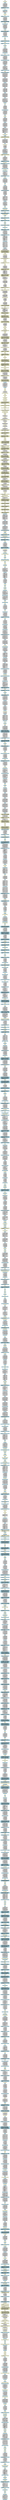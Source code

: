 digraph MyGraph {
	ranksep=0.25
	rankjustify=l
	node [shape=record, style=filled]
	
-1 -> 772
	772 -> 770
	770 -> 773
	773 -> 2
	2 -> 774
	774 -> 4
	4 -> 778
	778 -> 776
	776 -> 779
	779 -> 780
	780 -> 6
	6 -> 781
	781 -> 8
	8 -> 782
	782 -> 10
	10 -> 786
	786 -> 784
	784 -> 787
	787 -> 12
	12 -> 788
	788 -> 14
	14 -> 792
	792 -> 790
	790 -> 793
	793 -> 16
	16 -> 794
	794 -> 18
	18 -> 798
	798 -> 796
	796 -> 799
	799 -> 20
	20 -> 800
	800 -> 22
	22 -> 801
	801 -> 24
	24 -> 802
	802 -> 26
	26 -> 803
	803 -> 28
	28 -> 804
	804 -> 30
	30 -> 805
	805 -> 32
	32 -> 815
	815 -> 807
	807 -> 816
	816 -> 809
	809 -> 820
	820 -> 818
	818 -> 824
	824 -> 822
	822 -> 825
	825 -> 811
	811 -> 826
	826 -> 813
	813 -> 830
	830 -> 828
	828 -> 831
	831 -> 34
	34 -> 837
	837 -> 833
	833 -> 838
	838 -> 835
	835 -> 839
	839 -> 36
	36 -> 851
	851 -> 841
	841 -> 852
	852 -> 843
	843 -> 853
	853 -> 845
	845 -> 854
	854 -> 847
	847 -> 858
	858 -> 856
	856 -> 859
	859 -> 861
	861 -> 849
	849 -> 862
	862 -> 38
	38 -> 866
	866 -> 864
	864 -> 867
	867 -> 40
	40 -> 868
	868 -> 42
	42 -> 869
	869 -> 44
	44 -> 870
	870 -> 46
	46 -> 871
	871 -> 48
	48 -> 872
	872 -> 50
	50 -> 878
	878 -> 874
	874 -> 879
	879 -> 876
	876 -> 880
	880 -> 52
	52 -> 884
	884 -> 882
	882 -> 885
	885 -> 54
	54 -> 889
	889 -> 887
	887 -> 890
	890 -> 56
	56 -> 891
	891 -> 58
	58 -> 892
	892 -> 60
	60 -> 893
	893 -> 62
	62 -> 63
	63 -> 64
	64 -> 894
	894 -> 66
	66 -> 898
	898 -> 896
	896 -> 899
	899 -> 68
	68 -> 900
	900 -> 70
	70 -> 901
	901 -> 72
	72 -> 902
	902 -> 74
	74 -> 903
	903 -> 76
	76 -> 907
	907 -> 905
	905 -> 972
	972 -> 909
	909 -> 910
	910 -> 911
	911 -> 973
	973 -> 913
	913 -> 914
	914 -> 915
	915 -> 974
	974 -> 917
	917 -> 975
	975 -> 919
	919 -> 976
	976 -> 921
	921 -> 977
	977 -> 923
	923 -> 978
	978 -> 925
	925 -> 979
	979 -> 927
	927 -> 980
	980 -> 929
	929 -> 981
	981 -> 931
	931 -> 982
	982 -> 933
	933 -> 983
	983 -> 935
	935 -> 987
	987 -> 985
	985 -> 988
	988 -> 937
	937 -> 989
	989 -> 939
	939 -> 990
	990 -> 941
	941 -> 991
	991 -> 943
	943 -> 992
	992 -> 945
	945 -> 998
	998 -> 994
	994 -> 999
	999 -> 996
	996 -> 997
	997 -> 947
	947 -> 1000
	1000 -> 1001
	1001 -> 1003
	1003 -> 949
	949 -> 1004
	1004 -> 951
	951 -> 1005
	1005 -> 953
	953 -> 1006
	1006 -> 955
	955 -> 956
	956 -> 957
	957 -> 958
	958 -> 959
	959 -> 1007
	1007 -> 961
	961 -> 962
	962 -> 963
	963 -> 1008
	1008 -> 965
	965 -> 1009
	1009 -> 967
	967 -> 1010
	1010 -> 969
	969 -> 1011
	1011 -> 971
	971 -> 78
	78 -> 1017
	1017 -> 1013
	1013 -> 1018
	1018 -> 1019
	1019 -> 1020
	1020 -> 1095
	1095 -> 1022
	1022 -> 1023
	1023 -> 1024
	1024 -> 1025
	1025 -> 1026
	1026 -> 1027
	1027 -> 1028
	1028 -> 1029
	1029 -> 1030
	1030 -> 1031
	1031 -> 1032
	1032 -> 1033
	1033 -> 1034
	1034 -> 1035
	1035 -> 1036
	1036 -> 1037
	1037 -> 1038
	1038 -> 1039
	1039 -> 1040
	1040 -> 1099
	1099 -> 1097
	1097 -> 1100
	1100 -> 1042
	1042 -> 1104
	1104 -> 1102
	1102 -> 1105
	1105 -> 1044
	1044 -> 1109
	1109 -> 1107
	1107 -> 1110
	1110 -> 1046
	1046 -> 1047
	1047 -> 1048
	1048 -> 1049
	1049 -> 1050
	1050 -> 1051
	1051 -> 1052
	1052 -> 1053
	1053 -> 1054
	1054 -> 1111
	1111 -> 1056
	1056 -> 1057
	1057 -> 1058
	1058 -> 1112
	1112 -> 1060
	1060 -> 1113
	1113 -> 1062
	1062 -> 1114
	1114 -> 1064
	1064 -> 1115
	1115 -> 1066
	1066 -> 1116
	1116 -> 1068
	1068 -> 1117
	1117 -> 1070
	1070 -> 1071
	1071 -> 1072
	1072 -> 1118
	1118 -> 1074
	1074 -> 1119
	1119 -> 1076
	1076 -> 1120
	1120 -> 1078
	1078 -> 1121
	1121 -> 1080
	1080 -> 1081
	1081 -> 1082
	1082 -> 1083
	1083 -> 1084
	1084 -> 1122
	1122 -> 1086
	1086 -> 1087
	1087 -> 1088
	1088 -> 1089
	1089 -> 1090
	1090 -> 1091
	1091 -> 1092
	1092 -> 1093
	1093 -> 1094
	1094 -> 1015
	1015 -> 1129
	1129 -> 1127
	1127 -> 1130
	1130 -> 1124
	1124 -> 1131
	1131 -> 80
	80 -> 1135
	1135 -> 1133
	1133 -> 1134
	1134 -> 82
	82 -> 1136
	1136 -> 84
	84 -> 85
	85 -> 86
	86 -> 1140
	1140 -> 1138
	1138 -> 1141
	1141 -> 88
	88 -> 1142
	1142 -> 1145
	1145 -> 1144
	1144 -> 90
	90 -> 1151
	1151 -> 1147
	1147 -> 1148
	1148 -> 1149
	1149 -> 1152
	1152 -> 92
	92 -> 1153
	1153 -> 1154
	1154 -> 1156
	1156 -> 1158
	1158 -> 94
	94 -> 1171
	1171 -> 1169
	1169 -> 1172
	1172 -> 1160
	1160 -> 1173
	1173 -> 1162
	1162 -> 1174
	1174 -> 1164
	1164 -> 1175
	1175 -> 1166
	1166 -> 1176
	1176 -> 96
	96 -> 1180
	1180 -> 1178
	1178 -> 1181
	1181 -> 98
	98 -> 1182
	1182 -> 100
	100 -> 1183
	1183 -> 102
	102 -> 1189
	1189 -> 1185
	1185 -> 1190
	1190 -> 1187
	1187 -> 1191
	1191 -> 104
	104 -> 1192
	1192 -> 106
	106 -> 1196
	1196 -> 1194
	1194 -> 1197
	1197 -> 108
	108 -> 1198
	1198 -> 110
	110 -> 1199
	1199 -> 112
	112 -> 1203
	1203 -> 1201
	1201 -> 1207
	1207 -> 1205
	1205 -> 1208
	1208 -> 114
	114 -> 1216
	1216 -> 1210
	1210 -> 1217
	1217 -> 1212
	1212 -> 1218
	1218 -> 1214
	1214 -> 1219
	1219 -> 116
	116 -> 1223
	1223 -> 1221
	1221 -> 1224
	1224 -> 118
	118 -> 1228
	1228 -> 1226
	1226 -> 1229
	1229 -> 120
	120 -> 1230
	1230 -> 122
	122 -> 1234
	1234 -> 1232
	1232 -> 1233
	1233 -> 124
	124 -> 1242
	1242 -> 1236
	1236 -> 1246
	1246 -> 1244
	1244 -> 1247
	1247 -> 1238
	1238 -> 1248
	1248 -> 1250
	1250 -> 1240
	1240 -> 1251
	1251 -> 126
	126 -> 1252
	1252 -> 128
	128 -> 1256
	1256 -> 1254
	1254 -> 1257
	1257 -> 130
	130 -> 1258
	1258 -> 132
	132 -> 1259
	1259 -> 134
	134 -> 1260
	1260 -> 136
	136 -> 1261
	1261 -> 138
	138 -> 1265
	1265 -> 1263
	1263 -> 1266
	1266 -> 140
	140 -> 1270
	1270 -> 1268
	1268 -> 1271
	1271 -> 142
	142 -> 1275
	1275 -> 1273
	1273 -> 1276
	1276 -> 144
	144 -> 1277
	1277 -> 146
	146 -> 1278
	1278 -> 148
	148 -> 1282
	1282 -> 1280
	1280 -> 1283
	1283 -> 150
	150 -> 1284
	1284 -> 152
	152 -> 1293
	1293 -> 1291
	1291 -> 1294
	1294 -> 1286
	1286 -> 1298
	1298 -> 1296
	1296 -> 1299
	1299 -> 1288
	1288 -> 1300
	1300 -> 154
	154 -> 1301
	1301 -> 1308
	1308 -> 1303
	1303 -> 1309
	1309 -> 1305
	1305 -> 1310
	1310 -> 1311
	1311 -> 1312
	1312 -> 1307
	1307 -> 156
	156 -> 1313
	1313 -> 158
	158 -> 1314
	1314 -> 160
	160 -> 1318
	1318 -> 1316
	1316 -> 1317
	1317 -> 162
	162 -> 1319
	1319 -> 164
	164 -> 1320
	1320 -> 166
	166 -> 1321
	1321 -> 168
	168 -> 1331
	1331 -> 1323
	1323 -> 1334
	1334 -> 1333
	1333 -> 1325
	1325 -> 1335
	1335 -> 1327
	1327 -> 1336
	1336 -> 1338
	1338 -> 1329
	1329 -> 1339
	1339 -> 170
	170 -> 1340
	1340 -> 172
	172 -> 1344
	1344 -> 1342
	1342 -> 1343
	1343 -> 174
	174 -> 1348
	1348 -> 1346
	1346 -> 1349
	1349 -> 176
	176 -> 1353
	1353 -> 1351
	1351 -> 1354
	1354 -> 1356
	1356 -> 178
	178 -> 1357
	1357 -> 180
	180 -> 1361
	1361 -> 1359
	1359 -> 1362
	1362 -> 182
	182 -> 1363
	1363 -> 184
	184 -> 1364
	1364 -> 186
	186 -> 187
	187 -> 188
	188 -> 1365
	1365 -> 190
	190 -> 1366
	1366 -> 192
	192 -> 1367
	1367 -> 194
	194 -> 1368
	1368 -> 196
	196 -> 1369
	1369 -> 1370
	1370 -> 1371
	1371 -> 198
	198 -> 1372
	1372 -> 200
	200 -> 1373
	1373 -> 202
	202 -> 1374
	1374 -> 204
	204 -> 1375
	1375 -> 206
	206 -> 207
	207 -> 208
	208 -> 1376
	1376 -> 210
	210 -> 1377
	1377 -> 212
	212 -> 1378
	1378 -> 214
	214 -> 1379
	1379 -> 216
	216 -> 1380
	1380 -> 218
	218 -> 1381
	1381 -> 220
	220 -> 221
	221 -> 222
	222 -> 223
	223 -> 224
	224 -> 1382
	1382 -> 226
	226 -> 1383
	1383 -> 228
	228 -> 1384
	1384 -> 230
	230 -> 1385
	1385 -> 232
	232 -> 1386
	1386 -> 234
	234 -> 1387
	1387 -> 236
	236 -> 237
	237 -> 238
	238 -> 1388
	1388 -> 1389
	1389 -> 1391
	1391 -> 240
	240 -> 1392
	1392 -> 1393
	1393 -> 1395
	1395 -> 242
	242 -> 1396
	1396 -> 244
	244 -> 1400
	1400 -> 1398
	1398 -> 1401
	1401 -> 246
	246 -> 1402
	1402 -> 248
	248 -> 1403
	1403 -> 1404
	1404 -> 1406
	1406 -> 250
	250 -> 1407
	1407 -> 252
	252 -> 1408
	1408 -> 254
	254 -> 1409
	1409 -> 1411
	1411 -> 256
	256 -> 1412
	1412 -> 258
	258 -> 1413
	1413 -> 260
	260 -> 1417
	1417 -> 1415
	1415 -> 1418
	1418 -> 262
	262 -> 1419
	1419 -> 264
	264 -> 1420
	1420 -> 266
	266 -> 1421
	1421 -> 268
	268 -> 1422
	1422 -> 270
	270 -> 1423
	1423 -> 272
	272 -> 1424
	1424 -> 274
	274 -> 1425
	1425 -> 276
	276 -> 1426
	1426 -> 278
	278 -> 1427
	1427 -> 280
	280 -> 1428
	1428 -> 282
	282 -> 1429
	1429 -> 284
	284 -> 1433
	1433 -> 1431
	1431 -> 1434
	1434 -> 286
	286 -> 1435
	1435 -> 288
	288 -> 1436
	1436 -> 290
	290 -> 1437
	1437 -> 292
	292 -> 1441
	1441 -> 1439
	1439 -> 1442
	1442 -> 294
	294 -> 1443
	1443 -> 296
	296 -> 1447
	1447 -> 1445
	1445 -> 1448
	1448 -> 298
	298 -> 1449
	1449 -> 300
	300 -> 1450
	1450 -> 302
	302 -> 1451
	1451 -> 304
	304 -> 1455
	1455 -> 1453
	1453 -> 1456
	1456 -> 306
	306 -> 1457
	1457 -> 308
	308 -> 1461
	1461 -> 1459
	1459 -> 1462
	1462 -> 310
	310 -> 1463
	1463 -> 312
	312 -> 1467
	1467 -> 1465
	1465 -> 1468
	1468 -> 314
	314 -> 1472
	1472 -> 1470
	1470 -> 1473
	1473 -> 316
	316 -> 1481
	1481 -> 1475
	1475 -> 1487
	1487 -> 1483
	1483 -> 1488
	1488 -> 1485
	1485 -> 1489
	1489 -> 1477
	1477 -> 1490
	1490 -> 1479
	1479 -> 1494
	1494 -> 1492
	1492 -> 1495
	1495 -> 318
	318 -> 1496
	1496 -> 320
	320 -> 1497
	1497 -> 322
	322 -> 323
	323 -> 324
	324 -> 1501
	1501 -> 1499
	1499 -> 1502
	1502 -> 326
	326 -> 1503
	1503 -> 328
	328 -> 1504
	1504 -> 330
	330 -> 1508
	1508 -> 1506
	1506 -> 1509
	1509 -> 332
	332 -> 1510
	1510 -> 334
	334 -> 1511
	1511 -> 336
	336 -> 1515
	1515 -> 1513
	1513 -> 1516
	1516 -> 338
	338 -> 1524
	1524 -> 1518
	1518 -> 1525
	1525 -> 1520
	1520 -> 1526
	1526 -> 1522
	1522 -> 1527
	1527 -> 340
	340 -> 1528
	1528 -> 342
	342 -> 1529
	1529 -> 344
	344 -> 1530
	1530 -> 346
	346 -> 1531
	1531 -> 348
	348 -> 1532
	1532 -> 350
	350 -> 1536
	1536 -> 1534
	1534 -> 1537
	1537 -> 352
	352 -> 1538
	1538 -> 354
	354 -> 1539
	1539 -> 356
	356 -> 1540
	1540 -> 358
	358 -> 1544
	1544 -> 1542
	1542 -> 1545
	1545 -> 360
	360 -> 1546
	1546 -> 362
	362 -> 1547
	1547 -> 364
	364 -> 1548
	1548 -> 366
	366 -> 1556
	1556 -> 1550
	1550 -> 1557
	1557 -> 1552
	1552 -> 1553
	1553 -> 1554
	1554 -> 1558
	1558 -> 368
	368 -> 1559
	1559 -> 370
	370 -> 1565
	1565 -> 1561
	1561 -> 1566
	1566 -> 1563
	1563 -> 1567
	1567 -> 372
	372 -> 1568
	1568 -> 374
	374 -> 1569
	1569 -> 376
	376 -> 1570
	1570 -> 378
	378 -> 1571
	1571 -> 380
	380 -> 381
	381 -> 382
	382 -> 1572
	1572 -> 384
	384 -> 385
	385 -> 386
	386 -> 1573
	1573 -> 388
	388 -> 389
	389 -> 390
	390 -> 1574
	1574 -> 392
	392 -> 1575
	1575 -> 394
	394 -> 1576
	1576 -> 1577
	1577 -> 1583
	1583 -> 1579
	1579 -> 1584
	1584 -> 1581
	1581 -> 1582
	1582 -> 396
	396 -> 1588
	1588 -> 1586
	1586 -> 1589
	1589 -> 398
	398 -> 399
	399 -> 400
	400 -> 1590
	1590 -> 402
	402 -> 1594
	1594 -> 1592
	1592 -> 1593
	1593 -> 404
	404 -> 1595
	1595 -> 406
	406 -> 1601
	1601 -> 1597
	1597 -> 1598
	1598 -> 1599
	1599 -> 1602
	1602 -> 408
	408 -> 1603
	1603 -> 410
	410 -> 1604
	1604 -> 412
	412 -> 413
	413 -> 414
	414 -> 1605
	1605 -> 416
	416 -> 1612
	1612 -> 1610
	1610 -> 1611
	1611 -> 1607
	1607 -> 1615
	1615 -> 1614
	1614 -> 418
	418 -> 1619
	1619 -> 1617
	1617 -> 1620
	1620 -> 420
	420 -> 1621
	1621 -> 422
	422 -> 1622
	1622 -> 424
	424 -> 425
	425 -> 426
	426 -> 1623
	1623 -> 428
	428 -> 1624
	1624 -> 430
	430 -> 1625
	1625 -> 1626
	1626 -> 1628
	1628 -> 432
	432 -> 433
	433 -> 434
	434 -> 1629
	1629 -> 436
	436 -> 1637
	1637 -> 1631
	1631 -> 1638
	1638 -> 1633
	1633 -> 1639
	1639 -> 1635
	1635 -> 1640
	1640 -> 438
	438 -> 1641
	1641 -> 440
	440 -> 1642
	1642 -> 442
	442 -> 1643
	1643 -> 444
	444 -> 1644
	1644 -> 446
	446 -> 1645
	1645 -> 448
	448 -> 449
	449 -> 450
	450 -> 1646
	1646 -> 452
	452 -> 1647
	1647 -> 454
	454 -> 1653
	1653 -> 1649
	1649 -> 1654
	1654 -> 1651
	1651 -> 1655
	1655 -> 456
	456 -> 1661
	1661 -> 1657
	1657 -> 1662
	1662 -> 1659
	1659 -> 1663
	1663 -> 458
	458 -> 1664
	1664 -> 460
	460 -> 1665
	1665 -> 462
	462 -> 1666
	1666 -> 464
	464 -> 1670
	1670 -> 1668
	1668 -> 1671
	1671 -> 466
	466 -> 1672
	1672 -> 468
	468 -> 1673
	1673 -> 470
	470 -> 1674
	1674 -> 472
	472 -> 1675
	1675 -> 474
	474 -> 1676
	1676 -> 476
	476 -> 1677
	1677 -> 478
	478 -> 1678
	1678 -> 480
	480 -> 1679
	1679 -> 482
	482 -> 1680
	1680 -> 484
	484 -> 1681
	1681 -> 486
	486 -> 1682
	1682 -> 488
	488 -> 1683
	1683 -> 490
	490 -> 1684
	1684 -> 492
	492 -> 1685
	1685 -> 494
	494 -> 1686
	1686 -> 496
	496 -> 1687
	1687 -> 498
	498 -> 1691
	1691 -> 1689
	1689 -> 1690
	1690 -> 500
	500 -> 1695
	1695 -> 1693
	1693 -> 1696
	1696 -> 502
	502 -> 1697
	1697 -> 504
	504 -> 1698
	1698 -> 506
	506 -> 1699
	1699 -> 508
	508 -> 1700
	1700 -> 510
	510 -> 1704
	1704 -> 1702
	1702 -> 1705
	1705 -> 512
	512 -> 1706
	1706 -> 514
	514 -> 1710
	1710 -> 1708
	1708 -> 1711
	1711 -> 516
	516 -> 517
	517 -> 518
	518 -> 1712
	1712 -> 520
	520 -> 521
	521 -> 522
	522 -> 1713
	1713 -> 524
	524 -> 1714
	1714 -> 1715
	1715 -> 1717
	1717 -> 526
	526 -> 1718
	1718 -> 528
	528 -> 1719
	1719 -> 530
	530 -> 1720
	1720 -> 532
	532 -> 1721
	1721 -> 534
	534 -> 1722
	1722 -> 536
	536 -> 1723
	1723 -> 538
	538 -> 1724
	1724 -> 540
	540 -> 1725
	1725 -> 542
	542 -> 1726
	1726 -> 544
	544 -> 1727
	1727 -> 546
	546 -> 1728
	1728 -> 548
	548 -> 1729
	1729 -> 550
	550 -> 1730
	1730 -> 552
	552 -> 1731
	1731 -> 554
	554 -> 1732
	1732 -> 556
	556 -> 1733
	1733 -> 558
	558 -> 559
	559 -> 560
	560 -> 1734
	1734 -> 1735
	1735 -> 1737
	1737 -> 562
	562 -> 1738
	1738 -> 564
	564 -> 1739
	1739 -> 566
	566 -> 1740
	1740 -> 568
	568 -> 1744
	1744 -> 1742
	1742 -> 1745
	1745 -> 570
	570 -> 1749
	1749 -> 1747
	1747 -> 1750
	1750 -> 572
	572 -> 1751
	1751 -> 574
	574 -> 1752
	1752 -> 576
	576 -> 1753
	1753 -> 578
	578 -> 1754
	1754 -> 580
	580 -> 1755
	1755 -> 582
	582 -> 1756
	1756 -> 584
	584 -> 1757
	1757 -> 586
	586 -> 1758
	1758 -> 588
	588 -> 1759
	1759 -> 590
	590 -> 1760
	1760 -> 592
	592 -> 593
	593 -> 594
	594 -> 595
	595 -> 596
	596 -> 1761
	1761 -> 598
	598 -> 1762
	1762 -> 600
	600 -> 601
	601 -> 602
	602 -> 1763
	1763 -> 604
	604 -> 1764
	1764 -> 606
	606 -> 607
	607 -> 608
	608 -> 1765
	1765 -> 610
	610 -> 1766
	1766 -> 612
	612 -> 1767
	1767 -> 614
	614 -> 1768
	1768 -> 616
	616 -> 1772
	1772 -> 1770
	1770 -> 1773
	1773 -> 618
	618 -> 1774
	1774 -> 620
	620 -> 1775
	1775 -> 1776
	1776 -> 1780
	1780 -> 1778
	1778 -> 1781
	1781 -> 622
	622 -> 1782
	1782 -> 624
	624 -> 1783
	1783 -> 626
	626 -> 1784
	1784 -> 628
	628 -> 1785
	1785 -> 630
	630 -> 1786
	1786 -> 632
	632 -> 1787
	1787 -> 634
	634 -> 1791
	1791 -> 1789
	1789 -> 1792
	1792 -> 636
	636 -> 1793
	1793 -> 638
	638 -> 1794
	1794 -> 640
	640 -> 641
	641 -> 642
	642 -> 1795
	1795 -> 644
	644 -> 1796
	1796 -> 646
	646 -> 1797
	1797 -> 648
	648 -> 1803
	1803 -> 1799
	1799 -> 1804
	1804 -> 1801
	1801 -> 1805
	1805 -> 650
	650 -> 1809
	1809 -> 1807
	1807 -> 1810
	1810 -> 652
	652 -> 1811
	1811 -> 654
	654 -> 1812
	1812 -> 656
	656 -> 1816
	1816 -> 1819
	1819 -> 1818
	1818 -> 1814
	1814 -> 1820
	1820 -> 658
	658 -> 1821
	1821 -> 660
	660 -> 1827
	1827 -> 1823
	1823 -> 1828
	1828 -> 1825
	1825 -> 1829
	1829 -> 662
	662 -> 1830
	1830 -> 664
	664 -> 1831
	1831 -> 1833
	1833 -> 666
	666 -> 1834
	1834 -> 668
	668 -> 1835
	1835 -> 670
	670 -> 1836
	1836 -> 672
	672 -> 1837
	1837 -> 674
	674 -> 1843
	1843 -> 1839
	1839 -> 1844
	1844 -> 1841
	1841 -> 1845
	1845 -> 676
	676 -> 1846
	1846 -> 678
	678 -> 1847
	1847 -> 680
	680 -> 1848
	1848 -> 682
	682 -> 1852
	1852 -> 1850
	1850 -> 1853
	1853 -> 684
	684 -> 1857
	1857 -> 1855
	1855 -> 1858
	1858 -> 686
	686 -> 1859
	1859 -> 688
	688 -> 1863
	1863 -> 1861
	1861 -> 1864
	1864 -> 690
	690 -> 1865
	1865 -> 692
	692 -> 1866
	1866 -> 694
	694 -> 1874
	1874 -> 1868
	1868 -> 1875
	1875 -> 1870
	1870 -> 1871
	1871 -> 1872
	1872 -> 1876
	1876 -> 696
	696 -> 1877
	1877 -> 1878
	1878 -> 1880
	1880 -> 698
	698 -> 1886
	1886 -> 1882
	1882 -> 1887
	1887 -> 1884
	1884 -> 1888
	1888 -> 700
	700 -> 1889
	1889 -> 702
	702 -> 1890
	1890 -> 704
	704 -> 1891
	1891 -> 706
	706 -> 1892
	1892 -> 708
	708 -> 1893
	1893 -> 710
	710 -> 711
	711 -> 712
	712 -> 1894
	1894 -> 714
	714 -> 1895
	1895 -> 716
	716 -> 1896
	1896 -> 1898
	1898 -> 718
	718 -> 1899
	1899 -> 720
	720 -> 1900
	1900 -> 1901
	1901 -> 1902
	1902 -> 1904
	1904 -> 1905
	1905 -> 1906
	1906 -> 1907
	1907 -> 1920
	1920 -> 1909
	1909 -> 1924
	1924 -> 1922
	1922 -> 1923
	1923 -> 1911
	1911 -> 1912
	1912 -> 1913
	1913 -> 1925
	1925 -> 1915
	1915 -> 1926
	1926 -> 1917
	1917 -> 1927
	1927 -> 1919
	1919 -> 722
	722 -> 1933
	1933 -> 1929
	1929 -> 1940
	1940 -> 1938
	1938 -> 1941
	1941 -> 1935
	1935 -> 1936
	1936 -> 1931
	1931 -> 1942
	1942 -> 724
	724 -> 1948
	1948 -> 1949
	1949 -> 1950
	1950 -> 1951
	1951 -> 1952
	1952 -> 1944
	1944 -> 1953
	1953 -> 1946
	1946 -> 1954
	1954 -> 726
	726 -> 1955
	1955 -> 728
	728 -> 1959
	1959 -> 1957
	1957 -> 1960
	1960 -> 730
	730 -> 1964
	1964 -> 1962
	1962 -> 1965
	1965 -> 732
	732 -> 1971
	1971 -> 1967
	1967 -> 1968
	1968 -> 1969
	1969 -> 1972
	1972 -> 734
	734 -> 1973
	1973 -> 1974
	1974 -> 1982
	1982 -> 1976
	1976 -> 1977
	1977 -> 1978
	1978 -> 1983
	1983 -> 1980
	1980 -> 1981
	1981 -> 736
	736 -> 1984
	1984 -> 738
	738 -> 1988
	1988 -> 1986
	1986 -> 1989
	1989 -> 740
	740 -> 1995
	1995 -> 1991
	1991 -> 1996
	1996 -> 1993
	1993 -> 1997
	1997 -> 742
	742 -> 1998
	1998 -> 744
	744 -> 1999
	1999 -> 746
	746 -> 2007
	2007 -> 2001
	2001 -> 2008
	2008 -> 2003
	2003 -> 2009
	2009 -> 2005
	2005 -> 2010
	2010 -> 748
	748 -> 2011
	2011 -> 750
	750 -> 2015
	2015 -> 2013
	2013 -> 2016
	2016 -> 752
	752 -> 2020
	2020 -> 2018
	2018 -> 2021
	2021 -> 754
	754 -> 2022
	2022 -> 756
	756 -> 2023
	2023 -> 758
	758 -> 2024
	2024 -> 760
	760 -> 2025
	2025 -> 762
	762 -> 2026
	2026 -> 764
	764 -> 2030
	2030 -> 2028
	2028 -> 2031
	2031 -> 766
	766 -> 2032
	2032 -> 768
770 [label="770|when we \l}" tooltip="when we \n\n(darwin1859.txt, darwin1860.txt, darwin1861.txt, darwin1866.txt, darwin1869.txt, darwin1872.txt)" fillcolor="lightblue"]
2 [label="2|the individuals of the same variety or sub - variety of our \lolder cultivated plants and animals , one of the first \lpoints which strikes us \l}" tooltip="the individuals of the same variety or sub - variety of our older cultivated plants and animals , one of the first points which strikes us \n\n(darwin1859.txt, darwin1860.txt, darwin1861.txt, darwin1866.txt, darwin1869.txt, darwin1872.txt)" fillcolor="lightblue"]
4 [label="4|is , that they generally differ \l}" tooltip="is , that they generally differ \n\n(darwin1859.txt, darwin1860.txt, darwin1861.txt, darwin1866.txt, darwin1869.txt, darwin1872.txt)" fillcolor="lightblue"]
776 [label="776|more \l}" tooltip="more \n\n(darwin1859.txt, darwin1860.txt, darwin1861.txt, darwin1866.txt, darwin1869.txt, darwin1872.txt)" fillcolor="lightblue"]
6 [label="6|than do the individuals of any one species or variety in a \lstate of nature . \l}" tooltip="than do the individuals of any one species or variety in a state of nature . \n\n(darwin1859.txt, darwin1860.txt, darwin1861.txt, darwin1866.txt, darwin1869.txt, darwin1872.txt)" fillcolor="lightblue"]
8 [label="8|we reflect on the vast diversity of the plants and animals \lwhich have been cultivated , and which have varied during \lall ages under the most different climates and treatment , \l}" tooltip="we reflect on the vast diversity of the plants and animals which have been cultivated , and which have varied during all ages under the most different climates and treatment , \n\n(darwin1859.txt, darwin1860.txt, darwin1861.txt, darwin1866.txt, darwin1869.txt, darwin1872.txt)" fillcolor="lightblue"]
10 [label="10|we are driven to conclude that this \l}" tooltip="we are driven to conclude that this \n\n(darwin1859.txt, darwin1860.txt, darwin1861.txt, darwin1866.txt, darwin1869.txt, darwin1872.txt)" fillcolor="lightblue"]
784 [label="784|variability is \l}" tooltip="variability is \n\n(darwin1859.txt, darwin1860.txt, darwin1861.txt, darwin1866.txt, darwin1869.txt, darwin1872.txt)" fillcolor="lightblue"]
12 [label="12|due to our domestic productions having been raised under \lconditions of life not so uniform as , and somewhat \ldifferent from , those to which the parent - species \l}" tooltip="due to our domestic productions having been raised under conditions of life not so uniform as , and somewhat different from , those to which the parent - species \n\n(darwin1859.txt, darwin1860.txt, darwin1861.txt, darwin1866.txt, darwin1869.txt, darwin1872.txt)" fillcolor="lightblue"]
14 [label="14|been exposed under nature . there is \l}" tooltip="been exposed under nature . there is \n\n(darwin1859.txt, darwin1860.txt, darwin1861.txt, darwin1866.txt, darwin1869.txt, darwin1872.txt)" fillcolor="lightblue"]
790 [label="790|also \l}" tooltip="also \n\n(darwin1859.txt, darwin1860.txt, darwin1861.txt, darwin1866.txt, darwin1869.txt, darwin1872.txt)" fillcolor="lightblue"]
16 [label="16|, some probability in the view propounded by andrew knight , \lthat this variability may be partly connected with excess of \lfood . it seems \l}" tooltip=", some probability in the view propounded by andrew knight , that this variability may be partly connected with excess of food . it seems \n\n(darwin1859.txt, darwin1860.txt, darwin1861.txt, darwin1866.txt, darwin1869.txt, darwin1872.txt)" fillcolor="lightblue"]
18 [label="18|clear that organic beings must be exposed during several \lgenerations to \l}" tooltip="clear that organic beings must be exposed during several generations to \n\n(darwin1859.txt, darwin1860.txt, darwin1861.txt, darwin1866.txt, darwin1869.txt, darwin1872.txt)" fillcolor="lightblue"]
796 [label="796|new conditions \l}" tooltip="new conditions \n\n(darwin1859.txt, darwin1860.txt, darwin1861.txt, darwin1866.txt, darwin1869.txt, darwin1872.txt)" fillcolor="lightblue"]
20 [label="20|to cause any \l}" tooltip="to cause any \n\n(darwin1859.txt, darwin1860.txt, darwin1861.txt, darwin1866.txt, darwin1869.txt, darwin1872.txt)" fillcolor="lightblue"]
22 [label="22|amount of variation ; and that \l}" tooltip="amount of variation ; and that \n\n(darwin1859.txt, darwin1860.txt, darwin1861.txt, darwin1866.txt, darwin1869.txt, darwin1872.txt)" fillcolor="lightblue"]
24 [label="24|when the organisation has once begun to vary , it generally \lcontinues \l}" tooltip="when the organisation has once begun to vary , it generally continues \n\n(darwin1859.txt, darwin1860.txt, darwin1861.txt, darwin1866.txt, darwin1869.txt, darwin1872.txt)" fillcolor="lightblue"]
26 [label="26|for many generations . no case is on record of a variable \l}" tooltip="for many generations . no case is on record of a variable \n\n(darwin1859.txt, darwin1860.txt, darwin1861.txt, darwin1866.txt, darwin1869.txt, darwin1872.txt)" fillcolor="lightblue"]
28 [label="28|ceasing to \l}" tooltip="ceasing to \n\n(darwin1859.txt, darwin1860.txt, darwin1861.txt, darwin1866.txt, darwin1869.txt, darwin1872.txt)" fillcolor="lightblue"]
30 [label="30|under cultivation . our oldest cultivated plants , such as \lwheat , still \l}" tooltip="under cultivation . our oldest cultivated plants , such as wheat , still \n\n(darwin1859.txt, darwin1860.txt, darwin1861.txt, darwin1866.txt, darwin1869.txt, darwin1872.txt)" fillcolor="lightblue"]
32 [label="32|yield new varieties : our oldest domesticated animals are \lstill capable of rapid improvement or modification . \l}" tooltip="yield new varieties : our oldest domesticated animals are still capable of rapid improvement or modification . \n\n(darwin1859.txt, darwin1860.txt, darwin1861.txt, darwin1866.txt, darwin1869.txt, darwin1872.txt)" fillcolor="lightblue"]
807 [label="807|of life \l}" tooltip="of life \n\n(darwin1859.txt, darwin1860.txt, darwin1861.txt, darwin1866.txt, darwin1869.txt, darwin1872.txt)" fillcolor="lightblue"]
809 [label="809|they may be \l}" tooltip="they may be \n\n(darwin1859.txt, darwin1860.txt, darwin1861.txt, darwin1866.txt, darwin1869.txt, darwin1872.txt)" fillcolor="lightblue"]
818 [label="818|act \l}" tooltip="act \n\n(darwin1859.txt, darwin1860.txt, darwin1861.txt, darwin1866.txt, darwin1869.txt, darwin1872.txt)" fillcolor="lightblue"]
822 [label="822|during \l}" tooltip="during \n\n(darwin1859.txt, darwin1860.txt, darwin1861.txt, darwin1866.txt, darwin1869.txt, darwin1872.txt)" fillcolor="lightblue"]
811 [label="811|show \l}" tooltip="show \n\n(darwin1859.txt, darwin1860.txt, darwin1861.txt, darwin1866.txt, darwin1869.txt, darwin1872.txt)" fillcolor="lightblue"]
813 [label="813|monstrosities \l}" tooltip="monstrosities \n\n(darwin1859.txt, darwin1860.txt, darwin1861.txt, darwin1866.txt, darwin1869.txt, darwin1872.txt)" fillcolor="lightblue"]
828 [label="828|; \l}" tooltip="; \n\n(darwin1859.txt, darwin1860.txt, darwin1861.txt, darwin1866.txt, darwin1869.txt, darwin1872.txt)" fillcolor="lightblue"]
34 [label="34|monstrosities cannot be separated by any \l}" tooltip="monstrosities cannot be separated by any \n\n(darwin1859.txt, darwin1860.txt, darwin1861.txt, darwin1866.txt, darwin1869.txt, darwin1872.txt)" fillcolor="lightblue"]
833 [label="833|line \l}" tooltip="line \n\n(darwin1859.txt, darwin1860.txt, darwin1861.txt, darwin1866.txt, darwin1869.txt, darwin1872.txt)" fillcolor="lightblue"]
835 [label="835|from \l}" tooltip="from \n\n(darwin1859.txt, darwin1860.txt, darwin1861.txt, darwin1866.txt, darwin1869.txt, darwin1872.txt)" fillcolor="lightblue"]
36 [label="36|variations . \l}" tooltip="variations . \n\n(darwin1859.txt, darwin1860.txt, darwin1861.txt, darwin1866.txt, darwin1869.txt, darwin1872.txt)" fillcolor="lightblue"]
841 [label="841|strongly \l}" tooltip="strongly \n\n(darwin1859.txt, darwin1860.txt, darwin1861.txt, darwin1866.txt, darwin1869.txt, darwin1872.txt)" fillcolor="lightblue"]
843 [label="843|that \l}" tooltip="that \n\n(darwin1859.txt, darwin1860.txt, darwin1861.txt, darwin1866.txt, darwin1869.txt, darwin1872.txt)" fillcolor="lightblue"]
845 [label="845|variability \l}" tooltip="variability \n\n(darwin1859.txt, darwin1860.txt, darwin1861.txt, darwin1866.txt, darwin1869.txt, darwin1872.txt)" fillcolor="lightblue"]
847 [label="847|is \l}" tooltip="is \n\n(darwin1859.txt, darwin1860.txt, darwin1861.txt, darwin1866.txt, darwin1869.txt, darwin1872.txt)" fillcolor="lightblue"]
856 [label="856|of \l}" tooltip="of \n\n(darwin1859.txt, darwin1860.txt, darwin1861.txt, darwin1866.txt, darwin1869.txt, darwin1872.txt)" fillcolor="lightblue"]
849 [label="849|this system \l}" tooltip="this system \n\n(darwin1859.txt, darwin1860.txt, darwin1861.txt, darwin1866.txt, darwin1869.txt, darwin1872.txt)" fillcolor="lightblue"]
38 [label="38|any change in the conditions \l}" tooltip="any change in the conditions \n\n(darwin1859.txt, darwin1860.txt, darwin1861.txt, darwin1866.txt, darwin1869.txt, darwin1872.txt)" fillcolor="lightblue"]
864 [label="864|of \l}" tooltip="of \n\n(darwin1859.txt, darwin1860.txt, darwin1861.txt, darwin1866.txt, darwin1869.txt, darwin1872.txt)" fillcolor="lightblue"]
40 [label="40|. nothing is more easy than to tame an animal , and few \lthings more difficult than to get it to breed freely under \lconfinement , even \l}" tooltip=". nothing is more easy than to tame an animal , and few things more difficult than to get it to breed freely under confinement , even \n\n(darwin1859.txt, darwin1860.txt, darwin1861.txt, darwin1866.txt, darwin1869.txt, darwin1872.txt)" fillcolor="lightblue"]
42 [label="42|when the male and female unite . how many animals there are \lwhich will not breed , though \l}" tooltip="when the male and female unite . how many animals there are which will not breed , though \n\n(darwin1859.txt, darwin1860.txt, darwin1861.txt, darwin1866.txt, darwin1869.txt, darwin1872.txt)" fillcolor="lightblue"]
44 [label="44|in their native country ! this is generally \l}" tooltip="in their native country ! this is generally \n\n(darwin1859.txt, darwin1860.txt, darwin1861.txt, darwin1866.txt, darwin1869.txt, darwin1872.txt)" fillcolor="lightblue"]
46 [label="46|attributed to vitiated instincts \l}" tooltip="attributed to vitiated instincts \n\n(darwin1859.txt, darwin1860.txt, darwin1861.txt, darwin1866.txt, darwin1869.txt, darwin1872.txt)" fillcolor="lightblue"]
48 [label="48|many cultivated plants display the utmost vigour , and yet \lrarely or never seed ! in some few \l}" tooltip="many cultivated plants display the utmost vigour , and yet rarely or never seed ! in some few \n\n(darwin1859.txt, darwin1860.txt, darwin1861.txt, darwin1866.txt, darwin1869.txt, darwin1872.txt)" fillcolor="lightblue"]
50 [label="50|cases it has been \l}" tooltip="cases it has been \n\n(darwin1859.txt, darwin1860.txt, darwin1861.txt, darwin1866.txt, darwin1869.txt, darwin1872.txt)" fillcolor="lightblue"]
874 [label="874|that \l}" tooltip="that \n\n(darwin1859.txt, darwin1860.txt, darwin1861.txt, darwin1866.txt, darwin1869.txt, darwin1872.txt)" fillcolor="lightblue"]
876 [label="876|very trifling \l}" tooltip="very trifling \n\n(darwin1859.txt, darwin1860.txt, darwin1861.txt, darwin1866.txt, darwin1869.txt, darwin1872.txt)" fillcolor="lightblue"]
52 [label="52|, such as a little more or less water at some particular \lperiod of growth , will determine whether or not \l}" tooltip=", such as a little more or less water at some particular period of growth , will determine whether or not \n\n(darwin1859.txt, darwin1860.txt, darwin1861.txt, darwin1866.txt, darwin1869.txt, darwin1872.txt)" fillcolor="lightblue"]
882 [label="882|plant \l}" tooltip="plant \n\n(darwin1859.txt, darwin1860.txt, darwin1861.txt, darwin1866.txt, darwin1869.txt, darwin1872.txt)" fillcolor="lightblue"]
54 [label="54|. i cannot here \l}" tooltip=". i cannot here \n\n(darwin1859.txt, darwin1860.txt, darwin1861.txt, darwin1866.txt, darwin1869.txt, darwin1872.txt)" fillcolor="lightblue"]
887 [label="887|the \l}" tooltip="the \n\n(darwin1859.txt, darwin1860.txt, darwin1861.txt, darwin1866.txt, darwin1869.txt, darwin1872.txt)" fillcolor="lightblue"]
56 [label="56|details which i have collected \l}" tooltip="details which i have collected \n\n(darwin1859.txt, darwin1860.txt, darwin1861.txt, darwin1866.txt, darwin1869.txt, darwin1872.txt)" fillcolor="lightblue"]
58 [label="58|on this curious subject ; but to show how singular the laws \lare which determine the reproduction of animals under \lconfinement , i may \l}" tooltip="on this curious subject ; but to show how singular the laws are which determine the reproduction of animals under confinement , i may \n\n(darwin1859.txt, darwin1860.txt, darwin1861.txt, darwin1866.txt, darwin1869.txt, darwin1872.txt)" fillcolor="lightblue"]
60 [label="60|mention that carnivorous animals , even from the tropics , \lbreed in this country pretty freely under confinement , with \lthe exception of the plantigrades or bear family \l}" tooltip="mention that carnivorous animals , even from the tropics , breed in this country pretty freely under confinement , with the exception of the plantigrades or bear family \n\n(darwin1859.txt, darwin1860.txt, darwin1861.txt, darwin1866.txt, darwin1869.txt, darwin1872.txt)" fillcolor="lightblue"]
62 [label="62|; whereas \l}" tooltip="; whereas \n\n(darwin1859.txt, darwin1860.txt, darwin1861.txt, darwin1866.txt, darwin1869.txt, darwin1872.txt)" fillcolor="lightblue"]
64 [label="64|carnivorous birds , with the rarest exceptions , hardly ever \llay fertile eggs . many exotic plants have pollen utterly \lworthless , in the same \l}" tooltip="carnivorous birds , with the rarest exceptions , hardly ever lay fertile eggs . many exotic plants have pollen utterly worthless , in the same \n\n(darwin1859.txt, darwin1860.txt, darwin1861.txt, darwin1866.txt, darwin1869.txt, darwin1872.txt)" fillcolor="lightblue"]
66 [label="66|condition as in the most sterile hybrids . when , on the one \lhand , we see domesticated animals and plants , though often \lweak and sickly , \l}" tooltip="condition as in the most sterile hybrids . when , on the one hand , we see domesticated animals and plants , though often weak and sickly , \n\n(darwin1859.txt, darwin1860.txt, darwin1861.txt, darwin1866.txt, darwin1869.txt, darwin1872.txt)" fillcolor="lightblue"]
896 [label="896|breeding \l}" tooltip="breeding \n\n(darwin1859.txt, darwin1860.txt, darwin1861.txt, darwin1866.txt, darwin1869.txt, darwin1872.txt)" fillcolor="lightblue"]
68 [label="68|freely under confinement ; and when , on the other hand , we \lsee individuals , though taken young from a state of nature \l}" tooltip="freely under confinement ; and when , on the other hand , we see individuals , though taken young from a state of nature \n\n(darwin1859.txt, darwin1860.txt, darwin1861.txt, darwin1866.txt, darwin1869.txt, darwin1872.txt)" fillcolor="lightblue"]
70 [label="70|perfectly tamed , long - lived \l}" tooltip="perfectly tamed , long - lived \n\n(darwin1859.txt, darwin1860.txt, darwin1861.txt, darwin1866.txt, darwin1869.txt, darwin1872.txt)" fillcolor="lightblue"]
72 [label="72|and healthy ( of which i could give numerous instances ) , \lyet having their reproductive system so seriously affected \lby unperceived causes as to fail \l}" tooltip="and healthy ( of which i could give numerous instances ) , yet having their reproductive system so seriously affected by unperceived causes as to fail \n\n(darwin1859.txt, darwin1860.txt, darwin1861.txt, darwin1866.txt, darwin1869.txt, darwin1872.txt)" fillcolor="lightblue"]
74 [label="74|, we need not be surprised at this system , when it does act \lunder confinement , acting \l}" tooltip=", we need not be surprised at this system , when it does act under confinement , acting \n\n(darwin1859.txt, darwin1860.txt, darwin1861.txt, darwin1866.txt, darwin1869.txt, darwin1872.txt)" fillcolor="lightblue"]
76 [label="76|, and producing offspring \l}" tooltip=", and producing offspring \n\n(darwin1859.txt, darwin1860.txt, darwin1861.txt, darwin1866.txt, darwin1869.txt, darwin1872.txt)" fillcolor="lightblue"]
905 [label="905|their parents \l}" tooltip="their parents \n\n(darwin1859.txt, darwin1860.txt, darwin1861.txt, darwin1866.txt, darwin1869.txt, darwin1872.txt)" fillcolor="lightblue"]
78 [label="78|. i may add , that \l}" tooltip=". i may add , that \n\n(darwin1859.txt, darwin1860.txt, darwin1861.txt, darwin1866.txt, darwin1869.txt, darwin1872.txt)" fillcolor="lightblue"]
1013 [label="1013|under nature \l}" tooltip="under nature \n\n(darwin1859.txt, darwin1860.txt, darwin1861.txt, darwin1866.txt, darwin1869.txt, darwin1872.txt)" fillcolor="lightblue"]
1015 [label="1015|the conditions of life \l}" tooltip="the conditions of life \n\n(darwin1859.txt, darwin1860.txt, darwin1861.txt, darwin1866.txt, darwin1869.txt, darwin1872.txt)" fillcolor="lightblue"]
1127 [label="1127|and \l}" tooltip="and \n\n(darwin1859.txt, darwin1860.txt, darwin1861.txt, darwin1866.txt, darwin1869.txt, darwin1872.txt)" fillcolor="lightblue"]
1124 [label="1124|but \l}" tooltip="but \n\n(darwin1859.txt, darwin1860.txt, darwin1861.txt, darwin1866.txt, darwin1869.txt, darwin1872.txt)" fillcolor="lightblue"]
80 [label="80|. when we look to the hereditary varieties or races of our \ldomestic animals and plants , and compare them with \l}" tooltip=". when we look to the hereditary varieties or races of our domestic animals and plants , and compare them with \n\n(darwin1859.txt, darwin1860.txt, darwin1861.txt, darwin1866.txt, darwin1869.txt, darwin1872.txt)" fillcolor="lightblue"]
1133 [label="1133|species \l}" tooltip="species \n\n(darwin1859.txt, darwin1860.txt, darwin1861.txt, darwin1866.txt, darwin1869.txt, darwin1872.txt)" fillcolor="lightblue"]
82 [label="82|, we generally perceive in each domestic race , as already \lremarked , less uniformity of character than in true species \l. domestic races \l}" tooltip=", we generally perceive in each domestic race , as already remarked , less uniformity of character than in true species . domestic races \n\n(darwin1859.txt, darwin1860.txt, darwin1861.txt, darwin1866.txt, darwin1869.txt, darwin1872.txt)" fillcolor="lightblue"]
84 [label="84|often have a somewhat monstrous character ; by which i mean \l, that , although differing from each other , and from \l}" tooltip="often have a somewhat monstrous character ; by which i mean , that , although differing from each other , and from \n\n(darwin1859.txt, darwin1860.txt, darwin1861.txt, darwin1866.txt, darwin1869.txt, darwin1872.txt)" fillcolor="lightblue"]
86 [label="86|other species of the same genus , in several trifling \lrespects , they often differ in an extreme degree in some \lone part , both when compared one with another , and more \lespecially when compared with \l}" tooltip="other species of the same genus , in several trifling respects , they often differ in an extreme degree in some one part , both when compared one with another , and more especially when compared with \n\n(darwin1859.txt, darwin1860.txt, darwin1861.txt, darwin1866.txt, darwin1869.txt, darwin1872.txt)" fillcolor="lightblue"]
1138 [label="1138|the species \l}" tooltip="the species \n\n(darwin1859.txt, darwin1860.txt, darwin1861.txt, darwin1866.txt, darwin1869.txt, darwin1872.txt)" fillcolor="lightblue"]
88 [label="88|nature to which they are nearest allied . with these \lexceptions ( and with that of the perfect fertility of \lvarieties when crossed , — a subject hereafter to be \ldiscussed ) , domestic races of the same species differ from \leach other \l}" tooltip="nature to which they are nearest allied . with these exceptions ( and with that of the perfect fertility of varieties when crossed , — a subject hereafter to be discussed ) , domestic races of the same species differ from each other \n\n(darwin1859.txt, darwin1860.txt, darwin1861.txt, darwin1866.txt, darwin1869.txt, darwin1872.txt)" fillcolor="lightblue"]
90 [label="90|in the same manner as \l}" tooltip="in the same manner as \n\n(darwin1859.txt, darwin1860.txt, darwin1861.txt, darwin1866.txt, darwin1869.txt, darwin1872.txt)" fillcolor="lightblue"]
1147 [label="1147|do \l}" tooltip="do \n\n(darwin1859.txt, darwin1860.txt, darwin1861.txt, darwin1866.txt, darwin1869.txt, darwin1872.txt)" fillcolor="lightblue"]
1149 [label="1149|closely \l}" tooltip="closely \n\n(darwin1859.txt, darwin1860.txt, darwin1861.txt, darwin1866.txt, darwin1869.txt, darwin1872.txt)" fillcolor="lightblue"]
92 [label="92|allied species of the same genus in a state of nature \l}" tooltip="allied species of the same genus in a state of nature \n\n(darwin1859.txt, darwin1860.txt, darwin1861.txt, darwin1866.txt, darwin1869.txt, darwin1872.txt)" fillcolor="lightblue"]
1154 [label="1154|. \l}" tooltip=". \n\n(darwin1859.txt, darwin1860.txt, darwin1861.txt, darwin1866.txt, darwin1869.txt, darwin1872.txt)" fillcolor="lightblue"]
94 [label="94|this must be admitted \l}" tooltip="this must be admitted \n\n(darwin1859.txt, darwin1860.txt, darwin1861.txt, darwin1866.txt, darwin1869.txt, darwin1872.txt)" fillcolor="lightblue"]
1169 [label="1169|, \l}" tooltip=", \n\n(darwin1859.txt, darwin1860.txt, darwin1861.txt, darwin1866.txt, darwin1869.txt, darwin1872.txt)" fillcolor="lightblue"]
1160 [label="1160|domestic races \l}" tooltip="domestic races \n\n(darwin1859.txt, darwin1860.txt, darwin1861.txt, darwin1866.txt, darwin1869.txt, darwin1872.txt)" fillcolor="lightblue"]
1162 [label="1162|animals \l}" tooltip="animals \n\n(darwin1859.txt, darwin1860.txt, darwin1861.txt, darwin1866.txt, darwin1869.txt, darwin1872.txt)" fillcolor="lightblue"]
1164 [label="1164|plants \l}" tooltip="plants \n\n(darwin1859.txt, darwin1860.txt, darwin1861.txt, darwin1866.txt, darwin1869.txt, darwin1872.txt)" fillcolor="lightblue"]
1166 [label="1166|have \l}" tooltip="have \n\n(darwin1859.txt, darwin1860.txt, darwin1861.txt, darwin1866.txt, darwin1869.txt, darwin1872.txt)" fillcolor="lightblue"]
96 [label="96|been ranked by \l}" tooltip="been ranked by \n\n(darwin1859.txt, darwin1860.txt, darwin1861.txt, darwin1866.txt, darwin1869.txt, darwin1872.txt)" fillcolor="lightblue"]
1178 [label="1178|competent judges as \l}" tooltip="competent judges as \n\n(darwin1859.txt, darwin1860.txt, darwin1861.txt, darwin1866.txt, darwin1869.txt, darwin1872.txt)" fillcolor="lightblue"]
98 [label="98|, and by other competent judges as \l}" tooltip=", and by other competent judges as \n\n(darwin1859.txt, darwin1860.txt, darwin1861.txt, darwin1866.txt, darwin1869.txt, darwin1872.txt)" fillcolor="lightblue"]
100 [label="100|. if any \l}" tooltip=". if any \n\n(darwin1859.txt, darwin1860.txt, darwin1861.txt, darwin1866.txt, darwin1869.txt, darwin1872.txt)" fillcolor="lightblue"]
102 [label="102|marked distinction existed between \l}" tooltip="marked distinction existed between \n\n(darwin1859.txt, darwin1860.txt, darwin1861.txt, darwin1866.txt, darwin1869.txt, darwin1872.txt)" fillcolor="lightblue"]
1185 [label="1185|domestic \l}" tooltip="domestic \n\n(darwin1859.txt, darwin1860.txt, darwin1861.txt, darwin1866.txt, darwin1869.txt, darwin1872.txt)" fillcolor="lightblue"]
1187 [label="1187|and \l}" tooltip="and \n\n(darwin1859.txt, darwin1860.txt, darwin1861.txt, darwin1866.txt, darwin1869.txt, darwin1872.txt)" fillcolor="lightblue"]
104 [label="104|species , this source of doubt \l}" tooltip="species , this source of doubt \n\n(darwin1859.txt, darwin1860.txt, darwin1861.txt, darwin1866.txt, darwin1869.txt, darwin1872.txt)" fillcolor="lightblue"]
106 [label="106|not so perpetually recur . it has often been stated that \ldomestic races do not differ from each other in characters \lof generic value . \l}" tooltip="not so perpetually recur . it has often been stated that domestic races do not differ from each other in characters of generic value . \n\n(darwin1859.txt, darwin1860.txt, darwin1861.txt, darwin1866.txt, darwin1869.txt, darwin1872.txt)" fillcolor="lightblue"]
1194 [label="1194|it \l}" tooltip="it \n\n(darwin1859.txt, darwin1860.txt, darwin1861.txt, darwin1866.txt, darwin1869.txt, darwin1872.txt)" fillcolor="lightblue"]
108 [label="108|be shown that this statement is \l}" tooltip="be shown that this statement is \n\n(darwin1859.txt, darwin1860.txt, darwin1861.txt, darwin1866.txt, darwin1869.txt, darwin1872.txt)" fillcolor="lightblue"]
110 [label="110|correct ; but naturalists differ \l}" tooltip="correct ; but naturalists differ \n\n(darwin1859.txt, darwin1860.txt, darwin1861.txt, darwin1866.txt, darwin1869.txt, darwin1872.txt)" fillcolor="lightblue"]
112 [label="112|in determining what characters are of generic value ; all \lsuch valuations being at present empirical . \l}" tooltip="in determining what characters are of generic value ; all such valuations being at present empirical . \n\n(darwin1859.txt, darwin1860.txt, darwin1861.txt, darwin1866.txt, darwin1869.txt, darwin1872.txt)" fillcolor="lightblue"]
1201 [label="1201|genera \l}" tooltip="genera \n\n(darwin1859.txt, darwin1860.txt, darwin1861.txt, darwin1866.txt, darwin1869.txt, darwin1872.txt)" fillcolor="lightblue"]
1205 [label="1205|, \l}" tooltip=", \n\n(darwin1859.txt, darwin1860.txt, darwin1861.txt, darwin1866.txt, darwin1869.txt, darwin1872.txt)" fillcolor="lightblue"]
114 [label="114|we have no right to expect often to \l}" tooltip="we have no right to expect often to \n\n(darwin1859.txt, darwin1860.txt, darwin1861.txt, darwin1866.txt, darwin1869.txt, darwin1872.txt)" fillcolor="lightblue"]
1210 [label="1210|generic \l}" tooltip="generic \n\n(darwin1859.txt, darwin1860.txt, darwin1861.txt, darwin1866.txt, darwin1869.txt, darwin1872.txt)" fillcolor="lightblue"]
1212 [label="1212|in our domesticated \l}" tooltip="in our domesticated \n\n(darwin1859.txt, darwin1860.txt, darwin1861.txt, darwin1866.txt, darwin1869.txt, darwin1872.txt)" fillcolor="lightblue"]
1214 [label="1214|. \l}" tooltip=". \n\n(darwin1859.txt, darwin1860.txt, darwin1861.txt, darwin1866.txt, darwin1869.txt, darwin1872.txt)" fillcolor="lightblue"]
116 [label="116|to estimate the amount of structural difference between \l}" tooltip="to estimate the amount of structural difference between \n\n(darwin1859.txt, darwin1860.txt, darwin1861.txt, darwin1866.txt, darwin1869.txt, darwin1872.txt)" fillcolor="lightblue"]
1221 [label="1221|domestic races \l}" tooltip="domestic races \n\n(darwin1859.txt, darwin1860.txt, darwin1861.txt, darwin1866.txt, darwin1869.txt, darwin1872.txt)" fillcolor="lightblue"]
118 [label="118|, we are soon involved in doubt , from not knowing whether \lthey \l}" tooltip=", we are soon involved in doubt , from not knowing whether they \n\n(darwin1859.txt, darwin1860.txt, darwin1861.txt, darwin1866.txt, darwin1869.txt, darwin1872.txt)" fillcolor="lightblue"]
1226 [label="1226|descended from one or several \l}" tooltip="descended from one or several \n\n(darwin1859.txt, darwin1860.txt, darwin1861.txt, darwin1866.txt, darwin1869.txt, darwin1872.txt)" fillcolor="lightblue"]
120 [label="120|. this point , if it could be cleared up , would be \linteresting ; if , for instance , it could be shown that the \lgreyhound , bloodhound , terrier , spaniel , and bull - dog \l, which we all know propagate their kind \l}" tooltip=". this point , if it could be cleared up , would be interesting ; if , for instance , it could be shown that the greyhound , bloodhound , terrier , spaniel , and bull - dog , which we all know propagate their kind \n\n(darwin1859.txt, darwin1860.txt, darwin1861.txt, darwin1866.txt, darwin1869.txt, darwin1872.txt)" fillcolor="lightblue"]
122 [label="122|truly , were the offspring of any single species , then such \lfacts would have great weight in making us doubt about the \limmutability of the many \l}" tooltip="truly , were the offspring of any single species , then such facts would have great weight in making us doubt about the immutability of the many \n\n(darwin1859.txt, darwin1860.txt, darwin1861.txt, darwin1866.txt, darwin1869.txt, darwin1872.txt)" fillcolor="lightblue"]
1232 [label="1232|closely allied \l}" tooltip="closely allied \n\n(darwin1859.txt, darwin1860.txt, darwin1861.txt, darwin1866.txt, darwin1869.txt, darwin1872.txt)" fillcolor="lightblue"]
124 [label="124|natural species — for instance , of the many foxes — \linhabiting different quarters of the world . i do not \lbelieve , as we shall presently see , that \l}" tooltip="natural species — for instance , of the many foxes — inhabiting different quarters of the world . i do not believe , as we shall presently see , that \n\n(darwin1859.txt, darwin1860.txt, darwin1861.txt, darwin1866.txt, darwin1869.txt, darwin1872.txt)" fillcolor="lightblue"]
1236 [label="1236|descended from \l}" tooltip="descended from \n\n(darwin1859.txt, darwin1860.txt, darwin1861.txt, darwin1866.txt, darwin1869.txt, darwin1872.txt)" fillcolor="lightblue"]
1244 [label="1244|species \l}" tooltip="species \n\n(darwin1859.txt, darwin1860.txt, darwin1861.txt, darwin1866.txt, darwin1869.txt, darwin1872.txt)" fillcolor="lightblue"]
1238 [label="1238|in the case of \l}" tooltip="in the case of \n\n(darwin1859.txt, darwin1860.txt, darwin1861.txt, darwin1866.txt, darwin1869.txt, darwin1872.txt)" fillcolor="lightblue"]
1240 [label="1240|some other \l}" tooltip="some other \n\n(darwin1859.txt, darwin1860.txt, darwin1861.txt, darwin1866.txt, darwin1869.txt, darwin1872.txt)" fillcolor="lightblue"]
126 [label="126|, there is presumptive \l}" tooltip=", there is presumptive \n\n(darwin1859.txt, darwin1860.txt, darwin1861.txt, darwin1866.txt, darwin1869.txt, darwin1872.txt)" fillcolor="lightblue"]
128 [label="128|or even strong \l}" tooltip="or even strong \n\n(darwin1859.txt, darwin1860.txt, darwin1861.txt, darwin1866.txt, darwin1869.txt, darwin1872.txt)" fillcolor="lightblue"]
1254 [label="1254|, \l}" tooltip=", \n\n(darwin1859.txt, darwin1860.txt, darwin1861.txt, darwin1866.txt, darwin1869.txt, darwin1872.txt)" fillcolor="lightblue"]
130 [label="130|. it has often been assumed that man has chosen for\ldomestication animals and plants having an extraordinary\linherent tendency to vary , and likewise to withstand\ldiverse climates . i do not dispute that these capacities\lhave added largely to the value of most of our domesticated\lproductions ; but how could a savage possibly know , when he\lfirst tamed an animal , whether it would vary in succeeding\lgenerations , and whether it would endure other climates ? … \l}" tooltip=". it has often been assumed that man has chosen for domestication animals and plants having an extraordinary inherent tendency to vary , and likewise to withstand diverse climates . i do not dispute that these capacities have added largely to the value of most of our domesticated productions ; but how could a savage possibly know , when he first tamed an animal , whether it would vary in succeeding generations , and whether it would endure other climates ? has the little variability of the ass \n\n(darwin1859.txt, darwin1860.txt, darwin1861.txt, darwin1866.txt, darwin1869.txt, darwin1872.txt)" fillcolor="lightblue"]
132 [label="132|, or the small power of endurance of warmth by the reindeer \l, or of cold by the common camel \l}" tooltip=", or the small power of endurance of warmth by the reindeer , or of cold by the common camel \n\n(darwin1859.txt, darwin1860.txt, darwin1861.txt, darwin1866.txt, darwin1869.txt, darwin1872.txt)" fillcolor="lightblue"]
134 [label="134|prevented their domestication ? i cannot doubt that if other \lanimals and plants , equal in number to our domesticated \lproductions , and belonging to equally diverse classes and \lcountries , were taken from a state of nature , and could be \lmade to breed for an equal number of generations under \ldomestication , they would \l}" tooltip="prevented their domestication ? i cannot doubt that if other animals and plants , equal in number to our domesticated productions , and belonging to equally diverse classes and countries , were taken from a state of nature , and could be made to breed for an equal number of generations under domestication , they would \n\n(darwin1859.txt, darwin1860.txt, darwin1861.txt, darwin1866.txt, darwin1869.txt, darwin1872.txt)" fillcolor="lightblue"]
136 [label="136|on an average \l}" tooltip="on an average \n\n(darwin1859.txt, darwin1860.txt, darwin1861.txt, darwin1866.txt, darwin1869.txt, darwin1872.txt)" fillcolor="lightblue"]
138 [label="138|as largely as the parent species of our existing \ldomesticated productions have varied . in the case of most \lof our anciently domesticated animals and plants , \l}" tooltip="as largely as the parent species of our existing domesticated productions have varied . in the case of most of our anciently domesticated animals and plants , \n\n(darwin1859.txt, darwin1860.txt, darwin1861.txt, darwin1866.txt, darwin1869.txt, darwin1872.txt)" fillcolor="lightblue"]
1263 [label="1263|not \l}" tooltip="not \n\n(darwin1859.txt, darwin1860.txt, darwin1861.txt, darwin1866.txt, darwin1869.txt, darwin1872.txt)" fillcolor="lightblue"]
140 [label="140|possible to come to any definite conclusion , whether they \l}" tooltip="possible to come to any definite conclusion , whether they \n\n(darwin1859.txt, darwin1860.txt, darwin1861.txt, darwin1866.txt, darwin1869.txt, darwin1872.txt)" fillcolor="lightblue"]
1268 [label="1268|descended from one or several \l}" tooltip="descended from one or several \n\n(darwin1859.txt, darwin1860.txt, darwin1861.txt, darwin1866.txt, darwin1869.txt, darwin1872.txt)" fillcolor="lightblue"]
142 [label="142|species . the argument mainly relied on by those who believe \lin the multiple origin of our domestic animals is , that we \lfind in the most ancient \l}" tooltip="species . the argument mainly relied on by those who believe in the multiple origin of our domestic animals is , that we find in the most ancient \n\n(darwin1859.txt, darwin1860.txt, darwin1861.txt, darwin1866.txt, darwin1869.txt, darwin1872.txt)" fillcolor="lightblue"]
1273 [label="1273|, \l}" tooltip=", \n\n(darwin1859.txt, darwin1860.txt, darwin1861.txt, darwin1866.txt, darwin1869.txt, darwin1872.txt)" fillcolor="lightblue"]
144 [label="144|on the monuments of egypt , \l}" tooltip="on the monuments of egypt , \n\n(darwin1859.txt, darwin1860.txt, darwin1861.txt, darwin1866.txt, darwin1869.txt, darwin1872.txt)" fillcolor="lightblue"]
146 [label="146|, much diversity in the breeds ; and that some of \l}" tooltip=", much diversity in the breeds ; and that some of \n\n(darwin1859.txt, darwin1860.txt, darwin1861.txt, darwin1866.txt, darwin1869.txt, darwin1872.txt)" fillcolor="lightblue"]
148 [label="148|breeds closely resemble \l}" tooltip="breeds closely resemble \n\n(darwin1859.txt, darwin1860.txt, darwin1861.txt, darwin1866.txt, darwin1869.txt, darwin1872.txt)" fillcolor="lightblue"]
1280 [label="1280|are \l}" tooltip="are \n\n(darwin1859.txt, darwin1860.txt, darwin1861.txt, darwin1866.txt, darwin1869.txt, darwin1872.txt)" fillcolor="lightblue"]
150 [label="150|identical with \l}" tooltip="identical with \n\n(darwin1859.txt, darwin1860.txt, darwin1861.txt, darwin1866.txt, darwin1869.txt, darwin1872.txt)" fillcolor="lightblue"]
152 [label="152|those still existing . \l}" tooltip="those still existing . \n\n(darwin1859.txt, darwin1860.txt, darwin1861.txt, darwin1866.txt, darwin1869.txt, darwin1872.txt)" fillcolor="lightblue"]
1291 [label="1291|this \l}" tooltip="this \n\n(darwin1859.txt, darwin1860.txt, darwin1861.txt, darwin1866.txt, darwin1869.txt, darwin1872.txt)" fillcolor="lightblue"]
1286 [label="1286|were \l}" tooltip="were \n\n(darwin1859.txt, darwin1860.txt, darwin1861.txt, darwin1866.txt, darwin1869.txt, darwin1872.txt)" fillcolor="lightblue"]
1296 [label="1296|than \l}" tooltip="than \n\n(darwin1859.txt, darwin1860.txt, darwin1861.txt, darwin1866.txt, darwin1869.txt, darwin1872.txt)" fillcolor="lightblue"]
1288 [label="1288|man \l}" tooltip="man \n\n(darwin1859.txt, darwin1860.txt, darwin1861.txt, darwin1866.txt, darwin1869.txt, darwin1872.txt)" fillcolor="lightblue"]
154 [label="154|who will \l}" tooltip="who will \n\n(darwin1859.txt, darwin1860.txt, darwin1861.txt, darwin1866.txt, darwin1869.txt, darwin1872.txt)" fillcolor="lightblue"]
156 [label="156|believe that animals closely resembling the italian \lgreyhound , the bloodhound , the bull - dog , \l}" tooltip="believe that animals closely resembling the italian greyhound , the bloodhound , the bull - dog , \n\n(darwin1859.txt, darwin1860.txt, darwin1861.txt, darwin1866.txt, darwin1869.txt, darwin1872.txt)" fillcolor="lightblue"]
158 [label="158|- dog , or blenheim spaniel , & c . — so unlike all wild \lcanid æ — ever existed \l}" tooltip="- dog , or blenheim spaniel , & c . — so unlike all wild canid æ — ever existed \n\n(darwin1859.txt, darwin1860.txt, darwin1861.txt, darwin1866.txt, darwin1869.txt, darwin1872.txt)" fillcolor="lightblue"]
160 [label="160|in a state of nature ? it has often been loosely said that \lall our races of dogs have been produced by the crossing of \la few aboriginal species ; but by crossing we can \l}" tooltip="in a state of nature ? it has often been loosely said that all our races of dogs have been produced by the crossing of a few aboriginal species ; but by crossing we can \n\n(darwin1859.txt, darwin1860.txt, darwin1861.txt, darwin1866.txt, darwin1869.txt, darwin1872.txt)" fillcolor="lightblue"]
1316 [label="1316|get \l}" tooltip="get \n\n(darwin1859.txt, darwin1860.txt, darwin1861.txt, darwin1866.txt, darwin1869.txt, darwin1872.txt)" fillcolor="lightblue"]
162 [label="162|forms in some degree intermediate between their parents ; \land if we account for our several domestic races by this \lprocess , we must admit the former existence of the most \lextreme forms , as the italian greyhound , bloodhound , bull \l- dog , & c . , in the wild state . moreover , the \lpossibility of making distinct races by crossing has been \lgreatly exaggerated . \l}" tooltip="forms in some degree intermediate between their parents ; and if we account for our several domestic races by this process , we must admit the former existence of the most extreme forms , as the italian greyhound , bloodhound , bull - dog , & c . , in the wild state . moreover , the possibility of making distinct races by crossing has been greatly exaggerated . \n\n(darwin1859.txt, darwin1860.txt, darwin1861.txt, darwin1866.txt, darwin1869.txt, darwin1872.txt)" fillcolor="lightblue"]
164 [label="164|that a race may be modified by occasional crosses , if aided \lby the careful selection of \l}" tooltip="that a race may be modified by occasional crosses , if aided by the careful selection of \n\n(darwin1859.txt, darwin1860.txt, darwin1861.txt, darwin1866.txt, darwin1869.txt, darwin1872.txt)" fillcolor="lightblue"]
166 [label="166|which present \l}" tooltip="which present \n\n(darwin1859.txt, darwin1860.txt, darwin1861.txt, darwin1866.txt, darwin1869.txt, darwin1872.txt)" fillcolor="lightblue"]
168 [label="168|desired character ; but \l}" tooltip="desired character ; but \n\n(darwin1859.txt, darwin1860.txt, darwin1861.txt, darwin1866.txt, darwin1869.txt, darwin1872.txt)" fillcolor="lightblue"]
1323 [label="1323|a race \l}" tooltip="a race \n\n(darwin1859.txt, darwin1860.txt, darwin1861.txt, darwin1866.txt, darwin1869.txt, darwin1872.txt)" fillcolor="lightblue"]
1325 [label="1325|intermediate between two \l}" tooltip="intermediate between two \n\n(darwin1859.txt, darwin1860.txt, darwin1861.txt, darwin1866.txt, darwin1869.txt, darwin1872.txt)" fillcolor="lightblue"]
1327 [label="1327|races \l}" tooltip="races \n\n(darwin1859.txt, darwin1860.txt, darwin1861.txt, darwin1866.txt, darwin1869.txt, darwin1872.txt)" fillcolor="lightblue"]
1329 [label="1329|, \l}" tooltip=", \n\n(darwin1859.txt, darwin1860.txt, darwin1861.txt, darwin1866.txt, darwin1869.txt, darwin1872.txt)" fillcolor="lightblue"]
170 [label="170|. sir j . sebright expressly \l}" tooltip=". sir j . sebright expressly \n\n(darwin1859.txt, darwin1860.txt, darwin1861.txt, darwin1866.txt, darwin1869.txt, darwin1872.txt)" fillcolor="lightblue"]
172 [label="172|this object , and failed . the offspring from the first \lcross between two pure breeds is tolerably and sometimes ( \las i have found with pigeons ) \l}" tooltip="this object , and failed . the offspring from the first cross between two pure breeds is tolerably and sometimes ( as i have found with pigeons ) \n\n(darwin1859.txt, darwin1860.txt, darwin1861.txt, darwin1866.txt, darwin1869.txt, darwin1872.txt)" fillcolor="lightblue"]
1342 [label="1342|uniform \l}" tooltip="uniform \n\n(darwin1859.txt, darwin1860.txt, darwin1861.txt, darwin1866.txt, darwin1869.txt, darwin1872.txt)" fillcolor="lightblue"]
174 [label="174|, and everything seems simple enough ; but when these \lmongrels are crossed one with another for several \lgenerations , hardly two of them \l}" tooltip=", and everything seems simple enough ; but when these mongrels are crossed one with another for several generations , hardly two of them \n\n(darwin1859.txt, darwin1860.txt, darwin1861.txt, darwin1866.txt, darwin1869.txt, darwin1872.txt)" fillcolor="lightblue"]
1346 [label="1346|alike \l}" tooltip="alike \n\n(darwin1859.txt, darwin1860.txt, darwin1861.txt, darwin1866.txt, darwin1869.txt, darwin1872.txt)" fillcolor="lightblue"]
176 [label="176|and then the \l}" tooltip="and then the \n\n(darwin1859.txt, darwin1860.txt, darwin1861.txt, darwin1866.txt, darwin1869.txt, darwin1872.txt)" fillcolor="lightblue"]
1351 [label="1351|difficulty \l}" tooltip="difficulty \n\n(darwin1859.txt, darwin1860.txt, darwin1861.txt, darwin1866.txt, darwin1869.txt, darwin1872.txt)" fillcolor="lightblue"]
178 [label="178|of the task becomes \l}" tooltip="of the task becomes \n\n(darwin1859.txt, darwin1860.txt, darwin1861.txt, darwin1866.txt, darwin1869.txt, darwin1872.txt)" fillcolor="lightblue"]
180 [label="180|breeds of the domestic pigeon \l}" tooltip="breeds of the domestic pigeon \n\n(darwin1859.txt, darwin1860.txt, darwin1861.txt, darwin1866.txt, darwin1869.txt, darwin1872.txt)" fillcolor="lightblue"]
1359 [label="1359|. \l}" tooltip=". \n\n(darwin1859.txt, darwin1860.txt, darwin1861.txt, darwin1866.txt, darwin1869.txt, darwin1872.txt)" fillcolor="lightblue"]
182 [label="182|believing that it is always best to study some special group \l, i have , after deliberation , taken up domestic pigeons . \li have kept every breed which i could purchase or obtain , \land have been most kindly favoured with skins from several \lquarters of the world , more especially by the hon . w . \l}" tooltip="believing that it is always best to study some special group , i have , after deliberation , taken up domestic pigeons . i have kept every breed which i could purchase or obtain , and have been most kindly favoured with skins from several quarters of the world , more especially by the hon . w . \n\n(darwin1859.txt, darwin1860.txt, darwin1861.txt, darwin1866.txt, darwin1869.txt, darwin1872.txt)" fillcolor="lightblue"]
184 [label="184|from india , and by the hon . c . murray from persia . many\ltreatises in different languages have been published on\lpigeons , and some of them are very important , as being of\lconsiderable antiquity . i have associated with several\leminent fanciers , and have been permitted to join two of\lthe london pigeon clubs . the diversity of the breeds is\lsomething astonishing . compare the english carrier and the\lshort - faced tumbler , and see the wonderful difference in … \l}" tooltip="from india , and by the hon . c . murray from persia . many treatises in different languages have been published on pigeons , and some of them are very important , as being of considerable antiquity . i have associated with several eminent fanciers , and have been permitted to join two of the london pigeon clubs . the diversity of the breeds is something astonishing . compare the english carrier and the short - faced tumbler , and see the wonderful difference in their beaks , entailing corresponding differences in their skulls . the carrier , more especially the male bird , is also remarkable from the wonderful development of the carunculated skin about the head \n\n(darwin1859.txt, darwin1860.txt, darwin1861.txt, darwin1866.txt, darwin1869.txt, darwin1872.txt)" fillcolor="lightblue"]
186 [label="186|and this is accompanied by greatly elongated eyelids , very \llarge external orifices to the nostrils , and a wide gape of \lmouth . the short - faced tumbler has a beak in outline \lalmost like that of a finch ; and the common tumbler has the \lsingular \l}" tooltip="and this is accompanied by greatly elongated eyelids , very large external orifices to the nostrils , and a wide gape of mouth . the short - faced tumbler has a beak in outline almost like that of a finch ; and the common tumbler has the singular \n\n(darwin1859.txt, darwin1860.txt, darwin1861.txt, darwin1866.txt, darwin1869.txt, darwin1872.txt)" fillcolor="lightblue"]
188 [label="188|inherited habit of flying at a great height in a compact \lflock , and tumbling in the air head over heels . the runt \lis a bird of great size , with long \l}" tooltip="inherited habit of flying at a great height in a compact flock , and tumbling in the air head over heels . the runt is a bird of great size , with long \n\n(darwin1859.txt, darwin1860.txt, darwin1861.txt, darwin1866.txt, darwin1869.txt, darwin1872.txt)" fillcolor="lightblue"]
190 [label="190|massive beak and large feet ; some of the sub - breeds of \lrunts have very long necks , others very long wings and \ltails , others singularly short tails . the barb is allied \lto the carrier , but , instead of a \l}" tooltip="massive beak and large feet ; some of the sub - breeds of runts have very long necks , others very long wings and tails , others singularly short tails . the barb is allied to the carrier , but , instead of a \n\n(darwin1859.txt, darwin1860.txt, darwin1861.txt, darwin1866.txt, darwin1869.txt, darwin1872.txt)" fillcolor="lightblue"]
192 [label="192|long beak , has a very short and \l}" tooltip="long beak , has a very short and \n\n(darwin1859.txt, darwin1860.txt, darwin1861.txt, darwin1866.txt, darwin1869.txt, darwin1872.txt)" fillcolor="lightblue"]
194 [label="194|broad one . the pouter has a much elongated body , wings , \land legs ; and its enormously developed crop , which it \lglories in inflating , may well excite astonishment and even \llaughter . the turbit has a \l}" tooltip="broad one . the pouter has a much elongated body , wings , and legs ; and its enormously developed crop , which it glories in inflating , may well excite astonishment and even laughter . the turbit has a \n\n(darwin1859.txt, darwin1860.txt, darwin1861.txt, darwin1866.txt, darwin1869.txt, darwin1872.txt)" fillcolor="lightblue"]
196 [label="196|short and conical beak , with a line of reversed feathers \ldown the breast ; and it has the habit of continually \lexpanding \l}" tooltip="short and conical beak , with a line of reversed feathers down the breast ; and it has the habit of continually expanding \n\n(darwin1859.txt, darwin1860.txt, darwin1861.txt, darwin1866.txt, darwin1869.txt, darwin1872.txt)" fillcolor="lightblue"]
1370 [label="1370|slightly \l}" tooltip="slightly \n\n(darwin1859.txt, darwin1860.txt, darwin1861.txt, darwin1866.txt, darwin1869.txt, darwin1872.txt)" fillcolor="lightblue"]
198 [label="198|the upper part of the œ sophagus . the jacobin has the \lfeathers so much reversed along the back of the neck that \lthey form a hood \l}" tooltip="the upper part of the œ sophagus . the jacobin has the feathers so much reversed along the back of the neck that they form a hood \n\n(darwin1859.txt, darwin1860.txt, darwin1861.txt, darwin1866.txt, darwin1869.txt, darwin1872.txt)" fillcolor="lightblue"]
200 [label="200|and it has , proportionally to its size , \l}" tooltip="and it has , proportionally to its size , \n\n(darwin1859.txt, darwin1860.txt, darwin1861.txt, darwin1866.txt, darwin1869.txt, darwin1872.txt)" fillcolor="lightblue"]
202 [label="202|elongated wing and tail feathers . the trumpeter and laugher \l, as their names express , utter a very different coo from \lthe other breeds . the fantail has thirty or even forty tail \l}" tooltip="elongated wing and tail feathers . the trumpeter and laugher , as their names express , utter a very different coo from the other breeds . the fantail has thirty or even forty tail \n\n(darwin1859.txt, darwin1860.txt, darwin1861.txt, darwin1866.txt, darwin1869.txt, darwin1872.txt)" fillcolor="lightblue"]
204 [label="204|feathers , instead of twelve or fourteen \l}" tooltip="feathers , instead of twelve or fourteen \n\n(darwin1859.txt, darwin1860.txt, darwin1861.txt, darwin1866.txt, darwin1869.txt, darwin1872.txt)" fillcolor="lightblue"]
206 [label="206|the normal number in all \l}" tooltip="the normal number in all \n\n(darwin1859.txt, darwin1860.txt, darwin1861.txt, darwin1866.txt, darwin1869.txt, darwin1872.txt)" fillcolor="lightblue"]
208 [label="208|members of the great pigeon family \l}" tooltip="members of the great pigeon family \n\n(darwin1859.txt, darwin1860.txt, darwin1861.txt, darwin1866.txt, darwin1869.txt, darwin1872.txt)" fillcolor="lightblue"]
210 [label="210|these feathers are kept expanded , and are carried so erect \l}" tooltip="these feathers are kept expanded , and are carried so erect \n\n(darwin1859.txt, darwin1860.txt, darwin1861.txt, darwin1866.txt, darwin1869.txt, darwin1872.txt)" fillcolor="lightblue"]
212 [label="212|that in good birds the head and tail touch \l}" tooltip="that in good birds the head and tail touch \n\n(darwin1859.txt, darwin1860.txt, darwin1861.txt, darwin1866.txt, darwin1869.txt, darwin1872.txt)" fillcolor="lightblue"]
214 [label="214|the oil - gland is quite aborted . several other less \ldistinct breeds might \l}" tooltip="the oil - gland is quite aborted . several other less distinct breeds might \n\n(darwin1859.txt, darwin1860.txt, darwin1861.txt, darwin1866.txt, darwin1869.txt, darwin1872.txt)" fillcolor="lightblue"]
216 [label="216|specified . in the skeletons of the several breeds , the \ldevelopment of the bones of the face in length and breadth \land curvature differs enormously . the shape , as well as \lthe breadth and length of the ramus of the lower jaw , \lvaries in a highly remarkable manner . the \l}" tooltip="specified . in the skeletons of the several breeds , the development of the bones of the face in length and breadth and curvature differs enormously . the shape , as well as the breadth and length of the ramus of the lower jaw , varies in a highly remarkable manner . the \n\n(darwin1859.txt, darwin1860.txt, darwin1861.txt, darwin1866.txt, darwin1869.txt, darwin1872.txt)" fillcolor="lightblue"]
218 [label="218|the caudal and sacral vertebr æ vary \l}" tooltip="the caudal and sacral vertebr æ vary \n\n(darwin1859.txt, darwin1860.txt, darwin1861.txt, darwin1866.txt, darwin1869.txt, darwin1872.txt)" fillcolor="lightblue"]
220 [label="220|; as does the number of the ribs , together with their\lrelative breadth and the presence of processes . the size\land shape of the apertures in the sternum are highly\lvariable ; so is the degree of divergence and relative size\lof the two arms of the furcula . the proportional width of\lthe gape of mouth , the proportional length of the eyelids ,\lof the orifice of the nostrils , of the tongue ( not always\lin strict correlation with the length of beak ) , the size … \l}" tooltip="; as does the number of the ribs , together with their relative breadth and the presence of processes . the size and shape of the apertures in the sternum are highly variable ; so is the degree of divergence and relative size of the two arms of the furcula . the proportional width of the gape of mouth , the proportional length of the eyelids , of the orifice of the nostrils , of the tongue ( not always in strict correlation with the length of beak ) , the size of the crop and of the upper part of the œ sophagus ; the development and abortion of the oil - gland ; the number of the primary wing and caudal feathers ; the relative length of \n\n(darwin1859.txt, darwin1860.txt, darwin1861.txt, darwin1866.txt, darwin1869.txt, darwin1872.txt)" fillcolor="lightblue"]
222 [label="222|wing and tail to each other and to the body ; the relative \llength of \l}" tooltip="wing and tail to each other and to the body ; the relative length of \n\n(darwin1859.txt, darwin1860.txt, darwin1861.txt, darwin1866.txt, darwin1869.txt, darwin1872.txt)" fillcolor="lightblue"]
224 [label="224|leg and \l}" tooltip="leg and \n\n(darwin1859.txt, darwin1860.txt, darwin1861.txt, darwin1866.txt, darwin1869.txt, darwin1872.txt)" fillcolor="lightblue"]
226 [label="226|; the number of scutell æ on the toes , the development of \lskin between the toes , are all points of structure which \lare variable . the period at which the perfect plumage is \lacquired varies , as does the state of the down with which \lthe nestling birds are clothed when hatched . the shape and \lsize of the eggs vary . the manner of flight \l}" tooltip="; the number of scutell æ on the toes , the development of skin between the toes , are all points of structure which are variable . the period at which the perfect plumage is acquired varies , as does the state of the down with which the nestling birds are clothed when hatched . the shape and size of the eggs vary . the manner of flight \n\n(darwin1859.txt, darwin1860.txt, darwin1861.txt, darwin1866.txt, darwin1869.txt, darwin1872.txt)" fillcolor="lightblue"]
228 [label="228|remarkably \l}" tooltip="remarkably \n\n(darwin1859.txt, darwin1860.txt, darwin1861.txt, darwin1866.txt, darwin1869.txt, darwin1872.txt)" fillcolor="lightblue"]
230 [label="230|. lastly , in certain breeds , the males and females have \lcome to differ \l}" tooltip=". lastly , in certain breeds , the males and females have come to differ \n\n(darwin1859.txt, darwin1860.txt, darwin1861.txt, darwin1866.txt, darwin1869.txt, darwin1872.txt)" fillcolor="lightblue"]
232 [label="232|a slight degree from each other . altogether at least a \lscore of pigeons might be chosen , which \l}" tooltip="a slight degree from each other . altogether at least a score of pigeons might be chosen , which \n\n(darwin1859.txt, darwin1860.txt, darwin1861.txt, darwin1866.txt, darwin1869.txt, darwin1872.txt)" fillcolor="lightblue"]
234 [label="234|if shown to an ornithologist , and he were told that they \lwere wild birds , would certainly \l}" tooltip="if shown to an ornithologist , and he were told that they were wild birds , would certainly \n\n(darwin1859.txt, darwin1860.txt, darwin1861.txt, darwin1866.txt, darwin1869.txt, darwin1872.txt)" fillcolor="lightblue"]
236 [label="236|be ranked by him as well - defined species . moreover , i do \lnot believe that any ornithologist would \l}" tooltip="be ranked by him as well - defined species . moreover , i do not believe that any ornithologist would \n\n(darwin1859.txt, darwin1860.txt, darwin1861.txt, darwin1866.txt, darwin1869.txt, darwin1872.txt)" fillcolor="lightblue"]
238 [label="238|place the english carrier , the short - faced tumbler , the \lrunt , the barb , pouter , and fantail in the same genus ; \lmore especially as in each of these breeds several truly - \linherited sub - breeds , or species \l}" tooltip="place the english carrier , the short - faced tumbler , the runt , the barb , pouter , and fantail in the same genus ; more especially as in each of these breeds several truly - inherited sub - breeds , or species \n\n(darwin1859.txt, darwin1860.txt, darwin1861.txt, darwin1866.txt, darwin1869.txt, darwin1872.txt)" fillcolor="lightblue"]
1389 [label="1389|as he \l}" tooltip="as he \n\n(darwin1859.txt, darwin1860.txt, darwin1861.txt, darwin1866.txt, darwin1869.txt, darwin1872.txt)" fillcolor="lightblue"]
240 [label="240|them , could be shown him . great as \l}" tooltip="them , could be shown him . great as \n\n(darwin1859.txt, darwin1860.txt, darwin1861.txt, darwin1866.txt, darwin1869.txt, darwin1872.txt)" fillcolor="lightblue"]
1393 [label="1393|the differences \l}" tooltip="the differences \n\n(darwin1859.txt, darwin1860.txt, darwin1861.txt, darwin1866.txt, darwin1869.txt, darwin1872.txt)" fillcolor="lightblue"]
242 [label="242|between the breeds of \l}" tooltip="between the breeds of \n\n(darwin1859.txt, darwin1860.txt, darwin1861.txt, darwin1866.txt, darwin1869.txt, darwin1872.txt)" fillcolor="lightblue"]
244 [label="244|, i am fully convinced that the common opinion of \lnaturalists is correct , namely , that all \l}" tooltip=", i am fully convinced that the common opinion of naturalists is correct , namely , that all \n\n(darwin1859.txt, darwin1860.txt, darwin1861.txt, darwin1866.txt, darwin1869.txt, darwin1872.txt)" fillcolor="lightblue"]
1398 [label="1398|descended from the rock \l}" tooltip="descended from the rock \n\n(darwin1859.txt, darwin1860.txt, darwin1861.txt, darwin1866.txt, darwin1869.txt, darwin1872.txt)" fillcolor="lightblue"]
246 [label="246|pigeon ( columba livia ) , including under this term several\lgeographical races or sub - species , which differ from each\lother in the most trifling respects . as several of the\lreasons which have led me to this belief are in some degree\lapplicable in other cases , i will here briefly give them .\lif the several breeds are not varieties , and have not\lproceeded from the rock - pigeon , they must have descended\lfrom at least seven or eight aboriginal stocks ; for it is … \l}" tooltip="pigeon ( columba livia ) , including under this term several geographical races or sub - species , which differ from each other in the most trifling respects . as several of the reasons which have led me to this belief are in some degree applicable in other cases , i will here briefly give them . if the several breeds are not varieties , and have not proceeded from the rock - pigeon , they must have descended from at least seven or eight aboriginal stocks ; for it is impossible to make the present domestic breeds by the crossing of any lesser number : how , for instance , could a pouter be produced by crossing two breeds unless one of the parent - stocks \n\n(darwin1859.txt, darwin1860.txt, darwin1861.txt, darwin1866.txt, darwin1869.txt, darwin1872.txt)" fillcolor="lightblue"]
248 [label="248|the characteristic enormous crop ? the supposed aboriginal \lstocks must all have been rock - pigeons , that is , \l}" tooltip="the characteristic enormous crop ? the supposed aboriginal stocks must all have been rock - pigeons , that is , \n\n(darwin1859.txt, darwin1860.txt, darwin1861.txt, darwin1866.txt, darwin1869.txt, darwin1872.txt)" fillcolor="lightblue"]
1404 [label="1404|not \l}" tooltip="not \n\n(darwin1859.txt, darwin1860.txt, darwin1861.txt, darwin1866.txt, darwin1869.txt, darwin1872.txt)" fillcolor="lightblue"]
250 [label="250|or willingly \l}" tooltip="or willingly \n\n(darwin1859.txt, darwin1860.txt, darwin1861.txt, darwin1866.txt, darwin1869.txt, darwin1872.txt)" fillcolor="lightblue"]
252 [label="252|on trees . but besides c . livia , with its geographical sub \l- species , only two or three other species of rock - \lpigeons are known ; and these have not any of the characters \lof the domestic breeds . hence the supposed aboriginal \lstocks must either still exist in the countries where they \lwere originally domesticated , and yet be unknown to \lornithologists ; and this , considering their size , habits \l, and remarkable characters , seems \l}" tooltip="on trees . but besides c . livia , with its geographical sub - species , only two or three other species of rock - pigeons are known ; and these have not any of the characters of the domestic breeds . hence the supposed aboriginal stocks must either still exist in the countries where they were originally domesticated , and yet be unknown to ornithologists ; and this , considering their size , habits , and remarkable characters , seems \n\n(darwin1859.txt, darwin1860.txt, darwin1861.txt, darwin1866.txt, darwin1869.txt, darwin1872.txt)" fillcolor="lightblue"]
254 [label="254|improbable ; or they must have become extinct in the wild \lstate . but birds breeding on precipices , and good fliers , \lare unlikely to be exterminated ; and the common rock - \lpigeon , which has the same habits with the domestic breeds \l, has not been exterminated even on several of the smaller \lbritish islets , or on the shores of the mediterranean . \lhence the supposed extermination of so many species having \lsimilar habits with the rock - pigeon seems \l}" tooltip="improbable ; or they must have become extinct in the wild state . but birds breeding on precipices , and good fliers , are unlikely to be exterminated ; and the common rock - pigeon , which has the same habits with the domestic breeds , has not been exterminated even on several of the smaller british islets , or on the shores of the mediterranean . hence the supposed extermination of so many species having similar habits with the rock - pigeon seems \n\n(darwin1859.txt, darwin1860.txt, darwin1861.txt, darwin1866.txt, darwin1869.txt, darwin1872.txt)" fillcolor="lightblue"]
256 [label="256|a very rash assumption . moreover , the several above - \lnamed domesticated breeds have been transported to all parts \lof the world , and , therefore , some of them must have been \lcarried back again into their native country ; but not one \lhas \l}" tooltip="a very rash assumption . moreover , the several above - named domesticated breeds have been transported to all parts of the world , and , therefore , some of them must have been carried back again into their native country ; but not one has \n\n(darwin1859.txt, darwin1860.txt, darwin1861.txt, darwin1866.txt, darwin1869.txt, darwin1872.txt)" fillcolor="lightblue"]
258 [label="258|become wild or feral , though the dovecot - pigeon , which \lis the rock - pigeon in a very slightly altered state , has \lbecome feral in several places . again , all recent \lexperience shows that it is \l}" tooltip="become wild or feral , though the dovecot - pigeon , which is the rock - pigeon in a very slightly altered state , has become feral in several places . again , all recent experience shows that it is \n\n(darwin1859.txt, darwin1860.txt, darwin1861.txt, darwin1866.txt, darwin1869.txt, darwin1872.txt)" fillcolor="lightblue"]
260 [label="260|difficult to get \l}" tooltip="difficult to get \n\n(darwin1859.txt, darwin1860.txt, darwin1861.txt, darwin1866.txt, darwin1869.txt, darwin1872.txt)" fillcolor="lightblue"]
1415 [label="1415|wild \l}" tooltip="wild \n\n(darwin1859.txt, darwin1860.txt, darwin1861.txt, darwin1866.txt, darwin1869.txt, darwin1872.txt)" fillcolor="lightblue"]
262 [label="262|to breed freely under domestication ; yet \l}" tooltip="to breed freely under domestication ; yet \n\n(darwin1859.txt, darwin1860.txt, darwin1861.txt, darwin1866.txt, darwin1869.txt, darwin1872.txt)" fillcolor="lightblue"]
264 [label="264|on the hypothesis of the multiple origin of our pigeons , it \lmust be assumed that at least seven or eight species were so \lthoroughly domesticated in ancient times by half - \l}" tooltip="on the hypothesis of the multiple origin of our pigeons , it must be assumed that at least seven or eight species were so thoroughly domesticated in ancient times by half - \n\n(darwin1859.txt, darwin1860.txt, darwin1861.txt, darwin1866.txt, darwin1869.txt, darwin1872.txt)" fillcolor="lightblue"]
266 [label="266|man , as to be quite prolific under confinement . an \largument \l}" tooltip="man , as to be quite prolific under confinement . an argument \n\n(darwin1859.txt, darwin1860.txt, darwin1861.txt, darwin1866.txt, darwin1869.txt, darwin1872.txt)" fillcolor="lightblue"]
268 [label="268|of great weight , and applicable in several other cases , is \l, that the above \l}" tooltip="of great weight , and applicable in several other cases , is , that the above \n\n(darwin1859.txt, darwin1860.txt, darwin1861.txt, darwin1866.txt, darwin1869.txt, darwin1872.txt)" fillcolor="lightblue"]
270 [label="270|specified breeds , though agreeing generally \l}" tooltip="specified breeds , though agreeing generally \n\n(darwin1859.txt, darwin1860.txt, darwin1861.txt, darwin1866.txt, darwin1869.txt, darwin1872.txt)" fillcolor="lightblue"]
272 [label="272|in constitution , habits , voice , colouring , and in most \lparts of their structure , \l}" tooltip="in constitution , habits , voice , colouring , and in most parts of their structure , \n\n(darwin1859.txt, darwin1860.txt, darwin1861.txt, darwin1866.txt, darwin1869.txt, darwin1872.txt)" fillcolor="lightblue"]
274 [label="274|, yet are certainly highly abnormal in other parts \l}" tooltip=", yet are certainly highly abnormal in other parts \n\n(darwin1859.txt, darwin1860.txt, darwin1861.txt, darwin1866.txt, darwin1869.txt, darwin1872.txt)" fillcolor="lightblue"]
276 [label="276|we may look in vain \l}" tooltip="we may look in vain \n\n(darwin1859.txt, darwin1860.txt, darwin1861.txt, darwin1866.txt, darwin1869.txt, darwin1872.txt)" fillcolor="lightblue"]
278 [label="278|the whole great family of columbid æ for a beak like that of \lthe english carrier , or that of the short - faced tumbler , \lor barb ; for reversed feathers like those of the jacobin ; \lfor a crop like that of the pouter ; for tail - feathers \llike those of the fantail . hence it must be assumed not \lonly that half - \l}" tooltip="the whole great family of columbid æ for a beak like that of the english carrier , or that of the short - faced tumbler , or barb ; for reversed feathers like those of the jacobin ; for a crop like that of the pouter ; for tail - feathers like those of the fantail . hence it must be assumed not only that half - \n\n(darwin1859.txt, darwin1860.txt, darwin1861.txt, darwin1866.txt, darwin1869.txt, darwin1872.txt)" fillcolor="lightblue"]
280 [label="280|man succeeded in thoroughly domesticating several species , \lbut that he intentionally or by chance picked out \lextraordinarily abnormal species ; and further , that these \lvery species have since all become extinct or unknown . so \lmany strange contingencies \l}" tooltip="man succeeded in thoroughly domesticating several species , but that he intentionally or by chance picked out extraordinarily abnormal species ; and further , that these very species have since all become extinct or unknown . so many strange contingencies \n\n(darwin1859.txt, darwin1860.txt, darwin1861.txt, darwin1866.txt, darwin1869.txt, darwin1872.txt)" fillcolor="lightblue"]
282 [label="282|improbable in the highest degree . some facts in regard to \lthe colouring of pigeons well deserve consideration . the \lrock \l}" tooltip="improbable in the highest degree . some facts in regard to the colouring of pigeons well deserve consideration . the rock \n\n(darwin1859.txt, darwin1860.txt, darwin1861.txt, darwin1866.txt, darwin1869.txt, darwin1872.txt)" fillcolor="lightblue"]
284 [label="284|pigeon is of a slaty - blue , \l}" tooltip="pigeon is of a slaty - blue , \n\n(darwin1859.txt, darwin1860.txt, darwin1861.txt, darwin1866.txt, darwin1869.txt, darwin1872.txt)" fillcolor="lightblue"]
1431 [label="1431|white \l}" tooltip="white \n\n(darwin1859.txt, darwin1860.txt, darwin1861.txt, darwin1866.txt, darwin1869.txt, darwin1872.txt)" fillcolor="lightblue"]
286 [label="286|the indian sub - species , c . intermedia of strickland , \l}" tooltip="the indian sub - species , c . intermedia of strickland , \n\n(darwin1859.txt, darwin1860.txt, darwin1861.txt, darwin1866.txt, darwin1869.txt, darwin1872.txt)" fillcolor="lightblue"]
288 [label="288|bluish \l}" tooltip="bluish \n\n(darwin1859.txt, darwin1860.txt, darwin1861.txt, darwin1866.txt, darwin1869.txt, darwin1872.txt)" fillcolor="lightblue"]
290 [label="290|the tail has a terminal dark bar , with the \l}" tooltip="the tail has a terminal dark bar , with the \n\n(darwin1859.txt, darwin1860.txt, darwin1861.txt, darwin1866.txt, darwin1869.txt, darwin1872.txt)" fillcolor="lightblue"]
292 [label="292|the outer feathers externally edged \l}" tooltip="the outer feathers externally edged \n\n(darwin1859.txt, darwin1860.txt, darwin1861.txt, darwin1866.txt, darwin1869.txt, darwin1872.txt)" fillcolor="lightblue"]
1439 [label="1439|with white \l}" tooltip="with white \n\n(darwin1859.txt, darwin1860.txt, darwin1861.txt, darwin1866.txt, darwin1869.txt, darwin1872.txt)" fillcolor="lightblue"]
294 [label="294|the wings have two black bars \l}" tooltip="the wings have two black bars \n\n(darwin1859.txt, darwin1860.txt, darwin1861.txt, darwin1866.txt, darwin1869.txt, darwin1872.txt)" fillcolor="lightblue"]
296 [label="296|some semi - domestic breeds \l}" tooltip="some semi - domestic breeds \n\n(darwin1859.txt, darwin1860.txt, darwin1861.txt, darwin1866.txt, darwin1869.txt, darwin1872.txt)" fillcolor="lightblue"]
1445 [label="1445|and some \l}" tooltip="and some \n\n(darwin1859.txt, darwin1860.txt, darwin1861.txt, darwin1866.txt, darwin1869.txt, darwin1872.txt)" fillcolor="lightblue"]
298 [label="298|truly wild breeds \l}" tooltip="truly wild breeds \n\n(darwin1859.txt, darwin1860.txt, darwin1861.txt, darwin1866.txt, darwin1869.txt, darwin1872.txt)" fillcolor="lightblue"]
300 [label="300|have , besides the two black bars , the wings chequered with \lblack . these several marks do not occur together in any \lother species of the whole family . now , in every one of \lthe domestic breeds , taking thoroughly well - bred birds , \lall the above marks , even to the white edging of the outer \ltail - feathers , sometimes concur perfectly developed . \lmoreover , when \l}" tooltip="have , besides the two black bars , the wings chequered with black . these several marks do not occur together in any other species of the whole family . now , in every one of the domestic breeds , taking thoroughly well - bred birds , all the above marks , even to the white edging of the outer tail - feathers , sometimes concur perfectly developed . moreover , when \n\n(darwin1859.txt, darwin1860.txt, darwin1861.txt, darwin1866.txt, darwin1869.txt, darwin1872.txt)" fillcolor="lightblue"]
302 [label="302|birds belonging to two \l}" tooltip="birds belonging to two \n\n(darwin1859.txt, darwin1860.txt, darwin1861.txt, darwin1866.txt, darwin1869.txt, darwin1872.txt)" fillcolor="lightblue"]
304 [label="304|distinct breeds are crossed , \l}" tooltip="distinct breeds are crossed , \n\n(darwin1859.txt, darwin1860.txt, darwin1861.txt, darwin1866.txt, darwin1869.txt, darwin1872.txt)" fillcolor="lightblue"]
1453 [label="1453|of which \l}" tooltip="of which \n\n(darwin1859.txt, darwin1860.txt, darwin1861.txt, darwin1866.txt, darwin1869.txt, darwin1872.txt)" fillcolor="lightblue"]
306 [label="306|blue or \l}" tooltip="blue or \n\n(darwin1859.txt, darwin1860.txt, darwin1861.txt, darwin1866.txt, darwin1869.txt, darwin1872.txt)" fillcolor="lightblue"]
308 [label="308|any of the above - specified marks , the mongrel offspring \lare very apt suddenly to acquire these characters \l}" tooltip="any of the above - specified marks , the mongrel offspring are very apt suddenly to acquire these characters \n\n(darwin1859.txt, darwin1860.txt, darwin1861.txt, darwin1866.txt, darwin1869.txt, darwin1872.txt)" fillcolor="lightblue"]
1459 [label="1459|instance \l}" tooltip="instance \n\n(darwin1859.txt, darwin1860.txt, darwin1861.txt, darwin1866.txt, darwin1869.txt, darwin1872.txt)" fillcolor="lightblue"]
310 [label="310|i crossed some \l}" tooltip="i crossed some \n\n(darwin1859.txt, darwin1860.txt, darwin1861.txt, darwin1866.txt, darwin1869.txt, darwin1872.txt)" fillcolor="lightblue"]
312 [label="312|white fantails \l}" tooltip="white fantails \n\n(darwin1859.txt, darwin1860.txt, darwin1861.txt, darwin1866.txt, darwin1869.txt, darwin1872.txt)" fillcolor="lightblue"]
1465 [label="1465|with some \l}" tooltip="with some \n\n(darwin1859.txt, darwin1860.txt, darwin1861.txt, darwin1866.txt, darwin1869.txt, darwin1872.txt)" fillcolor="lightblue"]
314 [label="314|black barbs \l}" tooltip="black barbs \n\n(darwin1859.txt, darwin1860.txt, darwin1861.txt, darwin1866.txt, darwin1869.txt, darwin1872.txt)" fillcolor="lightblue"]
1470 [label="1470|, \l}" tooltip=", \n\n(darwin1859.txt, darwin1860.txt, darwin1861.txt, darwin1866.txt, darwin1869.txt, darwin1872.txt)" fillcolor="lightblue"]
316 [label="316|brown \l}" tooltip="brown \n\n(darwin1859.txt, darwin1860.txt, darwin1861.txt, darwin1866.txt, darwin1869.txt, darwin1872.txt)" fillcolor="lightblue"]
1475 [label="1475|; \l}" tooltip="; \n\n(darwin1859.txt, darwin1860.txt, darwin1861.txt, darwin1866.txt, darwin1869.txt, darwin1872.txt)" fillcolor="lightblue"]
1483 [label="1483|i \l}" tooltip="i \n\n(darwin1859.txt, darwin1860.txt, darwin1861.txt, darwin1866.txt, darwin1869.txt, darwin1872.txt)" fillcolor="lightblue"]
1485 [label="1485|crossed \l}" tooltip="crossed \n\n(darwin1859.txt, darwin1860.txt, darwin1861.txt, darwin1866.txt, darwin1869.txt, darwin1872.txt)" fillcolor="lightblue"]
1477 [label="1477|one \l}" tooltip="one \n\n(darwin1859.txt, darwin1860.txt, darwin1861.txt, darwin1866.txt, darwin1869.txt, darwin1872.txt)" fillcolor="lightblue"]
1479 [label="1479|of the \l}" tooltip="of the \n\n(darwin1859.txt, darwin1860.txt, darwin1861.txt, darwin1866.txt, darwin1869.txt, darwin1872.txt)" fillcolor="lightblue"]
1492 [label="1492|and \l}" tooltip="and \n\n(darwin1859.txt, darwin1860.txt, darwin1861.txt, darwin1866.txt, darwin1869.txt, darwin1872.txt)" fillcolor="lightblue"]
318 [label="318|of as beautiful a blue colour , with the white \l}" tooltip="of as beautiful a blue colour , with the white \n\n(darwin1859.txt, darwin1860.txt, darwin1861.txt, darwin1866.txt, darwin1869.txt, darwin1872.txt)" fillcolor="lightblue"]
320 [label="320|, double black wing - bar , and barred and white - edged \ltail - feathers , as any wild rock \l}" tooltip=", double black wing - bar , and barred and white - edged tail - feathers , as any wild rock \n\n(darwin1859.txt, darwin1860.txt, darwin1861.txt, darwin1866.txt, darwin1869.txt, darwin1872.txt)" fillcolor="lightblue"]
322 [label="322|pigeon ! we can understand these facts , on the well - known \lprinciple of reversion to ancestral characters \l}" tooltip="pigeon ! we can understand these facts , on the well - known principle of reversion to ancestral characters \n\n(darwin1859.txt, darwin1860.txt, darwin1861.txt, darwin1866.txt, darwin1869.txt, darwin1872.txt)" fillcolor="lightblue"]
324 [label="324|, if all the domestic breeds \l}" tooltip=", if all the domestic breeds \n\n(darwin1859.txt, darwin1860.txt, darwin1861.txt, darwin1866.txt, darwin1869.txt, darwin1872.txt)" fillcolor="lightblue"]
1499 [label="1499|descended from the rock \l}" tooltip="descended from the rock \n\n(darwin1859.txt, darwin1860.txt, darwin1861.txt, darwin1866.txt, darwin1869.txt, darwin1872.txt)" fillcolor="lightblue"]
326 [label="326|pigeon . but if we deny this , we must make one of the two \lfollowing highly improbable suppositions . either , \l}" tooltip="pigeon . but if we deny this , we must make one of the two following highly improbable suppositions . either , \n\n(darwin1859.txt, darwin1860.txt, darwin1861.txt, darwin1866.txt, darwin1869.txt, darwin1872.txt)" fillcolor="lightblue"]
328 [label="328|, that all the several imagined aboriginal stocks were \lcoloured and marked like the rock \l}" tooltip=", that all the several imagined aboriginal stocks were coloured and marked like the rock \n\n(darwin1859.txt, darwin1860.txt, darwin1861.txt, darwin1866.txt, darwin1869.txt, darwin1872.txt)" fillcolor="lightblue"]
330 [label="330|pigeon , although no other existing species is thus coloured \land marked , so that in each separate breed there might be a \ltendency to revert to the very same colours and markings . \lor , secondly , that each breed , even the purest , has \lwithin a dozen \l}" tooltip="pigeon , although no other existing species is thus coloured and marked , so that in each separate breed there might be a tendency to revert to the very same colours and markings . or , secondly , that each breed , even the purest , has within a dozen \n\n(darwin1859.txt, darwin1860.txt, darwin1861.txt, darwin1866.txt, darwin1869.txt, darwin1872.txt)" fillcolor="lightblue"]
1506 [label="1506|or \l}" tooltip="or \n\n(darwin1859.txt, darwin1860.txt, darwin1861.txt, darwin1866.txt, darwin1869.txt, darwin1872.txt)" fillcolor="lightblue"]
332 [label="332|at most \l}" tooltip="at most \n\n(darwin1859.txt, darwin1860.txt, darwin1861.txt, darwin1866.txt, darwin1869.txt, darwin1872.txt)" fillcolor="lightblue"]
334 [label="334|within a score \l}" tooltip="within a score \n\n(darwin1859.txt, darwin1860.txt, darwin1861.txt, darwin1866.txt, darwin1869.txt, darwin1872.txt)" fillcolor="lightblue"]
336 [label="336|of generations , been crossed by the rock \l}" tooltip="of generations , been crossed by the rock \n\n(darwin1859.txt, darwin1860.txt, darwin1861.txt, darwin1866.txt, darwin1869.txt, darwin1872.txt)" fillcolor="lightblue"]
1513 [label="1513|pigeon \l}" tooltip="pigeon \n\n(darwin1859.txt, darwin1860.txt, darwin1861.txt, darwin1866.txt, darwin1869.txt, darwin1872.txt)" fillcolor="lightblue"]
338 [label="338|i say within a dozen or twenty generations , for \l}" tooltip="i say within a dozen or twenty generations , for \n\n(darwin1859.txt, darwin1860.txt, darwin1861.txt, darwin1866.txt, darwin1869.txt, darwin1872.txt)" fillcolor="lightblue"]
1518 [label="1518|no \l}" tooltip="no \n\n(darwin1859.txt, darwin1860.txt, darwin1861.txt, darwin1866.txt, darwin1869.txt, darwin1872.txt)" fillcolor="lightblue"]
1520 [label="1520|to \l}" tooltip="to \n\n(darwin1859.txt, darwin1860.txt, darwin1861.txt, darwin1866.txt, darwin1869.txt, darwin1872.txt)" fillcolor="lightblue"]
1522 [label="1522|ancestor \l}" tooltip="ancestor \n\n(darwin1859.txt, darwin1860.txt, darwin1861.txt, darwin1866.txt, darwin1869.txt, darwin1872.txt)" fillcolor="lightblue"]
340 [label="340|, removed by a greater number of generations . in a breed \lwhich has been crossed only once \l}" tooltip=", removed by a greater number of generations . in a breed which has been crossed only once \n\n(darwin1859.txt, darwin1860.txt, darwin1861.txt, darwin1866.txt, darwin1869.txt, darwin1872.txt)" fillcolor="lightblue"]
342 [label="342|, the tendency to \l}" tooltip=", the tendency to \n\n(darwin1859.txt, darwin1860.txt, darwin1861.txt, darwin1866.txt, darwin1869.txt, darwin1872.txt)" fillcolor="lightblue"]
344 [label="344|to any character derived from such \l}" tooltip="to any character derived from such \n\n(darwin1859.txt, darwin1860.txt, darwin1861.txt, darwin1866.txt, darwin1869.txt, darwin1872.txt)" fillcolor="lightblue"]
346 [label="346|cross will naturally become less and less , as in each \lsucceeding generation there will be less of the foreign \lblood ; but when there has been no cross \l}" tooltip="cross will naturally become less and less , as in each succeeding generation there will be less of the foreign blood ; but when there has been no cross \n\n(darwin1859.txt, darwin1860.txt, darwin1861.txt, darwin1866.txt, darwin1869.txt, darwin1872.txt)" fillcolor="lightblue"]
348 [label="348|, and there is a tendency in \l}" tooltip=", and there is a tendency in \n\n(darwin1859.txt, darwin1860.txt, darwin1861.txt, darwin1866.txt, darwin1869.txt, darwin1872.txt)" fillcolor="lightblue"]
350 [label="350|to revert to a character \l}" tooltip="to revert to a character \n\n(darwin1859.txt, darwin1860.txt, darwin1861.txt, darwin1866.txt, darwin1869.txt, darwin1872.txt)" fillcolor="lightblue"]
1534 [label="1534|which \l}" tooltip="which \n\n(darwin1859.txt, darwin1860.txt, darwin1861.txt, darwin1866.txt, darwin1869.txt, darwin1872.txt)" fillcolor="lightblue"]
352 [label="352|lost during some former generation , this tendency , for all \lthat we can see to the contrary , may be transmitted \lundiminished for an indefinite number of generations . these \ltwo \l}" tooltip="lost during some former generation , this tendency , for all that we can see to the contrary , may be transmitted undiminished for an indefinite number of generations . these two \n\n(darwin1859.txt, darwin1860.txt, darwin1861.txt, darwin1866.txt, darwin1869.txt, darwin1872.txt)" fillcolor="lightblue"]
354 [label="354|distinct cases \l}" tooltip="distinct cases \n\n(darwin1859.txt, darwin1860.txt, darwin1861.txt, darwin1866.txt, darwin1869.txt, darwin1872.txt)" fillcolor="lightblue"]
356 [label="356|are often confounded \l}" tooltip="are often confounded \n\n(darwin1859.txt, darwin1860.txt, darwin1861.txt, darwin1866.txt, darwin1869.txt, darwin1872.txt)" fillcolor="lightblue"]
358 [label="358|on inheritance . lastly , the hybrids or mongrels from \lbetween all the \l}" tooltip="on inheritance . lastly , the hybrids or mongrels from between all the \n\n(darwin1859.txt, darwin1860.txt, darwin1861.txt, darwin1866.txt, darwin1869.txt, darwin1872.txt)" fillcolor="lightblue"]
1542 [label="1542|breeds of \l}" tooltip="breeds of \n\n(darwin1859.txt, darwin1860.txt, darwin1861.txt, darwin1866.txt, darwin1869.txt, darwin1872.txt)" fillcolor="lightblue"]
360 [label="360|are perfectly fertile \l}" tooltip="are perfectly fertile \n\n(darwin1859.txt, darwin1860.txt, darwin1861.txt, darwin1866.txt, darwin1869.txt, darwin1872.txt)" fillcolor="lightblue"]
362 [label="362|i can state \l}" tooltip="i can state \n\n(darwin1859.txt, darwin1860.txt, darwin1861.txt, darwin1866.txt, darwin1869.txt, darwin1872.txt)" fillcolor="lightblue"]
364 [label="364|from my own observations , purposely made \l}" tooltip="from my own observations , purposely made \n\n(darwin1859.txt, darwin1860.txt, darwin1861.txt, darwin1866.txt, darwin1869.txt, darwin1872.txt)" fillcolor="lightblue"]
366 [label="366|on the most distinct breeds . now , \l}" tooltip="on the most distinct breeds . now , \n\n(darwin1859.txt, darwin1860.txt, darwin1861.txt, darwin1866.txt, darwin1869.txt, darwin1872.txt)" fillcolor="lightblue"]
1550 [label="1550|two \l}" tooltip="two \n\n(darwin1859.txt, darwin1860.txt, darwin1861.txt, darwin1866.txt, darwin1869.txt, darwin1872.txt)" fillcolor="lightblue"]
1552 [label="1552|distinct \l}" tooltip="distinct \n\n(darwin1859.txt, darwin1860.txt, darwin1861.txt, darwin1866.txt, darwin1869.txt, darwin1872.txt)" fillcolor="lightblue"]
1554 [label="1554|being \l}" tooltip="being \n\n(darwin1859.txt, darwin1860.txt, darwin1861.txt, darwin1866.txt, darwin1869.txt, darwin1872.txt)" fillcolor="lightblue"]
368 [label="368|perfectly fertile . some authors believe that long - \lcontinued domestication eliminates this strong tendency to \lsterility \l}" tooltip="perfectly fertile . some authors believe that long - continued domestication eliminates this strong tendency to sterility \n\n(darwin1859.txt, darwin1860.txt, darwin1861.txt, darwin1866.txt, darwin1869.txt, darwin1872.txt)" fillcolor="lightblue"]
370 [label="370|from the history of the dog \l}" tooltip="from the history of the dog \n\n(darwin1859.txt, darwin1860.txt, darwin1861.txt, darwin1866.txt, darwin1869.txt, darwin1872.txt)" fillcolor="lightblue"]
1561 [label="1561|some \l}" tooltip="some \n\n(darwin1859.txt, darwin1860.txt, darwin1861.txt, darwin1866.txt, darwin1869.txt, darwin1872.txt)" fillcolor="lightblue"]
1563 [label="1563|this \l}" tooltip="this \n\n(darwin1859.txt, darwin1860.txt, darwin1861.txt, darwin1866.txt, darwin1869.txt, darwin1872.txt)" fillcolor="lightblue"]
372 [label="372|, if applied to species closely related \l}" tooltip=", if applied to species closely related \n\n(darwin1859.txt, darwin1860.txt, darwin1861.txt, darwin1866.txt, darwin1869.txt, darwin1872.txt)" fillcolor="lightblue"]
374 [label="374|. but to extend \l}" tooltip=". but to extend \n\n(darwin1859.txt, darwin1860.txt, darwin1861.txt, darwin1866.txt, darwin1869.txt, darwin1872.txt)" fillcolor="lightblue"]
376 [label="376|so far as to suppose that species , aboriginally as distinct \las carriers , tumblers , pouters , and fantails now are , \lshould yield offspring perfectly fertile \l}" tooltip="so far as to suppose that species , aboriginally as distinct as carriers , tumblers , pouters , and fantails now are , should yield offspring perfectly fertile \n\n(darwin1859.txt, darwin1860.txt, darwin1861.txt, darwin1866.txt, darwin1869.txt, darwin1872.txt)" fillcolor="lightblue"]
378 [label="378|inter se , \l}" tooltip="inter se , \n\n(darwin1859.txt, darwin1860.txt, darwin1861.txt, darwin1866.txt, darwin1869.txt, darwin1872.txt)" fillcolor="lightblue"]
380 [label="380|rash in the extreme . from these several reasons , namely , \l}" tooltip="rash in the extreme . from these several reasons , namely , \n\n(darwin1859.txt, darwin1860.txt, darwin1861.txt, darwin1866.txt, darwin1869.txt, darwin1872.txt)" fillcolor="lightblue"]
382 [label="382|the improbability of man having formerly \l}" tooltip="the improbability of man having formerly \n\n(darwin1859.txt, darwin1860.txt, darwin1861.txt, darwin1866.txt, darwin1869.txt, darwin1872.txt)" fillcolor="lightblue"]
384 [label="384|seven or eight supposed species of pigeons to breed freely \lunder domestication ; \l}" tooltip="seven or eight supposed species of pigeons to breed freely under domestication ; \n\n(darwin1859.txt, darwin1860.txt, darwin1861.txt, darwin1866.txt, darwin1869.txt, darwin1872.txt)" fillcolor="lightblue"]
386 [label="386|these supposed species being quite unknown in a wild state , \land their \l}" tooltip="these supposed species being quite unknown in a wild state , and their \n\n(darwin1859.txt, darwin1860.txt, darwin1861.txt, darwin1866.txt, darwin1869.txt, darwin1872.txt)" fillcolor="lightblue"]
388 [label="388|feral ; \l}" tooltip="feral ; \n\n(darwin1859.txt, darwin1860.txt, darwin1861.txt, darwin1866.txt, darwin1869.txt, darwin1872.txt)" fillcolor="lightblue"]
390 [label="390|these species \l}" tooltip="these species \n\n(darwin1859.txt, darwin1860.txt, darwin1861.txt, darwin1866.txt, darwin1869.txt, darwin1872.txt)" fillcolor="lightblue"]
392 [label="392|very abnormal characters \l}" tooltip="very abnormal characters \n\n(darwin1859.txt, darwin1860.txt, darwin1861.txt, darwin1866.txt, darwin1869.txt, darwin1872.txt)" fillcolor="lightblue"]
394 [label="394|, as compared with all other columbid æ , though so like \l}" tooltip=", as compared with all other columbid æ , though so like \n\n(darwin1859.txt, darwin1860.txt, darwin1861.txt, darwin1866.txt, darwin1869.txt, darwin1872.txt)" fillcolor="lightblue"]
1577 [label="1577|in most \l}" tooltip="in most \n\n(darwin1859.txt, darwin1860.txt, darwin1861.txt, darwin1866.txt, darwin1869.txt, darwin1872.txt)" fillcolor="lightblue"]
1579 [label="1579|respects \l}" tooltip="respects \n\n(darwin1859.txt, darwin1860.txt, darwin1861.txt, darwin1866.txt, darwin1869.txt, darwin1872.txt)" fillcolor="lightblue"]
1581 [label="1581|; \l}" tooltip="; \n\n(darwin1859.txt, darwin1860.txt, darwin1861.txt, darwin1866.txt, darwin1869.txt, darwin1872.txt)" fillcolor="lightblue"]
396 [label="396|the blue colour and various \l}" tooltip="the blue colour and various \n\n(darwin1859.txt, darwin1860.txt, darwin1861.txt, darwin1866.txt, darwin1869.txt, darwin1872.txt)" fillcolor="lightblue"]
1586 [label="1586|marks \l}" tooltip="marks \n\n(darwin1859.txt, darwin1860.txt, darwin1861.txt, darwin1866.txt, darwin1869.txt, darwin1872.txt)" fillcolor="lightblue"]
398 [label="398|in all the breeds , both when kept pure and when crossed ; \l}" tooltip="in all the breeds , both when kept pure and when crossed ; \n\n(darwin1859.txt, darwin1860.txt, darwin1861.txt, darwin1866.txt, darwin1869.txt, darwin1872.txt)" fillcolor="lightblue"]
400 [label="400|the mongrel offspring being perfectly fertile ; — from these \lseveral reasons , taken together , \l}" tooltip="the mongrel offspring being perfectly fertile ; — from these several reasons , taken together , \n\n(darwin1859.txt, darwin1860.txt, darwin1861.txt, darwin1866.txt, darwin1869.txt, darwin1872.txt)" fillcolor="lightblue"]
402 [label="402|that all our domestic breeds \l}" tooltip="that all our domestic breeds \n\n(darwin1859.txt, darwin1860.txt, darwin1861.txt, darwin1866.txt, darwin1869.txt, darwin1872.txt)" fillcolor="lightblue"]
1592 [label="1592|descended from the \l}" tooltip="descended from the \n\n(darwin1859.txt, darwin1860.txt, darwin1861.txt, darwin1866.txt, darwin1869.txt, darwin1872.txt)" fillcolor="lightblue"]
404 [label="404|columba livia with its geographical \l}" tooltip="columba livia with its geographical \n\n(darwin1859.txt, darwin1860.txt, darwin1861.txt, darwin1866.txt, darwin1869.txt, darwin1872.txt)" fillcolor="lightblue"]
406 [label="406|. in favour of this view , i may add , \l}" tooltip=". in favour of this view , i may add , \n\n(darwin1859.txt, darwin1860.txt, darwin1861.txt, darwin1866.txt, darwin1869.txt, darwin1872.txt)" fillcolor="lightblue"]
1597 [label="1597|, that \l}" tooltip=", that \n\n(darwin1859.txt, darwin1860.txt, darwin1861.txt, darwin1866.txt, darwin1869.txt, darwin1872.txt)" fillcolor="lightblue"]
1599 [label="1599|c . livia \l}" tooltip="c . livia \n\n(darwin1859.txt, darwin1860.txt, darwin1861.txt, darwin1866.txt, darwin1869.txt, darwin1872.txt)" fillcolor="lightblue"]
408 [label="408|has been found capable of domestication in europe and in \lindia ; and that it agrees in habits and in a great number \lof points of structure with all the domestic breeds . \lsecondly , \l}" tooltip="has been found capable of domestication in europe and in india ; and that it agrees in habits and in a great number of points of structure with all the domestic breeds . secondly , \n\n(darwin1859.txt, darwin1860.txt, darwin1861.txt, darwin1866.txt, darwin1869.txt, darwin1872.txt)" fillcolor="lightblue"]
410 [label="410|, although an english carrier or \l}" tooltip=", although an english carrier or \n\n(darwin1859.txt, darwin1860.txt, darwin1861.txt, darwin1866.txt, darwin1869.txt, darwin1872.txt)" fillcolor="lightblue"]
412 [label="412|short - faced tumbler differs immensely in certain \lcharacters from the rock - pigeon , yet \l}" tooltip="short - faced tumbler differs immensely in certain characters from the rock - pigeon , yet \n\n(darwin1859.txt, darwin1860.txt, darwin1861.txt, darwin1866.txt, darwin1869.txt, darwin1872.txt)" fillcolor="lightblue"]
414 [label="414|by comparing the several sub - breeds of these \l}" tooltip="by comparing the several sub - breeds of these \n\n(darwin1859.txt, darwin1860.txt, darwin1861.txt, darwin1866.txt, darwin1869.txt, darwin1872.txt)" fillcolor="lightblue"]
416 [label="416|, more especially those brought from distant countries , we \lcan make \l}" tooltip=", more especially those brought from distant countries , we can make \n\n(darwin1859.txt, darwin1860.txt, darwin1861.txt, darwin1866.txt, darwin1869.txt, darwin1872.txt)" fillcolor="lightblue"]
418 [label="418|an almost perfect series \l}" tooltip="an almost perfect series \n\n(darwin1859.txt, darwin1860.txt, darwin1861.txt, darwin1866.txt, darwin1869.txt, darwin1872.txt)" fillcolor="lightblue"]
1617 [label="1617|the \l}" tooltip="the \n\n(darwin1859.txt, darwin1860.txt, darwin1861.txt, darwin1866.txt, darwin1869.txt, darwin1872.txt)" fillcolor="lightblue"]
420 [label="420|. thirdly , those characters which are mainly distinctive of \leach breed \l}" tooltip=". thirdly , those characters which are mainly distinctive of each breed \n\n(darwin1859.txt, darwin1860.txt, darwin1861.txt, darwin1866.txt, darwin1869.txt, darwin1872.txt)" fillcolor="lightblue"]
422 [label="422|are in each \l}" tooltip="are in each \n\n(darwin1859.txt, darwin1860.txt, darwin1861.txt, darwin1866.txt, darwin1869.txt, darwin1872.txt)" fillcolor="lightblue"]
424 [label="424|eminently variable \l}" tooltip="eminently variable \n\n(darwin1859.txt, darwin1860.txt, darwin1861.txt, darwin1866.txt, darwin1869.txt, darwin1872.txt)" fillcolor="lightblue"]
426 [label="426|; and the explanation of this fact will be obvious when we \l}" tooltip="; and the explanation of this fact will be obvious when we \n\n(darwin1859.txt, darwin1860.txt, darwin1861.txt, darwin1866.txt, darwin1869.txt, darwin1872.txt)" fillcolor="lightblue"]
428 [label="428|treat of selection . fourthly , pigeons have been watched \l}" tooltip="treat of selection . fourthly , pigeons have been watched \n\n(darwin1859.txt, darwin1860.txt, darwin1861.txt, darwin1866.txt, darwin1869.txt, darwin1872.txt)" fillcolor="lightblue"]
430 [label="430|and tended with the utmost care , and loved by many people .\lthey have been domesticated for thousands of years in\lseveral quarters of the world ; the earliest known record of\lpigeons is in the fifth æ gyptian dynasty , about 3000 b . c\l. , as was pointed out to me by professor lepsius ; but mr .\lbirch informs me that pigeons are given in a bill of fare in\lthe previous dynasty . in the time of the romans , as we\lhear from pliny , immense prices were given for pigeons ; \" … \l}" tooltip="and tended with the utmost care , and loved by many people . they have been domesticated for thousands of years in several quarters of the world ; the earliest known record of pigeons is in the fifth æ gyptian dynasty , about 3000 b . c . , as was pointed out to me by professor lepsius ; but mr . birch informs me that pigeons are given in a bill of fare in the previous dynasty . in the time of the romans , as we hear from pliny , immense prices were given for pigeons ; \" nay , they are come to this pass , that they can reckon up their pedigree and race . \" pigeons were much valued by akber khan in india , about the year 1600 ; never less than 20 , 000 pigeons were taken with the court . \" the monarchs of iran and turan sent him some very rare birds \n\n(darwin1859.txt, darwin1860.txt, darwin1861.txt, darwin1866.txt, darwin1869.txt, darwin1872.txt)" fillcolor="lightblue"]
1626 [label="1626|; \l}" tooltip="; \n\n(darwin1859.txt, darwin1860.txt, darwin1861.txt, darwin1866.txt, darwin1869.txt, darwin1872.txt)" fillcolor="lightblue"]
432 [label="432|and , continues the courtly historian , \" his majesty by \lcrossing the breeds , which method was never practised \lbefore , has improved them astonishingly . \" about this \lsame period the dutch were as eager about pigeons as were \lthe old romans . the paramount importance of these \lconsiderations in explaining the immense amount of variation \lwhich pigeons have undergone , will \l}" tooltip="and , continues the courtly historian , \" his majesty by crossing the breeds , which method was never practised before , has improved them astonishingly . \" about this same period the dutch were as eager about pigeons as were the old romans . the paramount importance of these considerations in explaining the immense amount of variation which pigeons have undergone , will \n\n(darwin1859.txt, darwin1860.txt, darwin1861.txt, darwin1866.txt, darwin1869.txt, darwin1872.txt)" fillcolor="lightblue"]
434 [label="434|be obvious when we treat of selection . we shall then , also \l, see how it is that the \l}" tooltip="be obvious when we treat of selection . we shall then , also , see how it is that the \n\n(darwin1859.txt, darwin1860.txt, darwin1861.txt, darwin1866.txt, darwin1869.txt, darwin1872.txt)" fillcolor="lightblue"]
436 [label="436|breeds so often have a somewhat monstrous character . it is \lalso a most favourable circumstance for the production of \ldistinct breeds , that male and female pigeons can be easily \lmated for life ; and thus different breeds can be kept \ltogether in the same aviary . i have discussed the probable \lorigin of domestic pigeons at some , yet quite insufficient \l, length ; because when i first kept pigeons and watched the \lseveral kinds , \l}" tooltip="breeds so often have a somewhat monstrous character . it is also a most favourable circumstance for the production of distinct breeds , that male and female pigeons can be easily mated for life ; and thus different breeds can be kept together in the same aviary . i have discussed the probable origin of domestic pigeons at some , yet quite insufficient , length ; because when i first kept pigeons and watched the several kinds , \n\n(darwin1859.txt, darwin1860.txt, darwin1861.txt, darwin1866.txt, darwin1869.txt, darwin1872.txt)" fillcolor="lightblue"]
1631 [label="1631|knowing \l}" tooltip="knowing \n\n(darwin1859.txt, darwin1860.txt, darwin1861.txt, darwin1866.txt, darwin1869.txt, darwin1872.txt)" fillcolor="lightblue"]
1633 [label="1633|how \l}" tooltip="how \n\n(darwin1859.txt, darwin1860.txt, darwin1861.txt, darwin1866.txt, darwin1869.txt, darwin1872.txt)" fillcolor="lightblue"]
1635 [label="1635|they \l}" tooltip="they \n\n(darwin1859.txt, darwin1860.txt, darwin1861.txt, darwin1866.txt, darwin1869.txt, darwin1872.txt)" fillcolor="lightblue"]
438 [label="438|, i felt fully as much difficulty in believing that \l}" tooltip=", i felt fully as much difficulty in believing that \n\n(darwin1859.txt, darwin1860.txt, darwin1861.txt, darwin1866.txt, darwin1869.txt, darwin1872.txt)" fillcolor="lightblue"]
440 [label="440|from a common parent , as any naturalist could in coming to \la similar conclusion in regard to the many species of \lfinches , or other \l}" tooltip="from a common parent , as any naturalist could in coming to a similar conclusion in regard to the many species of finches , or other \n\n(darwin1859.txt, darwin1860.txt, darwin1861.txt, darwin1866.txt, darwin1869.txt, darwin1872.txt)" fillcolor="lightblue"]
442 [label="442|groups of birds , in nature . one circumstance has struck me \lmuch ; namely , that \l}" tooltip="groups of birds , in nature . one circumstance has struck me much ; namely , that \n\n(darwin1859.txt, darwin1860.txt, darwin1861.txt, darwin1866.txt, darwin1869.txt, darwin1872.txt)" fillcolor="lightblue"]
444 [label="444|all the breeders of the various domestic animals and the \lcultivators of plants , with whom i have \l}" tooltip="all the breeders of the various domestic animals and the cultivators of plants , with whom i have \n\n(darwin1859.txt, darwin1860.txt, darwin1861.txt, darwin1866.txt, darwin1869.txt, darwin1872.txt)" fillcolor="lightblue"]
446 [label="446|conversed , or whose treatises i have read , are firmly \lconvinced that the several breeds to which each has attended \l, are descended from so many aboriginally distinct species . \lask , as i have asked , a celebrated raiser of hereford \lcattle , whether his cattle might not have descended from \llong - horns , \l}" tooltip="conversed , or whose treatises i have read , are firmly convinced that the several breeds to which each has attended , are descended from so many aboriginally distinct species . ask , as i have asked , a celebrated raiser of hereford cattle , whether his cattle might not have descended from long - horns , \n\n(darwin1859.txt, darwin1860.txt, darwin1861.txt, darwin1866.txt, darwin1869.txt, darwin1872.txt)" fillcolor="lightblue"]
448 [label="448|, and he will laugh you to scorn . i have never met a pigeon \l, or poultry , or \l}" tooltip=", and he will laugh you to scorn . i have never met a pigeon , or poultry , or \n\n(darwin1859.txt, darwin1860.txt, darwin1861.txt, darwin1866.txt, darwin1869.txt, darwin1872.txt)" fillcolor="lightblue"]
450 [label="450|duck , or rabbit fancier , who was not fully convinced that\leach main breed was descended from a distinct species . van\lmons , in his treatise on pears and apples , shows how\lutterly he disbelieves that the several sorts , for instance\la ribston - pippin or codlin - apple , could ever have\lproceeded from the seeds of the same tree . innumerable\lother examples could be given . the explanation , i think ,\lis simple : from long - continued study they are strongly … \l}" tooltip="duck , or rabbit fancier , who was not fully convinced that each main breed was descended from a distinct species . van mons , in his treatise on pears and apples , shows how utterly he disbelieves that the several sorts , for instance a ribston - pippin or codlin - apple , could ever have proceeded from the seeds of the same tree . innumerable other examples could be given . the explanation , i think , is simple : from long - continued study they are strongly impressed with the differences between the several races ; and though they well know that each race varies slightly , for they win their prizes by selecting such slight differences , yet they ignore all general arguments , and refuse to sum up in their minds slight differences accumulated during many \n\n(darwin1859.txt, darwin1860.txt, darwin1861.txt, darwin1866.txt, darwin1869.txt, darwin1872.txt)" fillcolor="lightblue"]
452 [label="452|generations . may not those naturalists who , knowing far \lless of the laws of inheritance than does the breeder , and \lknowing no more than he does of the intermediate links in \lthe long lines of descent , yet admit that many of our \ldomestic races \l}" tooltip="generations . may not those naturalists who , knowing far less of the laws of inheritance than does the breeder , and knowing no more than he does of the intermediate links in the long lines of descent , yet admit that many of our domestic races \n\n(darwin1859.txt, darwin1860.txt, darwin1861.txt, darwin1866.txt, darwin1869.txt, darwin1872.txt)" fillcolor="lightblue"]
454 [label="454|descended from the same parents — may they not learn a \llesson of caution , when they deride the idea of species in \la state of nature being lineal descendants of other species \l? \l}" tooltip="descended from the same parents — may they not learn a lesson of caution , when they deride the idea of species in a state of nature being lineal descendants of other species ? \n\n(darwin1859.txt, darwin1860.txt, darwin1861.txt, darwin1866.txt, darwin1869.txt, darwin1872.txt)" fillcolor="lightblue"]
1649 [label="1649|selection \l}" tooltip="selection \n\n(darwin1859.txt, darwin1860.txt, darwin1861.txt, darwin1866.txt, darwin1869.txt, darwin1872.txt)" fillcolor="lightblue"]
1651 [label="1651|. \l}" tooltip=". \n\n(darwin1859.txt, darwin1860.txt, darwin1861.txt, darwin1866.txt, darwin1869.txt, darwin1872.txt)" fillcolor="lightblue"]
456 [label="456|let us now briefly consider the steps by which domestic \lraces have been produced , either from one or from several \lallied species . some \l}" tooltip="let us now briefly consider the steps by which domestic races have been produced , either from one or from several allied species . some \n\n(darwin1859.txt, darwin1860.txt, darwin1861.txt, darwin1866.txt, darwin1869.txt, darwin1872.txt)" fillcolor="lightblue"]
1657 [label="1657|effect may \l}" tooltip="effect may \n\n(darwin1859.txt, darwin1860.txt, darwin1861.txt, darwin1866.txt, darwin1869.txt, darwin1872.txt)" fillcolor="lightblue"]
1659 [label="1659|be attributed to the direct \l}" tooltip="be attributed to the direct \n\n(darwin1859.txt, darwin1860.txt, darwin1861.txt, darwin1866.txt, darwin1869.txt, darwin1872.txt)" fillcolor="lightblue"]
458 [label="458|action of the external conditions of life , and some \l}" tooltip="action of the external conditions of life , and some \n\n(darwin1859.txt, darwin1860.txt, darwin1861.txt, darwin1866.txt, darwin1869.txt, darwin1872.txt)" fillcolor="lightblue"]
460 [label="460|to habit ; but he would be a bold man who would account by \lsuch agencies for the differences \l}" tooltip="to habit ; but he would be a bold man who would account by such agencies for the differences \n\n(darwin1859.txt, darwin1860.txt, darwin1861.txt, darwin1866.txt, darwin1869.txt, darwin1872.txt)" fillcolor="lightblue"]
462 [label="462|a dray and race horse , a greyhound and \l}" tooltip="a dray and race horse , a greyhound and \n\n(darwin1859.txt, darwin1860.txt, darwin1861.txt, darwin1866.txt, darwin1869.txt, darwin1872.txt)" fillcolor="lightblue"]
464 [label="464|, a carrier and tumbler pigeon . one of the most remarkable \lfeatures in our domesticated races is that we see in them \ladaptation , not indeed to the \l}" tooltip=", a carrier and tumbler pigeon . one of the most remarkable features in our domesticated races is that we see in them adaptation , not indeed to the \n\n(darwin1859.txt, darwin1860.txt, darwin1861.txt, darwin1866.txt, darwin1869.txt, darwin1872.txt)" fillcolor="lightblue"]
1668 [label="1668|or \l}" tooltip="or \n\n(darwin1859.txt, darwin1860.txt, darwin1861.txt, darwin1866.txt, darwin1869.txt, darwin1872.txt)" fillcolor="lightblue"]
466 [label="466|own good , but to \l}" tooltip="own good , but to \n\n(darwin1859.txt, darwin1860.txt, darwin1861.txt, darwin1866.txt, darwin1869.txt, darwin1872.txt)" fillcolor="lightblue"]
468 [label="468|use or fancy . some variations useful to him have probably \larisen suddenly , or by one step ; many botanists , for \linstance , believe that the \l}" tooltip="use or fancy . some variations useful to him have probably arisen suddenly , or by one step ; many botanists , for instance , believe that the \n\n(darwin1859.txt, darwin1860.txt, darwin1861.txt, darwin1866.txt, darwin1869.txt, darwin1872.txt)" fillcolor="lightblue"]
470 [label="470|, with its hooks , which cannot be rivalled by any\lmechanical contrivance , is only a variety of the wild\ldipsacus ; and this amount of change may have suddenly\larisen in a seedling . so it has probably been with the\lturnspit dog ; and this is known to have been the case with\lthe ancon sheep . but when we compare the dray - horse and\lrace - horse , the dromedary and camel , the various breeds\lof sheep fitted either for cultivated land or mountain … \l}" tooltip=", with its hooks , which cannot be rivalled by any mechanical contrivance , is only a variety of the wild dipsacus ; and this amount of change may have suddenly arisen in a seedling . so it has probably been with the turnspit dog ; and this is known to have been the case with the ancon sheep . but when we compare the dray - horse and race - horse , the dromedary and camel , the various breeds of sheep fitted either for cultivated land or mountain pasture , with the wool of one breed good for one purpose , and that of another breed for another purpose ; when we compare the many breeds of dogs , each good for man in \n\n(darwin1859.txt, darwin1860.txt, darwin1861.txt, darwin1866.txt, darwin1869.txt, darwin1872.txt)" fillcolor="lightblue"]
472 [label="472|different ways ; when we compare the game - cock , so \lpertinacious in battle , with other breeds so little \l}" tooltip="different ways ; when we compare the game - cock , so pertinacious in battle , with other breeds so little \n\n(darwin1859.txt, darwin1860.txt, darwin1861.txt, darwin1866.txt, darwin1869.txt, darwin1872.txt)" fillcolor="lightblue"]
474 [label="474|, with \" everlasting layers \" which never desire to sit ,\land with the bantam so small and elegant ; when we compare\lthe host of agricultural , culinary , orchard , and flower -\lgarden races of plants , most useful to man at different\lseasons and for different purposes , or so beautiful in his\leyes , we must , i think , look further than to mere\lvariability . we cannot suppose that all the breeds were\lsuddenly produced as perfect and as useful as we now see … \l}" tooltip=", with \" everlasting layers \" which never desire to sit , and with the bantam so small and elegant ; when we compare the host of agricultural , culinary , orchard , and flower - garden races of plants , most useful to man at different seasons and for different purposes , or so beautiful in his eyes , we must , i think , look further than to mere variability . we cannot suppose that all the breeds were suddenly produced as perfect and as useful as we now see them ; indeed , in \n\n(darwin1859.txt, darwin1860.txt, darwin1861.txt, darwin1866.txt, darwin1869.txt, darwin1872.txt)" fillcolor="lightblue"]
476 [label="476|cases , we know that this has not been their history . the \lkey is \l}" tooltip="cases , we know that this has not been their history . the key is \n\n(darwin1859.txt, darwin1860.txt, darwin1861.txt, darwin1866.txt, darwin1869.txt, darwin1872.txt)" fillcolor="lightblue"]
478 [label="478|power of accumulative selection : nature gives successive \lvariations ; man adds them up in certain directions useful \lto him . in this sense he may be said to \l}" tooltip="power of accumulative selection : nature gives successive variations ; man adds them up in certain directions useful to him . in this sense he may be said to \n\n(darwin1859.txt, darwin1860.txt, darwin1861.txt, darwin1866.txt, darwin1869.txt, darwin1872.txt)" fillcolor="lightblue"]
480 [label="480|for himself useful breeds . the great power of this \lprinciple of selection is not hypothetical . it is certain \lthat several of our eminent breeders have , even within a \lsingle lifetime , modified to a large extent \l}" tooltip="for himself useful breeds . the great power of this principle of selection is not hypothetical . it is certain that several of our eminent breeders have , even within a single lifetime , modified to a large extent \n\n(darwin1859.txt, darwin1860.txt, darwin1861.txt, darwin1866.txt, darwin1869.txt, darwin1872.txt)" fillcolor="lightblue"]
482 [label="482|breeds of cattle and sheep . in order fully to realise what \lthey have done , it is almost necessary to read several of \lthe many treatises devoted to this subject , and to inspect \lthe animals . breeders habitually speak of an \l}" tooltip="breeds of cattle and sheep . in order fully to realise what they have done , it is almost necessary to read several of the many treatises devoted to this subject , and to inspect the animals . breeders habitually speak of an \n\n(darwin1859.txt, darwin1860.txt, darwin1861.txt, darwin1866.txt, darwin1869.txt, darwin1872.txt)" fillcolor="lightblue"]
484 [label="484|organisation as something \l}" tooltip="organisation as something \n\n(darwin1859.txt, darwin1860.txt, darwin1861.txt, darwin1866.txt, darwin1869.txt, darwin1872.txt)" fillcolor="lightblue"]
486 [label="486|plastic , which they can model almost as they please . if i \lhad space i could quote numerous passages to this effect \lfrom highly competent authorities . youatt , who was \lprobably better acquainted with the works of \l}" tooltip="plastic , which they can model almost as they please . if i had space i could quote numerous passages to this effect from highly competent authorities . youatt , who was probably better acquainted with the works of \n\n(darwin1859.txt, darwin1860.txt, darwin1861.txt, darwin1866.txt, darwin1869.txt, darwin1872.txt)" fillcolor="lightblue"]
488 [label="488|than almost any other individual , and who was himself a \lvery good judge of \l}" tooltip="than almost any other individual , and who was himself a very good judge of \n\n(darwin1859.txt, darwin1860.txt, darwin1861.txt, darwin1866.txt, darwin1869.txt, darwin1872.txt)" fillcolor="lightblue"]
490 [label="490|, speaks of the principle of selection as \" that which \lenables the agriculturist , not only to modify the character \lof his flock , but to change it altogether . it is the \l}" tooltip=", speaks of the principle of selection as \" that which enables the agriculturist , not only to modify the character of his flock , but to change it altogether . it is the \n\n(darwin1859.txt, darwin1860.txt, darwin1861.txt, darwin1866.txt, darwin1869.txt, darwin1872.txt)" fillcolor="lightblue"]
492 [label="492|wand , by means of which he may summon into life whatever \lform and mould he pleases . \" lord somerville , speaking of \lwhat breeders have done for sheep , says : — \" it would \lseem as if they had chalked out upon a wall a form perfect \lin itself , and then had given it existence . \" \l}" tooltip="wand , by means of which he may summon into life whatever form and mould he pleases . \" lord somerville , speaking of what breeders have done for sheep , says : — \" it would seem as if they had chalked out upon a wall a form perfect in itself , and then had given it existence . \" \n\n(darwin1859.txt, darwin1860.txt, darwin1861.txt, darwin1866.txt, darwin1869.txt, darwin1872.txt)" fillcolor="lightblue"]
494 [label="494|. \" in saxony the importance of the principle of selection \lin regard to merino sheep is so fully recognised , that men \lfollow it as a trade \l}" tooltip=". \" in saxony the importance of the principle of selection in regard to merino sheep is so fully recognised , that men follow it as a trade \n\n(darwin1859.txt, darwin1860.txt, darwin1861.txt, darwin1866.txt, darwin1869.txt, darwin1872.txt)" fillcolor="lightblue"]
496 [label="496|the sheep are placed on a table and are studied , like a \lpicture by a connoisseur ; this is done three times at \lintervals of months , and the sheep are each time marked and \lclassed , so that the very best may ultimately be selected \lfor breeding . what english breeders have actually effected \lis proved by the enormous prices given for animals with a \lgood pedigree ; and these have \l}" tooltip="the sheep are placed on a table and are studied , like a picture by a connoisseur ; this is done three times at intervals of months , and the sheep are each time marked and classed , so that the very best may ultimately be selected for breeding . what english breeders have actually effected is proved by the enormous prices given for animals with a good pedigree ; and these have \n\n(darwin1859.txt, darwin1860.txt, darwin1861.txt, darwin1866.txt, darwin1869.txt, darwin1872.txt)" fillcolor="lightblue"]
498 [label="498|been exported to almost every quarter of the world . the\limprovement is by no means generally due to crossing\ldifferent breeds ; all the best breeders are strongly\lopposed to this practice , except sometimes amongst closely\lallied sub - breeds . and when a cross has been made , the\lclosest selection is far more indispensable even than in\lordinary cases . if selection consisted merely in separating\lsome very distinct variety , and breeding from it , the … \l}" tooltip="been exported to almost every quarter of the world . the improvement is by no means generally due to crossing different breeds ; all the best breeders are strongly opposed to this practice , except sometimes amongst closely allied sub - breeds . and when a cross has been made , the closest selection is far more indispensable even than in ordinary cases . if selection consisted merely in separating some very distinct variety , and breeding from it , the principle would be so obvious as hardly to be worth notice ; but its importance consists in the great effect produced by the accumulation in one direction , during successive generations , of differences absolutely inappreciable by an uneducated eye — differences which i for one have vainly attempted to appreciate . not one man in a thousand has accuracy of eye and judgment sufficient to become an eminent breeder . if gifted with these qualities , and he studies his subject for years , and devotes his lifetime to it with indomitable perseverance , he will succeed , and may make great improvements ; if he wants any of these qualities , he will assuredly fail . few would readily believe in the natural capacity and years of practice requisite to become even a skilful pigeon - fancier . the same principles are followed by horticulturists ; but the variations are here often more abrupt . no one supposes that our choicest productions have been produced by a single variation from the aboriginal stock . we have proofs that this \n\n(darwin1859.txt, darwin1860.txt, darwin1861.txt, darwin1866.txt, darwin1869.txt, darwin1872.txt)" fillcolor="lightblue"]
1689 [label="1689|not \l}" tooltip="not \n\n(darwin1859.txt, darwin1860.txt, darwin1861.txt, darwin1866.txt, darwin1869.txt, darwin1872.txt)" fillcolor="lightblue"]
500 [label="500|so in \l}" tooltip="so in \n\n(darwin1859.txt, darwin1860.txt, darwin1861.txt, darwin1866.txt, darwin1869.txt, darwin1872.txt)" fillcolor="lightblue"]
1693 [label="1693|cases \l}" tooltip="cases \n\n(darwin1859.txt, darwin1860.txt, darwin1861.txt, darwin1866.txt, darwin1869.txt, darwin1872.txt)" fillcolor="lightblue"]
502 [label="502|in which exact records have been kept ; thus , to give a \lvery trifling instance , the steadily - increasing size of \lthe common gooseberry may be quoted . we see an astonishing \limprovement in many florists \l}" tooltip="in which exact records have been kept ; thus , to give a very trifling instance , the steadily - increasing size of the common gooseberry may be quoted . we see an astonishing improvement in many florists \n\n(darwin1859.txt, darwin1860.txt, darwin1861.txt, darwin1866.txt, darwin1869.txt, darwin1872.txt)" fillcolor="lightblue"]
504 [label="504|flowers , when the flowers of the present day are compared \lwith drawings made only twenty or thirty years ago . when a \lrace of plants is once pretty well established , the seed - \lraisers do not pick out the best plants , but merely go over \ltheir seed - beds , and pull up the \" rogues , \" as they \lcall the plants that deviate from the proper standard . with \lanimals this kind of selection is , in fact , \l}" tooltip="flowers , when the flowers of the present day are compared with drawings made only twenty or thirty years ago . when a race of plants is once pretty well established , the seed - raisers do not pick out the best plants , but merely go over their seed - beds , and pull up the \" rogues , \" as they call the plants that deviate from the proper standard . with animals this kind of selection is , in fact , \n\n(darwin1859.txt, darwin1860.txt, darwin1861.txt, darwin1866.txt, darwin1869.txt, darwin1872.txt)" fillcolor="lightblue"]
506 [label="506|followed ; for hardly any one is so careless as to \l}" tooltip="followed ; for hardly any one is so careless as to \n\n(darwin1859.txt, darwin1860.txt, darwin1861.txt, darwin1866.txt, darwin1869.txt, darwin1872.txt)" fillcolor="lightblue"]
508 [label="508|his worst animals \l}" tooltip="his worst animals \n\n(darwin1859.txt, darwin1860.txt, darwin1861.txt, darwin1866.txt, darwin1869.txt, darwin1872.txt)" fillcolor="lightblue"]
510 [label="510|. in regard to plants , there is another means of observing\lthe accumulated effects of selection — namely , by comparing\lthe diversity of flowers in the different varieties of the\lsame species in the flower - garden ; the diversity of\lleaves , pods , or tubers , or whatever part is valued , in\lthe kitchen - garden , in comparison with the flowers of the\lsame varieties ; and the diversity of fruit of the same\lspecies in the orchard , in comparison with the leaves and … \l}" tooltip=". in regard to plants , there is another means of observing the accumulated effects of selection — namely , by comparing the diversity of flowers in the different varieties of the same species in the flower - garden ; the diversity of leaves , pods , or tubers , or whatever part is valued , in the kitchen - garden , in comparison with the flowers of the same varieties ; and the diversity of fruit of the same species in the orchard , in comparison with the leaves and flowers of the same set of varieties . see how different the leaves of the cabbage are , and how extremely alike the flowers ; how unlike the flowers of the heartsease are , and how alike the leaves ; how much the fruit of the different kinds of gooseberries differ in size , colour , shape , and hairiness , and yet the flowers present very slight differences . it is not that the varieties which differ largely in some one point do not differ at all in other points ; this is hardly ever , \n\n(darwin1859.txt, darwin1860.txt, darwin1861.txt, darwin1866.txt, darwin1869.txt, darwin1872.txt)" fillcolor="lightblue"]
512 [label="512|perhaps never , the case . the \l}" tooltip="perhaps never , the case . the \n\n(darwin1859.txt, darwin1860.txt, darwin1861.txt, darwin1866.txt, darwin1869.txt, darwin1872.txt)" fillcolor="lightblue"]
514 [label="514|, the importance of which should never be overlooked , will \lensure some differences ; but , as a general rule , \l}" tooltip=", the importance of which should never be overlooked , will ensure some differences ; but , as a general rule , \n\n(darwin1859.txt, darwin1860.txt, darwin1861.txt, darwin1866.txt, darwin1869.txt, darwin1872.txt)" fillcolor="lightblue"]
1708 [label="1708|cannot \l}" tooltip="cannot \n\n(darwin1859.txt, darwin1860.txt, darwin1861.txt, darwin1866.txt, darwin1869.txt, darwin1872.txt)" fillcolor="lightblue"]
516 [label="516|that the continued selection of slight variations , either \lin the leaves , the flowers , or the fruit , will produce \lraces differing from each other chiefly in these characters \l. it may be objected that the principle of selection has \lbeen reduced to methodical practice for scarcely more than \lthree - quarters of a century ; it has certainly been more \lattended to of late years , and many treatises have been \lpublished on the subject ; and the result \l}" tooltip="that the continued selection of slight variations , either in the leaves , the flowers , or the fruit , will produce races differing from each other chiefly in these characters . it may be objected that the principle of selection has been reduced to methodical practice for scarcely more than three - quarters of a century ; it has certainly been more attended to of late years , and many treatises have been published on the subject ; and the result \n\n(darwin1859.txt, darwin1860.txt, darwin1861.txt, darwin1866.txt, darwin1869.txt, darwin1872.txt)" fillcolor="lightblue"]
518 [label="518|has been , in a corresponding degree , rapid and important . \lbut it is very far from true that the principle is a modern \ldiscovery . i could give several references to \l}" tooltip="has been , in a corresponding degree , rapid and important . but it is very far from true that the principle is a modern discovery . i could give several references to \n\n(darwin1859.txt, darwin1860.txt, darwin1861.txt, darwin1866.txt, darwin1869.txt, darwin1872.txt)" fillcolor="lightblue"]
520 [label="520|works of high antiquity \l}" tooltip="works of high antiquity \n\n(darwin1859.txt, darwin1860.txt, darwin1861.txt, darwin1866.txt, darwin1869.txt, darwin1872.txt)" fillcolor="lightblue"]
522 [label="522|. in rude and barbarous periods of english history choice\lanimals were often imported , and laws were passed to\lprevent their exportation : the destruction of horses under\la certain size was ordered , and this may be compared to the\l\" roguing \" of plants by nurserymen . the principle of\lselection i find distinctly given in an ancient chinese\lencyclop æ dia . explicit rules are laid down by some of the\lroman classical writers . from passages in genesis , it is … \l}" tooltip=". in rude and barbarous periods of english history choice animals were often imported , and laws were passed to prevent their exportation : the destruction of horses under a certain size was ordered , and this may be compared to the \" roguing \" of plants by nurserymen . the principle of selection i find distinctly given in an ancient chinese encyclop æ dia . explicit rules are laid down by some of the roman classical writers . from passages in genesis , it is clear that the colour of domestic animals was at that early period attended to . savages now sometimes cross their dogs with wild canine animals , to improve the breed , and they formerly did so , as is attested by passages in pliny . the savages in south africa match their draught cattle by colour , as do some of the esquimaux their teams of dogs . livingstone \n\n(darwin1859.txt, darwin1860.txt, darwin1861.txt, darwin1866.txt, darwin1869.txt, darwin1872.txt)" fillcolor="lightblue"]
524 [label="524|good domestic breeds \l}" tooltip="good domestic breeds \n\n(darwin1859.txt, darwin1860.txt, darwin1861.txt, darwin1866.txt, darwin1869.txt, darwin1872.txt)" fillcolor="lightblue"]
1715 [label="1715|are \l}" tooltip="are \n\n(darwin1859.txt, darwin1860.txt, darwin1861.txt, darwin1866.txt, darwin1869.txt, darwin1872.txt)" fillcolor="lightblue"]
526 [label="526|valued by the negroes \l}" tooltip="valued by the negroes \n\n(darwin1859.txt, darwin1860.txt, darwin1861.txt, darwin1866.txt, darwin1869.txt, darwin1872.txt)" fillcolor="lightblue"]
528 [label="528|the interior of africa who have not associated with \leuropeans . some of these facts do not show actual selection \l, but they show that the breeding of domestic animals was \lcarefully attended to in ancient times , and is now attended \lto by the lowest savages . it would , indeed , have been a \lstrange fact , had attention not been paid to breeding , for \lthe inheritance of good and bad qualities is so obvious . \l}" tooltip="the interior of africa who have not associated with europeans . some of these facts do not show actual selection , but they show that the breeding of domestic animals was carefully attended to in ancient times , and is now attended to by the lowest savages . it would , indeed , have been a strange fact , had attention not been paid to breeding , for the inheritance of good and bad qualities is so obvious . \n\n(darwin1859.txt, darwin1860.txt, darwin1861.txt, darwin1866.txt, darwin1869.txt, darwin1872.txt)" fillcolor="lightblue"]
530 [label="530|. at the present time , eminent breeders try by methodical \lselection , with a distinct object in view , to make a new \lstrain or sub - breed , superior to anything \l}" tooltip=". at the present time , eminent breeders try by methodical selection , with a distinct object in view , to make a new strain or sub - breed , superior to anything \n\n(darwin1859.txt, darwin1860.txt, darwin1861.txt, darwin1866.txt, darwin1869.txt, darwin1872.txt)" fillcolor="lightblue"]
532 [label="532|in the country . but , for our purpose , a \l}" tooltip="in the country . but , for our purpose , a \n\n(darwin1859.txt, darwin1860.txt, darwin1861.txt, darwin1866.txt, darwin1869.txt, darwin1872.txt)" fillcolor="lightblue"]
534 [label="534|of selection , which may be called unconscious , and which \lresults from every one trying to possess and breed from the \lbest individual animals , is more important . thus , a man \lwho intends keeping pointers naturally tries to get as good \ldogs as he can , and afterwards breeds from his own best \ldogs , but he has no wish or expectation of permanently \laltering the breed . nevertheless \l}" tooltip="of selection , which may be called unconscious , and which results from every one trying to possess and breed from the best individual animals , is more important . thus , a man who intends keeping pointers naturally tries to get as good dogs as he can , and afterwards breeds from his own best dogs , but he has no wish or expectation of permanently altering the breed . nevertheless \n\n(darwin1859.txt, darwin1860.txt, darwin1861.txt, darwin1866.txt, darwin1869.txt, darwin1872.txt)" fillcolor="lightblue"]
536 [label="536|that this process , continued during centuries , would \limprove and modify \l}" tooltip="that this process , continued during centuries , would improve and modify \n\n(darwin1859.txt, darwin1860.txt, darwin1861.txt, darwin1866.txt, darwin1869.txt, darwin1872.txt)" fillcolor="lightblue"]
538 [label="538|breed , in the same way as bakewell , collins , & c . , by \lthis very same process , only carried on more methodically , \ldid greatly modify , even during their \l}" tooltip="breed , in the same way as bakewell , collins , & c . , by this very same process , only carried on more methodically , did greatly modify , even during their \n\n(darwin1859.txt, darwin1860.txt, darwin1861.txt, darwin1866.txt, darwin1869.txt, darwin1872.txt)" fillcolor="lightblue"]
540 [label="540|lifetimes , the forms and qualities of their cattle . slow \land insensible changes of this kind \l}" tooltip="lifetimes , the forms and qualities of their cattle . slow and insensible changes of this kind \n\n(darwin1859.txt, darwin1860.txt, darwin1861.txt, darwin1866.txt, darwin1869.txt, darwin1872.txt)" fillcolor="lightblue"]
542 [label="542|never be recognised unless actual measurements or careful \ldrawings of the breeds in question \l}" tooltip="never be recognised unless actual measurements or careful drawings of the breeds in question \n\n(darwin1859.txt, darwin1860.txt, darwin1861.txt, darwin1866.txt, darwin1869.txt, darwin1872.txt)" fillcolor="lightblue"]
544 [label="544|been made long ago , which \l}" tooltip="been made long ago , which \n\n(darwin1859.txt, darwin1860.txt, darwin1861.txt, darwin1866.txt, darwin1869.txt, darwin1872.txt)" fillcolor="lightblue"]
546 [label="546|serve for comparison . in some cases , however , unchanged \l}" tooltip="serve for comparison . in some cases , however , unchanged \n\n(darwin1859.txt, darwin1860.txt, darwin1861.txt, darwin1866.txt, darwin1869.txt, darwin1872.txt)" fillcolor="lightblue"]
548 [label="548|or but little changed individuals of the same breed \l}" tooltip="or but little changed individuals of the same breed \n\n(darwin1859.txt, darwin1860.txt, darwin1861.txt, darwin1866.txt, darwin1869.txt, darwin1872.txt)" fillcolor="lightblue"]
550 [label="550|in less civilised districts , where the breed has been less\limproved . there is reason to believe that king charles ' s\lspaniel has been unconsciously modified to a large extent\lsince the time of that monarch . some highly competent\lauthorities are convinced that the setter is directly\lderived from the spaniel , and has probably been slowly\laltered from it . it is known that the english pointer has\lbeen greatly changed within the last century , and in this … \l}" tooltip="in less civilised districts , where the breed has been less improved . there is reason to believe that king charles ' s spaniel has been unconsciously modified to a large extent since the time of that monarch . some highly competent authorities are convinced that the setter is directly derived from the spaniel , and has probably been slowly altered from it . it is known that the english pointer has been greatly changed within the last century , and in this case the change has , it is believed , been chiefly effected by crosses with the \n\n(darwin1859.txt, darwin1860.txt, darwin1861.txt, darwin1866.txt, darwin1869.txt, darwin1872.txt)" fillcolor="lightblue"]
552 [label="552|; but what concerns us is , that the change has been \leffected unconsciously and gradually , and yet so \leffectually , that , though the old spanish pointer \lcertainly came from spain , mr . borrow has not seen , as i \lam informed by him , any native dog in spain like our \lpointer . by a similar process of selection , and by careful \ltraining , \l}" tooltip="; but what concerns us is , that the change has been effected unconsciously and gradually , and yet so effectually , that , though the old spanish pointer certainly came from spain , mr . borrow has not seen , as i am informed by him , any native dog in spain like our pointer . by a similar process of selection , and by careful training , \n\n(darwin1859.txt, darwin1860.txt, darwin1861.txt, darwin1866.txt, darwin1869.txt, darwin1872.txt)" fillcolor="lightblue"]
554 [label="554|english racehorses have come to surpass in fleetness and \lsize the parent \l}" tooltip="english racehorses have come to surpass in fleetness and size the parent \n\n(darwin1859.txt, darwin1860.txt, darwin1861.txt, darwin1866.txt, darwin1869.txt, darwin1872.txt)" fillcolor="lightblue"]
556 [label="556|, so that the latter , by the regulations for the \l}" tooltip=", so that the latter , by the regulations for the \n\n(darwin1859.txt, darwin1860.txt, darwin1861.txt, darwin1866.txt, darwin1869.txt, darwin1872.txt)" fillcolor="lightblue"]
558 [label="558|races , are favoured in the weights \l}" tooltip="races , are favoured in the weights \n\n(darwin1859.txt, darwin1860.txt, darwin1861.txt, darwin1866.txt, darwin1869.txt, darwin1872.txt)" fillcolor="lightblue"]
560 [label="560|they carry . lord spencer and others have shown how the \lcattle of england have increased in weight and in early \lmaturity , compared with the stock formerly kept in this \lcountry . by comparing the accounts given in \l}" tooltip="they carry . lord spencer and others have shown how the cattle of england have increased in weight and in early maturity , compared with the stock formerly kept in this country . by comparing the accounts given in \n\n(darwin1859.txt, darwin1860.txt, darwin1861.txt, darwin1866.txt, darwin1869.txt, darwin1872.txt)" fillcolor="lightblue"]
1735 [label="1735|old \l}" tooltip="old \n\n(darwin1859.txt, darwin1860.txt, darwin1861.txt, darwin1866.txt, darwin1869.txt, darwin1872.txt)" fillcolor="lightblue"]
562 [label="562|treatises of \l}" tooltip="treatises of \n\n(darwin1859.txt, darwin1860.txt, darwin1861.txt, darwin1866.txt, darwin1869.txt, darwin1872.txt)" fillcolor="lightblue"]
564 [label="564|in britain , india , and persia , we can \l}" tooltip="in britain , india , and persia , we can \n\n(darwin1859.txt, darwin1860.txt, darwin1861.txt, darwin1866.txt, darwin1869.txt, darwin1872.txt)" fillcolor="lightblue"]
566 [label="566|trace the stages through which they have insensibly passed , \land come to differ so greatly from the rock - pigeon . \lyouatt gives an excellent illustration of the effects of a \lcourse of selection , which may be considered as \l}" tooltip="trace the stages through which they have insensibly passed , and come to differ so greatly from the rock - pigeon . youatt gives an excellent illustration of the effects of a course of selection , which may be considered as \n\n(darwin1859.txt, darwin1860.txt, darwin1861.txt, darwin1866.txt, darwin1869.txt, darwin1872.txt)" fillcolor="lightblue"]
568 [label="568|, in so far that the breeders could never have expected \l}" tooltip=", in so far that the breeders could never have expected \n\n(darwin1859.txt, darwin1860.txt, darwin1861.txt, darwin1866.txt, darwin1869.txt, darwin1872.txt)" fillcolor="lightblue"]
1742 [label="1742|or even \l}" tooltip="or even \n\n(darwin1859.txt, darwin1860.txt, darwin1861.txt, darwin1866.txt, darwin1869.txt, darwin1872.txt)" fillcolor="lightblue"]
570 [label="570|wished \l}" tooltip="wished \n\n(darwin1859.txt, darwin1860.txt, darwin1861.txt, darwin1866.txt, darwin1869.txt, darwin1872.txt)" fillcolor="lightblue"]
1747 [label="1747|to \l}" tooltip="to \n\n(darwin1859.txt, darwin1860.txt, darwin1861.txt, darwin1866.txt, darwin1869.txt, darwin1872.txt)" fillcolor="lightblue"]
572 [label="572|the result which ensued — namely , the production of two \ldistinct strains . the two flocks of leicester sheep kept by \lmr . buckley and mr . burgess , as mr . youatt remarks , \" \lhave been purely bred from the original stock of mr . \lbakewell for upwards of fifty years . there is not a \lsuspicion existing in the mind of any one at all acquainted \lwith the subject \l}" tooltip="the result which ensued — namely , the production of two distinct strains . the two flocks of leicester sheep kept by mr . buckley and mr . burgess , as mr . youatt remarks , \" have been purely bred from the original stock of mr . bakewell for upwards of fifty years . there is not a suspicion existing in the mind of any one at all acquainted with the subject \n\n(darwin1859.txt, darwin1860.txt, darwin1861.txt, darwin1866.txt, darwin1869.txt, darwin1872.txt)" fillcolor="lightblue"]
574 [label="574|that the owner of either of them has deviated in any one\linstance from the pure blood of mr . bakewell ' s flock ,\land yet the difference between the sheep possessed by these\ltwo gentlemen is so great that they have the appearance of\lbeing quite different varieties . \" if there exist savages\lso barbarous as never to think of the inherited character of\lthe offspring of their domestic animals , yet any one animal\lparticularly useful to them , for any special purpose , … \l}" tooltip="that the owner of either of them has deviated in any one instance from the pure blood of mr . bakewell ' s flock , and yet the difference between the sheep possessed by these two gentlemen is so great that they have the appearance of being quite different varieties . \" if there exist savages so barbarous as never to think of the inherited character of the offspring of their domestic animals , yet any one animal particularly useful to them , for any special purpose , would be carefully preserved during famines and other accidents , to which savages are so liable , and such choice animals would thus generally leave more offspring than the inferior ones ; so that in this case there would be a kind of unconscious selection going on . we see the value set on animals even by the barbarians of tierra del fuego , by their killing and devouring their old women , in times of dearth , as of less value than their dogs . in plants the same gradual process of improvement , through the occasional preservation of the best individuals , whether or not sufficiently distinct to be ranked at their first appearance as distinct varieties , and whether or not two or more species or races have become blended together by crossing , may plainly be recognised in the increased size and beauty which we now see in the varieties of the heartsease , rose , pelargonium , dahlia , and other plants , when compared with the older varieties or with their parent - stocks . no one would ever expect to get a first - rate heartsease or dahlia from the seed of a wild plant . no one would expect to raise a first - rate melting pear from the seed of the wild pear , though he might succeed from a poor seedling growing wild , if it had come from a garden - stock . the pear , though cultivated in classical times , appears , from \n\n(darwin1859.txt, darwin1860.txt, darwin1861.txt, darwin1866.txt, darwin1869.txt, darwin1872.txt)" fillcolor="lightblue"]
576 [label="576|description , to have been a fruit of very inferior quality \l. i have seen great surprise expressed in horticultural \lworks at the wonderful skill of gardeners , in having \lproduced such splendid results from such poor materials ; \lbut the art \l}" tooltip="description , to have been a fruit of very inferior quality . i have seen great surprise expressed in horticultural works at the wonderful skill of gardeners , in having produced such splendid results from such poor materials ; but the art \n\n(darwin1859.txt, darwin1860.txt, darwin1861.txt, darwin1866.txt, darwin1869.txt, darwin1872.txt)" fillcolor="lightblue"]
578 [label="578|has been simple , and , as far as the final result is \lconcerned , has been followed almost unconsciously . it has \lconsisted in always cultivating the best known variety , \lsowing its seeds , and , when a slightly better variety \l}" tooltip="has been simple , and , as far as the final result is concerned , has been followed almost unconsciously . it has consisted in always cultivating the best known variety , sowing its seeds , and , when a slightly better variety \n\n(darwin1859.txt, darwin1860.txt, darwin1861.txt, darwin1866.txt, darwin1869.txt, darwin1872.txt)" fillcolor="lightblue"]
580 [label="580|chanced to appear , selecting it , and so onwards . but the \lgardeners of the classical period , who cultivated the best \l}" tooltip="chanced to appear , selecting it , and so onwards . but the gardeners of the classical period , who cultivated the best \n\n(darwin1859.txt, darwin1860.txt, darwin1861.txt, darwin1866.txt, darwin1869.txt, darwin1872.txt)" fillcolor="lightblue"]
582 [label="582|they could procure , never thought what splendid fruit we \lshould eat ; though we owe our excellent fruit , in some \lsmall degree , to their having naturally chosen and \lpreserved the best varieties they could anywhere find . a \llarge amount of change \l}" tooltip="they could procure , never thought what splendid fruit we should eat ; though we owe our excellent fruit , in some small degree , to their having naturally chosen and preserved the best varieties they could anywhere find . a large amount of change \n\n(darwin1859.txt, darwin1860.txt, darwin1861.txt, darwin1866.txt, darwin1869.txt, darwin1872.txt)" fillcolor="lightblue"]
584 [label="584|, thus slowly and unconsciously accumulated , explains , as \li believe , the well - known fact , that in a \l}" tooltip=", thus slowly and unconsciously accumulated , explains , as i believe , the well - known fact , that in a \n\n(darwin1859.txt, darwin1860.txt, darwin1861.txt, darwin1866.txt, darwin1869.txt, darwin1872.txt)" fillcolor="lightblue"]
586 [label="586|number of cases we cannot recognise , and therefore do not\lknow , the wild parent - stocks of the plants which have\lbeen longest cultivated in our flower and kitchen gardens .\lif it has taken centuries or thousands of years to improve\lor modify most of our plants up to their present standard of\lusefulness to man , we can understand how it is that neither\laustralia , the cape of good hope , nor any other region\linhabited by quite uncivilised man , has afforded us a … \l}" tooltip="number of cases we cannot recognise , and therefore do not know , the wild parent - stocks of the plants which have been longest cultivated in our flower and kitchen gardens . if it has taken centuries or thousands of years to improve or modify most of our plants up to their present standard of usefulness to man , we can understand how it is that neither australia , the cape of good hope , nor any other region inhabited by quite uncivilised man , has afforded us a single plant worth culture . it is not that these countries , so rich in species , do not by a strange chance possess the aboriginal stocks of any useful plants , but that the native plants have not been improved by continued selection up to a standard of perfection comparable with that \n\n(darwin1859.txt, darwin1860.txt, darwin1861.txt, darwin1866.txt, darwin1869.txt, darwin1872.txt)" fillcolor="lightblue"]
588 [label="588|the plants in countries anciently civilised . in regard to \lthe domestic animals kept by uncivilised man , it should not \lbe overlooked that they almost always have to struggle for \ltheir own food , at least during certain seasons . and in \ltwo countries very differently circumstanced , individuals \lof the same species , having slightly different \lconstitutions or structure , would often succeed better in \lthe one country than in the other \l}" tooltip="the plants in countries anciently civilised . in regard to the domestic animals kept by uncivilised man , it should not be overlooked that they almost always have to struggle for their own food , at least during certain seasons . and in two countries very differently circumstanced , individuals of the same species , having slightly different constitutions or structure , would often succeed better in the one country than in the other \n\n(darwin1859.txt, darwin1860.txt, darwin1861.txt, darwin1866.txt, darwin1869.txt, darwin1872.txt)" fillcolor="lightblue"]
590 [label="590|and thus by a process of \" natural selection , \" as will \lhereafter be more fully explained , two sub - breeds might \lbe formed . this , perhaps , partly explains \l}" tooltip="and thus by a process of \" natural selection , \" as will hereafter be more fully explained , two sub - breeds might be formed . this , perhaps , partly explains \n\n(darwin1859.txt, darwin1860.txt, darwin1861.txt, darwin1866.txt, darwin1869.txt, darwin1872.txt)" fillcolor="lightblue"]
592 [label="592|the varieties kept by savages \l}" tooltip="the varieties kept by savages \n\n(darwin1859.txt, darwin1860.txt, darwin1861.txt, darwin1866.txt, darwin1869.txt, darwin1872.txt)" fillcolor="lightblue"]
594 [label="594|have more of the character of \l}" tooltip="have more of the character of \n\n(darwin1859.txt, darwin1860.txt, darwin1861.txt, darwin1866.txt, darwin1869.txt, darwin1872.txt)" fillcolor="lightblue"]
596 [label="596|species than the varieties kept in civilised countries . on \lthe view here given of the \l}" tooltip="species than the varieties kept in civilised countries . on the view here given of the \n\n(darwin1859.txt, darwin1860.txt, darwin1861.txt, darwin1866.txt, darwin1869.txt, darwin1872.txt)" fillcolor="lightblue"]
598 [label="598|important part which selection by man has played , it \lbecomes at once obvious , how it is that our domestic races \lshow adaptation in their structure or in their habits to \l}" tooltip="important part which selection by man has played , it becomes at once obvious , how it is that our domestic races show adaptation in their structure or in their habits to \n\n(darwin1859.txt, darwin1860.txt, darwin1861.txt, darwin1866.txt, darwin1869.txt, darwin1872.txt)" fillcolor="lightblue"]
600 [label="600|wants or fancies . we can , i think , further understand the \lfrequently abnormal character of our domestic races , and \llikewise their differences being so great in external \lcharacters \l}" tooltip="wants or fancies . we can , i think , further understand the frequently abnormal character of our domestic races , and likewise their differences being so great in external characters \n\n(darwin1859.txt, darwin1860.txt, darwin1861.txt, darwin1866.txt, darwin1869.txt, darwin1872.txt)" fillcolor="lightblue"]
602 [label="602|and relatively so slight in internal parts or organs . man \lcan hardly select , or only with much difficulty , any \ldeviation of structure excepting such as is externally \lvisible ; and indeed he rarely cares for what is internal . \lhe can never act by selection , excepting on variations \lwhich are first given to him in some slight degree by nature \l. no man would ever try to make a fantail \l}" tooltip="and relatively so slight in internal parts or organs . man can hardly select , or only with much difficulty , any deviation of structure excepting such as is externally visible ; and indeed he rarely cares for what is internal . he can never act by selection , excepting on variations which are first given to him in some slight degree by nature . no man would ever try to make a fantail \n\n(darwin1859.txt, darwin1860.txt, darwin1861.txt, darwin1866.txt, darwin1869.txt, darwin1872.txt)" fillcolor="lightblue"]
604 [label="604|till he saw a pigeon with a tail developed in some slight \ldegree in an unusual manner , or a pouter till he saw a \lpigeon with a crop of somewhat unusual size ; and the more \labnormal or unusual any character was when it first appeared \l, the more likely it would be to catch his attention . but \lto use such an expression as trying to make a fantail , is , \li have no doubt , in most cases , utterly \l}" tooltip="till he saw a pigeon with a tail developed in some slight degree in an unusual manner , or a pouter till he saw a pigeon with a crop of somewhat unusual size ; and the more abnormal or unusual any character was when it first appeared , the more likely it would be to catch his attention . but to use such an expression as trying to make a fantail , is , i have no doubt , in most cases , utterly \n\n(darwin1859.txt, darwin1860.txt, darwin1861.txt, darwin1866.txt, darwin1869.txt, darwin1872.txt)" fillcolor="lightblue"]
606 [label="606|. the man who first selected a pigeon with a slightly larger \ltail , never dreamed what the descendants of that pigeon \lwould become through long - continued , partly unconscious \land partly methodical \l}" tooltip=". the man who first selected a pigeon with a slightly larger tail , never dreamed what the descendants of that pigeon would become through long - continued , partly unconscious and partly methodical \n\n(darwin1859.txt, darwin1860.txt, darwin1861.txt, darwin1866.txt, darwin1869.txt, darwin1872.txt)" fillcolor="lightblue"]
608 [label="608|selection . perhaps the parent \l}" tooltip="selection . perhaps the parent \n\n(darwin1859.txt, darwin1860.txt, darwin1861.txt, darwin1866.txt, darwin1869.txt, darwin1872.txt)" fillcolor="lightblue"]
610 [label="610|bird of all fantails had only fourteen tail - feathers\lsomewhat expanded , like the present java fantail , or like\lindividuals of other and distinct breeds , in which as many\las seventeen tail - feathers have been counted . perhaps the\lfirst pouter - pigeon did not inflate its crop much more\lthan the turbit now does the upper part of its œ sophagus ,\l— a habit which is disregarded by all fanciers , as it is\lnot one of the points of the breed . nor let it be thought … \l}" tooltip="bird of all fantails had only fourteen tail - feathers somewhat expanded , like the present java fantail , or like individuals of other and distinct breeds , in which as many as seventeen tail - feathers have been counted . perhaps the first pouter - pigeon did not inflate its crop much more than the turbit now does the upper part of its œ sophagus , — a habit which is disregarded by all fanciers , as it is not one of the points of the breed . nor let it be thought that some great deviation of structure would be necessary to catch the \n\n(darwin1859.txt, darwin1860.txt, darwin1861.txt, darwin1866.txt, darwin1869.txt, darwin1872.txt)" fillcolor="lightblue"]
612 [label="612|eye : he perceives extremely small differences , and it is \lin human nature to value any novelty , however slight , in \l}" tooltip="eye : he perceives extremely small differences , and it is in human nature to value any novelty , however slight , in \n\n(darwin1859.txt, darwin1860.txt, darwin1861.txt, darwin1866.txt, darwin1869.txt, darwin1872.txt)" fillcolor="lightblue"]
614 [label="614|own possession . nor must the value which would formerly \l}" tooltip="own possession . nor must the value which would formerly \n\n(darwin1859.txt, darwin1860.txt, darwin1861.txt, darwin1866.txt, darwin1869.txt, darwin1872.txt)" fillcolor="lightblue"]
616 [label="616|set on any slight differences in the individuals of the same \lspecies , be judged of by the value which \l}" tooltip="set on any slight differences in the individuals of the same species , be judged of by the value which \n\n(darwin1859.txt, darwin1860.txt, darwin1861.txt, darwin1866.txt, darwin1869.txt, darwin1872.txt)" fillcolor="lightblue"]
1770 [label="1770|now \l}" tooltip="now \n\n(darwin1859.txt, darwin1860.txt, darwin1861.txt, darwin1866.txt, darwin1869.txt, darwin1872.txt)" fillcolor="lightblue"]
618 [label="618|set on them , after several breeds have \l}" tooltip="set on them , after several breeds have \n\n(darwin1859.txt, darwin1860.txt, darwin1861.txt, darwin1866.txt, darwin1869.txt, darwin1872.txt)" fillcolor="lightblue"]
620 [label="620|fairly been established . \l}" tooltip="fairly been established . \n\n(darwin1859.txt, darwin1860.txt, darwin1861.txt, darwin1866.txt, darwin1869.txt, darwin1872.txt)" fillcolor="lightblue"]
1776 [label="1776|many slight \l}" tooltip="many slight \n\n(darwin1859.txt, darwin1860.txt, darwin1861.txt, darwin1866.txt, darwin1869.txt, darwin1872.txt)" fillcolor="lightblue"]
1778 [label="1778|now \l}" tooltip="now \n\n(darwin1859.txt, darwin1860.txt, darwin1861.txt, darwin1866.txt, darwin1869.txt, darwin1872.txt)" fillcolor="lightblue"]
622 [label="622|are rejected as faults or deviations from the standard of \lperfection \l}" tooltip="are rejected as faults or deviations from the standard of perfection \n\n(darwin1859.txt, darwin1860.txt, darwin1861.txt, darwin1866.txt, darwin1869.txt, darwin1872.txt)" fillcolor="lightblue"]
624 [label="624|each breed . the common goose has not given rise to any \lmarked varieties ; hence the \l}" tooltip="each breed . the common goose has not given rise to any marked varieties ; hence the \n\n(darwin1859.txt, darwin1860.txt, darwin1861.txt, darwin1866.txt, darwin1869.txt, darwin1872.txt)" fillcolor="lightblue"]
626 [label="626|and the common breed , which differ only in colour , that \lmost fleeting of characters , have lately been exhibited as \ldistinct at our poultry - shows . \l}" tooltip="and the common breed , which differ only in colour , that most fleeting of characters , have lately been exhibited as distinct at our poultry - shows . \n\n(darwin1859.txt, darwin1860.txt, darwin1861.txt, darwin1866.txt, darwin1869.txt, darwin1872.txt)" fillcolor="lightblue"]
628 [label="628|these views \l}" tooltip="these views \n\n(darwin1859.txt, darwin1860.txt, darwin1861.txt, darwin1866.txt, darwin1869.txt, darwin1872.txt)" fillcolor="lightblue"]
630 [label="630|explain what has sometimes been noticed — namely \l}" tooltip="explain what has sometimes been noticed — namely \n\n(darwin1859.txt, darwin1860.txt, darwin1861.txt, darwin1866.txt, darwin1869.txt, darwin1872.txt)" fillcolor="lightblue"]
632 [label="632|that we know \l}" tooltip="that we know \n\n(darwin1859.txt, darwin1860.txt, darwin1861.txt, darwin1866.txt, darwin1869.txt, darwin1872.txt)" fillcolor="lightblue"]
634 [label="634|about the origin or history of any of our domestic breeds . \lbut , in fact , a breed , like a dialect of a language , can \lhardly be said to have \l}" tooltip="about the origin or history of any of our domestic breeds . but , in fact , a breed , like a dialect of a language , can hardly be said to have \n\n(darwin1859.txt, darwin1860.txt, darwin1861.txt, darwin1866.txt, darwin1869.txt, darwin1872.txt)" fillcolor="lightblue"]
1789 [label="1789|a \l}" tooltip="a \n\n(darwin1859.txt, darwin1860.txt, darwin1861.txt, darwin1866.txt, darwin1869.txt, darwin1872.txt)" fillcolor="lightblue"]
636 [label="636|origin . a man preserves and breeds from an individual with \lsome slight deviation of structure , or takes more care than \lusual in matching his best animals \l}" tooltip="origin . a man preserves and breeds from an individual with some slight deviation of structure , or takes more care than usual in matching his best animals \n\n(darwin1859.txt, darwin1860.txt, darwin1861.txt, darwin1866.txt, darwin1869.txt, darwin1872.txt)" fillcolor="lightblue"]
638 [label="638|and thus improves them , and the improved \l}" tooltip="and thus improves them , and the improved \n\n(darwin1859.txt, darwin1860.txt, darwin1861.txt, darwin1866.txt, darwin1869.txt, darwin1872.txt)" fillcolor="lightblue"]
640 [label="640|slowly spread in the immediate neighbourhood . but \l}" tooltip="slowly spread in the immediate neighbourhood . but \n\n(darwin1859.txt, darwin1860.txt, darwin1861.txt, darwin1866.txt, darwin1869.txt, darwin1872.txt)" fillcolor="lightblue"]
642 [label="642|as yet \l}" tooltip="as yet \n\n(darwin1859.txt, darwin1860.txt, darwin1861.txt, darwin1866.txt, darwin1869.txt, darwin1872.txt)" fillcolor="lightblue"]
644 [label="644|hardly have a distinct name , and from being only slightly \lvalued , their history will \l}" tooltip="hardly have a distinct name , and from being only slightly valued , their history will \n\n(darwin1859.txt, darwin1860.txt, darwin1861.txt, darwin1866.txt, darwin1869.txt, darwin1872.txt)" fillcolor="lightblue"]
646 [label="646|disregarded . when further improved by the same slow and \lgradual process , they will spread more widely , and will \l}" tooltip="disregarded . when further improved by the same slow and gradual process , they will spread more widely , and will \n\n(darwin1859.txt, darwin1860.txt, darwin1861.txt, darwin1866.txt, darwin1869.txt, darwin1872.txt)" fillcolor="lightblue"]
648 [label="648|recognised as something distinct and valuable , and will \lthen probably first receive a provincial name . in semi - \lcivilised countries , with little free communication , the \lspreading \l}" tooltip="recognised as something distinct and valuable , and will then probably first receive a provincial name . in semi - civilised countries , with little free communication , the spreading \n\n(darwin1859.txt, darwin1860.txt, darwin1861.txt, darwin1866.txt, darwin1869.txt, darwin1872.txt)" fillcolor="lightblue"]
1799 [label="1799|of \l}" tooltip="of \n\n(darwin1859.txt, darwin1860.txt, darwin1861.txt, darwin1866.txt, darwin1869.txt, darwin1872.txt)" fillcolor="lightblue"]
1801 [label="1801|new sub - breed \l}" tooltip="new sub - breed \n\n(darwin1859.txt, darwin1860.txt, darwin1861.txt, darwin1866.txt, darwin1869.txt, darwin1872.txt)" fillcolor="lightblue"]
650 [label="650|be a slow process . as soon as the points of value \l}" tooltip="be a slow process . as soon as the points of value \n\n(darwin1859.txt, darwin1860.txt, darwin1861.txt, darwin1866.txt, darwin1869.txt, darwin1872.txt)" fillcolor="lightblue"]
652 [label="652|are once \l}" tooltip="are once \n\n(darwin1859.txt, darwin1860.txt, darwin1861.txt, darwin1866.txt, darwin1869.txt, darwin1872.txt)" fillcolor="lightblue"]
654 [label="654|acknowledged , the principle , as i have called it , of \lunconscious selection will always tend , — perhaps more at \lone period than at another , as the breed rises or falls in \lfashion , — perhaps more in one district than in another , \laccording to the state of \l}" tooltip="acknowledged , the principle , as i have called it , of unconscious selection will always tend , — perhaps more at one period than at another , as the breed rises or falls in fashion , — perhaps more in one district than in another , according to the state of \n\n(darwin1859.txt, darwin1860.txt, darwin1861.txt, darwin1866.txt, darwin1869.txt, darwin1872.txt)" fillcolor="lightblue"]
656 [label="656|of the inhabitants , — slowly to add to the characteristic \lfeatures of the breed , whatever they may be . but the \lchance will be infinitely small of any record having been \lpreserved of such slow , varying , and insensible changes . \l}" tooltip="of the inhabitants , — slowly to add to the characteristic features of the breed , whatever they may be . but the chance will be infinitely small of any record having been preserved of such slow , varying , and insensible changes . \n\n(darwin1859.txt, darwin1860.txt, darwin1861.txt, darwin1866.txt, darwin1869.txt, darwin1872.txt)" fillcolor="lightblue"]
1814 [label="1814|i \l}" tooltip="i \n\n(darwin1859.txt, darwin1860.txt, darwin1861.txt, darwin1866.txt, darwin1869.txt, darwin1872.txt)" fillcolor="lightblue"]
658 [label="658|now say a few words on the circumstances , favourable , or \lthe reverse , to \l}" tooltip="now say a few words on the circumstances , favourable , or the reverse , to \n\n(darwin1859.txt, darwin1860.txt, darwin1861.txt, darwin1866.txt, darwin1869.txt, darwin1872.txt)" fillcolor="lightblue"]
660 [label="660|power of selection . a high degree of variability is\lobviously favourable , as freely giving the materials for\lselection to work on ; not that mere individual differences\lare not amply sufficient , with extreme care , to allow of\lthe accumulation of a large amount of modification in almost\lany desired direction . but as variations manifestly useful\lor pleasing to man appear only occasionally , the chance of\ltheir appearance will be much increased by a large number of … \l}" tooltip="power of selection . a high degree of variability is obviously favourable , as freely giving the materials for selection to work on ; not that mere individual differences are not amply sufficient , with extreme care , to allow of the accumulation of a large amount of modification in almost any desired direction . but as variations manifestly useful or pleasing to man appear only occasionally , the chance of their appearance will be much increased by a large number of individuals being kept \n\n(darwin1859.txt, darwin1860.txt, darwin1861.txt, darwin1866.txt, darwin1869.txt, darwin1872.txt)" fillcolor="lightblue"]
1823 [label="1823|hence \l}" tooltip="hence \n\n(darwin1859.txt, darwin1860.txt, darwin1861.txt, darwin1866.txt, darwin1869.txt, darwin1872.txt)" fillcolor="lightblue"]
1825 [label="1825|of the highest importance \l}" tooltip="of the highest importance \n\n(darwin1859.txt, darwin1860.txt, darwin1861.txt, darwin1866.txt, darwin1869.txt, darwin1872.txt)" fillcolor="lightblue"]
662 [label="662|success . on this principle marshall \l}" tooltip="success . on this principle marshall \n\n(darwin1859.txt, darwin1860.txt, darwin1861.txt, darwin1866.txt, darwin1869.txt, darwin1872.txt)" fillcolor="lightblue"]
664 [label="664|remarked , with respect to the sheep of parts of yorkshire , \l}" tooltip="remarked , with respect to the sheep of parts of yorkshire , \n\n(darwin1859.txt, darwin1860.txt, darwin1861.txt, darwin1866.txt, darwin1869.txt, darwin1872.txt)" fillcolor="lightblue"]
666 [label="666|\" as they generally belong to poor people , and are mostly \lin small lots , they never can be improved . \" on the other \lhand , nurserymen , from \l}" tooltip="\" as they generally belong to poor people , and are mostly in small lots , they never can be improved . \" on the other hand , nurserymen , from \n\n(darwin1859.txt, darwin1860.txt, darwin1861.txt, darwin1866.txt, darwin1869.txt, darwin1872.txt)" fillcolor="lightblue"]
668 [label="668|large stocks of the same \l}" tooltip="large stocks of the same \n\n(darwin1859.txt, darwin1860.txt, darwin1861.txt, darwin1866.txt, darwin1869.txt, darwin1872.txt)" fillcolor="lightblue"]
670 [label="670|, are generally far more successful than amateurs in \l}" tooltip=", are generally far more successful than amateurs in \n\n(darwin1859.txt, darwin1860.txt, darwin1861.txt, darwin1866.txt, darwin1869.txt, darwin1872.txt)" fillcolor="lightblue"]
672 [label="672|new and valuable varieties . \l}" tooltip="new and valuable varieties . \n\n(darwin1859.txt, darwin1860.txt, darwin1861.txt, darwin1866.txt, darwin1869.txt, darwin1872.txt)" fillcolor="lightblue"]
674 [label="674|a large number of individuals of \l}" tooltip="a large number of individuals of \n\n(darwin1859.txt, darwin1860.txt, darwin1861.txt, darwin1866.txt, darwin1869.txt, darwin1872.txt)" fillcolor="lightblue"]
1839 [label="1839|the \l}" tooltip="the \n\n(darwin1859.txt, darwin1860.txt, darwin1861.txt, darwin1866.txt, darwin1869.txt, darwin1872.txt)" fillcolor="lightblue"]
1841 [label="1841|conditions \l}" tooltip="conditions \n\n(darwin1859.txt, darwin1860.txt, darwin1861.txt, darwin1866.txt, darwin1869.txt, darwin1872.txt)" fillcolor="lightblue"]
676 [label="676|. when the individuals \l}" tooltip=". when the individuals \n\n(darwin1859.txt, darwin1860.txt, darwin1861.txt, darwin1866.txt, darwin1869.txt, darwin1872.txt)" fillcolor="lightblue"]
678 [label="678|are scanty , all \l}" tooltip="are scanty , all \n\n(darwin1859.txt, darwin1860.txt, darwin1861.txt, darwin1866.txt, darwin1869.txt, darwin1872.txt)" fillcolor="lightblue"]
680 [label="680|, whatever their quality may be , \l}" tooltip=", whatever their quality may be , \n\n(darwin1859.txt, darwin1860.txt, darwin1861.txt, darwin1866.txt, darwin1869.txt, darwin1872.txt)" fillcolor="lightblue"]
682 [label="682|, and this will effectually prevent selection . but probably \lthe most important \l}" tooltip=", and this will effectually prevent selection . but probably the most important \n\n(darwin1859.txt, darwin1860.txt, darwin1861.txt, darwin1866.txt, darwin1869.txt, darwin1872.txt)" fillcolor="lightblue"]
1850 [label="1850|is \l}" tooltip="is \n\n(darwin1859.txt, darwin1860.txt, darwin1861.txt, darwin1866.txt, darwin1869.txt, darwin1872.txt)" fillcolor="lightblue"]
684 [label="684|that the animal or plant should be so highly \l}" tooltip="that the animal or plant should be so highly \n\n(darwin1859.txt, darwin1860.txt, darwin1861.txt, darwin1866.txt, darwin1869.txt, darwin1872.txt)" fillcolor="lightblue"]
1855 [label="1855|man \l}" tooltip="man \n\n(darwin1859.txt, darwin1860.txt, darwin1861.txt, darwin1866.txt, darwin1869.txt, darwin1872.txt)" fillcolor="lightblue"]
686 [label="686|, that the closest attention \l}" tooltip=", that the closest attention \n\n(darwin1859.txt, darwin1860.txt, darwin1861.txt, darwin1866.txt, darwin1869.txt, darwin1872.txt)" fillcolor="lightblue"]
688 [label="688|paid to even the slightest \l}" tooltip="paid to even the slightest \n\n(darwin1859.txt, darwin1860.txt, darwin1861.txt, darwin1866.txt, darwin1869.txt, darwin1872.txt)" fillcolor="lightblue"]
1861 [label="1861|in \l}" tooltip="in \n\n(darwin1859.txt, darwin1860.txt, darwin1861.txt, darwin1866.txt, darwin1869.txt, darwin1872.txt)" fillcolor="lightblue"]
690 [label="690|qualities or structure \l}" tooltip="qualities or structure \n\n(darwin1859.txt, darwin1860.txt, darwin1861.txt, darwin1866.txt, darwin1869.txt, darwin1872.txt)" fillcolor="lightblue"]
692 [label="692|. unless such attention be paid nothing can be effected . i \lhave seen it gravely remarked , that it was most fortunate \lthat the strawberry began to vary just when gardeners began \lto attend \l}" tooltip=". unless such attention be paid nothing can be effected . i have seen it gravely remarked , that it was most fortunate that the strawberry began to vary just when gardeners began to attend \n\n(darwin1859.txt, darwin1860.txt, darwin1861.txt, darwin1866.txt, darwin1869.txt, darwin1872.txt)" fillcolor="lightblue"]
694 [label="694|to this plant . no doubt the strawberry had always varied \lsince it was cultivated , but the slight varieties had been \lneglected . as soon , however , as gardeners picked out \lindividual plants with slightly larger , earlier , or better \lfruit , and raised seedlings from them , and again picked \lout the best seedlings and bred from them , then \l}" tooltip="to this plant . no doubt the strawberry had always varied since it was cultivated , but the slight varieties had been neglected . as soon , however , as gardeners picked out individual plants with slightly larger , earlier , or better fruit , and raised seedlings from them , and again picked out the best seedlings and bred from them , then \n\n(darwin1859.txt, darwin1860.txt, darwin1861.txt, darwin1866.txt, darwin1869.txt, darwin1872.txt)" fillcolor="lightblue"]
1868 [label="1868|( \l}" tooltip="( \n\n(darwin1859.txt, darwin1860.txt, darwin1861.txt, darwin1866.txt, darwin1869.txt, darwin1872.txt)" fillcolor="lightblue"]
1870 [label="1870|some \l}" tooltip="some \n\n(darwin1859.txt, darwin1860.txt, darwin1861.txt, darwin1866.txt, darwin1869.txt, darwin1872.txt)" fillcolor="lightblue"]
1872 [label="1872|crossing \l}" tooltip="crossing \n\n(darwin1859.txt, darwin1860.txt, darwin1861.txt, darwin1866.txt, darwin1869.txt, darwin1872.txt)" fillcolor="lightblue"]
696 [label="696|distinct species ) those many admirable varieties of the \lstrawberry \l}" tooltip="distinct species ) those many admirable varieties of the strawberry \n\n(darwin1859.txt, darwin1860.txt, darwin1861.txt, darwin1866.txt, darwin1869.txt, darwin1872.txt)" fillcolor="lightblue"]
1878 [label="1878|which have \l}" tooltip="which have \n\n(darwin1859.txt, darwin1860.txt, darwin1861.txt, darwin1866.txt, darwin1869.txt, darwin1872.txt)" fillcolor="lightblue"]
698 [label="698|during the last \l}" tooltip="during the last \n\n(darwin1859.txt, darwin1860.txt, darwin1861.txt, darwin1866.txt, darwin1869.txt, darwin1872.txt)" fillcolor="lightblue"]
1882 [label="1882|. \l}" tooltip=". \n\n(darwin1859.txt, darwin1860.txt, darwin1861.txt, darwin1866.txt, darwin1869.txt, darwin1872.txt)" fillcolor="lightblue"]
1884 [label="1884|with \l}" tooltip="with \n\n(darwin1859.txt, darwin1860.txt, darwin1861.txt, darwin1866.txt, darwin1869.txt, darwin1872.txt)" fillcolor="lightblue"]
700 [label="700|, facility in preventing crosses is an important element \l}" tooltip=", facility in preventing crosses is an important element \n\n(darwin1859.txt, darwin1860.txt, darwin1861.txt, darwin1866.txt, darwin1869.txt, darwin1872.txt)" fillcolor="lightblue"]
702 [label="702|in the formation of new races , — at least , in a country \lwhich is already stocked with other races . in this respect \lenclosure of the land plays a part . wandering savages or \lthe inhabitants of open plains rarely possess more than one \lbreed of the same species . pigeons can be mated for life , \land this is a great convenience to the fancier , for thus \lmany races may be \l}" tooltip="in the formation of new races , — at least , in a country which is already stocked with other races . in this respect enclosure of the land plays a part . wandering savages or the inhabitants of open plains rarely possess more than one breed of the same species . pigeons can be mated for life , and this is a great convenience to the fancier , for thus many races may be \n\n(darwin1859.txt, darwin1860.txt, darwin1861.txt, darwin1866.txt, darwin1869.txt, darwin1872.txt)" fillcolor="lightblue"]
704 [label="704|kept true , though mingled in the same aviary ; and this \lcircumstance must have largely favoured the \l}" tooltip="kept true , though mingled in the same aviary ; and this circumstance must have largely favoured the \n\n(darwin1859.txt, darwin1860.txt, darwin1861.txt, darwin1866.txt, darwin1869.txt, darwin1872.txt)" fillcolor="lightblue"]
706 [label="706|formation of new breeds . pigeons , i may add , can be \lpropagated in great numbers and at a very quick rate , and \linferior birds may be freely rejected , as when killed they \lserve for food . on the other hand , cats , from their \lnocturnal rambling habits , cannot be \l}" tooltip="formation of new breeds . pigeons , i may add , can be propagated in great numbers and at a very quick rate , and inferior birds may be freely rejected , as when killed they serve for food . on the other hand , cats , from their nocturnal rambling habits , cannot be \n\n(darwin1859.txt, darwin1860.txt, darwin1861.txt, darwin1866.txt, darwin1869.txt, darwin1872.txt)" fillcolor="lightblue"]
708 [label="708|matched , and , although so much valued by women and \lchildren , we \l}" tooltip="matched , and , although so much valued by women and children , we \n\n(darwin1859.txt, darwin1860.txt, darwin1861.txt, darwin1866.txt, darwin1869.txt, darwin1872.txt)" fillcolor="lightblue"]
710 [label="710|see a distinct breed \l}" tooltip="see a distinct breed \n\n(darwin1859.txt, darwin1860.txt, darwin1861.txt, darwin1866.txt, darwin1869.txt, darwin1872.txt)" fillcolor="lightblue"]
712 [label="712|kept up ; such breeds as we do sometimes see are almost \lalways imported from some other country \l}" tooltip="kept up ; such breeds as we do sometimes see are almost always imported from some other country \n\n(darwin1859.txt, darwin1860.txt, darwin1861.txt, darwin1866.txt, darwin1869.txt, darwin1872.txt)" fillcolor="lightblue"]
714 [label="714|. although i do not doubt that some domestic animals vary \lless than others , yet the rarity or absence of distinct \lbreeds of the cat , the donkey , peacock , goose , & c . , \lmay be attributed in main part to selection not having been \lbrought into play : in cats , from the difficulty in pairing \lthem \l}" tooltip=". although i do not doubt that some domestic animals vary less than others , yet the rarity or absence of distinct breeds of the cat , the donkey , peacock , goose , & c . , may be attributed in main part to selection not having been brought into play : in cats , from the difficulty in pairing them \n\n(darwin1859.txt, darwin1860.txt, darwin1861.txt, darwin1866.txt, darwin1869.txt, darwin1872.txt)" fillcolor="lightblue"]
716 [label="716|in donkeys , from only a few being kept by poor people , and \llittle attention paid to their breeding ; \l}" tooltip="in donkeys , from only a few being kept by poor people , and little attention paid to their breeding ; \n\n(darwin1859.txt, darwin1860.txt, darwin1861.txt, darwin1866.txt, darwin1869.txt, darwin1872.txt)" fillcolor="lightblue"]
718 [label="718|in peacocks , from not being very easily reared and a large \lstock not kept \l}" tooltip="in peacocks , from not being very easily reared and a large stock not kept \n\n(darwin1859.txt, darwin1860.txt, darwin1861.txt, darwin1866.txt, darwin1869.txt, darwin1872.txt)" fillcolor="lightblue"]
720 [label="720|in geese , from being valuable only for two purposes , food \land feathers , and more especially from no pleasure having \lbeen felt in the display of distinct breeds \l}" tooltip="in geese , from being valuable only for two purposes , food and feathers , and more especially from no pleasure having been felt in the display of distinct breeds \n\n(darwin1859.txt, darwin1860.txt, darwin1861.txt, darwin1866.txt, darwin1869.txt, darwin1872.txt)" fillcolor="lightblue"]
722 [label="722|. to sum up on the origin of our domestic races of animals \land plants . \l}" tooltip=". to sum up on the origin of our domestic races of animals and plants . \n\n(darwin1859.txt, darwin1860.txt, darwin1861.txt, darwin1866.txt, darwin1869.txt, darwin1872.txt)" fillcolor="lightblue"]
1929 [label="1929|conditions of life \l}" tooltip="conditions of life \n\n(darwin1859.txt, darwin1860.txt, darwin1861.txt, darwin1866.txt, darwin1869.txt, darwin1872.txt)" fillcolor="lightblue"]
1938 [label="1938|are \l}" tooltip="are \n\n(darwin1859.txt, darwin1860.txt, darwin1861.txt, darwin1866.txt, darwin1869.txt, darwin1872.txt)" fillcolor="lightblue"]
1935 [label="1935|of \l}" tooltip="of \n\n(darwin1859.txt, darwin1860.txt, darwin1861.txt, darwin1866.txt, darwin1869.txt, darwin1872.txt)" fillcolor="lightblue"]
1931 [label="1931|the highest importance \l}" tooltip="the highest importance \n\n(darwin1859.txt, darwin1860.txt, darwin1861.txt, darwin1866.txt, darwin1869.txt, darwin1872.txt)" fillcolor="lightblue"]
724 [label="724|causing variability \l}" tooltip="causing variability \n\n(darwin1859.txt, darwin1860.txt, darwin1861.txt, darwin1866.txt, darwin1869.txt, darwin1872.txt)" fillcolor="lightblue"]
1944 [label="1944|. \l}" tooltip=". \n\n(darwin1859.txt, darwin1860.txt, darwin1861.txt, darwin1866.txt, darwin1869.txt, darwin1872.txt)" fillcolor="lightblue"]
1946 [label="1946|not \l}" tooltip="not \n\n(darwin1859.txt, darwin1860.txt, darwin1861.txt, darwin1866.txt, darwin1869.txt, darwin1872.txt)" fillcolor="lightblue"]
726 [label="726|that variability is an inherent and necessary \l}" tooltip="that variability is an inherent and necessary \n\n(darwin1859.txt, darwin1860.txt, darwin1861.txt, darwin1866.txt, darwin1869.txt, darwin1872.txt)" fillcolor="lightblue"]
728 [label="728|, under all circumstances \l}" tooltip=", under all circumstances \n\n(darwin1859.txt, darwin1860.txt, darwin1861.txt, darwin1866.txt, darwin1869.txt, darwin1872.txt)" fillcolor="lightblue"]
1957 [label="1957|. the \l}" tooltip=". the \n\n(darwin1859.txt, darwin1860.txt, darwin1861.txt, darwin1866.txt, darwin1869.txt, darwin1872.txt)" fillcolor="lightblue"]
730 [label="730|of inheritance and \l}" tooltip="of inheritance and \n\n(darwin1859.txt, darwin1860.txt, darwin1861.txt, darwin1866.txt, darwin1869.txt, darwin1872.txt)" fillcolor="lightblue"]
1962 [label="1962|reversion \l}" tooltip="reversion \n\n(darwin1859.txt, darwin1860.txt, darwin1861.txt, darwin1866.txt, darwin1869.txt, darwin1872.txt)" fillcolor="lightblue"]
732 [label="732|. variability is governed by many unknown laws , \l}" tooltip=". variability is governed by many unknown laws , \n\n(darwin1859.txt, darwin1860.txt, darwin1861.txt, darwin1866.txt, darwin1869.txt, darwin1872.txt)" fillcolor="lightblue"]
1967 [label="1967|. something \l}" tooltip=". something \n\n(darwin1859.txt, darwin1860.txt, darwin1861.txt, darwin1866.txt, darwin1869.txt, darwin1872.txt)" fillcolor="lightblue"]
1969 [label="1969|may be attributed to the \l}" tooltip="may be attributed to the \n\n(darwin1859.txt, darwin1860.txt, darwin1861.txt, darwin1866.txt, darwin1869.txt, darwin1872.txt)" fillcolor="lightblue"]
734 [label="734|action of the conditions of life \l}" tooltip="action of the conditions of life \n\n(darwin1859.txt, darwin1860.txt, darwin1861.txt, darwin1866.txt, darwin1869.txt, darwin1872.txt)" fillcolor="lightblue"]
1974 [label="1974|. \l}" tooltip=". \n\n(darwin1859.txt, darwin1860.txt, darwin1861.txt, darwin1866.txt, darwin1869.txt, darwin1872.txt)" fillcolor="lightblue"]
1976 [label="1976|be attributed to \l}" tooltip="be attributed to \n\n(darwin1859.txt, darwin1860.txt, darwin1861.txt, darwin1866.txt, darwin1869.txt, darwin1872.txt)" fillcolor="lightblue"]
1978 [label="1978|use \l}" tooltip="use \n\n(darwin1859.txt, darwin1860.txt, darwin1861.txt, darwin1866.txt, darwin1869.txt, darwin1872.txt)" fillcolor="lightblue"]
1980 [label="1980|disuse \l}" tooltip="disuse \n\n(darwin1859.txt, darwin1860.txt, darwin1861.txt, darwin1866.txt, darwin1869.txt, darwin1872.txt)" fillcolor="lightblue"]
736 [label="736|. the final result is thus rendered infinitely complex . in \lsome cases \l}" tooltip=". the final result is thus rendered infinitely complex . in some cases \n\n(darwin1859.txt, darwin1860.txt, darwin1861.txt, darwin1866.txt, darwin1869.txt, darwin1872.txt)" fillcolor="lightblue"]
738 [label="738|the intercrossing of \l}" tooltip="the intercrossing of \n\n(darwin1859.txt, darwin1860.txt, darwin1861.txt, darwin1866.txt, darwin1869.txt, darwin1872.txt)" fillcolor="lightblue"]
1986 [label="1986|species \l}" tooltip="species \n\n(darwin1859.txt, darwin1860.txt, darwin1861.txt, darwin1866.txt, darwin1869.txt, darwin1872.txt)" fillcolor="lightblue"]
740 [label="740|played an important part in the origin of our \l}" tooltip="played an important part in the origin of our \n\n(darwin1859.txt, darwin1860.txt, darwin1861.txt, darwin1866.txt, darwin1869.txt, darwin1872.txt)" fillcolor="lightblue"]
1991 [label="1991|. when \l}" tooltip=". when \n\n(darwin1859.txt, darwin1860.txt, darwin1861.txt, darwin1866.txt, darwin1869.txt, darwin1872.txt)" fillcolor="lightblue"]
1993 [label="1993|several \l}" tooltip="several \n\n(darwin1859.txt, darwin1860.txt, darwin1861.txt, darwin1866.txt, darwin1869.txt, darwin1872.txt)" fillcolor="lightblue"]
742 [label="742|breeds have once been \l}" tooltip="breeds have once been \n\n(darwin1859.txt, darwin1860.txt, darwin1861.txt, darwin1866.txt, darwin1869.txt, darwin1872.txt)" fillcolor="lightblue"]
744 [label="744|, their occasional intercrossing , with the aid of selection \l, has , no doubt , largely aided in \l}" tooltip=", their occasional intercrossing , with the aid of selection , has , no doubt , largely aided in \n\n(darwin1859.txt, darwin1860.txt, darwin1861.txt, darwin1866.txt, darwin1869.txt, darwin1872.txt)" fillcolor="lightblue"]
746 [label="746|new sub - breeds ; but the importance of \l}" tooltip="new sub - breeds ; but the importance of \n\n(darwin1859.txt, darwin1860.txt, darwin1861.txt, darwin1866.txt, darwin1869.txt, darwin1872.txt)" fillcolor="lightblue"]
2001 [label="2001|crossing \l}" tooltip="crossing \n\n(darwin1859.txt, darwin1860.txt, darwin1861.txt, darwin1866.txt, darwin1869.txt, darwin1872.txt)" fillcolor="lightblue"]
2003 [label="2003|has \l}" tooltip="has \n\n(darwin1859.txt, darwin1860.txt, darwin1861.txt, darwin1866.txt, darwin1869.txt, darwin1872.txt)" fillcolor="lightblue"]
2005 [label="2005|been \l}" tooltip="been \n\n(darwin1859.txt, darwin1860.txt, darwin1861.txt, darwin1866.txt, darwin1869.txt, darwin1872.txt)" fillcolor="lightblue"]
748 [label="748|exaggerated , both in regard to animals and to those plants \lwhich are propagated by seed . \l}" tooltip="exaggerated , both in regard to animals and to those plants which are propagated by seed . \n\n(darwin1859.txt, darwin1860.txt, darwin1861.txt, darwin1866.txt, darwin1869.txt, darwin1872.txt)" fillcolor="lightblue"]
750 [label="750|plants which are temporarily propagated by cuttings , buds , \l& c . , the importance of \l}" tooltip="plants which are temporarily propagated by cuttings , buds , & c . , the importance of \n\n(darwin1859.txt, darwin1860.txt, darwin1861.txt, darwin1866.txt, darwin1869.txt, darwin1872.txt)" fillcolor="lightblue"]
2013 [label="2013|crossing \l}" tooltip="crossing \n\n(darwin1859.txt, darwin1860.txt, darwin1861.txt, darwin1866.txt, darwin1869.txt, darwin1872.txt)" fillcolor="lightblue"]
752 [label="752|is immense ; for the cultivator \l}" tooltip="is immense ; for the cultivator \n\n(darwin1859.txt, darwin1860.txt, darwin1861.txt, darwin1866.txt, darwin1869.txt, darwin1872.txt)" fillcolor="lightblue"]
2018 [label="2018|here \l}" tooltip="here \n\n(darwin1859.txt, darwin1860.txt, darwin1861.txt, darwin1866.txt, darwin1869.txt, darwin1872.txt)" fillcolor="lightblue"]
754 [label="754|the extreme variability both of hybrids and \l}" tooltip="the extreme variability both of hybrids and \n\n(darwin1859.txt, darwin1860.txt, darwin1861.txt, darwin1866.txt, darwin1869.txt, darwin1872.txt)" fillcolor="lightblue"]
756 [label="756|mongrels , and the \l}" tooltip="mongrels , and the \n\n(darwin1859.txt, darwin1860.txt, darwin1861.txt, darwin1866.txt, darwin1869.txt, darwin1872.txt)" fillcolor="lightblue"]
758 [label="758|sterility of hybrids ; but \l}" tooltip="sterility of hybrids ; but \n\n(darwin1859.txt, darwin1860.txt, darwin1861.txt, darwin1866.txt, darwin1869.txt, darwin1872.txt)" fillcolor="lightblue"]
760 [label="760|plants not propagated by seed are of little importance to us \l, for their endurance is only temporary . over all these \lcauses of change \l}" tooltip="plants not propagated by seed are of little importance to us , for their endurance is only temporary . over all these causes of change \n\n(darwin1859.txt, darwin1860.txt, darwin1861.txt, darwin1866.txt, darwin1869.txt, darwin1872.txt)" fillcolor="lightblue"]
762 [label="762|the accumulative action of selection , whether applied \lmethodically and \l}" tooltip="the accumulative action of selection , whether applied methodically and \n\n(darwin1859.txt, darwin1860.txt, darwin1861.txt, darwin1866.txt, darwin1869.txt, darwin1872.txt)" fillcolor="lightblue"]
764 [label="764|quickly , or unconsciously and \l}" tooltip="quickly , or unconsciously and \n\n(darwin1859.txt, darwin1860.txt, darwin1861.txt, darwin1866.txt, darwin1869.txt, darwin1872.txt)" fillcolor="lightblue"]
2028 [label="2028|slowly \l}" tooltip="slowly \n\n(darwin1859.txt, darwin1860.txt, darwin1861.txt, darwin1866.txt, darwin1869.txt, darwin1872.txt)" fillcolor="lightblue"]
766 [label="766|but more efficiently , \l}" tooltip="but more efficiently , \n\n(darwin1859.txt, darwin1860.txt, darwin1861.txt, darwin1866.txt, darwin1869.txt, darwin1872.txt)" fillcolor="lightblue"]
768 [label="768|the predominant power . \l}" tooltip="the predominant power . \n\n(darwin1859.txt, darwin1860.txt, darwin1861.txt, darwin1866.txt, darwin1869.txt, darwin1872.txt)" fillcolor="lightblue"]
772 [label="772|causes of variability . \l}" tooltip="causes of variability . \n\n(darwin1866.txt, darwin1869.txt, darwin1872.txt)" fillcolor="lightgoldenrodyellow"]
774 [label="774|, \l}" tooltip=", \n\n(darwin1859.txt, darwin1860.txt, darwin1861.txt, darwin1866.txt)" fillcolor="lightgoldenrodyellow"]
779 [label="779|from each other \l}" tooltip="from each other \n\n(darwin1859.txt, darwin1860.txt, darwin1861.txt, darwin1866.txt, darwin1872.txt)" fillcolor="lightgoldenrodyellow"]
780 [label="780|, \l}" tooltip=", \n\n(darwin1859.txt)" fillcolor="lightgoldenrodyellow"]
782 [label="782|i think \l}" tooltip="i think \n\n(darwin1859.txt, darwin1860.txt, darwin1861.txt, darwin1866.txt)" fillcolor="lightgoldenrodyellow"]
787 [label="787|simply \l}" tooltip="simply \n\n(darwin1859.txt, darwin1860.txt, darwin1861.txt, darwin1866.txt)" fillcolor="lightgoldenrodyellow"]
792 [label="792|, \l}" tooltip=", \n\n(darwin1859.txt, darwin1872.txt)" fillcolor="lightgoldenrodyellow"]
793 [label="793|, i think \l}" tooltip=", i think \n\n(darwin1859.txt, darwin1860.txt, darwin1861.txt, darwin1866.txt, darwin1869.txt)" fillcolor="lightgoldenrodyellow"]
794 [label="794|pretty \l}" tooltip="pretty \n\n(darwin1859.txt, darwin1860.txt, darwin1861.txt, darwin1866.txt)" fillcolor="lightgoldenrodyellow"]
798 [label="798|the \l}" tooltip="the \n\n(darwin1859.txt, darwin1860.txt, darwin1861.txt, darwin1866.txt)" fillcolor="lightgoldenrodyellow"]
799 [label="799|of life \l}" tooltip="of life \n\n(darwin1859.txt, darwin1860.txt, darwin1861.txt, darwin1866.txt)" fillcolor="lightgoldenrodyellow"]
801 [label="801|, \l}" tooltip=", \n\n(darwin1866.txt, darwin1869.txt, darwin1872.txt)" fillcolor="lightgoldenrodyellow"]
805 [label="805|often \l}" tooltip="often \n\n(darwin1859.txt, darwin1860.txt, darwin1861.txt, darwin1866.txt)" fillcolor="lightgoldenrodyellow"]
830 [label="830|arise \l}" tooltip="arise \n\n(darwin1869.txt, darwin1872.txt)" fillcolor="lightgoldenrodyellow"]
838 [label="838|of distinction \l}" tooltip="of distinction \n\n(darwin1859.txt, darwin1860.txt, darwin1861.txt, darwin1866.txt)" fillcolor="lightgoldenrodyellow"]
853 [label="853|the most frequent cause of \l}" tooltip="the most frequent cause of \n\n(darwin1859.txt, darwin1860.txt, darwin1861.txt, darwin1866.txt)" fillcolor="lightgoldenrodyellow"]
854 [label="854|may be attributed to the male and female reproductive \lelements having been affected prior to the act of conception \l. several reasons make me believe in this ; but the chief \lone \l}" tooltip="may be attributed to the male and female reproductive elements having been affected prior to the act of conception . several reasons make me believe in this ; but the chief one \n\n(darwin1859.txt, darwin1860.txt, darwin1861.txt, darwin1866.txt)" fillcolor="lightgoldenrodyellow"]
859 [label="859|the reproductive system \l}" tooltip="the reproductive system \n\n(darwin1859.txt, darwin1860.txt, darwin1861.txt, darwin1866.txt)" fillcolor="lightgoldenrodyellow"]
866 [label="866|, and partly from the similarity , as k ö lreuter and others \lhave remarked , between the variability which follows from \lthe crossing \l}" tooltip=", and partly from the similarity , as k ö lreuter and others have remarked , between the variability which follows from the crossing \n\n(darwin1869.txt, darwin1872.txt)" fillcolor="lightgoldenrodyellow"]
868 [label="868|in the many cases \l}" tooltip="in the many cases \n\n(darwin1859.txt, darwin1860.txt, darwin1861.txt, darwin1866.txt)" fillcolor="lightgoldenrodyellow"]
870 [label="870|, but erroneously , \l}" tooltip=", but erroneously , \n\n(darwin1869.txt, darwin1872.txt)" fillcolor="lightgoldenrodyellow"]
872 [label="872|such \l}" tooltip="such \n\n(darwin1859.txt, darwin1860.txt, darwin1861.txt, darwin1866.txt)" fillcolor="lightgoldenrodyellow"]
879 [label="879|a \l}" tooltip="a \n\n(darwin1869.txt, darwin1872.txt)" fillcolor="lightgoldenrodyellow"]
890 [label="890|copious \l}" tooltip="copious \n\n(darwin1859.txt, darwin1860.txt, darwin1861.txt, darwin1866.txt)" fillcolor="lightgoldenrodyellow"]
891 [label="891|and elsewhere published \l}" tooltip="and elsewhere published \n\n(darwin1869.txt, darwin1872.txt)" fillcolor="lightgoldenrodyellow"]
892 [label="892|just \l}" tooltip="just \n\n(darwin1859.txt, darwin1860.txt, darwin1861.txt, darwin1866.txt)" fillcolor="lightgoldenrodyellow"]
893 [label="893|, which seldom produce young \l}" tooltip=", which seldom produce young \n\n(darwin1861.txt, darwin1866.txt, darwin1869.txt, darwin1872.txt)" fillcolor="lightgoldenrodyellow"]
63 [label="63|, \l}" tooltip=", \n\n(darwin1859.txt)" fillcolor="lightgoldenrodyellow"]
894 [label="894|exact \l}" tooltip="exact \n\n(darwin1859.txt, darwin1860.txt, darwin1861.txt, darwin1866.txt)" fillcolor="lightgoldenrodyellow"]
898 [label="898|yet \l}" tooltip="yet \n\n(darwin1859.txt, darwin1860.txt, darwin1861.txt, darwin1866.txt, darwin1869.txt)" fillcolor="lightgoldenrodyellow"]
899 [label="899|quite \l}" tooltip="quite \n\n(darwin1859.txt, darwin1860.txt, darwin1861.txt, darwin1866.txt)" fillcolor="lightgoldenrodyellow"]
900 [label="900|, \l}" tooltip=", \n\n(darwin1859.txt, darwin1860.txt, darwin1861.txt, darwin1866.txt, darwin1869.txt)" fillcolor="lightgoldenrodyellow"]
901 [label="901|, \l}" tooltip=", \n\n(darwin1859.txt, darwin1860.txt, darwin1861.txt, darwin1866.txt, darwin1869.txt)" fillcolor="lightgoldenrodyellow"]
909 [label="909|. habit also has a decided influence , as in the period of\lflowering with plants when transported from one climate to\lanother . in animals it has a more marked effect ; for\linstance , i find in the domestic duck that the bones of the\lwing weigh less and the bones of the leg more , in\lproportion to the whole skeleton , than do the same bones in\lthe wild - duck ; and i presume that this change may be\lsafely attributed to the domestic duck flying much less , … \l}" tooltip=". habit also has a decided influence , as in the period of flowering with plants when transported from one climate to another . in animals it has a more marked effect ; for instance , i find in the domestic duck that the bones of the wing weigh less and the bones of the leg more , in proportion to the whole skeleton , than do the same bones in the wild - duck ; and i presume that this change may be safely attributed to the domestic duck flying much less , and walking more , than its wild parent . the great and inherited development of the udders in cows and goats in countries where they are habitually milked , in comparison with the state of these organs in other countries , is \n\n(darwin1859.txt, darwin1860.txt, darwin1861.txt, darwin1866.txt)" fillcolor="lightgoldenrodyellow"]
910 [label="910|probably \l}" tooltip="probably \n\n(darwin1866.txt)" fillcolor="lightgoldenrodyellow"]
911 [label="911|another instance of the \l}" tooltip="another instance of the \n\n(darwin1859.txt, darwin1860.txt, darwin1861.txt, darwin1866.txt)" fillcolor="lightgoldenrodyellow"]
913 [label="913|of use . not a single domestic animal can be named which has \lnot in some country drooping ears ; and the view \l}" tooltip="of use . not a single domestic animal can be named which has not in some country drooping ears ; and the view \n\n(darwin1859.txt, darwin1860.txt, darwin1861.txt, darwin1866.txt)" fillcolor="lightgoldenrodyellow"]
914 [label="914|which has been \l}" tooltip="which has been \n\n(darwin1866.txt)" fillcolor="lightgoldenrodyellow"]
915 [label="915|suggested \l}" tooltip="suggested \n\n(darwin1859.txt, darwin1860.txt, darwin1861.txt, darwin1866.txt)" fillcolor="lightgoldenrodyellow"]
974 [label="974|by some authors , \l}" tooltip="by some authors , \n\n(darwin1859.txt, darwin1860.txt, darwin1861.txt)" fillcolor="lightgoldenrodyellow"]
917 [label="917|that the drooping is due to the disuse of the muscles of the \lear , from the animals \l}" tooltip="that the drooping is due to the disuse of the muscles of the ear , from the animals \n\n(darwin1859.txt, darwin1860.txt, darwin1861.txt, darwin1866.txt)" fillcolor="lightgoldenrodyellow"]
975 [label="975|not \l}" tooltip="not \n\n(darwin1859.txt, darwin1860.txt, darwin1861.txt)" fillcolor="lightgoldenrodyellow"]
919 [label="919|being \l}" tooltip="being \n\n(darwin1859.txt, darwin1860.txt, darwin1861.txt, darwin1866.txt)" fillcolor="lightgoldenrodyellow"]
921 [label="921|alarmed by danger , seems probable . there are many laws \lregulating variation , some few of which can be dimly seen , \land will be hereafter briefly mentioned . i will here only \lallude to what may be called correlation of growth . any \lchange in the embryo or larva will \l}" tooltip="alarmed by danger , seems probable . there are many laws regulating variation , some few of which can be dimly seen , and will be hereafter briefly mentioned . i will here only allude to what may be called correlation of growth . any change in the embryo or larva will \n\n(darwin1859.txt, darwin1860.txt, darwin1861.txt, darwin1866.txt)" fillcolor="lightgoldenrodyellow"]
923 [label="923|entail changes in the mature animal . in monstrosities , the \lcorrelations between quite distinct parts are very curious ; \land many instances are given in isidore geoffroy st . \lhilaire ' s great work on this subject . breeders believe \lthat long limbs are almost always accompanied by an \lelongated head . some instances of correlation are quite \lwhimsical : thus cats \l}" tooltip="entail changes in the mature animal . in monstrosities , the correlations between quite distinct parts are very curious ; and many instances are given in isidore geoffroy st . hilaire ' s great work on this subject . breeders believe that long limbs are almost always accompanied by an elongated head . some instances of correlation are quite whimsical : thus cats \n\n(darwin1859.txt, darwin1860.txt, darwin1861.txt, darwin1866.txt)" fillcolor="lightgoldenrodyellow"]
925 [label="925|blue eyes are \l}" tooltip="blue eyes are \n\n(darwin1859.txt, darwin1860.txt, darwin1861.txt, darwin1866.txt)" fillcolor="lightgoldenrodyellow"]
927 [label="927|deaf \l}" tooltip="deaf \n\n(darwin1859.txt, darwin1860.txt, darwin1861.txt, darwin1866.txt)" fillcolor="lightgoldenrodyellow"]
929 [label="929|colour and constitutional peculiarities go together , of \lwhich many remarkable cases could be given amongst animals \land plants . from \l}" tooltip="colour and constitutional peculiarities go together , of which many remarkable cases could be given amongst animals and plants . from \n\n(darwin1859.txt, darwin1860.txt, darwin1861.txt, darwin1866.txt)" fillcolor="lightgoldenrodyellow"]
981 [label="981|the \l}" tooltip="the \n\n(darwin1859.txt, darwin1860.txt, darwin1861.txt)" fillcolor="lightgoldenrodyellow"]
931 [label="931|facts collected by heusinger , it appears that white sheep \land pigs are \l}" tooltip="facts collected by heusinger , it appears that white sheep and pigs are \n\n(darwin1859.txt, darwin1860.txt, darwin1861.txt, darwin1866.txt)" fillcolor="lightgoldenrodyellow"]
933 [label="933|by certain \l}" tooltip="by certain \n\n(darwin1859.txt, darwin1860.txt, darwin1861.txt, darwin1866.txt)" fillcolor="lightgoldenrodyellow"]
935 [label="935|hairless dogs have imperfect teeth \l}" tooltip="hairless dogs have imperfect teeth \n\n(darwin1859.txt, darwin1860.txt, darwin1861.txt, darwin1866.txt)" fillcolor="lightgoldenrodyellow"]
985 [label="985|long - \l}" tooltip="long - \n\n(darwin1859.txt, darwin1860.txt, darwin1861.txt, darwin1866.txt)" fillcolor="lightgoldenrodyellow"]
937 [label="937|and coarse - haired animals are apt to have , as is asserted \l, long or many horns ; pigeons with feathered feet have skin \lbetween their outer toes ; pigeons with short beaks have \lsmall feet , and those with long beaks large feet . hence \l}" tooltip="and coarse - haired animals are apt to have , as is asserted , long or many horns ; pigeons with feathered feet have skin between their outer toes ; pigeons with short beaks have small feet , and those with long beaks large feet . hence \n\n(darwin1859.txt, darwin1860.txt, darwin1861.txt, darwin1866.txt)" fillcolor="lightgoldenrodyellow"]
989 [label="989|, \l}" tooltip=", \n\n(darwin1859.txt, darwin1860.txt)" fillcolor="lightgoldenrodyellow"]
939 [label="939|if man goes on selecting , and thus augmenting , any \lpeculiarity , he will almost certainly \l}" tooltip="if man goes on selecting , and thus augmenting , any peculiarity , he will almost certainly \n\n(darwin1859.txt, darwin1860.txt, darwin1861.txt, darwin1866.txt)" fillcolor="lightgoldenrodyellow"]
941 [label="941|modify other parts of the structure , owing to the \lmysterious laws of the correlation of growth . the result of \lthe various , quite unknown , or dimly seen laws of \lvariation is infinitely complex and diversified . it is well \lworth while carefully to study the several treatises \l}" tooltip="modify other parts of the structure , owing to the mysterious laws of the correlation of growth . the result of the various , quite unknown , or dimly seen laws of variation is infinitely complex and diversified . it is well worth while carefully to study the several treatises \n\n(darwin1859.txt, darwin1860.txt, darwin1861.txt, darwin1866.txt)" fillcolor="lightgoldenrodyellow"]
991 [label="991|published \l}" tooltip="published \n\n(darwin1859.txt, darwin1860.txt, darwin1861.txt)" fillcolor="lightgoldenrodyellow"]
943 [label="943|on some of our old cultivated plants , as on the hyacinth ,\lpotato , even the dahlia , & c . ; and it is really\lsurprising to note the endless points in structure and\lconstitution in which the varieties and sub - varieties\ldiffer slightly from each other . the whole organisation\lseems to have become plastic , and tends to depart in some\lsmall degree from that of the parental type . any variation\lwhich is not inherited is unimportant for us . but the … \l}" tooltip="on some of our old cultivated plants , as on the hyacinth , potato , even the dahlia , & c . ; and it is really surprising to note the endless points in structure and constitution in which the varieties and sub - varieties differ slightly from each other . the whole organisation seems to have become plastic , and tends to depart in some small degree from that of the parental type . any variation which is not inherited is unimportant for us . but the number and diversity of inheritable deviations of structure , both those of slight and those of considerable physiological importance , \n\n(darwin1859.txt, darwin1860.txt, darwin1861.txt, darwin1866.txt)" fillcolor="lightgoldenrodyellow"]
945 [label="945|endless . dr . prosper lucas ' s treatise , in two large \lvolumes , is the fullest and the best on this subject . no \lbreeder doubts how strong is the tendency to inheritance : \llike produces like is his fundamental belief : doubts have \lbeen thrown on this principle by theoretical writers alone . \lwhen \l}" tooltip="endless . dr . prosper lucas ' s treatise , in two large volumes , is the fullest and the best on this subject . no breeder doubts how strong is the tendency to inheritance : like produces like is his fundamental belief : doubts have been thrown on this principle by theoretical writers alone . when \n\n(darwin1859.txt, darwin1860.txt, darwin1861.txt, darwin1866.txt)" fillcolor="lightgoldenrodyellow"]
994 [label="994|deviation \l}" tooltip="deviation \n\n(darwin1859.txt, darwin1860.txt, darwin1861.txt, darwin1866.txt)" fillcolor="lightgoldenrodyellow"]
999 [label="999|of structure often \l}" tooltip="of structure often \n\n(darwin1860.txt, darwin1861.txt, darwin1866.txt)" fillcolor="lightgoldenrodyellow"]
996 [label="996|appears \l}" tooltip="appears \n\n(darwin1859.txt, darwin1860.txt, darwin1861.txt, darwin1866.txt)" fillcolor="lightgoldenrodyellow"]
997 [label="997|not unfrequently \l}" tooltip="not unfrequently \n\n(darwin1859.txt)" fillcolor="lightgoldenrodyellow"]
947 [label="947|, and we see it in the father and child , we cannot tell \lwhether it may not be due to the same \l}" tooltip=", and we see it in the father and child , we cannot tell whether it may not be due to the same \n\n(darwin1859.txt, darwin1860.txt, darwin1861.txt, darwin1866.txt)" fillcolor="lightgoldenrodyellow"]
1000 [label="1000|original \l}" tooltip="original \n\n(darwin1859.txt)" fillcolor="lightgoldenrodyellow"]
1001 [label="1001|cause \l}" tooltip="cause \n\n(darwin1859.txt, darwin1860.txt, darwin1861.txt, darwin1866.txt)" fillcolor="lightgoldenrodyellow"]
949 [label="949|on both ; but when amongst individuals , apparently exposed\lto the same conditions , any very rare deviation , due to\lsome extraordinary combination of circumstances , appears in\lthe parent — say , once amongst several million individuals\l— and it reappears in the child , the mere doctrine of\lchances almost compels us to attribute its reappearance to\linheritance . every one must have heard of cases of albinism\l, prickly skin , hairy bodies , & c . , appearing in several … \l}" tooltip="on both ; but when amongst individuals , apparently exposed to the same conditions , any very rare deviation , due to some extraordinary combination of circumstances , appears in the parent — say , once amongst several million individuals — and it reappears in the child , the mere doctrine of chances almost compels us to attribute its reappearance to inheritance . every one must have heard of cases of albinism , prickly skin , hairy bodies , & c . , appearing in several members of the same family . if strange and rare deviations of structure are \n\n(darwin1859.txt, darwin1860.txt, darwin1861.txt, darwin1866.txt)" fillcolor="lightgoldenrodyellow"]
951 [label="951|inherited , less strange and commoner deviations may be \lfreely admitted to be inheritable . perhaps the correct way \lof viewing the whole subject , would be , to look at the \linheritance of every character whatever as the rule , and \lnon - inheritance as the anomaly . the laws governing \linheritance are quite unknown ; no one can say why \l}" tooltip="inherited , less strange and commoner deviations may be freely admitted to be inheritable . perhaps the correct way of viewing the whole subject , would be , to look at the inheritance of every character whatever as the rule , and non - inheritance as the anomaly . the laws governing inheritance are quite unknown ; no one can say why \n\n(darwin1859.txt, darwin1860.txt, darwin1861.txt, darwin1866.txt)" fillcolor="lightgoldenrodyellow"]
953 [label="953|peculiarity in different individuals of the same species , \l}" tooltip="peculiarity in different individuals of the same species , \n\n(darwin1859.txt, darwin1860.txt, darwin1861.txt, darwin1866.txt)" fillcolor="lightgoldenrodyellow"]
955 [label="955|in individuals of different species , is sometimes inherited \land sometimes not so ; why the child often reverts in \lcertain characters to its grandfather or grandmother or \lother \l}" tooltip="in individuals of different species , is sometimes inherited and sometimes not so ; why the child often reverts in certain characters to its grandfather or grandmother or other \n\n(darwin1859.txt, darwin1860.txt, darwin1861.txt, darwin1866.txt)" fillcolor="lightgoldenrodyellow"]
956 [label="956|much \l}" tooltip="much \n\n(darwin1859.txt)" fillcolor="lightgoldenrodyellow"]
957 [label="957|more remote ancestor ; why a peculiarity is often \ltransmitted from one sex to both sexes , or to one sex alone \l, more commonly but not exclusively to the like sex . it is \la fact of some little importance to us , that peculiarities \lappearing in the males of our domestic breeds are often \ltransmitted \l}" tooltip="more remote ancestor ; why a peculiarity is often transmitted from one sex to both sexes , or to one sex alone , more commonly but not exclusively to the like sex . it is a fact of some little importance to us , that peculiarities appearing in the males of our domestic breeds are often transmitted \n\n(darwin1859.txt, darwin1860.txt, darwin1861.txt, darwin1866.txt)" fillcolor="lightgoldenrodyellow"]
958 [label="958|, \l}" tooltip=", \n\n(darwin1866.txt)" fillcolor="lightgoldenrodyellow"]
959 [label="959|either exclusively \l}" tooltip="either exclusively \n\n(darwin1859.txt, darwin1860.txt, darwin1861.txt, darwin1866.txt)" fillcolor="lightgoldenrodyellow"]
1007 [label="1007|, \l}" tooltip=", \n\n(darwin1859.txt, darwin1860.txt, darwin1861.txt)" fillcolor="lightgoldenrodyellow"]
961 [label="961|or in a much greater degree , to males alone . a much more\limportant rule , which i think may be trusted , is that , at\lwhatever period of life a peculiarity first appears , it\ltends to appear in the offspring at a corresponding age ,\lthough sometimes earlier . in many cases this could not be\lotherwise : thus the inherited peculiarities in the horns of\lcattle could appear only in the offspring when nearly mature\l; peculiarities in the silkworm are known to appear at the … \l}" tooltip="or in a much greater degree , to males alone . a much more important rule , which i think may be trusted , is that , at whatever period of life a peculiarity first appears , it tends to appear in the offspring at a corresponding age , though sometimes earlier . in many cases this could not be otherwise : thus the inherited peculiarities in the horns of cattle could appear only in the offspring when nearly mature ; peculiarities in the silkworm are known to appear at the corresponding caterpillar or cocoon stage . but hereditary diseases and some other facts make me believe that the rule has a wider extension , and that \n\n(darwin1859.txt, darwin1860.txt, darwin1861.txt, darwin1866.txt)" fillcolor="lightgoldenrodyellow"]
962 [label="962|, \l}" tooltip=", \n\n(darwin1866.txt)" fillcolor="lightgoldenrodyellow"]
963 [label="963|when there is no apparent reason why a peculiarity should \lappear at any particular age , yet that it does tend to \lappear in the offspring at the same period at which it first \lappeared in the parent . i believe this rule to be of the \lhighest importance in explaining the laws of embryology . \lthese remarks are of course confined to the first appearance \lof the peculiarity , and not to its primary cause , which \lmay have acted on the ovules or \l}" tooltip="when there is no apparent reason why a peculiarity should appear at any particular age , yet that it does tend to appear in the offspring at the same period at which it first appeared in the parent . i believe this rule to be of the highest importance in explaining the laws of embryology . these remarks are of course confined to the first appearance of the peculiarity , and not to its primary cause , which may have acted on the ovules or \n\n(darwin1859.txt, darwin1860.txt, darwin1861.txt, darwin1866.txt)" fillcolor="lightgoldenrodyellow"]
1008 [label="1008|on the \l}" tooltip="on the \n\n(darwin1861.txt, darwin1866.txt)" fillcolor="lightgoldenrodyellow"]
965 [label="965|male element ; in nearly the same manner as in the \l}" tooltip="male element ; in nearly the same manner as in the \n\n(darwin1859.txt, darwin1860.txt, darwin1861.txt, darwin1866.txt)" fillcolor="lightgoldenrodyellow"]
1009 [label="1009|crossed \l}" tooltip="crossed \n\n(darwin1859.txt, darwin1860.txt)" fillcolor="lightgoldenrodyellow"]
967 [label="967|offspring from a short - horned cow by a long - horned bull\l, the greater length of horn , though appearing late in life\l, is clearly due to the male element . having alluded to the\lsubject of reversion , i may here refer to a statement often\lmade by naturalists — namely , that our domestic varieties ,\lwhen run wild , gradually but certainly revert in character\lto their aboriginal stocks . hence it has been argued that\lno deductions can be drawn from domestic races to species in … \l}" tooltip="offspring from a short - horned cow by a long - horned bull , the greater length of horn , though appearing late in life , is clearly due to the male element . having alluded to the subject of reversion , i may here refer to a statement often made by naturalists — namely , that our domestic varieties , when run wild , gradually but certainly revert in character to their aboriginal stocks . hence it has been argued that no deductions can be drawn from domestic races to species in a state of nature . i have in vain endeavoured to discover on what decisive facts the above statement has so often and so boldly been made . there would be great difficulty in proving its truth : we may safely conclude that very many of the most strongly - marked domestic varieties could not possibly live in a wild state . in many cases we do not know what the aboriginal stock was , and so could not tell whether or not nearly perfect reversion had ensued . it would be quite necessary , in order to prevent the effects of intercrossing , that only a single variety should be turned loose in its new home . nevertheless , as our varieties certainly do occasionally revert in some of their characters to ancestral forms , it seems to me not improbable , that if we could succeed in naturalising , or were to cultivate , during many generations , the several races , for instance , of the cabbage , in very poor soil ( in which case , however , some effect would have to be attributed to the direct action of the poor soil ) , that they would to a large extent , or even wholly , revert to the wild aboriginal stock . whether or not the experiment would succeed , is not of great importance for our line of argument ; for by the experiment itself the conditions of life are changed . if it could be shown that our domestic varieties manifested a strong tendency to reversion , — that is , to lose their acquired characters , whilst kept under \n\n(darwin1859.txt, darwin1860.txt, darwin1861.txt, darwin1866.txt)" fillcolor="lightgoldenrodyellow"]
969 [label="969|conditions , and whilst kept in a considerable body , so \lthat free intercrossing might check , by blending together , \lany slight deviations \l}" tooltip="conditions , and whilst kept in a considerable body , so that free intercrossing might check , by blending together , any slight deviations \n\n(darwin1859.txt, darwin1860.txt, darwin1861.txt, darwin1866.txt)" fillcolor="lightgoldenrodyellow"]
971 [label="971|structure , in such case , i grant that we could deduce \lnothing from domestic varieties in regard to species . but \lthere is not a shadow of evidence in favour of this view : \lto assert that we could not breed our cart and race - horses \l, long and short - horned cattle , and poultry of various \lbreeds , and esculent vegetables , for an almost infinite \lnumber of generations , would be opposed to all experience \l}" tooltip="structure , in such case , i grant that we could deduce nothing from domestic varieties in regard to species . but there is not a shadow of evidence in favour of this view : to assert that we could not breed our cart and race - horses , long and short - horned cattle , and poultry of various breeds , and esculent vegetables , for an almost infinite number of generations , would be opposed to all experience \n\n(darwin1859.txt, darwin1860.txt, darwin1861.txt, darwin1866.txt)" fillcolor="lightgoldenrodyellow"]
1018 [label="1018|, but \l}" tooltip=", but \n\n(darwin1869.txt, darwin1872.txt)" fillcolor="lightgoldenrodyellow"]
1019 [label="1019|are \l}" tooltip="are \n\n(darwin1872.txt)" fillcolor="lightgoldenrodyellow"]
1020 [label="1020|far from \l}" tooltip="far from \n\n(darwin1869.txt, darwin1872.txt)" fillcolor="lightgoldenrodyellow"]
1022 [label="1022|under culture . as a single bud out of \l}" tooltip="under culture . as a single bud out of \n\n(darwin1869.txt, darwin1872.txt)" fillcolor="lightgoldenrodyellow"]
1023 [label="1023|the \l}" tooltip="the \n\n(darwin1869.txt)" fillcolor="lightgoldenrodyellow"]
1024 [label="1024|many thousands \l}" tooltip="many thousands \n\n(darwin1869.txt, darwin1872.txt)" fillcolor="lightgoldenrodyellow"]
1025 [label="1025|, \l}" tooltip=", \n\n(darwin1872.txt)" fillcolor="lightgoldenrodyellow"]
1026 [label="1026|produced year after year \l}" tooltip="produced year after year \n\n(darwin1869.txt, darwin1872.txt)" fillcolor="lightgoldenrodyellow"]
1027 [label="1027|on the same tree \l}" tooltip="on the same tree \n\n(darwin1872.txt)" fillcolor="lightgoldenrodyellow"]
1028 [label="1028|under uniform conditions \l}" tooltip="under uniform conditions \n\n(darwin1869.txt, darwin1872.txt)" fillcolor="lightgoldenrodyellow"]
1029 [label="1029|on the same tree \l}" tooltip="on the same tree \n\n(darwin1869.txt)" fillcolor="lightgoldenrodyellow"]
1030 [label="1030|, has been known suddenly to assume a new character ; and as \lbuds on distinct trees , growing under different conditions \l, have sometimes yielded nearly the same variety — for \linstance , buds on peach - trees producing nectarines , and \lbuds on common roses producing moss - roses — we clearly see \lthat the nature of the conditions is of \l}" tooltip=", has been known suddenly to assume a new character ; and as buds on distinct trees , growing under different conditions , have sometimes yielded nearly the same variety — for instance , buds on peach - trees producing nectarines , and buds on common roses producing moss - roses — we clearly see that the nature of the conditions is of \n\n(darwin1869.txt, darwin1872.txt)" fillcolor="lightgoldenrodyellow"]
1031 [label="1031|quite \l}" tooltip="quite \n\n(darwin1869.txt)" fillcolor="lightgoldenrodyellow"]
1032 [label="1032|subordinate importance in comparison with the nature of the \lorganism in determining each particular form of variation ; \l— \l}" tooltip="subordinate importance in comparison with the nature of the organism in determining each particular form of variation ; — \n\n(darwin1869.txt, darwin1872.txt)" fillcolor="lightgoldenrodyellow"]
1033 [label="1033|perhaps \l}" tooltip="perhaps \n\n(darwin1872.txt)" fillcolor="lightgoldenrodyellow"]
1034 [label="1034|of not more importance than the nature of the spark \l}" tooltip="of not more importance than the nature of the spark \n\n(darwin1869.txt, darwin1872.txt)" fillcolor="lightgoldenrodyellow"]
1035 [label="1035|, \l}" tooltip=", \n\n(darwin1872.txt)" fillcolor="lightgoldenrodyellow"]
1036 [label="1036|by which a mass of combustible matter is ignited , has in \ldetermining the nature of the flames . effects of habit \l}" tooltip="by which a mass of combustible matter is ignited , has in determining the nature of the flames . effects of habit \n\n(darwin1869.txt, darwin1872.txt)" fillcolor="lightgoldenrodyellow"]
1037 [label="1037|and of the use or disuse of parts \l}" tooltip="and of the use or disuse of parts \n\n(darwin1872.txt)" fillcolor="lightgoldenrodyellow"]
1038 [label="1038|; correlated variation ; inheritance . \l}" tooltip="; correlated variation ; inheritance . \n\n(darwin1869.txt, darwin1872.txt)" fillcolor="lightgoldenrodyellow"]
1039 [label="1039|changed \l}" tooltip="changed \n\n(darwin1872.txt)" fillcolor="lightgoldenrodyellow"]
1040 [label="1040|habits \l}" tooltip="habits \n\n(darwin1869.txt, darwin1872.txt)" fillcolor="lightgoldenrodyellow"]
1097 [label="1097|inherited \l}" tooltip="inherited \n\n(darwin1869.txt, darwin1872.txt)" fillcolor="lightgoldenrodyellow"]
1042 [label="1042|as in the period of the flowering of plants when transported \lfrom one climate to another . \l}" tooltip="as in the period of the flowering of plants when transported from one climate to another . \n\n(darwin1869.txt, darwin1872.txt)" fillcolor="lightgoldenrodyellow"]
1102 [label="1102|animals \l}" tooltip="animals \n\n(darwin1869.txt, darwin1872.txt)" fillcolor="lightgoldenrodyellow"]
1044 [label="1044|a more marked \l}" tooltip="a more marked \n\n(darwin1869.txt, darwin1872.txt)" fillcolor="lightgoldenrodyellow"]
1107 [label="1107|; \l}" tooltip="; \n\n(darwin1869.txt, darwin1872.txt)" fillcolor="lightgoldenrodyellow"]
1046 [label="1046|i find in the domestic duck that the bones of the wing weigh \lless and the bones of the leg more , in proportion to the \lwhole skeleton , than do the same bones in the wild \l}" tooltip="i find in the domestic duck that the bones of the wing weigh less and the bones of the leg more , in proportion to the whole skeleton , than do the same bones in the wild \n\n(darwin1869.txt, darwin1872.txt)" fillcolor="lightgoldenrodyellow"]
1047 [label="1047|- \l}" tooltip="- \n\n(darwin1869.txt)" fillcolor="lightgoldenrodyellow"]
1048 [label="1048|duck ; and this change may be safely attributed to the \ldomestic duck flying much less , and walking more , than its \lwild parents . the great and inherited development of the \ludders in cows and goats in countries where they are \lhabitually milked , in comparison with \l}" tooltip="duck ; and this change may be safely attributed to the domestic duck flying much less , and walking more , than its wild parents . the great and inherited development of the udders in cows and goats in countries where they are habitually milked , in comparison with \n\n(darwin1869.txt, darwin1872.txt)" fillcolor="lightgoldenrodyellow"]
1049 [label="1049|the state of \l}" tooltip="the state of \n\n(darwin1869.txt)" fillcolor="lightgoldenrodyellow"]
1050 [label="1050|these organs in other countries , is probably another \linstance of the effects of use . not one of our domestic \lanimals can be named which has not in some country drooping \lears ; and the view which has been suggested that the \ldrooping is due to the disuse of the muscles of the ear , \lfrom the animals being seldom \l}" tooltip="these organs in other countries , is probably another instance of the effects of use . not one of our domestic animals can be named which has not in some country drooping ears ; and the view which has been suggested that the drooping is due to the disuse of the muscles of the ear , from the animals being seldom \n\n(darwin1869.txt, darwin1872.txt)" fillcolor="lightgoldenrodyellow"]
1051 [label="1051|much \l}" tooltip="much \n\n(darwin1872.txt)" fillcolor="lightgoldenrodyellow"]
1052 [label="1052|alarmed \l}" tooltip="alarmed \n\n(darwin1869.txt, darwin1872.txt)" fillcolor="lightgoldenrodyellow"]
1053 [label="1053|by danger \l}" tooltip="by danger \n\n(darwin1869.txt)" fillcolor="lightgoldenrodyellow"]
1054 [label="1054|, seems probable . many laws regulate variation , some few\lof which can be dimly seen , and will hereafter be briefly\ldiscussed . i will here only allude to what may be called\lcorrelated variation . important changes in the embryo or\llarva will probably entail changes in the mature animal . in\lmonstrosities , the correlations between quite distinct\lparts are very curious ; and many instances are given in\lisidore geoffroy st . hilaire ' s great work on this subject … \l}" tooltip=", seems probable . many laws regulate variation , some few of which can be dimly seen , and will hereafter be briefly discussed . i will here only allude to what may be called correlated variation . important changes in the embryo or larva will probably entail changes in the mature animal . in monstrosities , the correlations between quite distinct parts are very curious ; and many instances are given in isidore geoffroy st . hilaire ' s great work on this subject . breeders believe that long limbs are almost always accompanied by an elongated head . some instances of correlation are quite whimsical \n\n(darwin1869.txt, darwin1872.txt)" fillcolor="lightgoldenrodyellow"]
1056 [label="1056|thus cats which are entirely white and have blue eyes are \lgenerally deaf \l}" tooltip="thus cats which are entirely white and have blue eyes are generally deaf \n\n(darwin1869.txt, darwin1872.txt)" fillcolor="lightgoldenrodyellow"]
1057 [label="1057|; but it has been lately stated by mr . tait that this is \lconfined to the males \l}" tooltip="; but it has been lately stated by mr . tait that this is confined to the males \n\n(darwin1872.txt)" fillcolor="lightgoldenrodyellow"]
1058 [label="1058|. colour and constitutional peculiarities go together , of \lwhich many remarkable cases could be given amongst animals \land plants . from facts collected by heusinger , it appears \lthat white sheep and pigs are injured by certain plants , \lwhilst dark - coloured individuals escape : professor wyman \lhas recently communicated to me a good illustration of this \lfact ; on asking some farmers in \l}" tooltip=". colour and constitutional peculiarities go together , of which many remarkable cases could be given amongst animals and plants . from facts collected by heusinger , it appears that white sheep and pigs are injured by certain plants , whilst dark - coloured individuals escape : professor wyman has recently communicated to me a good illustration of this fact ; on asking some farmers in \n\n(darwin1869.txt, darwin1872.txt)" fillcolor="lightgoldenrodyellow"]
1060 [label="1060|how it was that all their pigs were black , they informed \lhim that the pigs ate the paint - root ( lachnanthes ) , \lwhich coloured their bones pink , and which caused the hoofs \lof all but the black varieties to drop off ; and one of the \l\" crackers \" ( i . e . \l}" tooltip="how it was that all their pigs were black , they informed him that the pigs ate the paint - root ( lachnanthes ) , which coloured their bones pink , and which caused the hoofs of all but the black varieties to drop off ; and one of the \" crackers \" ( i . e . \n\n(darwin1869.txt, darwin1872.txt)" fillcolor="lightgoldenrodyellow"]
1062 [label="1062|squatters ) added , \" we select the black members of a\llitter for raising , as they alone have a good chance of\lliving . \" hairless dogs have imperfect teeth : long -\lhaired and coarse - haired animals are apt to have , as is\lasserted , long or many horns ; pigeons with feathered feet\lhave skin between their outer toes ; pigeons with short\lbeaks have small feet , and those with long beaks large feet\l. hence if man goes on selecting , and thus augmenting , any … \l}" tooltip="squatters ) added , \" we select the black members of a litter for raising , as they alone have a good chance of living . \" hairless dogs have imperfect teeth : long - haired and coarse - haired animals are apt to have , as is asserted , long or many horns ; pigeons with feathered feet have skin between their outer toes ; pigeons with short beaks have small feet , and those with long beaks large feet . hence if man goes on selecting , and thus augmenting , any peculiarity , he will almost certainly modify unintentionally other parts of the structure , owing to the mysterious laws of correlation . the results of the various , unknown , or but dimly understood laws of variation are infinitely complex and diversified . it is well worth while carefully to study the several treatises on some of our old cultivated plants , as on the hyacinth , potato , even the dahlia , & c . ; and it is really surprising to note the endless points \n\n(darwin1869.txt, darwin1872.txt)" fillcolor="lightgoldenrodyellow"]
1064 [label="1064|structure and constitution in which the varieties and sub - \lvarieties differ slightly from each other . the whole \lorganisation seems to have become plastic , and \l}" tooltip="structure and constitution in which the varieties and sub - varieties differ slightly from each other . the whole organisation seems to have become plastic , and \n\n(darwin1869.txt, darwin1872.txt)" fillcolor="lightgoldenrodyellow"]
1066 [label="1066|in a slight degree from that of the parental type . any \lvariation which is not inherited is unimportant for us . but \lthe number and diversity of inheritable deviations of \lstructure , both those of slight and those of considerable \lphysiological importance , are endless . dr . prosper lucas \l' s treatise , in two large volumes , is the fullest and the \lbest on this subject . no breeder doubts how strong is the \ltendency to inheritance \l}" tooltip="in a slight degree from that of the parental type . any variation which is not inherited is unimportant for us . but the number and diversity of inheritable deviations of structure , both those of slight and those of considerable physiological importance , are endless . dr . prosper lucas ' s treatise , in two large volumes , is the fullest and the best on this subject . no breeder doubts how strong is the tendency to inheritance \n\n(darwin1869.txt, darwin1872.txt)" fillcolor="lightgoldenrodyellow"]
1068 [label="1068|that like produces like is his fundamental belief : doubts\lhave been thrown on this principle only by theoretical\lwriters . when any deviation of structure often appears ,\land we see it in the father and child , we cannot tell\lwhether it may not be due to the same cause having acted on\lboth ; but when amongst individuals , apparently exposed to\lthe same conditions , any very rare deviation , due to some\lextraordinary combination of circumstances , appears in the … \l}" tooltip="that like produces like is his fundamental belief : doubts have been thrown on this principle only by theoretical writers . when any deviation of structure often appears , and we see it in the father and child , we cannot tell whether it may not be due to the same cause having acted on both ; but when amongst individuals , apparently exposed to the same conditions , any very rare deviation , due to some extraordinary combination of circumstances , appears in the parent — say , once \n\n(darwin1869.txt, darwin1872.txt)" fillcolor="lightgoldenrodyellow"]
1070 [label="1070|several million individuals — and it reappears in the child\l, the mere doctrine of chances almost compels us to\lattribute its reappearance to inheritance . every one must\lhave heard of cases of albinism , prickly skin , hairy\lbodies , & c . , appearing in several members of the same\lfamily . if strange and rare deviations of structure are\lreally inherited , less strange and commoner deviations may\lbe freely admitted to be inheritable . perhaps the correct … \l}" tooltip="several million individuals — and it reappears in the child , the mere doctrine of chances almost compels us to attribute its reappearance to inheritance . every one must have heard of cases of albinism , prickly skin , hairy bodies , & c . , appearing in several members of the same family . if strange and rare deviations of structure are really inherited , less strange and commoner deviations may be freely admitted to be inheritable . perhaps the correct way of viewing the whole subject \n\n(darwin1869.txt, darwin1872.txt)" fillcolor="lightgoldenrodyellow"]
1071 [label="1071|, \l}" tooltip=", \n\n(darwin1869.txt)" fillcolor="lightgoldenrodyellow"]
1072 [label="1072|would be , to look at the inheritance of every character \lwhatever as the rule , and non - inheritance as the anomaly \l. the laws governing inheritance are for the most part \lunknown . no one can say why the same peculiarity in \ldifferent individuals of the same species , or in different \lspecies , is sometimes inherited and sometimes not so ; why \lthe child often reverts in certain \l}" tooltip="would be , to look at the inheritance of every character whatever as the rule , and non - inheritance as the anomaly . the laws governing inheritance are for the most part unknown . no one can say why the same peculiarity in different individuals of the same species , or in different species , is sometimes inherited and sometimes not so ; why the child often reverts in certain \n\n(darwin1869.txt, darwin1872.txt)" fillcolor="lightgoldenrodyellow"]
1074 [label="1074|to its grandfather or grandmother or more remote ancestor ;\lwhy a peculiarity is often transmitted from one sex to both\lsexes , or to one sex alone , more commonly but not\lexclusively to the like sex . it is a fact of some\limportance to us , that peculiarities appearing in the males\lof our domestic breeds are often transmitted , either\lexclusively or in a much greater degree , to the males alone\l. a much more important rule , which i think may be trusted … \l}" tooltip="to its grandfather or grandmother or more remote ancestor ; why a peculiarity is often transmitted from one sex to both sexes , or to one sex alone , more commonly but not exclusively to the like sex . it is a fact of some importance to us , that peculiarities appearing in the males of our domestic breeds are often transmitted , either exclusively or in a much greater degree , to the males alone . a much more important rule , which i think may be trusted , is that , at whatever period of life a peculiarity first appears , it tends to re - appear in the offspring at a corresponding age , though sometimes earlier . in many cases this could not be otherwise \n\n(darwin1869.txt, darwin1872.txt)" fillcolor="lightgoldenrodyellow"]
1076 [label="1076|thus the inherited peculiarities in the horns of cattle \lcould appear only in the offspring when nearly mature ; \lpeculiarities in the \l}" tooltip="thus the inherited peculiarities in the horns of cattle could appear only in the offspring when nearly mature ; peculiarities in the \n\n(darwin1869.txt, darwin1872.txt)" fillcolor="lightgoldenrodyellow"]
1078 [label="1078|are known to appear at the corresponding caterpillar or\lcocoon stage . but hereditary diseases and some other facts\lmake me believe that the rule has a wider extension , and\lthat , when there is no apparent reason why a peculiarity\lshould appear at any particular age , yet that it does tend\lto appear in the offspring at the same period at which it\lfirst appeared in the parent . i believe this rule to be of\lthe highest importance in explaining the laws of embryology … \l}" tooltip="are known to appear at the corresponding caterpillar or cocoon stage . but hereditary diseases and some other facts make me believe that the rule has a wider extension , and that , when there is no apparent reason why a peculiarity should appear at any particular age , yet that it does tend to appear in the offspring at the same period at which it first appeared in the parent . i believe this rule to be of the highest importance in explaining the laws of embryology . these remarks are of course confined to the first appearance of the peculiarity , and not to \n\n(darwin1869.txt, darwin1872.txt)" fillcolor="lightgoldenrodyellow"]
1080 [label="1080|primary cause \l}" tooltip="primary cause \n\n(darwin1869.txt, darwin1872.txt)" fillcolor="lightgoldenrodyellow"]
1081 [label="1081|, \l}" tooltip=", \n\n(darwin1869.txt)" fillcolor="lightgoldenrodyellow"]
1082 [label="1082|which may have acted on the ovules or on the male element ; \lin nearly the same manner as \l}" tooltip="which may have acted on the ovules or on the male element ; in nearly the same manner as \n\n(darwin1869.txt, darwin1872.txt)" fillcolor="lightgoldenrodyellow"]
1083 [label="1083|the increased length of the horns \l}" tooltip="the increased length of the horns \n\n(darwin1872.txt)" fillcolor="lightgoldenrodyellow"]
1084 [label="1084|in the offspring from a short - horned cow by a long - \lhorned bull , \l}" tooltip="in the offspring from a short - horned cow by a long - horned bull , \n\n(darwin1869.txt, darwin1872.txt)" fillcolor="lightgoldenrodyellow"]
1086 [label="1086|, though appearing late in life , is clearly due to the male\lelement . having alluded to the subject of reversion , i may\lhere refer to a statement often made by naturalists — namely\l, that our domestic varieties , when run wild , gradually\lbut invariably revert in character to their aboriginal\lstocks . hence it has been argued that no deductions can be\ldrawn from domestic races to species in a state of nature .\li have in vain endeavoured to discover on what decisive … \l}" tooltip=", though appearing late in life , is clearly due to the male element . having alluded to the subject of reversion , i may here refer to a statement often made by naturalists — namely , that our domestic varieties , when run wild , gradually but invariably revert in character to their aboriginal stocks . hence it has been argued that no deductions can be drawn from domestic races to species in a state of nature . i have in vain endeavoured to discover on what decisive facts the above statement has so often and so boldly been made . there would be great difficulty in proving its truth : we may safely conclude that very many of the most strongly \n\n(darwin1869.txt, darwin1872.txt)" fillcolor="lightgoldenrodyellow"]
1087 [label="1087|- \l}" tooltip="- \n\n(darwin1869.txt)" fillcolor="lightgoldenrodyellow"]
1088 [label="1088|marked domestic varieties could not possibly live in a wild \lstate . in many cases we do not know what the aboriginal \lstock was , and so could not tell whether or not nearly \lperfect reversion had ensued . it would be necessary \l}" tooltip="marked domestic varieties could not possibly live in a wild state . in many cases we do not know what the aboriginal stock was , and so could not tell whether or not nearly perfect reversion had ensued . it would be necessary \n\n(darwin1869.txt, darwin1872.txt)" fillcolor="lightgoldenrodyellow"]
1089 [label="1089|, \l}" tooltip=", \n\n(darwin1869.txt)" fillcolor="lightgoldenrodyellow"]
1090 [label="1090|in order to prevent the effects of intercrossing , that only \la single variety should have been turned loose in its new \lhome . nevertheless , as our varieties certainly do \loccasionally revert in some of their characters to ancestral \lforms , it seems to me not improbable \l}" tooltip="in order to prevent the effects of intercrossing , that only a single variety should have been turned loose in its new home . nevertheless , as our varieties certainly do occasionally revert in some of their characters to ancestral forms , it seems to me not improbable \n\n(darwin1869.txt, darwin1872.txt)" fillcolor="lightgoldenrodyellow"]
1091 [label="1091|, \l}" tooltip=", \n\n(darwin1869.txt)" fillcolor="lightgoldenrodyellow"]
1092 [label="1092|that if we could succeed in naturalising , or were to \lcultivate , during many generations , the several races , \lfor instance , of the cabbage , in very poor soil ( in which \lcase , however , some effect would have to be attributed to \lthe definite action of the poor soil ) , that they would \l}" tooltip="that if we could succeed in naturalising , or were to cultivate , during many generations , the several races , for instance , of the cabbage , in very poor soil ( in which case , however , some effect would have to be attributed to the definite action of the poor soil ) , that they would \n\n(darwin1869.txt, darwin1872.txt)" fillcolor="lightgoldenrodyellow"]
1093 [label="1093|, \l}" tooltip=", \n\n(darwin1872.txt)" fillcolor="lightgoldenrodyellow"]
1094 [label="1094|to a large extent , or even wholly , revert to the wild \laboriginal stock . whether or not the experiment would \lsucceed , is not of great importance for our line of \largument ; for by the experiment itself \l}" tooltip="to a large extent , or even wholly , revert to the wild aboriginal stock . whether or not the experiment would succeed , is not of great importance for our line of argument ; for by the experiment itself \n\n(darwin1869.txt, darwin1872.txt)" fillcolor="lightgoldenrodyellow"]
1135 [label="1135|closely allied \l}" tooltip="closely allied \n\n(darwin1860.txt, darwin1861.txt, darwin1866.txt, darwin1869.txt, darwin1872.txt)" fillcolor="lightgoldenrodyellow"]
1134 [label="1134|closely allied together \l}" tooltip="closely allied together \n\n(darwin1859.txt)" fillcolor="lightgoldenrodyellow"]
1136 [label="1136|of the same species , also , \l}" tooltip="of the same species , also , \n\n(darwin1859.txt, darwin1860.txt, darwin1861.txt)" fillcolor="lightgoldenrodyellow"]
85 [label="85|the \l}" tooltip="the \n\n(darwin1859.txt)" fillcolor="lightgoldenrodyellow"]
1140 [label="1140|all \l}" tooltip="all \n\n(darwin1859.txt, darwin1860.txt, darwin1861.txt)" fillcolor="lightgoldenrodyellow"]
1142 [label="1142|, only in most cases in a \l}" tooltip=", only in most cases in a \n\n(darwin1866.txt, darwin1869.txt)" fillcolor="lightgoldenrodyellow"]
1144 [label="1144|degree , \l}" tooltip="degree , \n\n(darwin1866.txt, darwin1869.txt)" fillcolor="lightgoldenrodyellow"]
1151 [label="1151|, only in most cases in a lesser degree than , \l}" tooltip=", only in most cases in a lesser degree than , \n\n(darwin1859.txt, darwin1860.txt, darwin1861.txt)" fillcolor="lightgoldenrodyellow"]
1148 [label="1148|the \l}" tooltip="the \n\n(darwin1872.txt)" fillcolor="lightgoldenrodyellow"]
1152 [label="1152|- \l}" tooltip="- \n\n(darwin1859.txt, darwin1860.txt, darwin1861.txt, darwin1866.txt, darwin1869.txt)" fillcolor="lightgoldenrodyellow"]
1153 [label="1153|, but the differences in most cases are less in degree \l}" tooltip=", but the differences in most cases are less in degree \n\n(darwin1872.txt)" fillcolor="lightgoldenrodyellow"]
1156 [label="1156|i think \l}" tooltip="i think \n\n(darwin1859.txt, darwin1860.txt, darwin1861.txt, darwin1866.txt)" fillcolor="lightgoldenrodyellow"]
1158 [label="1158|that \l}" tooltip="that \n\n(darwin1861.txt, darwin1866.txt)" fillcolor="lightgoldenrodyellow"]
1171 [label="1171|as true \l}" tooltip="as true \n\n(darwin1869.txt, darwin1872.txt)" fillcolor="lightgoldenrodyellow"]
1175 [label="1175|, which \l}" tooltip=", which \n\n(darwin1859.txt, darwin1860.txt, darwin1861.txt, darwin1866.txt)" fillcolor="lightgoldenrodyellow"]
1176 [label="1176|not \l}" tooltip="not \n\n(darwin1859.txt, darwin1860.txt, darwin1861.txt, darwin1866.txt)" fillcolor="lightgoldenrodyellow"]
1180 [label="1180|some \l}" tooltip="some \n\n(darwin1859.txt, darwin1869.txt, darwin1872.txt)" fillcolor="lightgoldenrodyellow"]
1183 [label="1183|well \l}" tooltip="well \n\n(darwin1869.txt, darwin1872.txt)" fillcolor="lightgoldenrodyellow"]
1189 [label="1189|a \l}" tooltip="a \n\n(darwin1869.txt, darwin1872.txt)" fillcolor="lightgoldenrodyellow"]
1191 [label="1191|a \l}" tooltip="a \n\n(darwin1869.txt, darwin1872.txt)" fillcolor="lightgoldenrodyellow"]
1196 [label="1196|i think \l}" tooltip="i think \n\n(darwin1859.txt, darwin1860.txt, darwin1861.txt, darwin1866.txt)" fillcolor="lightgoldenrodyellow"]
1208 [label="1208|it will be seen that \l}" tooltip="it will be seen that \n\n(darwin1869.txt, darwin1872.txt)" fillcolor="lightgoldenrodyellow"]
1224 [label="1224|of the same species \l}" tooltip="of the same species \n\n(darwin1859.txt, darwin1860.txt, darwin1861.txt, darwin1866.txt, darwin1869.txt)" fillcolor="lightgoldenrodyellow"]
1230 [label="1230|so \l}" tooltip="so \n\n(darwin1859.txt, darwin1860.txt, darwin1861.txt, darwin1866.txt, darwin1869.txt)" fillcolor="lightgoldenrodyellow"]
1234 [label="1234|very \l}" tooltip="very \n\n(darwin1859.txt, darwin1860.txt, darwin1861.txt, darwin1866.txt, darwin1869.txt)" fillcolor="lightgoldenrodyellow"]
1233 [label="1233|and \l}" tooltip="and \n\n(darwin1859.txt)" fillcolor="lightgoldenrodyellow"]
1248 [label="1248|strongly marked races \l}" tooltip="strongly marked races \n\n(darwin1869.txt, darwin1872.txt)" fillcolor="lightgoldenrodyellow"]
1252 [label="1252|, \l}" tooltip=", \n\n(darwin1859.txt, darwin1860.txt, darwin1861.txt, darwin1866.txt, darwin1869.txt)" fillcolor="lightgoldenrodyellow"]
1256 [label="1256|evidence \l}" tooltip="evidence \n\n(darwin1860.txt, darwin1861.txt, darwin1866.txt, darwin1869.txt, darwin1872.txt)" fillcolor="lightgoldenrodyellow"]
1259 [label="1259|, \l}" tooltip=", \n\n(darwin1859.txt, darwin1860.txt, darwin1866.txt, darwin1869.txt, darwin1872.txt)" fillcolor="lightgoldenrodyellow"]
1260 [label="1260|vary \l}" tooltip="vary \n\n(darwin1859.txt, darwin1860.txt, darwin1861.txt)" fillcolor="lightgoldenrodyellow"]
1261 [label="1261|vary \l}" tooltip="vary \n\n(darwin1866.txt, darwin1869.txt, darwin1872.txt)" fillcolor="lightgoldenrodyellow"]
1266 [label="1266|think it is \l}" tooltip="think it is \n\n(darwin1859.txt, darwin1860.txt)" fillcolor="lightgoldenrodyellow"]
1271 [label="1271|wild \l}" tooltip="wild \n\n(darwin1860.txt, darwin1861.txt, darwin1866.txt, darwin1869.txt, darwin1872.txt)" fillcolor="lightgoldenrodyellow"]
1276 [label="1276|more especially \l}" tooltip="more especially \n\n(darwin1859.txt, darwin1860.txt, darwin1861.txt)" fillcolor="lightgoldenrodyellow"]
1283 [label="1283|even \l}" tooltip="even \n\n(darwin1866.txt, darwin1869.txt, darwin1872.txt)" fillcolor="lightgoldenrodyellow"]
1284 [label="1284|, \l}" tooltip=", \n\n(darwin1859.txt, darwin1860.txt, darwin1861.txt, darwin1872.txt)" fillcolor="lightgoldenrodyellow"]
1301 [label="1301|pretend to say how long before these ancient periods , \lsavages , like those of tierra del fuego or australia , who \lpossess a semi - domestic dog , may not have existed in \legypt ? the whole subject must , i think , remain vague ; \l}" tooltip="pretend to say how long before these ancient periods , savages , like those of tierra del fuego or australia , who possess a semi - domestic dog , may not have existed in egypt ? the whole subject must , i think , remain vague ; \n\n(darwin1859.txt, darwin1860.txt)" fillcolor="lightgoldenrodyellow"]
1303 [label="1303|, i may , without here entering on any details , state that \l, from geographical and other considerations , i think it \lhighly probable that our domestic dogs have descended from \lseveral wild species . \l}" tooltip=", i may , without here entering on any details , state that , from geographical and other considerations , i think it highly probable that our domestic dogs have descended from several wild species . \n\n(darwin1859.txt, darwin1860.txt)" fillcolor="lightgoldenrodyellow"]
1305 [label="1305|. in regard to sheep and goats i can form no opinion . i\lshould think , from facts communicated to me by mr . blyth ,\lon the habits , voice , and constitution , & c . , of the\lhumped indian cattle , that these had descended from a\ldifferent aboriginal stock from our european cattle ; and\lseveral competent judges believe that these latter have had\lmore than one wild parent . with respect to horses , from\lreasons which i cannot give here , i am doubtfully inclined … \l}" tooltip=". in regard to sheep and goats i can form no opinion . i should think , from facts communicated to me by mr . blyth , on the habits , voice , and constitution , & c . , of the humped indian cattle , that these had descended from a different aboriginal stock from our european cattle ; and several competent judges believe that these latter have had more than one wild parent . with respect to horses , from reasons which i cannot give here , i am doubtfully inclined to believe , in opposition to several authors , that all the races have descended from one wild stock . mr . blyth , whose opinion , from his large and varied stores of knowledge , i should value more than that of almost any one , thinks that all the breeds of poultry have proceeded from the common wild indian fowl ( gallus bankiva ) . in regard to ducks and rabbits , the breeds of which differ considerably from each other in structure , i do not doubt that they \n\n(darwin1859.txt, darwin1860.txt)" fillcolor="lightgoldenrodyellow"]
1310 [label="1310|have \l}" tooltip="have \n\n(darwin1860.txt)" fillcolor="lightgoldenrodyellow"]
1311 [label="1311|all \l}" tooltip="all \n\n(darwin1859.txt, darwin1860.txt)" fillcolor="lightgoldenrodyellow"]
1312 [label="1312|have \l}" tooltip="have \n\n(darwin1859.txt)" fillcolor="lightgoldenrodyellow"]
1307 [label="1307|descended from the common wild duck and rabbit . the\ldoctrine of the origin of our several domestic races from\lseveral aboriginal stocks , has been carried to an absurd\lextreme by some authors . they believe that every race which\lbreeds true , let the distinctive characters be ever so\lslight , has had its wild prototype . at this rate there\lmust have existed at least a score of species of wild cattle\l, as many sheep , and several goats in europe alone , and … \l}" tooltip="descended from the common wild duck and rabbit . the doctrine of the origin of our several domestic races from several aboriginal stocks , has been carried to an absurd extreme by some authors . they believe that every race which breeds true , let the distinctive characters be ever so slight , has had its wild prototype . at this rate there must have existed at least a score of species of wild cattle , as many sheep , and several goats in europe alone , and several even within great britain . one author believes that there formerly existed in great britain eleven wild species of sheep peculiar to it ! when we bear in mind that britain has now hardly one peculiar mammal , and france but few distinct from those of germany and conversely , and so with hungary , spain , & c . , but that each of these kingdoms possesses several peculiar breeds of cattle , sheep , & c . , we must admit that many domestic breeds have originated in europe ; for whence could they have been derived , as these several countries do not possess a number of peculiar species as distinct parent - stocks ? so it is in india . even in the case of the domestic dogs of the whole world , which i fully admit have probably descended from several wild species , i cannot doubt that there has been an immense amount of inherited variation . who can \n\n(darwin1859.txt, darwin1860.txt)" fillcolor="lightgoldenrodyellow"]
1314 [label="1314|freely \l}" tooltip="freely \n\n(darwin1859.txt, darwin1860.txt, darwin1861.txt, darwin1866.txt, darwin1869.txt)" fillcolor="lightgoldenrodyellow"]
1318 [label="1318|only \l}" tooltip="only \n\n(darwin1860.txt, darwin1861.txt, darwin1866.txt, darwin1869.txt, darwin1872.txt)" fillcolor="lightgoldenrodyellow"]
1317 [label="1317|only \l}" tooltip="only \n\n(darwin1859.txt)" fillcolor="lightgoldenrodyellow"]
1334 [label="1334|could be obtained \l}" tooltip="could be obtained \n\n(darwin1859.txt, darwin1860.txt, darwin1861.txt)" fillcolor="lightgoldenrodyellow"]
1333 [label="1333|nearly \l}" tooltip="nearly \n\n(darwin1859.txt, darwin1860.txt, darwin1861.txt, darwin1866.txt, darwin1869.txt)" fillcolor="lightgoldenrodyellow"]
1336 [label="1336|or \l}" tooltip="or \n\n(darwin1859.txt, darwin1860.txt, darwin1861.txt, darwin1866.txt, darwin1869.txt)" fillcolor="lightgoldenrodyellow"]
1343 [label="1343|in character \l}" tooltip="in character \n\n(darwin1872.txt)" fillcolor="lightgoldenrodyellow"]
1353 [label="1353|extreme \l}" tooltip="extreme \n\n(darwin1859.txt, darwin1860.txt, darwin1861.txt, darwin1866.txt, darwin1869.txt)" fillcolor="lightgoldenrodyellow"]
1354 [label="1354|, or rather utter hopelessness \l}" tooltip=", or rather utter hopelessness \n\n(darwin1859.txt, darwin1860.txt, darwin1861.txt, darwin1866.txt)" fillcolor="lightgoldenrodyellow"]
1356 [label="1356|, \l}" tooltip=", \n\n(darwin1859.txt, darwin1860.txt, darwin1861.txt)" fillcolor="lightgoldenrodyellow"]
1361 [label="1361|, their differences and origin \l}" tooltip=", their differences and origin \n\n(darwin1866.txt, darwin1869.txt, darwin1872.txt)" fillcolor="lightgoldenrodyellow"]
1362 [label="1362|— \l}" tooltip="— \n\n(darwin1859.txt, darwin1860.txt, darwin1861.txt)" fillcolor="lightgoldenrodyellow"]
187 [label="187|and strictly \l}" tooltip="and strictly \n\n(darwin1859.txt)" fillcolor="lightgoldenrodyellow"]
1365 [label="1365|, \l}" tooltip=", \n\n(darwin1859.txt, darwin1860.txt, darwin1861.txt, darwin1866.txt)" fillcolor="lightgoldenrodyellow"]
1366 [label="1366|very \l}" tooltip="very \n\n(darwin1859.txt, darwin1860.txt, darwin1861.txt, darwin1866.txt)" fillcolor="lightgoldenrodyellow"]
1367 [label="1367|very \l}" tooltip="very \n\n(darwin1859.txt, darwin1860.txt, darwin1861.txt, darwin1866.txt)" fillcolor="lightgoldenrodyellow"]
1368 [label="1368|very \l}" tooltip="very \n\n(darwin1859.txt, darwin1860.txt, darwin1861.txt, darwin1866.txt, darwin1869.txt)" fillcolor="lightgoldenrodyellow"]
1369 [label="1369|, \l}" tooltip=", \n\n(darwin1872.txt)" fillcolor="lightgoldenrodyellow"]
1371 [label="1371|, \l}" tooltip=", \n\n(darwin1872.txt)" fillcolor="lightgoldenrodyellow"]
1373 [label="1373|much \l}" tooltip="much \n\n(darwin1859.txt, darwin1860.txt, darwin1861.txt, darwin1866.txt, darwin1869.txt)" fillcolor="lightgoldenrodyellow"]
1374 [label="1374|- \l}" tooltip="- \n\n(darwin1859.txt, darwin1861.txt, darwin1866.txt, darwin1869.txt, darwin1872.txt)" fillcolor="lightgoldenrodyellow"]
207 [label="207|the \l}" tooltip="the \n\n(darwin1872.txt)" fillcolor="lightgoldenrodyellow"]
1377 [label="1377|, \l}" tooltip=", \n\n(darwin1861.txt, darwin1866.txt, darwin1869.txt, darwin1872.txt)" fillcolor="lightgoldenrodyellow"]
1381 [label="1381|in number \l}" tooltip="in number \n\n(darwin1861.txt, darwin1866.txt, darwin1869.txt, darwin1872.txt)" fillcolor="lightgoldenrodyellow"]
221 [label="221|the \l}" tooltip="the \n\n(darwin1872.txt)" fillcolor="lightgoldenrodyellow"]
223 [label="223|the \l}" tooltip="the \n\n(darwin1872.txt)" fillcolor="lightgoldenrodyellow"]
1384 [label="1384|; as does in some breeds the voice and disposition \l}" tooltip="; as does in some breeds the voice and disposition \n\n(darwin1859.txt, darwin1860.txt)" fillcolor="lightgoldenrodyellow"]
1386 [label="1386|, \l}" tooltip=", \n\n(darwin1861.txt, darwin1866.txt, darwin1869.txt, darwin1872.txt)" fillcolor="lightgoldenrodyellow"]
1387 [label="1387|, i think , \l}" tooltip=", i think , \n\n(darwin1859.txt, darwin1860.txt)" fillcolor="lightgoldenrodyellow"]
237 [label="237|in this case \l}" tooltip="in this case \n\n(darwin1872.txt)" fillcolor="lightgoldenrodyellow"]
1388 [label="1388|, \l}" tooltip=", \n\n(darwin1872.txt)" fillcolor="lightgoldenrodyellow"]
1392 [label="1392|are \l}" tooltip="are \n\n(darwin1872.txt)" fillcolor="lightgoldenrodyellow"]
1395 [label="1395|are \l}" tooltip="are \n\n(darwin1859.txt, darwin1860.txt, darwin1861.txt, darwin1866.txt, darwin1869.txt)" fillcolor="lightgoldenrodyellow"]
1401 [label="1401|- \l}" tooltip="- \n\n(darwin1859.txt, darwin1860.txt, darwin1861.txt, darwin1866.txt, darwin1869.txt)" fillcolor="lightgoldenrodyellow"]
1403 [label="1403|they did \l}" tooltip="they did \n\n(darwin1872.txt)" fillcolor="lightgoldenrodyellow"]
1408 [label="1408|very \l}" tooltip="very \n\n(darwin1859.txt, darwin1860.txt, darwin1861.txt, darwin1866.txt)" fillcolor="lightgoldenrodyellow"]
1409 [label="1409|to \l}" tooltip="to \n\n(darwin1859.txt, darwin1860.txt, darwin1861.txt, darwin1866.txt)" fillcolor="lightgoldenrodyellow"]
1412 [label="1412|ever \l}" tooltip="ever \n\n(darwin1859.txt, darwin1860.txt, darwin1861.txt, darwin1866.txt, darwin1869.txt)" fillcolor="lightgoldenrodyellow"]
1413 [label="1413|most \l}" tooltip="most \n\n(darwin1859.txt, darwin1860.txt)" fillcolor="lightgoldenrodyellow"]
1417 [label="1417|any \l}" tooltip="any \n\n(darwin1859.txt, darwin1860.txt, darwin1861.txt, darwin1866.txt, darwin1869.txt)" fillcolor="lightgoldenrodyellow"]
1419 [label="1419|, \l}" tooltip=", \n\n(darwin1861.txt, darwin1866.txt, darwin1869.txt, darwin1872.txt)" fillcolor="lightgoldenrodyellow"]
1421 [label="1421|, as it seems to me , \l}" tooltip=", as it seems to me , \n\n(darwin1859.txt, darwin1860.txt, darwin1861.txt, darwin1866.txt)" fillcolor="lightgoldenrodyellow"]
1422 [label="1422|- \l}" tooltip="- \n\n(darwin1859.txt, darwin1860.txt, darwin1866.txt, darwin1869.txt, darwin1872.txt)" fillcolor="lightgoldenrodyellow"]
1423 [label="1423|with the wild rock - pigeon \l}" tooltip="with the wild rock - pigeon \n\n(darwin1869.txt, darwin1872.txt)" fillcolor="lightgoldenrodyellow"]
1429 [label="1429|- \l}" tooltip="- \n\n(darwin1859.txt, darwin1860.txt, darwin1861.txt, darwin1866.txt, darwin1869.txt)" fillcolor="lightgoldenrodyellow"]
1441 [label="1441|at the base \l}" tooltip="at the base \n\n(darwin1869.txt, darwin1872.txt)" fillcolor="lightgoldenrodyellow"]
1447 [label="1447|, \l}" tooltip=", \n\n(darwin1861.txt, darwin1866.txt, darwin1869.txt, darwin1872.txt)" fillcolor="lightgoldenrodyellow"]
1448 [label="1448|apparently \l}" tooltip="apparently \n\n(darwin1859.txt, darwin1860.txt, darwin1861.txt, darwin1866.txt)" fillcolor="lightgoldenrodyellow"]
1449 [label="1449|, \l}" tooltip=", \n\n(darwin1861.txt, darwin1866.txt, darwin1869.txt, darwin1872.txt)" fillcolor="lightgoldenrodyellow"]
1450 [label="1450|two \l}" tooltip="two \n\n(darwin1859.txt, darwin1860.txt)" fillcolor="lightgoldenrodyellow"]
1451 [label="1451|or more \l}" tooltip="or more \n\n(darwin1861.txt, darwin1866.txt, darwin1869.txt, darwin1872.txt)" fillcolor="lightgoldenrodyellow"]
1463 [label="1463|uniformly \l}" tooltip="uniformly \n\n(darwin1859.txt, darwin1860.txt)" fillcolor="lightgoldenrodyellow"]
1467 [label="1467|, which breed very true , \l}" tooltip=", which breed very true , \n\n(darwin1861.txt, darwin1866.txt, darwin1869.txt, darwin1872.txt)" fillcolor="lightgoldenrodyellow"]
1468 [label="1468|uniformly \l}" tooltip="uniformly \n\n(darwin1859.txt, darwin1860.txt)" fillcolor="lightgoldenrodyellow"]
1472 [label="1472|— and it so happens that blue varieties of barbs are so rare \lthat i never heard of an instance in england ; and the \lmongrels were black \l}" tooltip="— and it so happens that blue varieties of barbs are so rare that i never heard of an instance in england ; and the mongrels were black \n\n(darwin1861.txt, darwin1866.txt, darwin1869.txt, darwin1872.txt)" fillcolor="lightgoldenrodyellow"]
1473 [label="1473|and they produced mottled \l}" tooltip="and they produced mottled \n\n(darwin1859.txt, darwin1860.txt)" fillcolor="lightgoldenrodyellow"]
1489 [label="1489|together , and \l}" tooltip="together , and \n\n(darwin1859.txt, darwin1860.txt)" fillcolor="lightgoldenrodyellow"]
1490 [label="1490|grandchild \l}" tooltip="grandchild \n\n(darwin1859.txt, darwin1860.txt)" fillcolor="lightgoldenrodyellow"]
1497 [label="1497|- \l}" tooltip="- \n\n(darwin1859.txt, darwin1860.txt, darwin1861.txt, darwin1866.txt, darwin1869.txt)" fillcolor="lightgoldenrodyellow"]
323 [label="323|( confined , as far as i have seen , to colour alone ) \l}" tooltip="( confined , as far as i have seen , to colour alone ) \n\n(darwin1861.txt)" fillcolor="lightgoldenrodyellow"]
1502 [label="1502|- \l}" tooltip="- \n\n(darwin1859.txt, darwin1860.txt, darwin1861.txt, darwin1866.txt, darwin1869.txt)" fillcolor="lightgoldenrodyellow"]
1504 [label="1504|- \l}" tooltip="- \n\n(darwin1859.txt, darwin1860.txt, darwin1861.txt, darwin1866.txt, darwin1869.txt)" fillcolor="lightgoldenrodyellow"]
1508 [label="1508|, \l}" tooltip=", \n\n(darwin1861.txt, darwin1866.txt, darwin1869.txt, darwin1872.txt)" fillcolor="lightgoldenrodyellow"]
1509 [label="1509|, \l}" tooltip=", \n\n(darwin1859.txt, darwin1860.txt)" fillcolor="lightgoldenrodyellow"]
1510 [label="1510|, \l}" tooltip=", \n\n(darwin1859.txt, darwin1860.txt)" fillcolor="lightgoldenrodyellow"]
1511 [label="1511|, \l}" tooltip=", \n\n(darwin1861.txt, darwin1866.txt, darwin1869.txt, darwin1872.txt)" fillcolor="lightgoldenrodyellow"]
1515 [label="1515|- \l}" tooltip="- \n\n(darwin1859.txt, darwin1860.txt, darwin1861.txt, darwin1866.txt, darwin1869.txt)" fillcolor="lightgoldenrodyellow"]
1524 [label="1524|we know of \l}" tooltip="we know of \n\n(darwin1859.txt, darwin1860.txt, darwin1861.txt, darwin1866.txt)" fillcolor="lightgoldenrodyellow"]
1527 [label="1527|of foreign blood \l}" tooltip="of foreign blood \n\n(darwin1869.txt, darwin1872.txt)" fillcolor="lightgoldenrodyellow"]
1528 [label="1528|with some distinct breed \l}" tooltip="with some distinct breed \n\n(darwin1859.txt, darwin1860.txt, darwin1861.txt, darwin1866.txt)" fillcolor="lightgoldenrodyellow"]
1530 [label="1530|a \l}" tooltip="a \n\n(darwin1869.txt, darwin1872.txt)" fillcolor="lightgoldenrodyellow"]
1531 [label="1531|with a distinct breed \l}" tooltip="with a distinct breed \n\n(darwin1859.txt, darwin1860.txt, darwin1861.txt, darwin1866.txt)" fillcolor="lightgoldenrodyellow"]
1536 [label="1536|, \l}" tooltip=", \n\n(darwin1859.txt, darwin1860.txt)" fillcolor="lightgoldenrodyellow"]
1538 [label="1538|quite \l}" tooltip="quite \n\n(darwin1861.txt, darwin1866.txt)" fillcolor="lightgoldenrodyellow"]
1539 [label="1539|of reversion \l}" tooltip="of reversion \n\n(darwin1869.txt, darwin1872.txt)" fillcolor="lightgoldenrodyellow"]
1544 [label="1544|domestic \l}" tooltip="domestic \n\n(darwin1859.txt, darwin1860.txt, darwin1861.txt, darwin1866.txt, darwin1869.txt)" fillcolor="lightgoldenrodyellow"]
1547 [label="1547|this \l}" tooltip="this \n\n(darwin1859.txt, darwin1860.txt, darwin1861.txt, darwin1866.txt, darwin1869.txt)" fillcolor="lightgoldenrodyellow"]
1548 [label="1548|, \l}" tooltip=", \n\n(darwin1860.txt, darwin1861.txt, darwin1866.txt, darwin1869.txt, darwin1872.txt)" fillcolor="lightgoldenrodyellow"]
1553 [label="1553|species of animals \l}" tooltip="species of animals \n\n(darwin1872.txt)" fillcolor="lightgoldenrodyellow"]
1558 [label="1558|themselves \l}" tooltip="themselves \n\n(darwin1859.txt, darwin1860.txt, darwin1861.txt, darwin1866.txt, darwin1869.txt)" fillcolor="lightgoldenrodyellow"]
1570 [label="1570|, \l}" tooltip=", \n\n(darwin1859.txt, darwin1860.txt)" fillcolor="lightgoldenrodyellow"]
381 [label="381|— \l}" tooltip="— \n\n(darwin1872.txt)" fillcolor="lightgoldenrodyellow"]
385 [label="385|— \l}" tooltip="— \n\n(darwin1872.txt)" fillcolor="lightgoldenrodyellow"]
389 [label="389|— \l}" tooltip="— \n\n(darwin1872.txt)" fillcolor="lightgoldenrodyellow"]
1575 [label="1575|in certain respects \l}" tooltip="in certain respects \n\n(darwin1859.txt, darwin1860.txt, darwin1861.txt, darwin1866.txt, darwin1869.txt)" fillcolor="lightgoldenrodyellow"]
1576 [label="1576|the rock - pigeon \l}" tooltip="the rock - pigeon \n\n(darwin1872.txt)" fillcolor="lightgoldenrodyellow"]
1583 [label="1583|other \l}" tooltip="other \n\n(darwin1859.txt, darwin1860.txt, darwin1861.txt, darwin1866.txt, darwin1869.txt)" fillcolor="lightgoldenrodyellow"]
1584 [label="1584|to the rock - pigeon \l}" tooltip="to the rock - pigeon \n\n(darwin1859.txt, darwin1860.txt, darwin1861.txt, darwin1866.txt, darwin1869.txt)" fillcolor="lightgoldenrodyellow"]
1582 [label="1582|— the occasional re - appearance of \l}" tooltip="— the occasional re - appearance of \n\n(darwin1872.txt)" fillcolor="lightgoldenrodyellow"]
1588 [label="1588|black \l}" tooltip="black \n\n(darwin1861.txt, darwin1866.txt, darwin1869.txt, darwin1872.txt)" fillcolor="lightgoldenrodyellow"]
1589 [label="1589|occasionally appearing \l}" tooltip="occasionally appearing \n\n(darwin1859.txt, darwin1860.txt, darwin1861.txt, darwin1866.txt, darwin1869.txt)" fillcolor="lightgoldenrodyellow"]
399 [label="399|— and lastly , \l}" tooltip="— and lastly , \n\n(darwin1872.txt)" fillcolor="lightgoldenrodyellow"]
1593 [label="1593|rock - pigeon or \l}" tooltip="rock - pigeon or \n\n(darwin1872.txt)" fillcolor="lightgoldenrodyellow"]
1598 [label="1598|the wild \l}" tooltip="the wild \n\n(darwin1872.txt)" fillcolor="lightgoldenrodyellow"]
1602 [label="1602|, or the rock - pigeon , \l}" tooltip=", or the rock - pigeon , \n\n(darwin1859.txt, darwin1860.txt, darwin1861.txt, darwin1866.txt, darwin1869.txt)" fillcolor="lightgoldenrodyellow"]
1604 [label="1604|a \l}" tooltip="a \n\n(darwin1866.txt, darwin1869.txt, darwin1872.txt)" fillcolor="lightgoldenrodyellow"]
413 [label="413|that , \l}" tooltip="that , \n\n(darwin1872.txt)" fillcolor="lightgoldenrodyellow"]
1612 [label="1612|in these two cases \l}" tooltip="in these two cases \n\n(darwin1866.txt, darwin1869.txt)" fillcolor="lightgoldenrodyellow"]
1610 [label="1610|, \l}" tooltip=", \n\n(darwin1866.txt, darwin1869.txt, darwin1872.txt)" fillcolor="lightgoldenrodyellow"]
1611 [label="1611|between them \l}" tooltip="between them \n\n(darwin1872.txt)" fillcolor="lightgoldenrodyellow"]
1607 [label="1607|and \l}" tooltip="and \n\n(darwin1866.txt, darwin1869.txt, darwin1872.txt)" fillcolor="lightgoldenrodyellow"]
1614 [label="1614|, \l}" tooltip=", \n\n(darwin1866.txt, darwin1869.txt, darwin1872.txt)" fillcolor="lightgoldenrodyellow"]
1621 [label="1621|, for instance the wattle and length of beak of the carrier \l, the shortness of that of the tumbler , and the number of \ltail - feathers in the fantail , \l}" tooltip=", for instance the wattle and length of beak of the carrier , the shortness of that of the tumbler , and the number of tail - feathers in the fantail , \n\n(darwin1859.txt, darwin1860.txt, darwin1861.txt, darwin1866.txt, darwin1869.txt)" fillcolor="lightgoldenrodyellow"]
1622 [label="1622|breed \l}" tooltip="breed \n\n(darwin1859.txt, darwin1860.txt, darwin1861.txt, darwin1866.txt, darwin1869.txt)" fillcolor="lightgoldenrodyellow"]
425 [label="425|, for instance the wattle and length of beak of the carrier \l, the shortness of that of the tumbler , and the number of \ltail - feathers in the fantail \l}" tooltip=", for instance the wattle and length of beak of the carrier , the shortness of that of the tumbler , and the number of tail - feathers in the fantail \n\n(darwin1872.txt)" fillcolor="lightgoldenrodyellow"]
1623 [label="1623|come to \l}" tooltip="come to \n\n(darwin1859.txt, darwin1860.txt, darwin1861.txt, darwin1866.txt, darwin1869.txt)" fillcolor="lightgoldenrodyellow"]
1624 [label="1624|, \l}" tooltip=", \n\n(darwin1859.txt, darwin1860.txt)" fillcolor="lightgoldenrodyellow"]
1625 [label="1625|\" \l}" tooltip="\" \n\n(darwin1872.txt)" fillcolor="lightgoldenrodyellow"]
1628 [label="1628|\" \l}" tooltip="\" \n\n(darwin1859.txt, darwin1860.txt, darwin1861.txt, darwin1866.txt, darwin1869.txt)" fillcolor="lightgoldenrodyellow"]
433 [label="433|likewise \l}" tooltip="likewise \n\n(darwin1872.txt)" fillcolor="lightgoldenrodyellow"]
1629 [label="1629|several \l}" tooltip="several \n\n(darwin1861.txt, darwin1866.txt, darwin1869.txt, darwin1872.txt)" fillcolor="lightgoldenrodyellow"]
1637 [label="1637|well \l}" tooltip="well \n\n(darwin1866.txt, darwin1869.txt, darwin1872.txt)" fillcolor="lightgoldenrodyellow"]
1638 [label="1638|well \l}" tooltip="well \n\n(darwin1859.txt, darwin1860.txt, darwin1861.txt)" fillcolor="lightgoldenrodyellow"]
1642 [label="1642|large \l}" tooltip="large \n\n(darwin1859.txt, darwin1860.txt, darwin1861.txt, darwin1866.txt)" fillcolor="lightgoldenrodyellow"]
1643 [label="1643|nearly \l}" tooltip="nearly \n\n(darwin1861.txt, darwin1866.txt, darwin1869.txt, darwin1872.txt)" fillcolor="lightgoldenrodyellow"]
1644 [label="1644|ever \l}" tooltip="ever \n\n(darwin1859.txt, darwin1860.txt)" fillcolor="lightgoldenrodyellow"]
449 [label="449|- \l}" tooltip="- \n\n(darwin1869.txt)" fillcolor="lightgoldenrodyellow"]
1653 [label="1653|principles of \l}" tooltip="principles of \n\n(darwin1866.txt, darwin1869.txt, darwin1872.txt)" fillcolor="lightgoldenrodyellow"]
1654 [label="1654|anciently followed , and their effects \l}" tooltip="anciently followed , and their effects \n\n(darwin1866.txt, darwin1869.txt, darwin1872.txt)" fillcolor="lightgoldenrodyellow"]
1655 [label="1655|— \l}" tooltip="— \n\n(darwin1859.txt, darwin1860.txt, darwin1861.txt)" fillcolor="lightgoldenrodyellow"]
1661 [label="1661|little \l}" tooltip="little \n\n(darwin1859.txt, darwin1860.txt, darwin1861.txt, darwin1866.txt)" fillcolor="lightgoldenrodyellow"]
1662 [label="1662|, perhaps , \l}" tooltip=", perhaps , \n\n(darwin1859.txt, darwin1860.txt)" fillcolor="lightgoldenrodyellow"]
1663 [label="1663|and definite \l}" tooltip="and definite \n\n(darwin1869.txt, darwin1872.txt)" fillcolor="lightgoldenrodyellow"]
1664 [label="1664|little \l}" tooltip="little \n\n(darwin1859.txt, darwin1860.txt, darwin1861.txt, darwin1866.txt, darwin1869.txt)" fillcolor="lightgoldenrodyellow"]
1674 [label="1674|very \l}" tooltip="very \n\n(darwin1859.txt, darwin1860.txt, darwin1861.txt, darwin1866.txt, darwin1869.txt)" fillcolor="lightgoldenrodyellow"]
1681 [label="1681|quite \l}" tooltip="quite \n\n(darwin1859.txt, darwin1860.txt, darwin1861.txt, darwin1866.txt, darwin1869.txt)" fillcolor="lightgoldenrodyellow"]
1687 [label="1687|now \l}" tooltip="now \n\n(darwin1859.txt, darwin1860.txt, darwin1861.txt, darwin1866.txt, darwin1869.txt)" fillcolor="lightgoldenrodyellow"]
1690 [label="1690|been \l}" tooltip="been \n\n(darwin1872.txt)" fillcolor="lightgoldenrodyellow"]
1696 [label="1696|, \l}" tooltip=", \n\n(darwin1859.txt, darwin1860.txt)" fillcolor="lightgoldenrodyellow"]
1697 [label="1697|' \l}" tooltip="' \n\n(darwin1859.txt, darwin1860.txt, darwin1861.txt, darwin1866.txt, darwin1872.txt)" fillcolor="lightgoldenrodyellow"]
1700 [label="1700|to breed \l}" tooltip="to breed \n\n(darwin1859.txt, darwin1860.txt, darwin1861.txt, darwin1866.txt, darwin1869.txt)" fillcolor="lightgoldenrodyellow"]
1704 [label="1704|— \l}" tooltip="— \n\n(darwin1866.txt, darwin1869.txt, darwin1872.txt)" fillcolor="lightgoldenrodyellow"]
1702 [label="1702|i speak after careful observation , \l}" tooltip="i speak after careful observation , \n\n(darwin1861.txt, darwin1866.txt, darwin1869.txt, darwin1872.txt)" fillcolor="lightgoldenrodyellow"]
1705 [label="1705|— \l}" tooltip="— \n\n(darwin1866.txt, darwin1869.txt, darwin1872.txt)" fillcolor="lightgoldenrodyellow"]
517 [label="517|, i may add , \l}" tooltip=", i may add , \n\n(darwin1859.txt)" fillcolor="lightgoldenrodyellow"]
1712 [label="1712|the full acknowledgment of the importance of the principle \lin \l}" tooltip="the full acknowledgment of the importance of the principle in \n\n(darwin1859.txt, darwin1860.txt, darwin1861.txt, darwin1866.txt, darwin1869.txt)" fillcolor="lightgoldenrodyellow"]
521 [label="521|, in which the full importance of the principle is \lacknowledged \l}" tooltip=", in which the full importance of the principle is acknowledged \n\n(darwin1872.txt)" fillcolor="lightgoldenrodyellow"]
1714 [label="1714|, \l}" tooltip=", \n\n(darwin1869.txt)" fillcolor="lightgoldenrodyellow"]
1717 [label="1717|highly \l}" tooltip="highly \n\n(darwin1869.txt, darwin1872.txt)" fillcolor="lightgoldenrodyellow"]
1724 [label="1724|own \l}" tooltip="own \n\n(darwin1859.txt, darwin1860.txt, darwin1861.txt, darwin1866.txt, darwin1869.txt)" fillcolor="lightgoldenrodyellow"]
1728 [label="1728|, \l}" tooltip=", \n\n(darwin1860.txt, darwin1861.txt, darwin1866.txt, darwin1869.txt, darwin1872.txt)" fillcolor="lightgoldenrodyellow"]
1731 [label="1731|the whole body of \l}" tooltip="the whole body of \n\n(darwin1859.txt, darwin1860.txt, darwin1861.txt, darwin1866.txt, darwin1869.txt)" fillcolor="lightgoldenrodyellow"]
559 [label="559|which \l}" tooltip="which \n\n(darwin1872.txt)" fillcolor="lightgoldenrodyellow"]
1734 [label="1734|various \l}" tooltip="various \n\n(darwin1872.txt)" fillcolor="lightgoldenrodyellow"]
1737 [label="1737|pigeon \l}" tooltip="pigeon \n\n(darwin1859.txt, darwin1860.txt, darwin1861.txt, darwin1866.txt, darwin1869.txt)" fillcolor="lightgoldenrodyellow"]
1739 [label="1739|, i think , clearly \l}" tooltip=", i think , clearly \n\n(darwin1859.txt, darwin1860.txt, darwin1861.txt, darwin1866.txt, darwin1869.txt)" fillcolor="lightgoldenrodyellow"]
1744 [label="1744|, \l}" tooltip=", \n\n(darwin1866.txt, darwin1869.txt, darwin1872.txt)" fillcolor="lightgoldenrodyellow"]
1745 [label="1745|have \l}" tooltip="have \n\n(darwin1859.txt, darwin1860.txt, darwin1861.txt, darwin1866.txt, darwin1869.txt)" fillcolor="lightgoldenrodyellow"]
1749 [label="1749|, \l}" tooltip=", \n\n(darwin1866.txt, darwin1869.txt, darwin1872.txt)" fillcolor="lightgoldenrodyellow"]
1751 [label="1751|, \l}" tooltip=", \n\n(darwin1869.txt, darwin1872.txt)" fillcolor="lightgoldenrodyellow"]
1753 [label="1753|, i cannot doubt , \l}" tooltip=", i cannot doubt , \n\n(darwin1859.txt, darwin1860.txt)" fillcolor="lightgoldenrodyellow"]
1754 [label="1754|has \l}" tooltip="has \n\n(darwin1859.txt, darwin1860.txt, darwin1861.txt, darwin1866.txt, darwin1869.txt)" fillcolor="lightgoldenrodyellow"]
1756 [label="1756|in our cultivated plants \l}" tooltip="in our cultivated plants \n\n(darwin1859.txt, darwin1860.txt, darwin1861.txt, darwin1866.txt, darwin1869.txt)" fillcolor="lightgoldenrodyellow"]
1757 [label="1757|vast \l}" tooltip="vast \n\n(darwin1859.txt, darwin1860.txt, darwin1861.txt, darwin1866.txt)" fillcolor="lightgoldenrodyellow"]
593 [label="593|, as has been remarked by some authors , \l}" tooltip=", as has been remarked by some authors , \n\n(darwin1872.txt)" fillcolor="lightgoldenrodyellow"]
595 [label="595|true \l}" tooltip="true \n\n(darwin1872.txt)" fillcolor="lightgoldenrodyellow"]
1761 [label="1761|all - \l}" tooltip="all - \n\n(darwin1859.txt, darwin1860.txt, darwin1861.txt, darwin1866.txt, darwin1869.txt)" fillcolor="lightgoldenrodyellow"]
601 [label="601|, \l}" tooltip=", \n\n(darwin1872.txt)" fillcolor="lightgoldenrodyellow"]
1763 [label="1763|, \l}" tooltip=", \n\n(darwin1859.txt, darwin1860.txt, darwin1861.txt, darwin1866.txt)" fillcolor="lightgoldenrodyellow"]
607 [label="607|, \l}" tooltip=", \n\n(darwin1872.txt)" fillcolor="lightgoldenrodyellow"]
1765 [label="1765|- \l}" tooltip="- \n\n(darwin1861.txt, darwin1866.txt, darwin1869.txt, darwin1872.txt)" fillcolor="lightgoldenrodyellow"]
1773 [label="1773|be \l}" tooltip="be \n\n(darwin1859.txt, darwin1860.txt, darwin1861.txt, darwin1866.txt, darwin1869.txt)" fillcolor="lightgoldenrodyellow"]
1774 [label="1774|once \l}" tooltip="once \n\n(darwin1859.txt, darwin1860.txt, darwin1861.txt, darwin1866.txt, darwin1869.txt)" fillcolor="lightgoldenrodyellow"]
1775 [label="1775|it is known that with pigeons \l}" tooltip="it is known that with pigeons \n\n(darwin1872.txt)" fillcolor="lightgoldenrodyellow"]
1784 [label="1784|i think \l}" tooltip="i think \n\n(darwin1859.txt, darwin1860.txt, darwin1861.txt, darwin1866.txt, darwin1869.txt)" fillcolor="lightgoldenrodyellow"]
1786 [label="1786|, \l}" tooltip=", \n\n(darwin1860.txt, darwin1861.txt, darwin1866.txt, darwin1869.txt, darwin1872.txt)" fillcolor="lightgoldenrodyellow"]
1791 [label="1791|had \l}" tooltip="had \n\n(darwin1859.txt, darwin1860.txt, darwin1861.txt, darwin1866.txt)" fillcolor="lightgoldenrodyellow"]
1793 [label="1793|, \l}" tooltip=", \n\n(darwin1866.txt, darwin1869.txt, darwin1872.txt)" fillcolor="lightgoldenrodyellow"]
641 [label="641|they will \l}" tooltip="they will \n\n(darwin1872.txt)" fillcolor="lightgoldenrodyellow"]
1795 [label="1795|they will \l}" tooltip="they will \n\n(darwin1859.txt, darwin1860.txt, darwin1861.txt, darwin1866.txt, darwin1869.txt)" fillcolor="lightgoldenrodyellow"]
1803 [label="1803|and knowledge \l}" tooltip="and knowledge \n\n(darwin1859.txt, darwin1860.txt, darwin1861.txt, darwin1866.txt)" fillcolor="lightgoldenrodyellow"]
1807 [label="1807|new \l}" tooltip="new \n\n(darwin1859.txt, darwin1860.txt, darwin1861.txt, darwin1866.txt, darwin1869.txt)" fillcolor="lightgoldenrodyellow"]
1811 [label="1811|fully \l}" tooltip="fully \n\n(darwin1859.txt, darwin1860.txt, darwin1861.txt, darwin1866.txt)" fillcolor="lightgoldenrodyellow"]
1816 [label="1816|circumstances favourable to \l}" tooltip="circumstances favourable to \n\n(darwin1866.txt, darwin1869.txt, darwin1872.txt)" fillcolor="lightgoldenrodyellow"]
1818 [label="1818|power of selection . \l}" tooltip="power of selection . \n\n(darwin1866.txt, darwin1869.txt, darwin1872.txt)" fillcolor="lightgoldenrodyellow"]
1831 [label="1831|that \l}" tooltip="that \n\n(darwin1859.txt, darwin1860.txt, darwin1861.txt, darwin1866.txt, darwin1869.txt)" fillcolor="lightgoldenrodyellow"]
1833 [label="1833|, \l}" tooltip=", \n\n(darwin1866.txt, darwin1869.txt)" fillcolor="lightgoldenrodyellow"]
1837 [label="1837|the keeping of \l}" tooltip="the keeping of \n\n(darwin1859.txt, darwin1860.txt, darwin1861.txt, darwin1866.txt, darwin1869.txt)" fillcolor="lightgoldenrodyellow"]
1844 [label="1844|species should be placed under favourable \l}" tooltip="species should be placed under favourable \n\n(darwin1859.txt, darwin1860.txt, darwin1861.txt, darwin1866.txt, darwin1869.txt)" fillcolor="lightgoldenrodyellow"]
1846 [label="1846|of any species \l}" tooltip="of any species \n\n(darwin1859.txt, darwin1860.txt, darwin1861.txt, darwin1866.txt, darwin1869.txt)" fillcolor="lightgoldenrodyellow"]
1853 [label="1853|, \l}" tooltip=", \n\n(darwin1859.txt, darwin1860.txt)" fillcolor="lightgoldenrodyellow"]
1858 [label="1858|, or so much valued by him \l}" tooltip=", or so much valued by him \n\n(darwin1859.txt, darwin1860.txt, darwin1861.txt, darwin1866.txt, darwin1869.txt)" fillcolor="lightgoldenrodyellow"]
1865 [label="1865|of each individual \l}" tooltip="of each individual \n\n(darwin1859.txt, darwin1860.txt, darwin1861.txt, darwin1866.txt, darwin1869.txt)" fillcolor="lightgoldenrodyellow"]
1866 [label="1866|closely \l}" tooltip="closely \n\n(darwin1859.txt, darwin1860.txt, darwin1861.txt, darwin1866.txt, darwin1869.txt)" fillcolor="lightgoldenrodyellow"]
1874 [label="1874|, there appeared \l}" tooltip=", there appeared \n\n(darwin1859.txt, darwin1860.txt, darwin1861.txt, darwin1866.txt, darwin1869.txt)" fillcolor="lightgoldenrodyellow"]
1871 [label="1871|aid by \l}" tooltip="aid by \n\n(darwin1872.txt)" fillcolor="lightgoldenrodyellow"]
1876 [label="1876|with \l}" tooltip="with \n\n(darwin1859.txt, darwin1860.txt, darwin1861.txt, darwin1866.txt, darwin1869.txt)" fillcolor="lightgoldenrodyellow"]
1877 [label="1877|were raised \l}" tooltip="were raised \n\n(darwin1872.txt)" fillcolor="lightgoldenrodyellow"]
1887 [label="1887|in the case of animals \l}" tooltip="in the case of animals \n\n(darwin1859.txt, darwin1860.txt, darwin1861.txt, darwin1866.txt, darwin1869.txt)" fillcolor="lightgoldenrodyellow"]
1889 [label="1889|of success \l}" tooltip="of success \n\n(darwin1859.txt, darwin1860.txt, darwin1861.txt, darwin1866.txt, darwin1869.txt)" fillcolor="lightgoldenrodyellow"]
1890 [label="1890|improved and \l}" tooltip="improved and \n\n(darwin1861.txt, darwin1866.txt, darwin1869.txt, darwin1872.txt)" fillcolor="lightgoldenrodyellow"]
1891 [label="1891|improvement and \l}" tooltip="improvement and \n\n(darwin1859.txt, darwin1860.txt)" fillcolor="lightgoldenrodyellow"]
1892 [label="1892|easily \l}" tooltip="easily \n\n(darwin1861.txt, darwin1866.txt, darwin1869.txt, darwin1872.txt)" fillcolor="lightgoldenrodyellow"]
711 [label="711|long \l}" tooltip="long \n\n(darwin1872.txt)" fillcolor="lightgoldenrodyellow"]
1894 [label="1894|, often from islands \l}" tooltip=", often from islands \n\n(darwin1859.txt, darwin1860.txt)" fillcolor="lightgoldenrodyellow"]
1896 [label="1896|for recently in certain parts of spain and of the united \lstates this animal has been surprisingly modified and \limproved by careful selection \l}" tooltip="for recently in certain parts of spain and of the united states this animal has been surprisingly modified and improved by careful selection \n\n(darwin1861.txt, darwin1866.txt, darwin1869.txt, darwin1872.txt)" fillcolor="lightgoldenrodyellow"]
1900 [label="1900|; but the goose \l}" tooltip="; but the goose \n\n(darwin1861.txt, darwin1866.txt, darwin1869.txt, darwin1872.txt)" fillcolor="lightgoldenrodyellow"]
1901 [label="1901|, under the conditions to which it is exposed when \ldomesticated , \l}" tooltip=", under the conditions to which it is exposed when domesticated , \n\n(darwin1872.txt)" fillcolor="lightgoldenrodyellow"]
1902 [label="1902|seems to have a singularly inflexible organisation \l}" tooltip="seems to have a singularly inflexible organisation \n\n(darwin1861.txt, darwin1866.txt, darwin1869.txt, darwin1872.txt)" fillcolor="lightgoldenrodyellow"]
1904 [label="1904|, though it has varied to a slight extent , as i have \lelsewhere described \l}" tooltip=", though it has varied to a slight extent , as i have elsewhere described \n\n(darwin1872.txt)" fillcolor="lightgoldenrodyellow"]
1905 [label="1905|. some authors have maintained that the amount of variation\lin our domestic productions is soon reached , and can never\lafterwards be exceeded . it would be somewhat rash to assert\lthat the limit has been attained in any one case ; for\lalmost all our animals and plants have been greatly improved\lin many ways within a recent period ; and this implies\lvariation . it would be equally rash to assert that\lcharacters now increased to their utmost limit , could not , … \l}" tooltip=". some authors have maintained that the amount of variation in our domestic productions is soon reached , and can never afterwards be exceeded . it would be somewhat rash to assert that the limit has been attained in any one case ; for almost all our animals and plants have been greatly improved in many ways within a recent period ; and this implies variation . it would be equally rash to assert that characters now increased to their utmost limit , could not , after remaining fixed for many centuries , again vary under new conditions of life . no doubt , as mr . wallace has remarked with much truth , a limit will be at last reached . for instance \n\n(darwin1869.txt, darwin1872.txt)" fillcolor="lightgoldenrodyellow"]
1906 [label="1906|, \l}" tooltip=", \n\n(darwin1872.txt)" fillcolor="lightgoldenrodyellow"]
1907 [label="1907|there must be a limit to the fleetness of any terrestrial\lanimal , as this will be determined by the friction to be\lovercome , the weight of body to be carried , and the power\lof contraction in the muscular fibres . but what concerns us\lis that the domestic varieties of the same species differ\lfrom each other in almost every character , which man has\lattended to and selected , more than do the distinct species\lof the same genera . isidore geoffroy st . hilaire has … \l}" tooltip="there must be a limit to the fleetness of any terrestrial animal , as this will be determined by the friction to be overcome , the weight of body to be carried , and the power of contraction in the muscular fibres . but what concerns us is that the domestic varieties of the same species differ from each other in almost every character , which man has attended to and selected , more than do the distinct species of the same genera . isidore geoffroy st . hilaire has proved this in regard to size , and so it is with colour and probably with the length of hair . with respect to fleetness , which depends on many bodily \n\n(darwin1869.txt, darwin1872.txt)" fillcolor="lightgoldenrodyellow"]
1909 [label="1909|, eclipse was far fleeter , and a dray - horse is \lincomparably stronger than any two \l}" tooltip=", eclipse was far fleeter , and a dray - horse is incomparably stronger than any two \n\n(darwin1869.txt, darwin1872.txt)" fillcolor="lightgoldenrodyellow"]
1922 [label="1922|species \l}" tooltip="species \n\n(darwin1869.txt, darwin1872.txt)" fillcolor="lightgoldenrodyellow"]
1923 [label="1923|belonging to the same genus \l}" tooltip="belonging to the same genus \n\n(darwin1872.txt)" fillcolor="lightgoldenrodyellow"]
1911 [label="1911|. so with plants , the seeds of the different varieties of \lthe bean or maize \l}" tooltip=". so with plants , the seeds of the different varieties of the bean or maize \n\n(darwin1869.txt, darwin1872.txt)" fillcolor="lightgoldenrodyellow"]
1912 [label="1912|probably \l}" tooltip="probably \n\n(darwin1872.txt)" fillcolor="lightgoldenrodyellow"]
1913 [label="1913|differ more in size , than do the seeds of the distinct \lspecies in any one genus \l}" tooltip="differ more in size , than do the seeds of the distinct species in any one genus \n\n(darwin1869.txt, darwin1872.txt)" fillcolor="lightgoldenrodyellow"]
1915 [label="1915|the same two families . the same remark holds good in regard \lto the fruit of the several varieties of the plum , and \lstill more \l}" tooltip="the same two families . the same remark holds good in regard to the fruit of the several varieties of the plum , and still more \n\n(darwin1869.txt, darwin1872.txt)" fillcolor="lightgoldenrodyellow"]
1917 [label="1917|with the melon , as well as in \l}" tooltip="with the melon , as well as in \n\n(darwin1869.txt, darwin1872.txt)" fillcolor="lightgoldenrodyellow"]
1919 [label="1919|other analogous cases \l}" tooltip="other analogous cases \n\n(darwin1869.txt, darwin1872.txt)" fillcolor="lightgoldenrodyellow"]
1940 [label="1940|, from their action on the reproductive system , \l}" tooltip=", from their action on the reproductive system , \n\n(darwin1859.txt, darwin1860.txt, darwin1861.txt, darwin1866.txt)" fillcolor="lightgoldenrodyellow"]
1941 [label="1941|so far \l}" tooltip="so far \n\n(darwin1859.txt, darwin1860.txt, darwin1861.txt, darwin1866.txt)" fillcolor="lightgoldenrodyellow"]
1936 [label="1936|life , their action on the reproductive system , are so far \l}" tooltip="life , their action on the reproductive system , are so far \n\n(darwin1866.txt)" fillcolor="lightgoldenrodyellow"]
1948 [label="1948|, both \l}" tooltip=", both \n\n(darwin1869.txt, darwin1872.txt)" fillcolor="lightgoldenrodyellow"]
1949 [label="1949|by acting \l}" tooltip="by acting \n\n(darwin1872.txt)" fillcolor="lightgoldenrodyellow"]
1950 [label="1950|directly \l}" tooltip="directly \n\n(darwin1869.txt, darwin1872.txt)" fillcolor="lightgoldenrodyellow"]
1951 [label="1951|by acting \l}" tooltip="by acting \n\n(darwin1869.txt)" fillcolor="lightgoldenrodyellow"]
1952 [label="1952|on the organisation , and indirectly by affecting the \lreproductive system \l}" tooltip="on the organisation , and indirectly by affecting the reproductive system \n\n(darwin1869.txt, darwin1872.txt)" fillcolor="lightgoldenrodyellow"]
1959 [label="1959|, with all organic beings , as some authors have thought \l}" tooltip=", with all organic beings , as some authors have thought \n\n(darwin1859.txt, darwin1860.txt, darwin1861.txt, darwin1866.txt)" fillcolor="lightgoldenrodyellow"]
1964 [label="1964|of \l}" tooltip="of \n\n(darwin1859.txt, darwin1860.txt, darwin1861.txt, darwin1866.txt)" fillcolor="lightgoldenrodyellow"]
1965 [label="1965|determine whether variations shall endure \l}" tooltip="determine whether variations shall endure \n\n(darwin1869.txt, darwin1872.txt)" fillcolor="lightgoldenrodyellow"]
1968 [label="1968|, but how much we do not know , \l}" tooltip=", but how much we do not know , \n\n(darwin1872.txt)" fillcolor="lightgoldenrodyellow"]
1973 [label="1973|, but how much we do not know \l}" tooltip=", but how much we do not know \n\n(darwin1869.txt)" fillcolor="lightgoldenrodyellow"]
1977 [label="1977|the increased \l}" tooltip="the increased \n\n(darwin1872.txt)" fillcolor="lightgoldenrodyellow"]
1981 [label="1981|of parts \l}" tooltip="of parts \n\n(darwin1872.txt)" fillcolor="lightgoldenrodyellow"]
1984 [label="1984|, i do not doubt that \l}" tooltip=", i do not doubt that \n\n(darwin1859.txt, darwin1860.txt)" fillcolor="lightgoldenrodyellow"]
1988 [label="1988|aboriginally distinct \l}" tooltip="aboriginally distinct \n\n(darwin1869.txt, darwin1872.txt)" fillcolor="lightgoldenrodyellow"]
1996 [label="1996|in any country \l}" tooltip="in any country \n\n(darwin1859.txt, darwin1860.txt, darwin1861.txt, darwin1866.txt)" fillcolor="lightgoldenrodyellow"]
1997 [label="1997|domestic \l}" tooltip="domestic \n\n(darwin1859.txt, darwin1860.txt, darwin1861.txt, darwin1866.txt)" fillcolor="lightgoldenrodyellow"]
2007 [label="2007|the \l}" tooltip="the \n\n(darwin1859.txt, darwin1860.txt, darwin1861.txt, darwin1866.txt)" fillcolor="lightgoldenrodyellow"]
2008 [label="2008|of varieties \l}" tooltip="of varieties \n\n(darwin1859.txt, darwin1860.txt, darwin1861.txt, darwin1866.txt)" fillcolor="lightgoldenrodyellow"]
2009 [label="2009|, i believe , \l}" tooltip=", i believe , \n\n(darwin1859.txt, darwin1860.txt)" fillcolor="lightgoldenrodyellow"]
2015 [label="2015|the \l}" tooltip="the \n\n(darwin1859.txt, darwin1860.txt, darwin1861.txt, darwin1866.txt)" fillcolor="lightgoldenrodyellow"]
2016 [label="2016|both of distinct species and of varieties \l}" tooltip="both of distinct species and of varieties \n\n(darwin1859.txt, darwin1860.txt, darwin1861.txt, darwin1866.txt)" fillcolor="lightgoldenrodyellow"]
2020 [label="2020|may \l}" tooltip="may \n\n(darwin1869.txt, darwin1872.txt)" fillcolor="lightgoldenrodyellow"]
2022 [label="2022|of \l}" tooltip="of \n\n(darwin1869.txt, darwin1872.txt)" fillcolor="lightgoldenrodyellow"]
2023 [label="2023|frequent \l}" tooltip="frequent \n\n(darwin1859.txt, darwin1860.txt, darwin1861.txt, darwin1866.txt, darwin1869.txt)" fillcolor="lightgoldenrodyellow"]
2024 [label="2024|the cases of \l}" tooltip="the cases of \n\n(darwin1859.txt, darwin1860.txt, darwin1861.txt, darwin1866.txt)" fillcolor="lightgoldenrodyellow"]
2026 [label="2026|more \l}" tooltip="more \n\n(darwin1859.txt, darwin1860.txt, darwin1861.txt, darwin1866.txt)" fillcolor="lightgoldenrodyellow"]
2030 [label="2030|more \l}" tooltip="more \n\n(darwin1859.txt, darwin1860.txt, darwin1861.txt, darwin1866.txt)" fillcolor="lightgoldenrodyellow"]
2031 [label="2031|, \l}" tooltip=", \n\n(darwin1859.txt, darwin1860.txt, darwin1861.txt, darwin1866.txt, darwin1869.txt)" fillcolor="lightgoldenrodyellow"]
773 [label="773|darwin1861.txt: look to \l\ldarwin1869.txt: compare \l\ldarwin1872.txt: compare \l\ldarwin1860.txt: look to \l\ldarwin1859.txt: look to \l\ldarwin1866.txt: look to \l"]               
778 [label="778|darwin1869.txt: from each \lother \l\ldarwin1859.txt: much \l"]             
781 [label="781|darwin1861.txt: when \l\ldarwin1869.txt: and if \l\ldarwin1872.txt: and if \l\ldarwin1860.txt: when \l\ldarwin1859.txt: when \l\ldarwin1866.txt: when \l"]               
786 [label="786|darwin1861.txt: great \l\ldarwin1869.txt: great \l\ldarwin1872.txt: great \l\ldarwin1860.txt: great \l\ldarwin1859.txt: greater \l\ldarwin1866.txt: great \l"]               
788 [label="788|darwin1861.txt: have \l\ldarwin1869.txt: had \l\ldarwin1872.txt: had \l\ldarwin1860.txt: have \l\ldarwin1859.txt: have \l\ldarwin1866.txt: have \l"]               
800 [label="800|darwin1861.txt: appreciable \l\ldarwin1869.txt: appreciable \l\ldarwin1872.txt: great \l\ldarwin1860.txt: appreciable \l\ldarwin1859.txt: appreciable \l\ldarwin1866.txt: appreciable \l"]               
802 [label="802|darwin1861.txt: to vary \l\ldarwin1869.txt: varying \l\ldarwin1872.txt: varying \l\ldarwin1860.txt: to vary \l\ldarwin1859.txt: to vary \l\ldarwin1866.txt: to vary \l"]               
803 [label="803|darwin1861.txt: being \l\ldarwin1869.txt: organism \l\ldarwin1872.txt: organism \l\ldarwin1860.txt: being \l\ldarwin1859.txt: being \l\ldarwin1866.txt: being \l"]               
804 [label="804|darwin1861.txt: be variable \l\ldarwin1869.txt: vary \l\ldarwin1872.txt: vary \l\ldarwin1860.txt: be variable \l\ldarwin1859.txt: be variable \l\ldarwin1866.txt: be variable \l"]               
815 [label="815|darwin1861.txt: it has been … \l\ldarwin1869.txt: as far as i am … \l\ldarwin1872.txt: as far as i am … \l\ldarwin1860.txt: it has been … \l\ldarwin1859.txt: it has been … \l\ldarwin1866.txt: it has been … \l"]               
816 [label="816|darwin1861.txt: the causes of … \l\ldarwin1869.txt: appear to act … \l\ldarwin1872.txt: appear to act … \l\ldarwin1860.txt: the causes of … \l\ldarwin1859.txt: the causes of … \l\ldarwin1866.txt: the causes of … \l"]               
820 [label="820|darwin1861.txt: , generally \l\ldarwin1869.txt: considered as … \l\ldarwin1872.txt: considered as … \l\ldarwin1860.txt: , generally \l\ldarwin1859.txt: , generally \l\ldarwin1866.txt: , generally \l"]               
824 [label="824|darwin1861.txt: ; whether \l\ldarwin1869.txt: uniformly \l\ldarwin1872.txt: uniformly \l\ldarwin1860.txt: ; whether \l\ldarwin1859.txt: ; whether \l\ldarwin1866.txt: ; whether \l"]               
825 [label="825|darwin1861.txt: the early or … \l\ldarwin1869.txt: a long series … \l\ldarwin1872.txt: a long series … \l\ldarwin1860.txt: the early or … \l\ldarwin1859.txt: the early or … \l\ldarwin1866.txt: the early or … \l"]               
826 [label="826|darwin1861.txt: that unnatural … \l\ldarwin1869.txt: us what … \l\ldarwin1872.txt: us what … \l\ldarwin1860.txt: that unnatural … \l\ldarwin1859.txt: that unnatural … \l\ldarwin1866.txt: that unnatural … \l"]               
831 [label="831|darwin1861.txt: and \l\ldarwin1869.txt: but \l\ldarwin1872.txt: but \l\ldarwin1860.txt: and \l\ldarwin1859.txt: and \l\ldarwin1866.txt: and \l"]               
837 [label="837|darwin1861.txt: clear \l\ldarwin1869.txt: distinct \l\ldarwin1872.txt: distinct \l\ldarwin1860.txt: clear \l\ldarwin1859.txt: clear \l\ldarwin1866.txt: clear \l"]               
839 [label="839|darwin1861.txt: mere \l\ldarwin1869.txt: slighter \l\ldarwin1872.txt: slighter \l\ldarwin1860.txt: mere \l\ldarwin1859.txt: mere \l\ldarwin1866.txt: mere \l"]               
851 [label="851|darwin1861.txt: but i am \l\ldarwin1869.txt: all such … \l\ldarwin1872.txt: all such … \l\ldarwin1860.txt: but i am \l\ldarwin1859.txt: but i am \l\ldarwin1866.txt: but i am \l"]               
852 [label="852|darwin1861.txt: inclined to \lsuspect \l\ldarwin1869.txt: marked , which … \l\ldarwin1872.txt: marked , which … \l\ldarwin1860.txt: inclined to \lsuspect \l\ldarwin1859.txt: inclined to \lsuspect \l\ldarwin1866.txt: inclined to \lsuspect \l"]               
858 [label="858|darwin1861.txt: the remarkable … \l\ldarwin1869.txt: thus induced , … \l\ldarwin1872.txt: thus induced , … \l\ldarwin1860.txt: the remarkable … \l\ldarwin1859.txt: the remarkable … \l\ldarwin1866.txt: the remarkable … \l"]               
861 [label="861|darwin1861.txt: : \l\ldarwin1860.txt: ; \l\ldarwin1859.txt: ; \l\ldarwin1866.txt: : \l"]             
862 [label="862|darwin1861.txt: appearing to … \l\ldarwin1869.txt: being … \l\ldarwin1872.txt: being … \l\ldarwin1860.txt: appearing to … \l\ldarwin1859.txt: appearing to … \l\ldarwin1866.txt: appearing to … \l"]               
867 [label="867|darwin1861.txt: life \l\ldarwin1869.txt: distinct … \l\ldarwin1872.txt: distinct … \l\ldarwin1860.txt: life \l\ldarwin1859.txt: life \l\ldarwin1866.txt: life \l"]               
869 [label="869|darwin1861.txt: living long … \l\ldarwin1869.txt: kept in an … \l\ldarwin1872.txt: kept in an … \l\ldarwin1860.txt: living long … \l\ldarwin1859.txt: living long … \l\ldarwin1866.txt: living long … \l"]               
871 [label="871|darwin1861.txt: ; but how \l\ldarwin1869.txt: . \l\ldarwin1872.txt: . \l\ldarwin1860.txt: ; but how \l\ldarwin1859.txt: ; but how \l\ldarwin1866.txt: ; but how \l"]               
878 [label="878|darwin1861.txt: discovered \l\ldarwin1869.txt: discovered \l\ldarwin1872.txt: discovered \l\ldarwin1860.txt: discovered \l\ldarwin1859.txt: found out \l\ldarwin1866.txt: discovered \l"]               
880 [label="880|darwin1861.txt: changes \l\ldarwin1869.txt: change \l\ldarwin1872.txt: change \l\ldarwin1860.txt: changes \l\ldarwin1859.txt: changes \l\ldarwin1866.txt: changes \l"]               
884 [label="884|darwin1861.txt: the \l\ldarwin1869.txt: a \l\ldarwin1872.txt: a \l\ldarwin1860.txt: the \l\ldarwin1859.txt: the \l\ldarwin1866.txt: the \l"]               
885 [label="885|darwin1861.txt: sets a seed \l\ldarwin1869.txt: will produce \lseeds \l\ldarwin1872.txt: will produce \lseeds \l\ldarwin1860.txt: sets a seed \l\ldarwin1859.txt: sets a seed \l\ldarwin1866.txt: sets a seed \l"]               
889 [label="889|darwin1861.txt: enter on \l\ldarwin1869.txt: give \l\ldarwin1872.txt: give \l\ldarwin1860.txt: enter on \l\ldarwin1859.txt: enter on \l\ldarwin1866.txt: enter on \l"]               
902 [label="902|darwin1861.txt: in acting \l\ldarwin1869.txt: to act \l\ldarwin1872.txt: to act \l\ldarwin1860.txt: in acting \l\ldarwin1859.txt: in acting \l\ldarwin1866.txt: in acting \l"]               
903 [label="903|darwin1861.txt: not quite \lregularly \l\ldarwin1869.txt: irregularly \l\ldarwin1872.txt: irregularly \l\ldarwin1860.txt: not quite \lregularly \l\ldarwin1859.txt: not quite \lregularly \l\ldarwin1866.txt: not quite \lregularly \l"]               
907 [label="907|darwin1861.txt: not perfectly \llike \l\ldarwin1869.txt: somewhat \lunlike \l\ldarwin1872.txt: somewhat \lunlike \l\ldarwin1860.txt: not perfectly \llike \l\ldarwin1859.txt: not perfectly \llike \l\ldarwin1866.txt: not perfectly \llike \l"]               
972 [label="972|darwin1859.txt: or variable \l\ldarwin1866.txt: . effects of … \l"]             
973 [label="973|darwin1861.txt: effect \l\ldarwin1860.txt: effect \l\ldarwin1859.txt: effect \l\ldarwin1866.txt: effects \l"]             
976 [label="976|darwin1861.txt: much \l\ldarwin1860.txt: much \l\ldarwin1859.txt: much \l\ldarwin1866.txt: seldom \l"]             
977 [label="977|darwin1861.txt: almost \lcertainly \l\ldarwin1860.txt: almost \lcertainly \l\ldarwin1859.txt: almost \lcertainly \l\ldarwin1866.txt: probably \l"]             
978 [label="978|darwin1861.txt: with \l\ldarwin1860.txt: with \l\ldarwin1859.txt: with \l\ldarwin1866.txt: which are … \l"]             
979 [label="979|darwin1861.txt: generally \l\ldarwin1860.txt: invariably \l\ldarwin1859.txt: invariably \l\ldarwin1866.txt: generally \l"]             
980 [label="980|darwin1861.txt: . \l\ldarwin1860.txt: ; \l\ldarwin1859.txt: ; \l\ldarwin1866.txt: . \l"]             
982 [label="982|darwin1861.txt: differently … \l\ldarwin1860.txt: differently … \l\ldarwin1859.txt: differently … \l\ldarwin1866.txt: injured \l"]             
983 [label="983|darwin1861.txt: vegetable … \l\ldarwin1860.txt: vegetable … \l\ldarwin1859.txt: vegetable … \l\ldarwin1866.txt: plants , … \l"]             
987 [label="987|darwin1861.txt: : \l\ldarwin1860.txt: : \l\ldarwin1859.txt: ; \l\ldarwin1866.txt: : \l"]             
988 [label="988|darwin1861.txt: haired \l\ldarwin1860.txt: haired \l\ldarwin1859.txt: haired \l\ldarwin1866.txt: haried \l"]             
990 [label="990|darwin1861.txt: \lunintentionally \l\ldarwin1860.txt: unconsciously \l\ldarwin1859.txt: unconsciously \l\ldarwin1866.txt: \lunintentionally \l"]             
992 [label="992|darwin1861.txt: are \l\ldarwin1860.txt: is \l\ldarwin1859.txt: is \l\ldarwin1866.txt: are \l"]             
998 [label="998|darwin1861.txt: any \l\ldarwin1860.txt: any \l\ldarwin1859.txt: a \l\ldarwin1866.txt: any \l"]             
1003 [label="1003|darwin1861.txt: having acted \l\ldarwin1860.txt: having acted \l\ldarwin1859.txt: acting \l\ldarwin1866.txt: having acted \l"]             
1004 [label="1004|darwin1861.txt: truly \l\ldarwin1860.txt: truly \l\ldarwin1859.txt: truly \l\ldarwin1866.txt: really \l"]             
1005 [label="1005|darwin1861.txt: a \l\ldarwin1860.txt: a \l\ldarwin1859.txt: the same \l\ldarwin1866.txt: a \l"]             
1006 [label="1006|darwin1861.txt: or \l\ldarwin1860.txt: or \l\ldarwin1859.txt: and \l\ldarwin1866.txt: or \l"]             
1010 [label="1010|darwin1861.txt: the same \l\ldarwin1860.txt: the same \l\ldarwin1859.txt: unchanged \l\ldarwin1866.txt: the same \l"]             
1011 [label="1011|darwin1861.txt: in their \l\ldarwin1860.txt: in their \l\ldarwin1859.txt: of \l\ldarwin1866.txt: in their \l"]             
1017 [label="1017|darwin1861.txt: when \l\ldarwin1869.txt: as some … \l\ldarwin1872.txt: as some … \l\ldarwin1860.txt: when \l\ldarwin1859.txt: when \l\ldarwin1866.txt: , when \l"]               
1095 [label="1095|darwin1869.txt: rarely \l\ldarwin1872.txt: rare \l"]             
1099 [label="1099|darwin1869.txt: are \l\ldarwin1872.txt: produce an \l"]             
1100 [label="1100|darwin1869.txt: and have a … \l\ldarwin1872.txt: effect , \l"]             
1104 [label="1104|darwin1869.txt: in \l\ldarwin1872.txt: with \l"]             
1105 [label="1105|darwin1869.txt: they have \l\ldarwin1872.txt: the increased … \l"]             
1109 [label="1109|darwin1869.txt: effect \l\ldarwin1872.txt: influence \l"]             
1110 [label="1110|darwin1869.txt: for instance , \l\ldarwin1872.txt: thus \l"]             
1111 [label="1111|darwin1869.txt: : \l\ldarwin1872.txt: ; \l"]             
1112 [label="1112|darwin1869.txt: florida \l\ldarwin1872.txt: virginia \l"]             
1113 [label="1113|darwin1869.txt: florida \l\ldarwin1872.txt: virginia \l"]             
1114 [label="1114|darwin1869.txt: in \l\ldarwin1872.txt: of \l"]             
1115 [label="1115|darwin1869.txt: tends to \ldepart \l\ldarwin1872.txt: departs \l"]             
1116 [label="1116|darwin1869.txt: : \l\ldarwin1872.txt: ; \l"]             
1117 [label="1117|darwin1869.txt: amongst \l\ldarwin1872.txt: among \l"]             
1118 [label="1118|darwin1869.txt: characters \l\ldarwin1872.txt: \lcharacteristics \l"]             
1119 [label="1119|darwin1869.txt: : \l\ldarwin1872.txt: ; \l"]             
1120 [label="1120|darwin1869.txt: silkworm \l\ldarwin1872.txt: silk - worm \l"]             
1121 [label="1121|darwin1869.txt: its \l\ldarwin1872.txt: the \l"]             
1122 [label="1122|darwin1869.txt: the greater … \l\ldarwin1872.txt: \l"]             
1129 [label="1129|darwin1861.txt: do change , \lvariations \l\ldarwin1869.txt: are changed . … \l\ldarwin1872.txt: are changed . … \l\ldarwin1860.txt: do change , \lvariations \l\ldarwin1859.txt: do change , \lvariations \l\ldarwin1866.txt: do change , \lvariations \l"]               
1130 [label="1130|darwin1861.txt: reversions of … \l\ldarwin1869.txt: whilst kept in … \l\ldarwin1872.txt: whilst kept in … \l\ldarwin1860.txt: reversions of … \l\ldarwin1859.txt: reversions of … \l\ldarwin1866.txt: reversions of … \l"]               
1131 [label="1131|darwin1861.txt: natural … \l\ldarwin1869.txt: there is not a … \l\ldarwin1872.txt: there is not a … \l\ldarwin1860.txt: natural … \l\ldarwin1859.txt: natural … \l\ldarwin1866.txt: natural … \l"]               
1141 [label="1141|darwin1861.txt: in \l\ldarwin1869.txt: under \l\ldarwin1872.txt: under \l\ldarwin1860.txt: in \l\ldarwin1859.txt: in \l\ldarwin1866.txt: under \l"]               
1145 [label="1145|darwin1869.txt: less \l\ldarwin1866.txt: lesser \l"]             
1172 [label="1172|darwin1861.txt: when we find … \l\ldarwin1869.txt: for the \l\ldarwin1872.txt: for the \l\ldarwin1860.txt: when we find … \l\ldarwin1859.txt: when we find … \l\ldarwin1866.txt: when we find … \l"]               
1173 [label="1173|darwin1861.txt: , either \lamongst \l\ldarwin1869.txt: of many \l\ldarwin1872.txt: of many \l\ldarwin1860.txt: , either \lamongst \l\ldarwin1859.txt: , either \lamongst \l\ldarwin1866.txt: , either \lamongst \l"]               
1174 [label="1174|darwin1861.txt: or \l\ldarwin1869.txt: and \l\ldarwin1872.txt: and \l\ldarwin1860.txt: or \l\ldarwin1859.txt: or \l\ldarwin1866.txt: or \l"]               
1181 [label="1181|darwin1861.txt: the … \l\ldarwin1869.txt: the … \l\ldarwin1872.txt: the … \l\ldarwin1860.txt: mere varieties \l\ldarwin1859.txt: mere varieties \l\ldarwin1866.txt: the … \l"]               
1182 [label="1182|darwin1861.txt: mere varieties \l\ldarwin1869.txt: mere varieties \l\ldarwin1872.txt: mere varieties \l\ldarwin1860.txt: the … \l\ldarwin1859.txt: the … \l\ldarwin1866.txt: mere varieties \l"]               
1190 [label="1190|darwin1861.txt: races \l\ldarwin1869.txt: race \l\ldarwin1872.txt: race \l\ldarwin1860.txt: races \l\ldarwin1859.txt: races \l\ldarwin1866.txt: races \l"]               
1192 [label="1192|darwin1861.txt: could \l\ldarwin1869.txt: would \l\ldarwin1872.txt: would \l\ldarwin1860.txt: could \l\ldarwin1859.txt: could \l\ldarwin1866.txt: could \l"]               
1197 [label="1197|darwin1861.txt: can \l\ldarwin1869.txt: can \l\ldarwin1872.txt: can \l\ldarwin1860.txt: could \l\ldarwin1859.txt: could \l\ldarwin1866.txt: can \l"]               
1198 [label="1198|darwin1861.txt: hardly \l\ldarwin1869.txt: not \l\ldarwin1872.txt: not \l\ldarwin1860.txt: hardly \l\ldarwin1859.txt: hardly \l\ldarwin1866.txt: hardly \l"]               
1199 [label="1199|darwin1861.txt: widely \l\ldarwin1869.txt: much \l\ldarwin1872.txt: much \l\ldarwin1860.txt: widely \l\ldarwin1859.txt: most widely \l\ldarwin1866.txt: widely \l"]               
1203 [label="1203|darwin1861.txt: moreover , on … \l\ldarwin1869.txt: when it is … \l\ldarwin1872.txt: when it is … \l\ldarwin1860.txt: moreover , on … \l\ldarwin1859.txt: moreover , on … \l\ldarwin1866.txt: moreover , on … \l"]               
1207 [label="1207|darwin1861.txt: which i shall … \l\ldarwin1869.txt: originate … \l\ldarwin1872.txt: originate … \l\ldarwin1860.txt: which i shall … \l\ldarwin1859.txt: which i shall … \l\ldarwin1866.txt: which i shall … \l"]               
1216 [label="1216|darwin1861.txt: meet with \l\ldarwin1869.txt: find a \l\ldarwin1872.txt: find a \l\ldarwin1860.txt: meet with \l\ldarwin1859.txt: meet with \l\ldarwin1866.txt: meet with \l"]               
1217 [label="1217|darwin1861.txt: differences \l\ldarwin1869.txt: amount of \ldifference \l\ldarwin1872.txt: amount of \ldifference \l\ldarwin1860.txt: differences \l\ldarwin1859.txt: differences \l\ldarwin1866.txt: differences \l"]               
1218 [label="1218|darwin1861.txt: productions \l\ldarwin1869.txt: races \l\ldarwin1872.txt: races \l\ldarwin1860.txt: productions \l\ldarwin1859.txt: productions \l\ldarwin1866.txt: productions \l"]               
1219 [label="1219|darwin1861.txt: when we \lattempt \l\ldarwin1869.txt: in attempting \l\ldarwin1872.txt: in attempting \l\ldarwin1860.txt: when we \lattempt \l\ldarwin1859.txt: when we \lattempt \l\ldarwin1866.txt: when we \lattempt \l"]               
1223 [label="1223|darwin1861.txt: the \l\ldarwin1869.txt: the \l\ldarwin1872.txt: allied \l\ldarwin1860.txt: the \l\ldarwin1859.txt: the \l\ldarwin1866.txt: the \l"]               
1228 [label="1228|darwin1861.txt: have \l\ldarwin1869.txt: have \l\ldarwin1872.txt: are \l\ldarwin1860.txt: have \l\ldarwin1859.txt: have \l\ldarwin1866.txt: have \l"]               
1229 [label="1229|darwin1861.txt: parent - \lspecies \l\ldarwin1869.txt: parent - \lspecies \l\ldarwin1872.txt: parent species \l\ldarwin1860.txt: parentspecies \l\ldarwin1859.txt: parent - \lspecies \l\ldarwin1866.txt: parent - \lspecies \l"]               
1242 [label="1242|darwin1861.txt: the whole … \l\ldarwin1869.txt: the whole … \l\ldarwin1872.txt: the whole … \l\ldarwin1860.txt: the whole … \l\ldarwin1859.txt: all our dogs \lhave \l\ldarwin1866.txt: the whole … \l"]               
1246 [label="1246|darwin1861.txt: distinct \l\ldarwin1869.txt: distinct \l\ldarwin1872.txt: distinct \l\ldarwin1860.txt: distinct \l\ldarwin1859.txt: any one wild \l\ldarwin1866.txt: distinct \l"]               
1247 [label="1247|darwin1861.txt: . \l\ldarwin1869.txt: . \l\ldarwin1872.txt: . \l\ldarwin1860.txt: . \l\ldarwin1859.txt: ; but , \l\ldarwin1866.txt: . \l"]               
1250 [label="1250|darwin1869.txt: in \l\ldarwin1872.txt: of \l"]             
1251 [label="1251|darwin1861.txt: domesticated \lspecies \l\ldarwin1869.txt: domesticated \lspecies \l\ldarwin1872.txt: domesticated \lspecies \l\ldarwin1860.txt: domesticated \lspecies \l\ldarwin1859.txt: domestic races \l\ldarwin1866.txt: domesticated \lspecies \l"]               
1257 [label="1257|darwin1861.txt: that all the … \l\ldarwin1869.txt: that all are … \l\ldarwin1872.txt: that all are … \l\ldarwin1860.txt: that all the … \l\ldarwin1859.txt: evidence in … \l\ldarwin1866.txt: that all the … \l"]               
1258 [label="1258|darwin1861.txt: or guinea - \lfowl \l\ldarwin1869.txt: and goose \l\ldarwin1872.txt: and goose \l\ldarwin1860.txt: or guinea - \lfowl \l\ldarwin1859.txt: or guinea - \lfowl \l\ldarwin1866.txt: and goose \l"]               
1265 [label="1265|darwin1861.txt: it is \l\ldarwin1869.txt: it is \l\ldarwin1872.txt: it is \l\ldarwin1860.txt: i do \l\ldarwin1859.txt: i do \l\ldarwin1866.txt: it is \l"]               
1270 [label="1270|darwin1861.txt: have \l\ldarwin1869.txt: are \l\ldarwin1872.txt: are \l\ldarwin1860.txt: have \l\ldarwin1859.txt: have \l\ldarwin1866.txt: have \l"]               
1275 [label="1275|darwin1861.txt: records \l\ldarwin1869.txt: times \l\ldarwin1872.txt: times \l\ldarwin1860.txt: records \l\ldarwin1859.txt: records \l\ldarwin1866.txt: times \l"]               
1277 [label="1277|darwin1861.txt: \l\ldarwin1869.txt: and in the … \l\ldarwin1872.txt: and in the … \l\ldarwin1860.txt: \l\ldarwin1859.txt: \l\ldarwin1866.txt: and in the … \l"]               
1278 [label="1278|darwin1861.txt: the \l\ldarwin1869.txt: these ancient \l\ldarwin1872.txt: these ancient \l\ldarwin1860.txt: the \l\ldarwin1859.txt: the \l\ldarwin1866.txt: these ancient \l"]               
1282 [label="1282|darwin1861.txt: , perhaps \l\ldarwin1869.txt: or \l\ldarwin1872.txt: , or \l\ldarwin1860.txt: , perhaps \l\ldarwin1859.txt: , perhaps \l\ldarwin1866.txt: or \l"]               
1293 [label="1293|darwin1861.txt: even if \l\ldarwin1869.txt: but \l\ldarwin1872.txt: but \l\ldarwin1860.txt: even if \l\ldarwin1859.txt: even if \l\ldarwin1866.txt: but \l"]               
1294 [label="1294|darwin1861.txt: latter fact \l\ldarwin1869.txt: only throws … \l\ldarwin1872.txt: only throws … \l\ldarwin1860.txt: latter fact \l\ldarwin1859.txt: latter fact \l\ldarwin1866.txt: only throws … \l"]               
1298 [label="1298|darwin1861.txt: found more … \l\ldarwin1869.txt: domesticated … \l\ldarwin1872.txt: domesticated … \l\ldarwin1860.txt: found more … \l\ldarwin1859.txt: found more … \l\ldarwin1866.txt: domesticated … \l"]               
1299 [label="1299|darwin1861.txt: seems to me to … \l\ldarwin1869.txt: has hitherto … \l\ldarwin1872.txt: has hitherto … \l\ldarwin1860.txt: seems to me to … \l\ldarwin1859.txt: seems to me to … \l\ldarwin1866.txt: has hitherto … \l"]               
1300 [label="1300|darwin1861.txt: , in a … \l\ldarwin1869.txt: existed at an … \l\ldarwin1872.txt: existed at an … \l\ldarwin1860.txt: sufficiently … \l\ldarwin1859.txt: sufficiently … \l\ldarwin1866.txt: in a barbarous … \l"]               
1308 [label="1308|darwin1860.txt: nevertheless \l\ldarwin1859.txt: neverthelsss \l"]             
1309 [label="1309|darwin1860.txt: knowing , as … \l\ldarwin1859.txt: \l"]             
1313 [label="1313|darwin1861.txt: pug \l\ldarwin1869.txt: pug \l\ldarwin1872.txt: pug \l\ldarwin1860.txt: \l\ldarwin1859.txt: \l\ldarwin1866.txt: pug \l"]               
1319 [label="1319|darwin1861.txt: many cases are … \l\ldarwin1869.txt: many cases are … \l\ldarwin1872.txt: many cases are … \l\ldarwin1860.txt: there can be … \l\ldarwin1859.txt: there can be … \l\ldarwin1866.txt: many cases are … \l"]               
1320 [label="1320|darwin1861.txt: those … \l\ldarwin1869.txt: the \lindividuals \l\ldarwin1872.txt: the \lindividuals \l\ldarwin1860.txt: those … \l\ldarwin1859.txt: those … \l\ldarwin1866.txt: the \lindividuals \l"]               
1321 [label="1321|darwin1861.txt: any \l\ldarwin1869.txt: the \l\ldarwin1872.txt: the \l\ldarwin1860.txt: any \l\ldarwin1859.txt: any \l\ldarwin1866.txt: the \l"]               
1331 [label="1331|darwin1861.txt: that \l\ldarwin1869.txt: to obtain \l\ldarwin1872.txt: to obtain \l\ldarwin1860.txt: that \l\ldarwin1859.txt: that \l\ldarwin1866.txt: to obtain \l"]               
1335 [label="1335|darwin1861.txt: extremely \ldifferent \l\ldarwin1869.txt: extremely \ldifferent \l\ldarwin1872.txt: quite distinct \l\ldarwin1860.txt: extremely \ldifferent \l\ldarwin1859.txt: extremely \ldifferent \l\ldarwin1866.txt: extremely \ldifferent \l"]               
1338 [label="1338|darwin1861.txt: species \l\ldarwin1869.txt: species \l\ldarwin1860.txt: species \l\ldarwin1859.txt: speceies \l\ldarwin1866.txt: species \l"]             
1339 [label="1339|darwin1861.txt: i can hardly \lbelieve \l\ldarwin1869.txt: would be very \ldifficult \l\ldarwin1872.txt: would be very \ldifficult \l\ldarwin1860.txt: i can hardly \lbelieve \l\ldarwin1859.txt: i can hardly \lbelieve \l\ldarwin1866.txt: would be very \ldifficult \l"]               
1340 [label="1340|darwin1861.txt: experimented \lfor \l\ldarwin1869.txt: experimented \lfor \l\ldarwin1872.txt: experimented \lwith \l\ldarwin1860.txt: experimentised \lfor \l\ldarwin1859.txt: experimentised \lfor \l\ldarwin1866.txt: experimented \lfor \l"]               
1344 [label="1344|darwin1861.txt: extremely \l\ldarwin1869.txt: extremely \l\ldarwin1872.txt: quite \l\ldarwin1860.txt: extremely \l\ldarwin1859.txt: extremely \l\ldarwin1866.txt: extremely \l"]               
1348 [label="1348|darwin1861.txt: will be \l\ldarwin1869.txt: are \l\ldarwin1872.txt: are \l\ldarwin1860.txt: will be \l\ldarwin1859.txt: will be \l\ldarwin1866.txt: will be \l"]               
1349 [label="1349|darwin1861.txt: ; \l\ldarwin1869.txt: ; \l\ldarwin1872.txt: , \l\ldarwin1860.txt: , \l\ldarwin1859.txt: , \l\ldarwin1866.txt: ; \l"]               
1357 [label="1357|darwin1861.txt: apparent . … \l\ldarwin1869.txt: apparent . … \l\ldarwin1872.txt: manifest . \l\ldarwin1860.txt: apparent . … \l\ldarwin1859.txt: apparent . … \l\ldarwin1866.txt: apparent . … \l"]               
1363 [label="1363|darwin1861.txt: elliot \l\ldarwin1869.txt: elliot \l\ldarwin1872.txt: elliott \l\ldarwin1860.txt: elliot \l\ldarwin1859.txt: elliot \l\ldarwin1866.txt: elliot \l"]               
1364 [label="1364|darwin1861.txt: ; \l\ldarwin1869.txt: ; \l\ldarwin1872.txt: ; \l\ldarwin1860.txt: , \l\ldarwin1859.txt: , \l\ldarwin1866.txt: ; \l"]               
1372 [label="1372|darwin1861.txt: ; \l\ldarwin1869.txt: ; \l\ldarwin1872.txt: ; \l\ldarwin1860.txt: , \l\ldarwin1859.txt: , \l\ldarwin1866.txt: ; \l"]               
1375 [label="1375|darwin1861.txt: — \l\ldarwin1869.txt: — \l\ldarwin1872.txt: — \l\ldarwin1860.txt: , \l\ldarwin1859.txt: , \l\ldarwin1866.txt: — \l"]               
1376 [label="1376|darwin1861.txt: ; and \l\ldarwin1869.txt: ; and \l\ldarwin1872.txt: : \l\ldarwin1860.txt: ; and \l\ldarwin1859.txt: ; and \l\ldarwin1866.txt: ; and \l"]               
1378 [label="1378|darwin1861.txt: : \l\ldarwin1869.txt: : \l\ldarwin1872.txt: : \l\ldarwin1860.txt: ; \l\ldarwin1859.txt: ; \l\ldarwin1866.txt: : \l"]               
1379 [label="1379|darwin1861.txt: be \l\ldarwin1869.txt: be \l\ldarwin1872.txt: be \l\ldarwin1860.txt: be \l\ldarwin1859.txt: have been \l\ldarwin1866.txt: be \l"]               
1380 [label="1380|darwin1861.txt: \l\ldarwin1869.txt: \l\ldarwin1872.txt: \l\ldarwin1860.txt: number of \l\ldarwin1859.txt: number of \l\ldarwin1866.txt: \l"]               
1382 [label="1382|darwin1861.txt: of the feet \l\ldarwin1869.txt: of the feet \l\ldarwin1872.txt: foot \l\ldarwin1860.txt: of the feet \l\ldarwin1859.txt: of the feet \l\ldarwin1866.txt: of the feet \l"]               
1383 [label="1383|darwin1861.txt: , and in some … \l\ldarwin1869.txt: , and in some … \l\ldarwin1872.txt: , and in some … \l\ldarwin1860.txt: differs \l\ldarwin1859.txt: differs \l\ldarwin1866.txt: , and in some … \l"]               
1385 [label="1385|darwin1861.txt: to \l\ldarwin1869.txt: in \l\ldarwin1872.txt: in \l\ldarwin1860.txt: to \l\ldarwin1859.txt: to \l\ldarwin1866.txt: in \l"]               
1391 [label="1391|darwin1861.txt: might have \lcalled \l\ldarwin1869.txt: would have \lcalled \l\ldarwin1872.txt: would call \l\ldarwin1860.txt: might have \lcalled \l\ldarwin1859.txt: might have \lcalled \l\ldarwin1866.txt: would have \lcalled \l"]               
1396 [label="1396|darwin1861.txt: pigeons \l\ldarwin1869.txt: pigeons \l\ldarwin1872.txt: the pigeon \l\ldarwin1860.txt: pigeons \l\ldarwin1859.txt: pigeons \l\ldarwin1866.txt: pigeons \l"]               
1400 [label="1400|darwin1861.txt: have \l\ldarwin1869.txt: are \l\ldarwin1872.txt: are \l\ldarwin1860.txt: have \l\ldarwin1859.txt: have \l\ldarwin1866.txt: have \l"]               
1402 [label="1402|darwin1861.txt: possessed \l\ldarwin1869.txt: possessed \l\ldarwin1872.txt: possessed \l\ldarwin1860.txt: possessed \l\ldarwin1859.txt: possessed \l\ldarwin1866.txt: possesse \l"]               
1406 [label="1406|darwin1861.txt: breeding \l\ldarwin1869.txt: breeding \l\ldarwin1872.txt: breed \l\ldarwin1860.txt: breeding \l\ldarwin1859.txt: breeding \l\ldarwin1866.txt: breeding \l"]               
1407 [label="1407|darwin1861.txt: perching \l\ldarwin1869.txt: perching \l\ldarwin1872.txt: perch \l\ldarwin1860.txt: perching \l\ldarwin1859.txt: perching \l\ldarwin1866.txt: perching \l"]               
1411 [label="1411|darwin1861.txt: me \l\ldarwin1860.txt: me \l\ldarwin1859.txt: me \l\ldarwin1866.txt: be \l"]             
1418 [label="1418|darwin1861.txt: animal \l\ldarwin1869.txt: animal \l\ldarwin1872.txt: animals \l\ldarwin1860.txt: animal \l\ldarwin1859.txt: animal \l\ldarwin1866.txt: animal \l"]               
1420 [label="1420|darwin1861.txt: civilized \l\ldarwin1869.txt: civilized \l\ldarwin1872.txt: civilised \l\ldarwin1860.txt: civilized \l\ldarwin1859.txt: civilized \l\ldarwin1866.txt: civilized \l"]               
1424 [label="1424|darwin1861.txt: with the wild … \l\ldarwin1869.txt: \l\ldarwin1872.txt: \l\ldarwin1860.txt: with the wild … \l\ldarwin1859.txt: with the wild … \l\ldarwin1866.txt: with the wild … \l"]               
1425 [label="1425|darwin1861.txt: of their … \l\ldarwin1869.txt: ; \l\ldarwin1872.txt: ; \l\ldarwin1860.txt: of their … \l\ldarwin1859.txt: of their … \l\ldarwin1866.txt: of their … \l"]               
1426 [label="1426|darwin1861.txt: throughout \l\ldarwin1869.txt: throughout \l\ldarwin1872.txt: through \l\ldarwin1860.txt: throughout \l\ldarwin1859.txt: throughout \l\ldarwin1866.txt: throughout \l"]               
1427 [label="1427|darwin1861.txt: civilized \l\ldarwin1869.txt: civilized \l\ldarwin1872.txt: civilised \l\ldarwin1860.txt: civilized \l\ldarwin1859.txt: civilized \l\ldarwin1866.txt: civilized \l"]               
1428 [label="1428|darwin1861.txt: are \l\ldarwin1869.txt: are \l\ldarwin1872.txt: are \l\ldarwin1860.txt: seem to me \l\ldarwin1859.txt: seem to me \l\ldarwin1866.txt: are \l"]               
1433 [label="1433|darwin1861.txt: and has a \l\ldarwin1869.txt: with \l\ldarwin1872.txt: with \l\ldarwin1860.txt: and has a \l\ldarwin1859.txt: and has a \l\ldarwin1866.txt: and has a \l"]               
1434 [label="1434|darwin1861.txt: croup ( \l\ldarwin1869.txt: loins ; \l\ldarwin1872.txt: loins ; but \l\ldarwin1860.txt: rump ( \l\ldarwin1859.txt: rump ( \l\ldarwin1866.txt: croup ( \l"]               
1435 [label="1435|darwin1861.txt: having it \l\ldarwin1869.txt: having this \lpart \l\ldarwin1872.txt: has this part \l\ldarwin1860.txt: having it \l\ldarwin1859.txt: having it \l\ldarwin1866.txt: having it \l"]               
1436 [label="1436|darwin1861.txt: ) ; \l\ldarwin1869.txt: ; \l\ldarwin1872.txt: . \l\ldarwin1860.txt: ) ; \l\ldarwin1859.txt: ) ; \l\ldarwin1866.txt: ) ; \l"]               
1437 [label="1437|darwin1861.txt: bases of \l\ldarwin1869.txt: \l\ldarwin1872.txt: \l\ldarwin1860.txt: bases of \l\ldarwin1859.txt: bases of \l\ldarwin1866.txt: bases of \l"]               
1442 [label="1442|darwin1861.txt: ; \l\ldarwin1869.txt: ; \l\ldarwin1872.txt: . \l\ldarwin1860.txt: ; \l\ldarwin1859.txt: ; \l\ldarwin1866.txt: ; \l"]               
1443 [label="1443|darwin1861.txt: : \l\ldarwin1869.txt: . \l\ldarwin1872.txt: . \l\ldarwin1860.txt: ; \l\ldarwin1859.txt: ; \l\ldarwin1866.txt: : \l"]               
1455 [label="1455|darwin1861.txt: none \l\ldarwin1869.txt: none \l\ldarwin1872.txt: none \l\ldarwin1860.txt: neither \l\ldarwin1859.txt: neither \l\ldarwin1866.txt: none \l"]               
1456 [label="1456|darwin1861.txt: are \l\ldarwin1869.txt: are \l\ldarwin1872.txt: are \l\ldarwin1860.txt: is \l\ldarwin1859.txt: is \l\ldarwin1866.txt: are \l"]               
1457 [label="1457|darwin1861.txt: have \l\ldarwin1869.txt: have \l\ldarwin1872.txt: have \l\ldarwin1860.txt: has \l\ldarwin1859.txt: has \l\ldarwin1866.txt: have \l"]               
1461 [label="1461|darwin1861.txt: . to give one \l\ldarwin1869.txt: . to give one \l\ldarwin1872.txt: . to give one \l\ldarwin1860.txt: ; for \l\ldarwin1859.txt: ; for \l\ldarwin1866.txt: . to give one \l"]               
1462 [label="1462|darwin1861.txt: out of several … \l\ldarwin1869.txt: out of several … \l\ldarwin1872.txt: out of several … \l\ldarwin1860.txt: , \l\ldarwin1859.txt: , \l\ldarwin1866.txt: out of several … \l"]               
1481 [label="1481|darwin1861.txt: , and mottled … \l\ldarwin1869.txt: , and mottled … \l\ldarwin1872.txt: , and mottled … \l\ldarwin1860.txt: and black \lbirds \l\ldarwin1859.txt: and black \lbirds \l\ldarwin1866.txt: , and mottled … \l"]               
1487 [label="1487|darwin1861.txt: the mongrels … \l\ldarwin1869.txt: the mongrels … \l\ldarwin1872.txt: the mongrels … \l\ldarwin1860.txt: these \l\ldarwin1859.txt: these \l\ldarwin1866.txt: the mongrels … \l"]               
1488 [label="1488|darwin1861.txt: then \l\ldarwin1869.txt: then \l\ldarwin1872.txt: then \l\ldarwin1860.txt: again \l\ldarwin1859.txt: again \l\ldarwin1866.txt: then \l"]               
1494 [label="1494|darwin1861.txt: mongrel barb - … \l\ldarwin1869.txt: mongrel barb - … \l\ldarwin1872.txt: mongrel barb - … \l\ldarwin1860.txt: pure white \lfantail \l\ldarwin1859.txt: pure white \lfantail \l\ldarwin1866.txt: mongrel barb - … \l"]               
1495 [label="1495|darwin1861.txt: they produced … \l\ldarwin1869.txt: they produced … \l\ldarwin1872.txt: they produced … \l\ldarwin1860.txt: pure black … \l\ldarwin1859.txt: pure black … \l\ldarwin1866.txt: they produced … \l"]               
1496 [label="1496|darwin1861.txt: croup \l\ldarwin1869.txt: loins \l\ldarwin1872.txt: loins \l\ldarwin1860.txt: rump \l\ldarwin1859.txt: rump \l\ldarwin1866.txt: croup \l"]               
1501 [label="1501|darwin1861.txt: have \l\ldarwin1869.txt: are \l\ldarwin1872.txt: are \l\ldarwin1860.txt: have \l\ldarwin1859.txt: have \l\ldarwin1866.txt: have \l"]               
1503 [label="1503|darwin1861.txt: firstly \l\ldarwin1869.txt: first \l\ldarwin1872.txt: first \l\ldarwin1860.txt: firstly \l\ldarwin1859.txt: firstly \l\ldarwin1866.txt: firstly \l"]               
1516 [label="1516|darwin1861.txt: : \l\ldarwin1869.txt: : \l\ldarwin1872.txt: ; \l\ldarwin1860.txt: : \l\ldarwin1859.txt: : \l\ldarwin1866.txt: : \l"]               
1525 [label="1525|darwin1861.txt: fact … \l\ldarwin1869.txt: instance is … \l\ldarwin1872.txt: instance is … \l\ldarwin1860.txt: fact … \l\ldarwin1859.txt: fact … \l\ldarwin1866.txt: fact … \l"]               
1526 [label="1526|darwin1861.txt: some one \l\ldarwin1869.txt: an \l\ldarwin1872.txt: an \l\ldarwin1860.txt: some one \l\ldarwin1859.txt: some one \l\ldarwin1866.txt: some one \l"]               
1529 [label="1529|darwin1861.txt: reversion \l\ldarwin1869.txt: revert \l\ldarwin1872.txt: revert \l\ldarwin1860.txt: reversion \l\ldarwin1859.txt: reversion \l\ldarwin1866.txt: reversion \l"]               
1532 [label="1532|darwin1861.txt: both parents \l\ldarwin1869.txt: the breed \l\ldarwin1872.txt: the breed \l\ldarwin1860.txt: both parents \l\ldarwin1859.txt: both parents \l\ldarwin1866.txt: both parents \l"]               
1537 [label="1537|darwin1861.txt: has been \l\ldarwin1869.txt: was \l\ldarwin1872.txt: was \l\ldarwin1860.txt: has been \l\ldarwin1859.txt: has been \l\ldarwin1866.txt: has been \l"]               
1540 [label="1540|darwin1861.txt: by those who … \l\ldarwin1869.txt: together by … \l\ldarwin1872.txt: together by … \l\ldarwin1860.txt: in treatises \l\ldarwin1859.txt: in treatises \l\ldarwin1866.txt: by those who … \l"]               
1545 [label="1545|darwin1861.txt: pigeons \l\ldarwin1869.txt: pigeons \l\ldarwin1872.txt: the pigeon \l\ldarwin1860.txt: pigeons \l\ldarwin1859.txt: pigeons \l\ldarwin1866.txt: pigeons \l"]               
1546 [label="1546|darwin1861.txt: . \l\ldarwin1869.txt: . \l\ldarwin1872.txt: , as \l\ldarwin1860.txt: . \l\ldarwin1859.txt: . \l\ldarwin1866.txt: . \l"]               
1556 [label="1556|darwin1861.txt: it is … \l\ldarwin1869.txt: it is … \l\ldarwin1872.txt: hardly any … \l\ldarwin1860.txt: it is … \l\ldarwin1859.txt: it is … \l\ldarwin1866.txt: it is … \l"]               
1557 [label="1557|darwin1861.txt: animals \lclearly \l\ldarwin1869.txt: animals \lclearly \l\ldarwin1872.txt: quite \l\ldarwin1860.txt: animals \lclearly \l\ldarwin1859.txt: animals \lclearly \l\ldarwin1866.txt: animals \lclearly \l"]               
1559 [label="1559|darwin1861.txt: : \l\ldarwin1869.txt: : \l\ldarwin1872.txt: in species . \l\ldarwin1860.txt: : \l\ldarwin1859.txt: : \l\ldarwin1866.txt: : \l"]               
1565 [label="1565|darwin1861.txt: i think there \lis \l\ldarwin1869.txt: , and of \l\ldarwin1872.txt: , and of \l\ldarwin1860.txt: i think there \lis \l\ldarwin1859.txt: i think there \lis \l\ldarwin1866.txt: , and of \l"]               
1566 [label="1566|darwin1861.txt: probability in \l\ldarwin1869.txt: other domestic … \l\ldarwin1872.txt: other domestic … \l\ldarwin1860.txt: probability in \l\ldarwin1859.txt: probability in \l\ldarwin1866.txt: other domestic … \l"]               
1567 [label="1567|darwin1861.txt: hypothesis \l\ldarwin1869.txt: hypothesis \l\ldarwin1872.txt: conclusion is … \l\ldarwin1860.txt: hypothesis \l\ldarwin1859.txt: hypothesis \l\ldarwin1866.txt: hypothesis \l"]               
1568 [label="1568|darwin1861.txt: together , … \l\ldarwin1869.txt: to each other … \l\ldarwin1872.txt: to each other \l\ldarwin1860.txt: together , … \l\ldarwin1859.txt: together , … \l\ldarwin1866.txt: to each other … \l"]               
1569 [label="1569|darwin1861.txt: the hypothesis \l\ldarwin1869.txt: the hypothesis \l\ldarwin1872.txt: it \l\ldarwin1860.txt: the hypothesis \l\ldarwin1859.txt: the hypothesis \l\ldarwin1866.txt: the hypothesis \l"]               
1571 [label="1571|darwin1861.txt: seems to me \l\ldarwin1869.txt: seems to me \l\ldarwin1872.txt: would be \l\ldarwin1860.txt: seems to me \l\ldarwin1859.txt: seems to me \l\ldarwin1866.txt: seems to me \l"]               
1572 [label="1572|darwin1861.txt: got \l\ldarwin1869.txt: got \l\ldarwin1872.txt: made \l\ldarwin1860.txt: got \l\ldarwin1859.txt: got \l\ldarwin1866.txt: got \l"]               
1573 [label="1573|darwin1861.txt: becoming \lnowhere \l\ldarwin1869.txt: becoming \lnowhere \l\ldarwin1872.txt: not having … \l\ldarwin1860.txt: becoming \lnowhere \l\ldarwin1859.txt: becoming \lnowhere \l\ldarwin1866.txt: becoming \lnowhere \l"]               
1574 [label="1574|darwin1861.txt: having \l\ldarwin1869.txt: having \l\ldarwin1872.txt: presenting \lcertain \l\ldarwin1860.txt: having \l\ldarwin1859.txt: having \l\ldarwin1866.txt: having \l"]               
1590 [label="1590|darwin1861.txt: we may safely \lconclude \l\ldarwin1869.txt: we may safely \lconclude \l\ldarwin1872.txt: we may safely \lconclude \l\ldarwin1860.txt: i can feel no \ldoubt \l\ldarwin1859.txt: i can feel no \ldoubt \l\ldarwin1866.txt: we may safely \lconclude \l"]               
1594 [label="1594|darwin1861.txt: have \l\ldarwin1869.txt: have \l\ldarwin1872.txt: are \l\ldarwin1860.txt: have \l\ldarwin1859.txt: have \l\ldarwin1866.txt: have \l"]               
1595 [label="1595|darwin1861.txt: subspecies \l\ldarwin1869.txt: sub - species \l\ldarwin1872.txt: sub - species \l\ldarwin1860.txt: sub - species \l\ldarwin1859.txt: sub - species \l\ldarwin1866.txt: sub - species \l"]               
1601 [label="1601|darwin1861.txt: firstly \l\ldarwin1869.txt: first \l\ldarwin1872.txt: firstly \l\ldarwin1860.txt: firstly \l\ldarwin1859.txt: firstly \l\ldarwin1866.txt: firstly \l"]               
1603 [label="1603|darwin1861.txt: \l\ldarwin1869.txt: \l\ldarwin1872.txt: that \l\ldarwin1860.txt: \l\ldarwin1859.txt: \l\ldarwin1866.txt: \l"]               
1605 [label="1605|darwin1861.txt: varieties \l\ldarwin1869.txt: varieties \l\ldarwin1872.txt: two races \l\ldarwin1860.txt: varieties \l\ldarwin1859.txt: breeds \l\ldarwin1866.txt: varieties \l"]               
1615 [label="1615|darwin1869.txt: in some but … \l\ldarwin1872.txt: the rock \lpigeon \l\ldarwin1866.txt: in some but … \l"]             
1619 [label="1619|darwin1861.txt: between \l\ldarwin1869.txt: between \l\ldarwin1872.txt: ; so we can in … \l\ldarwin1860.txt: between \l\ldarwin1859.txt: between \l\ldarwin1866.txt: between \l"]               
1620 [label="1620|darwin1861.txt: extremes of \lstructure \l\ldarwin1869.txt: extremes of \lstructure \l\ldarwin1872.txt: breeds \l\ldarwin1860.txt: extremes of \lstructure \l\ldarwin1859.txt: extremes of \lstructure \l\ldarwin1866.txt: extremes of \lstructure \l"]               
1639 [label="1639|darwin1861.txt: true \l\ldarwin1869.txt: truly \l\ldarwin1872.txt: truly \l\ldarwin1860.txt: true \l\ldarwin1859.txt: true \l\ldarwin1866.txt: truly \l"]               
1640 [label="1640|darwin1861.txt: bred \l\ldarwin1869.txt: breed \l\ldarwin1872.txt: breed \l\ldarwin1860.txt: bred \l\ldarwin1859.txt: bred \l\ldarwin1866.txt: breed \l"]               
1641 [label="1641|darwin1861.txt: since they … \l\ldarwin1869.txt: since they had … \l\ldarwin1872.txt: since they had … \l\ldarwin1860.txt: they could … \l\ldarwin1859.txt: they could … \l\ldarwin1866.txt: since they had … \l"]               
1645 [label="1645|darwin1861.txt: \l\ldarwin1869.txt: or both from a … \l\ldarwin1872.txt: or both from a … \l\ldarwin1860.txt: \l\ldarwin1859.txt: \l\ldarwin1866.txt: or both from a … \l"]               
1646 [label="1646|darwin1861.txt: successive \l\ldarwin1869.txt: sucecssive \l\ldarwin1872.txt: successive \l\ldarwin1860.txt: successive \l\ldarwin1859.txt: successive \l\ldarwin1866.txt: successive \l"]               
1647 [label="1647|darwin1861.txt: have \l\ldarwin1869.txt: are \l\ldarwin1872.txt: are \l\ldarwin1860.txt: have \l\ldarwin1859.txt: have \l\ldarwin1866.txt: have \l"]               
1665 [label="1665|darwin1861.txt: of \l\ldarwin1869.txt: between \l\ldarwin1872.txt: between \l\ldarwin1860.txt: of \l\ldarwin1859.txt: of \l\ldarwin1866.txt: of \l"]               
1666 [label="1666|darwin1861.txt: bloodhound \l\ldarwin1869.txt: bloodhound \l\ldarwin1872.txt: bloodhound \l\ldarwin1860.txt: bloodhound \l\ldarwin1859.txt: bloodhound \l\ldarwin1866.txt: blood - hound \l"]               
1670 [label="1670|darwin1861.txt: animal ' s \l\ldarwin1869.txt: animals \l\ldarwin1872.txt: animal ' s \l\ldarwin1860.txt: animal ' s \l\ldarwin1859.txt: animal ' s \l\ldarwin1866.txt: animal ' s \l"]               
1671 [label="1671|darwin1861.txt: plant ' s \l\ldarwin1869.txt: plants \l\ldarwin1872.txt: plant ' s \l\ldarwin1860.txt: plant ' s \l\ldarwin1859.txt: plant ' s \l\ldarwin1866.txt: plant ' s \l"]               
1672 [label="1672|darwin1861.txt: man ' s \l\ldarwin1869.txt: mans \l\ldarwin1872.txt: man ' s \l\ldarwin1860.txt: man ' s \l\ldarwin1859.txt: man ' s \l\ldarwin1866.txt: man ' s \l"]               
1673 [label="1673|darwin1861.txt: fuller ' s \lteazle \l\ldarwin1869.txt: fullers teasel \l\ldarwin1872.txt: fuller ' s \lteasel \l\ldarwin1860.txt: fuller ' s \lteazle \l\ldarwin1859.txt: fuller ' s \lteazle \l\ldarwin1866.txt: fuller ' s \lteasel \l"]               
1675 [label="1675|darwin1861.txt: quarrel - some \l\ldarwin1869.txt: quarrelsome \l\ldarwin1872.txt: quarrelsome \l\ldarwin1860.txt: quarrel - some \l\ldarwin1859.txt: quarrelsome \l\ldarwin1866.txt: quarrelsome \l"]               
1676 [label="1676|darwin1861.txt: several \l\ldarwin1869.txt: many \l\ldarwin1872.txt: many \l\ldarwin1860.txt: several \l\ldarwin1859.txt: several \l\ldarwin1866.txt: many \l"]               
1677 [label="1677|darwin1861.txt: man ' s \l\ldarwin1869.txt: mans \l\ldarwin1872.txt: man ' s \l\ldarwin1860.txt: man ' s \l\ldarwin1859.txt: man ' s \l\ldarwin1866.txt: man ' s \l"]               
1678 [label="1678|darwin1861.txt: make \l\ldarwin1869.txt: have made \l\ldarwin1872.txt: have made \l\ldarwin1860.txt: make \l\ldarwin1859.txt: make \l\ldarwin1866.txt: have made \l"]               
1679 [label="1679|darwin1861.txt: some \l\ldarwin1869.txt: the \l\ldarwin1872.txt: their \l\ldarwin1860.txt: some \l\ldarwin1859.txt: some \l\ldarwin1866.txt: some \l"]               
1680 [label="1680|darwin1861.txt: animal ' s \l\ldarwin1869.txt: animals \l\ldarwin1872.txt: animal ' s \l\ldarwin1860.txt: animal ' s \l\ldarwin1859.txt: animal ' s \l\ldarwin1866.txt: animal ' s \l"]               
1682 [label="1682|darwin1861.txt: agriculturists \l\ldarwin1869.txt: agriculturists \l\ldarwin1872.txt: agriculturists \l\ldarwin1860.txt: agriculturists \l\ldarwin1859.txt: \lagriculturalists \l\ldarwin1866.txt: agriculturists \l"]               
1683 [label="1683|darwin1861.txt: an animal \l\ldarwin1869.txt: an animal \l\ldarwin1872.txt: animals \l\ldarwin1860.txt: an animal \l\ldarwin1859.txt: an animal \l\ldarwin1866.txt: an animal \l"]               
1684 [label="1684|darwin1861.txt: magician ' s \l\ldarwin1869.txt: magicians \l\ldarwin1872.txt: magician ' s \l\ldarwin1860.txt: magician ' s \l\ldarwin1859.txt: magician ' s \l\ldarwin1866.txt: magician ' s \l"]               
1685 [label="1685|darwin1861.txt: that most … \l\ldarwin1869.txt: \l\ldarwin1872.txt: \l\ldarwin1860.txt: that most … \l\ldarwin1859.txt: that most … \l\ldarwin1866.txt: that most … \l"]               
1686 [label="1686|darwin1861.txt: : \l\ldarwin1869.txt: : \l\ldarwin1872.txt: ; \l\ldarwin1860.txt: : \l\ldarwin1859.txt: : \l\ldarwin1866.txt: : \l"]               
1691 [label="1691|darwin1861.txt: is \l\ldarwin1869.txt: is \l\ldarwin1872.txt: has \l\ldarwin1860.txt: is \l\ldarwin1859.txt: is \l\ldarwin1866.txt: is \l"]               
1695 [label="1695|darwin1861.txt: some \l\ldarwin1869.txt: some \l\ldarwin1872.txt: several \l\ldarwin1860.txt: some \l\ldarwin1859.txt: some \l\ldarwin1866.txt: some \l"]               
1698 [label="1698|darwin1861.txt: also \l\ldarwin1869.txt: also \l\ldarwin1872.txt: likewise \l\ldarwin1860.txt: also \l\ldarwin1859.txt: also \l\ldarwin1866.txt: also \l"]               
1699 [label="1699|darwin1861.txt: allow \l\ldarwin1869.txt: allow \l\ldarwin1872.txt: breed from \l\ldarwin1860.txt: allow \l\ldarwin1859.txt: allow \l\ldarwin1866.txt: allow \l"]               
1706 [label="1706|darwin1861.txt: laws of … \l\ldarwin1869.txt: law of … \l\ldarwin1872.txt: law of … \l\ldarwin1860.txt: laws of … \l\ldarwin1859.txt: laws of … \l\ldarwin1866.txt: laws of … \l"]               
1710 [label="1710|darwin1861.txt: i \l\ldarwin1869.txt: i \l\ldarwin1872.txt: it \l\ldarwin1860.txt: i \l\ldarwin1859.txt: i \l\ldarwin1866.txt: i \l"]               
1711 [label="1711|darwin1861.txt: doubt \l\ldarwin1869.txt: doubt \l\ldarwin1872.txt: be doubted \l\ldarwin1860.txt: doubt \l\ldarwin1859.txt: doubt \l\ldarwin1866.txt: doubt \l"]               
1713 [label="1713|darwin1861.txt: shows how much \l\ldarwin1869.txt: states that \l\ldarwin1872.txt: states that \l\ldarwin1860.txt: shows how much \l\ldarwin1859.txt: shows how much \l\ldarwin1866.txt: shown how much \l"]               
1718 [label="1718|darwin1861.txt: of \l\ldarwin1869.txt: in \l\ldarwin1872.txt: in \l\ldarwin1860.txt: of \l\ldarwin1859.txt: of \l\ldarwin1866.txt: in \l"]               
1719 [label="1719|darwin1861.txt: \l\ldarwin1869.txt: unconscious \lselection \l\ldarwin1872.txt: unconscious \lselection \l\ldarwin1860.txt: \l\ldarwin1859.txt: \l\ldarwin1866.txt: unconscious \lselection \l"]               
1720 [label="1720|darwin1861.txt: existing \l\ldarwin1869.txt: existing \l\ldarwin1872.txt: of the kind \l\ldarwin1860.txt: existing \l\ldarwin1859.txt: existing \l\ldarwin1866.txt: existing \l"]               
1721 [label="1721|darwin1861.txt: kind \l\ldarwin1869.txt: kind \l\ldarwin1872.txt: form \l\ldarwin1860.txt: kind \l\ldarwin1859.txt: kind \l\ldarwin1866.txt: kind \l"]               
1722 [label="1722|darwin1861.txt: we may infer \l\ldarwin1869.txt: we may infer \l\ldarwin1872.txt: we may infer \l\ldarwin1860.txt: i cannot doubt \l\ldarwin1859.txt: i cannot doubt \l\ldarwin1866.txt: we may infer \l"]               
1723 [label="1723|darwin1861.txt: any \l\ldarwin1869.txt: any \l\ldarwin1872.txt: any \l\ldarwin1860.txt: any \l\ldarwin1859.txt: any \l\ldarwin1866.txt: and \l"]               
1725 [label="1725|darwin1861.txt: could \l\ldarwin1869.txt: could \l\ldarwin1872.txt: can \l\ldarwin1860.txt: could \l\ldarwin1859.txt: could \l\ldarwin1866.txt: could \l"]               
1726 [label="1726|darwin1861.txt: had \l\ldarwin1869.txt: had \l\ldarwin1872.txt: have \l\ldarwin1860.txt: had \l\ldarwin1859.txt: had \l\ldarwin1866.txt: had \l"]               
1727 [label="1727|darwin1861.txt: might \l\ldarwin1869.txt: might \l\ldarwin1872.txt: may \l\ldarwin1860.txt: might \l\ldarwin1859.txt: might \l\ldarwin1866.txt: might \l"]               
1729 [label="1729|darwin1861.txt: may be found \l\ldarwin1869.txt: may be found \l\ldarwin1872.txt: exist \l\ldarwin1860.txt: may be found \l\ldarwin1859.txt: may be found \l\ldarwin1866.txt: may be found \l"]               
1730 [label="1730|darwin1861.txt: fox - hound \l\ldarwin1869.txt: foxhound \l\ldarwin1872.txt: foxhound \l\ldarwin1860.txt: fox - hound \l\ldarwin1859.txt: fox - hound \l\ldarwin1866.txt: fox - hound \l"]               
1732 [label="1732|darwin1861.txt: arab stock \l\ldarwin1869.txt: arab stock \l\ldarwin1872.txt: arabs \l\ldarwin1860.txt: arab stock \l\ldarwin1859.txt: arab stock \l\ldarwin1866.txt: arab stock \l"]               
1733 [label="1733|darwin1861.txt: good wood \l\ldarwin1869.txt: goodwood \l\ldarwin1872.txt: goodwood \l\ldarwin1860.txt: goodwood \l\ldarwin1859.txt: goodwood \l\ldarwin1866.txt: goodwood \l"]               
1738 [label="1738|darwin1861.txt: carriers and … \l\ldarwin1869.txt: carriers and … \l\ldarwin1872.txt: the former and … \l\ldarwin1860.txt: carriers and … \l\ldarwin1859.txt: carriers and … \l\ldarwin1866.txt: carriers and … \l"]               
1740 [label="1740|darwin1861.txt: unconsciously \lfollowed \l\ldarwin1869.txt: unconsciously \lfollowed \l\ldarwin1872.txt: unconscious \l\ldarwin1860.txt: unconsciously \lfollowed \l\ldarwin1859.txt: unconsciously \lfollowed \l\ldarwin1866.txt: unconsciously \lfollowed \l"]               
1750 [label="1750|darwin1861.txt: have produced \l\ldarwin1869.txt: produce \l\ldarwin1872.txt: produce \l\ldarwin1860.txt: have produced \l\ldarwin1859.txt: have produced \l\ldarwin1866.txt: produce \l"]               
1752 [label="1752|darwin1861.txt: pliny ' s \l\ldarwin1869.txt: plinys \l\ldarwin1872.txt: pliny ' s \l\ldarwin1860.txt: pliny ' s \l\ldarwin1859.txt: pliny ' s \l\ldarwin1866.txt: pliny ' s \l"]               
1755 [label="1755|darwin1861.txt: pear \l\ldarwin1869.txt: pear \l\ldarwin1872.txt: pears which \l\ldarwin1860.txt: pear \l\ldarwin1859.txt: pear \l\ldarwin1866.txt: pear \l"]               
1758 [label="1758|darwin1861.txt: given to \l\ldarwin1869.txt: given to \l\ldarwin1872.txt: acquired by \l\ldarwin1860.txt: given to \l\ldarwin1859.txt: given to \l\ldarwin1866.txt: given to \l"]               
1759 [label="1759|darwin1861.txt: ; \l\ldarwin1869.txt: ; \l\ldarwin1872.txt: ; \l\ldarwin1860.txt: ; \l\ldarwin1859.txt: , \l\ldarwin1866.txt: ; \l"]               
1760 [label="1760|darwin1861.txt: what has been … \l\ldarwin1869.txt: what has been … \l\ldarwin1872.txt: why \l\ldarwin1860.txt: what has been … \l\ldarwin1859.txt: what has been … \l\ldarwin1866.txt: what has been … \l"]               
1762 [label="1762|darwin1861.txt: man ' s \l\ldarwin1869.txt: mans \l\ldarwin1872.txt: man ' s \l\ldarwin1860.txt: mans \l\ldarwin1859.txt: man ' s \l\ldarwin1866.txt: man ' s \l"]               
1764 [label="1764|darwin1861.txt: incorrect \l\ldarwin1869.txt: incorrect \l\ldarwin1872.txt: incorrect \l\ldarwin1860.txt: incorrect \l\ldarwin1859.txt: incorrect \l\ldarwin1866.txt: in - correct \l"]               
1766 [label="1766|darwin1861.txt: fancier ' s \l\ldarwin1869.txt: fanciers \l\ldarwin1872.txt: fancier ' s \l\ldarwin1860.txt: fanciers \l\ldarwin1859.txt: fancier ' s \l\ldarwin1866.txt: fancier ' s \l"]               
1767 [label="1767|darwin1861.txt: one ' s \l\ldarwin1869.txt: ones \l\ldarwin1872.txt: one ' s \l\ldarwin1860.txt: ones \l\ldarwin1859.txt: one ' s \l\ldarwin1866.txt: one ' s \l"]               
1768 [label="1768|darwin1861.txt: be \l\ldarwin1869.txt: be \l\ldarwin1872.txt: have been \l\ldarwin1860.txt: be \l\ldarwin1859.txt: be \l\ldarwin1866.txt: be \l"]               
1772 [label="1772|darwin1861.txt: would \l\ldarwin1869.txt: would \l\ldarwin1872.txt: is \l\ldarwin1860.txt: would \l\ldarwin1859.txt: would \l\ldarwin1866.txt: would \l"]               
1780 [label="1780|darwin1861.txt: differences … \l\ldarwin1869.txt: differences … \l\ldarwin1872.txt: variations \l\ldarwin1860.txt: differences … \l\ldarwin1859.txt: differences … \l\ldarwin1866.txt: differences … \l"]               
1781 [label="1781|darwin1861.txt: , arise … \l\ldarwin1869.txt: , arise … \l\ldarwin1872.txt: occasionally … \l\ldarwin1860.txt: , arise … \l\ldarwin1859.txt: , arise … \l\ldarwin1866.txt: , arise … \l"]               
1782 [label="1782|darwin1861.txt: of \l\ldarwin1869.txt: of \l\ldarwin1872.txt: in \l\ldarwin1860.txt: of \l\ldarwin1859.txt: of \l\ldarwin1866.txt: of \l"]               
1783 [label="1783|darwin1861.txt: toulouse \l\ldarwin1869.txt: toulouse \l\ldarwin1872.txt: toulouse \l\ldarwin1860.txt: thoulouse \l\ldarwin1859.txt: thoulouse \l\ldarwin1866.txt: toulouse \l"]               
1785 [label="1785|darwin1861.txt: further \l\ldarwin1872.txt: appear to \l\ldarwin1860.txt: further \l\ldarwin1859.txt: further \l\ldarwin1866.txt: further \l"]             
1787 [label="1787|darwin1861.txt: nothing \l\ldarwin1869.txt: nothing \l\ldarwin1872.txt: hardly \lanything \l\ldarwin1860.txt: nothing \l\ldarwin1859.txt: nothing \l\ldarwin1866.txt: nothing \l"]               
1792 [label="1792|darwin1861.txt: definite \l\ldarwin1869.txt: distinct \l\ldarwin1872.txt: distinct \l\ldarwin1860.txt: definite \l\ldarwin1859.txt: definite \l\ldarwin1866.txt: definite \l"]               
1794 [label="1794|darwin1861.txt: individuals \l\ldarwin1869.txt: animals \l\ldarwin1872.txt: animals \l\ldarwin1860.txt: individuals \l\ldarwin1859.txt: individuals \l\ldarwin1866.txt: individuals \l"]               
1796 [label="1796|darwin1861.txt: be \l\ldarwin1869.txt: be \l\ldarwin1872.txt: have been \l\ldarwin1860.txt: be \l\ldarwin1859.txt: be \l\ldarwin1866.txt: be \l"]               
1797 [label="1797|darwin1861.txt: get \l\ldarwin1869.txt: get \l\ldarwin1872.txt: be \l\ldarwin1860.txt: get \l\ldarwin1859.txt: get \l\ldarwin1866.txt: get \l"]               
1804 [label="1804|darwin1861.txt: any \l\ldarwin1869.txt: a \l\ldarwin1872.txt: a \l\ldarwin1860.txt: any \l\ldarwin1859.txt: any \l\ldarwin1866.txt: any \l"]               
1805 [label="1805|darwin1861.txt: would \l\ldarwin1869.txt: would \l\ldarwin1872.txt: would \l\ldarwin1860.txt: will \l\ldarwin1859.txt: will \l\ldarwin1866.txt: would \l"]               
1809 [label="1809|darwin1861.txt: of the \l\ldarwin1869.txt: in a \l\ldarwin1860.txt: of the \l\ldarwin1859.txt: of the \l\ldarwin1866.txt: of the \l"]             
1810 [label="1810|darwin1861.txt: sub - breed \l\ldarwin1869.txt: strain \l\ldarwin1860.txt: sub - breed \l\ldarwin1859.txt: sub - breed \l\ldarwin1866.txt: sub - breed \l"]             
1812 [label="1812|darwin1861.txt: civilisation \l\ldarwin1869.txt: civilisation \l\ldarwin1872.txt: civilisation \l\ldarwin1860.txt: civilization \l\ldarwin1859.txt: civilisation \l\ldarwin1866.txt: civilisation \l"]               
1819 [label="1819|darwin1869.txt: mans \l\ldarwin1872.txt: man ' s \l\ldarwin1866.txt: man ' s \l"]             
1820 [label="1820|darwin1861.txt: must \l\ldarwin1869.txt: must \l\ldarwin1872.txt: will \l\ldarwin1860.txt: must \l\ldarwin1859.txt: must \l\ldarwin1866.txt: must \l"]               
1821 [label="1821|darwin1861.txt: man ' s \l\ldarwin1869.txt: mans \l\ldarwin1872.txt: man ' s \l\ldarwin1860.txt: mans \l\ldarwin1859.txt: man ' s \l\ldarwin1866.txt: man ' s \l"]               
1827 [label="1827|darwin1861.txt: ; and \l\ldarwin1869.txt: ; and \l\ldarwin1872.txt: . \l\ldarwin1860.txt: ; and \l\ldarwin1859.txt: ; and \l\ldarwin1866.txt: ; and \l"]               
1828 [label="1828|darwin1861.txt: this comes to \lbe \l\ldarwin1869.txt: this comes to \lbe \l\ldarwin1872.txt: , number is \l\ldarwin1860.txt: this comes to \lbe \l\ldarwin1859.txt: this comes to \lbe \l\ldarwin1866.txt: this comes to \lbe \l"]               
1829 [label="1829|darwin1861.txt: to \l\ldarwin1869.txt: to \l\ldarwin1872.txt: for \l\ldarwin1860.txt: to \l\ldarwin1859.txt: to \l\ldarwin1866.txt: to \l"]               
1830 [label="1830|darwin1861.txt: has \l\ldarwin1869.txt: formerly \l\ldarwin1872.txt: formerly \l\ldarwin1860.txt: has \l\ldarwin1859.txt: has \l\ldarwin1866.txt: formerly \l"]               
1834 [label="1834|darwin1861.txt: raising \l\ldarwin1869.txt: raising \l\ldarwin1872.txt: keeping \l\ldarwin1860.txt: raising \l\ldarwin1859.txt: raising \l\ldarwin1866.txt: raising \l"]               
1835 [label="1835|darwin1861.txt: plants \l\ldarwin1869.txt: plants \l\ldarwin1872.txt: plant \l\ldarwin1860.txt: plants \l\ldarwin1859.txt: plants \l\ldarwin1866.txt: plants \l"]               
1836 [label="1836|darwin1861.txt: getting \l\ldarwin1869.txt: getting \l\ldarwin1872.txt: raising \l\ldarwin1860.txt: getting \l\ldarwin1859.txt: getting \l\ldarwin1866.txt: getting \l"]               
1843 [label="1843|darwin1861.txt: a species in … \l\ldarwin1869.txt: a species in … \l\ldarwin1872.txt: an animal or … \l\ldarwin1860.txt: a species in … \l\ldarwin1859.txt: a species in … \l\ldarwin1866.txt: a species in … \l"]               
1845 [label="1845|darwin1861.txt: of life , so … \l\ldarwin1869.txt: of life , so … \l\ldarwin1872.txt: for its … \l\ldarwin1860.txt: of life , so … \l\ldarwin1859.txt: of life , so … \l\ldarwin1866.txt: of life , so … \l"]               
1847 [label="1847|darwin1861.txt: the \lindividuals \l\ldarwin1869.txt: the \lindividuals \l\ldarwin1872.txt: will be … \l\ldarwin1860.txt: the \lindividuals \l\ldarwin1859.txt: the \lindividuals \l\ldarwin1866.txt: the \lindividuals \l"]               
1848 [label="1848|darwin1861.txt: will generally … \l\ldarwin1869.txt: will generally … \l\ldarwin1872.txt: \l\ldarwin1860.txt: will generally … \l\ldarwin1859.txt: will generally … \l\ldarwin1866.txt: will generally … \l"]               
1852 [label="1852|darwin1861.txt: point of all \l\ldarwin1869.txt: point of all \l\ldarwin1872.txt: element \l\ldarwin1860.txt: point of all , \l\ldarwin1859.txt: point of all , \l\ldarwin1866.txt: point of all \l"]               
1857 [label="1857|darwin1861.txt: useful to \l\ldarwin1869.txt: useful to \l\ldarwin1872.txt: valued by \l\ldarwin1860.txt: useful to \l\ldarwin1859.txt: useful to \l\ldarwin1866.txt: useful to \l"]               
1859 [label="1859|darwin1861.txt: should be \l\ldarwin1869.txt: is \l\ldarwin1872.txt: is \l\ldarwin1860.txt: should be \l\ldarwin1859.txt: should be \l\ldarwin1866.txt: is \l"]               
1863 [label="1863|darwin1861.txt: deviation \l\ldarwin1869.txt: deviation \l\ldarwin1872.txt: deviations \l\ldarwin1860.txt: deviation \l\ldarwin1859.txt: deviation \l\ldarwin1866.txt: deviation \l"]               
1864 [label="1864|darwin1861.txt: the \l\ldarwin1869.txt: the \l\ldarwin1872.txt: its \l\ldarwin1860.txt: the \l\ldarwin1859.txt: the \l\ldarwin1866.txt: the \l"]               
1875 [label="1875|darwin1861.txt: aided by \l\ldarwin1869.txt: aided by \l\ldarwin1872.txt: with \l\ldarwin1860.txt: aided by \l\ldarwin1859.txt: aided by \l\ldarwin1866.txt: aided by \l"]               
1880 [label="1880|darwin1861.txt: been raised \l\ldarwin1869.txt: been raised \l\ldarwin1872.txt: appeared \l\ldarwin1860.txt: been raised \l\ldarwin1859.txt: been raised \l\ldarwin1866.txt: been raised \l"]               
1886 [label="1886|darwin1861.txt: thirty or … \l\ldarwin1869.txt: thirty or … \l\ldarwin1872.txt: half - century \l\ldarwin1860.txt: thirty or … \l\ldarwin1859.txt: thirty or … \l\ldarwin1866.txt: thirty or … \l"]               
1888 [label="1888|darwin1861.txt: separate sexes \l\ldarwin1869.txt: separate sexes \l\ldarwin1872.txt: animals \l\ldarwin1860.txt: separate sexes \l\ldarwin1859.txt: separate sexes \l\ldarwin1866.txt: separate sexes \l"]               
1893 [label="1893|darwin1861.txt: hardly ever \l\ldarwin1869.txt: hardly ever \l\ldarwin1872.txt: rarely \l\ldarwin1860.txt: hardly ever \l\ldarwin1859.txt: hardly ever \l\ldarwin1866.txt: hardly ever \l"]               
1895 [label="1895|darwin1861.txt: : \l\ldarwin1869.txt: ; \l\ldarwin1872.txt: ; \l\ldarwin1860.txt: ; \l\ldarwin1859.txt: ; \l\ldarwin1866.txt: : \l"]               
1898 [label="1898|darwin1861.txt: : \l\ldarwin1869.txt: : \l\ldarwin1872.txt: ; \l\ldarwin1866.txt: : \l"]             
1899 [label="1899|darwin1861.txt: : \l\ldarwin1869.txt: : \l\ldarwin1872.txt: ; \l\ldarwin1860.txt: ; \l\ldarwin1859.txt: ; \l\ldarwin1866.txt: : \l"]               
1920 [label="1920|darwin1869.txt: \lcharacteristics \l\ldarwin1872.txt: characters \l"]             
1924 [label="1924|darwin1869.txt: equine \l\ldarwin1872.txt: natural \l"]             
1925 [label="1925|darwin1869.txt: of \l\ldarwin1872.txt: in \l"]             
1926 [label="1926|darwin1869.txt: so \l\ldarwin1872.txt: strongly \l"]             
1927 [label="1927|darwin1869.txt: endless \l\ldarwin1872.txt: many \l"]             
1933 [label="1933|darwin1861.txt: i believe that \lthe \l\ldarwin1869.txt: changed \l\ldarwin1872.txt: changed \l\ldarwin1860.txt: i believe that \lthe \l\ldarwin1859.txt: i believe that \lthe \l\ldarwin1866.txt: i believe that \lthe \l"]               
1942 [label="1942|darwin1861.txt: as \l\ldarwin1869.txt: in \l\ldarwin1872.txt: in \l\ldarwin1860.txt: as \l\ldarwin1859.txt: as \l\ldarwin1866.txt: as \l"]               
1953 [label="1953|darwin1861.txt: it is \l\ldarwin1869.txt: it is \l\ldarwin1872.txt: it is \l\ldarwin1860.txt: i do \l\ldarwin1859.txt: i do \l\ldarwin1866.txt: it is \l"]               
1954 [label="1954|darwin1861.txt: probable \l\ldarwin1869.txt: probable \l\ldarwin1872.txt: probable \l\ldarwin1860.txt: believe \l\ldarwin1859.txt: believe \l\ldarwin1866.txt: probable \l"]               
1955 [label="1955|darwin1861.txt: contingency \l\ldarwin1869.txt: contingent \l\ldarwin1872.txt: contingent \l\ldarwin1860.txt: contingency \l\ldarwin1859.txt: contingency \l\ldarwin1866.txt: contingency \l"]               
1960 [label="1960|darwin1861.txt: effects of … \l\ldarwin1869.txt: greater or … \l\ldarwin1872.txt: greater or … \l\ldarwin1860.txt: effects of … \l\ldarwin1859.txt: effects of … \l\ldarwin1866.txt: effects of … \l"]               
1971 [label="1971|darwin1861.txt: more … \l\ldarwin1869.txt: more … \l\ldarwin1872.txt: of which … \l\ldarwin1860.txt: more … \l\ldarwin1859.txt: more … \l\ldarwin1866.txt: more … \l"]               
1972 [label="1972|darwin1861.txt: direct \l\ldarwin1869.txt: definite \l\ldarwin1872.txt: definite \l\ldarwin1860.txt: direct \l\ldarwin1859.txt: direct \l\ldarwin1866.txt: direct \l"]               
1982 [label="1982|darwin1861.txt: something must \l\ldarwin1869.txt: something must \l\ldarwin1872.txt: some , perhaps … \l\ldarwin1860.txt: something must \l\ldarwin1859.txt: something must \l\ldarwin1866.txt: something must \l"]               
1983 [label="1983|darwin1861.txt: and \l\ldarwin1869.txt: and \l\ldarwin1872.txt: or \l\ldarwin1860.txt: and \l\ldarwin1859.txt: and \l\ldarwin1866.txt: and \l"]               
1989 [label="1989|darwin1861.txt: , aboriginally … \l\ldarwin1869.txt: , has probably \l\ldarwin1872.txt: appears to \lhave \l\ldarwin1860.txt: , aboriginally … \l\ldarwin1859.txt: , aboriginally … \l\ldarwin1866.txt: , aboriginally … \l"]               
1995 [label="1995|darwin1861.txt: domestic \lbreeds \l\ldarwin1869.txt: domestic \lbreeds \l\ldarwin1872.txt: breeds \l\ldarwin1860.txt: domestic \lproductions \l\ldarwin1859.txt: domestic \lproductions \l\ldarwin1866.txt: domestic \lbreeds \l"]               
1998 [label="1998|darwin1861.txt: established \l\ldarwin1869.txt: formed in any \lcountry \l\ldarwin1872.txt: formed in any \lcountry \l\ldarwin1860.txt: established \l\ldarwin1859.txt: established \l\ldarwin1866.txt: established \l"]               
1999 [label="1999|darwin1861.txt: the formation \lof \l\ldarwin1869.txt: forming \l\ldarwin1872.txt: the formation \lof \l\ldarwin1860.txt: the formation \lof \l\ldarwin1859.txt: the formation \lof \l\ldarwin1866.txt: the formation \lof \l"]               
2010 [label="2010|darwin1861.txt: greatly \l\ldarwin1869.txt: much \l\ldarwin1872.txt: much \l\ldarwin1860.txt: greatly \l\ldarwin1859.txt: greatly \l\ldarwin1866.txt: greatly \l"]               
2011 [label="2011|darwin1861.txt: in \l\ldarwin1869.txt: with \l\ldarwin1872.txt: with \l\ldarwin1860.txt: in \l\ldarwin1859.txt: in \l\ldarwin1866.txt: in \l"]               
2021 [label="2021|darwin1861.txt: quite \ldisregards \l\ldarwin1869.txt: disregard \l\ldarwin1872.txt: disregard \l\ldarwin1860.txt: quite \ldisregards \l\ldarwin1859.txt: quite \ldisregards \l\ldarwin1866.txt: quite \ldisregards \l"]               
2025 [label="2025|darwin1861.txt: i am convinced \lthat \l\ldarwin1872.txt: , \l\ldarwin1860.txt: i am convinced \lthat \l\ldarwin1859.txt: i am convinced \lthat \l\ldarwin1866.txt: i am convinced \lthat \l"]             
2032 [label="2032|darwin1861.txt: is by far \l\ldarwin1869.txt: is by far \l\ldarwin1872.txt: seems to have \lbeen \l\ldarwin1860.txt: is by far \l\ldarwin1859.txt: is by far \l\ldarwin1866.txt: is by far \l"]               

}